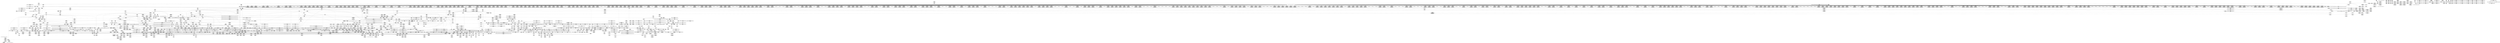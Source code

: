 digraph {
	CE0x40b2d30 [shape=record,shape=Mrecord,label="{CE0x40b2d30|current_has_perm:tmp2}"]
	"CONST[source:0(mediator),value:0(static)][purpose:{operation}][SnkIdx:3]"
	CE0x415db70 [shape=record,shape=Mrecord,label="{CE0x415db70|GLOBAL:task_sid.__warned|Global_var:task_sid.__warned|*SummSink*}"]
	CE0x409df20 [shape=record,shape=Mrecord,label="{CE0x409df20|current_has_perm:call1|security/selinux/hooks.c,1543|*SummSink*}"]
	CE0x40c4790 [shape=record,shape=Mrecord,label="{CE0x40c4790|current_sid:tmp1|*SummSink*}"]
	CE0x40c44e0 [shape=record,shape=Mrecord,label="{CE0x40c44e0|task_sid:tmp3}"]
	CE0x411b4c0 [shape=record,shape=Mrecord,label="{CE0x411b4c0|2472:_%struct.cred*,_:_CRE_2488,2504_|*MultipleSource*|Function::task_sid&Arg::task::|Function::current_has_perm&Arg::tsk::|Function::selinux_task_movememory&Arg::p::|security/selinux/hooks.c,208}"]
	CE0x409d430 [shape=record,shape=Mrecord,label="{CE0x409d430|GLOBAL:current_sid|*Constant*}"]
	CE0x412d190 [shape=record,shape=Mrecord,label="{CE0x412d190|2472:_%struct.cred*,_:_CRE_3144,3148_|*MultipleSource*|Function::task_sid&Arg::task::|Function::current_has_perm&Arg::tsk::|Function::selinux_task_movememory&Arg::p::|security/selinux/hooks.c,208}"]
	CE0x40b12e0 [shape=record,shape=Mrecord,label="{CE0x40b12e0|i64*_getelementptr_inbounds_(_11_x_i64_,_11_x_i64_*___llvm_gcov_ctr125,_i64_0,_i64_9)|*Constant*}"]
	CE0x40ad610 [shape=record,shape=Mrecord,label="{CE0x40ad610|task_sid:tmp1}"]
	CE0x41934e0 [shape=record,shape=Mrecord,label="{CE0x41934e0|rcu_lock_acquire:tmp1}"]
	CE0x411ccf0 [shape=record,shape=Mrecord,label="{CE0x411ccf0|2472:_%struct.cred*,_:_CRE_2531,2532_}"]
	CE0x409ad10 [shape=record,shape=Mrecord,label="{CE0x409ad10|avc_has_perm:entry}"]
	CE0x4130140 [shape=record,shape=Mrecord,label="{CE0x4130140|2472:_%struct.cred*,_:_CRE_5968,5976_|*MultipleSource*|Function::task_sid&Arg::task::|Function::current_has_perm&Arg::tsk::|Function::selinux_task_movememory&Arg::p::|security/selinux/hooks.c,208}"]
	CE0x40af6f0 [shape=record,shape=Mrecord,label="{CE0x40af6f0|_call_void_mcount()_#3|*SummSource*}"]
	CE0x41c0690 [shape=record,shape=Mrecord,label="{CE0x41c0690|GLOBAL:lock_acquire|*Constant*|*SummSink*}"]
	CE0x4176020 [shape=record,shape=Mrecord,label="{CE0x4176020|cred_sid:sid|security/selinux/hooks.c,197}"]
	CE0x40bd4d0 [shape=record,shape=Mrecord,label="{CE0x40bd4d0|i64_0|*Constant*}"]
	CE0x40df930 [shape=record,shape=Mrecord,label="{CE0x40df930|current_sid:tmp21|security/selinux/hooks.c,218|*SummSource*}"]
	CE0x418a4e0 [shape=record,shape=Mrecord,label="{CE0x418a4e0|rcu_read_unlock:tmp7|include/linux/rcupdate.h,933}"]
	CE0x41c0e00 [shape=record,shape=Mrecord,label="{CE0x41c0e00|__preempt_count_sub:val|Function::__preempt_count_sub&Arg::val::|*SummSink*}"]
	CE0x4179040 [shape=record,shape=Mrecord,label="{CE0x4179040|rcu_read_unlock:tmp18|include/linux/rcupdate.h,933|*SummSink*}"]
	CE0x4126780 [shape=record,shape=Mrecord,label="{CE0x4126780|2472:_%struct.cred*,_:_CRE_2933,2934_}"]
	CE0x415cc60 [shape=record,shape=Mrecord,label="{CE0x415cc60|task_sid:tmp6|security/selinux/hooks.c,208|*SummSource*}"]
	CE0x40c0830 [shape=record,shape=Mrecord,label="{CE0x40c0830|2472:_%struct.cred*,_:_CRE_64,72_|*MultipleSource*|Function::task_sid&Arg::task::|Function::current_has_perm&Arg::tsk::|Function::selinux_task_movememory&Arg::p::|security/selinux/hooks.c,208}"]
	CE0x40ab9d0 [shape=record,shape=Mrecord,label="{CE0x40ab9d0|current_sid:tmp9|security/selinux/hooks.c,218|*SummSink*}"]
	CE0x4120a40 [shape=record,shape=Mrecord,label="{CE0x4120a40|2472:_%struct.cred*,_:_CRE_2728,2736_|*MultipleSource*|Function::task_sid&Arg::task::|Function::current_has_perm&Arg::tsk::|Function::selinux_task_movememory&Arg::p::|security/selinux/hooks.c,208}"]
	CE0x4111cc0 [shape=record,shape=Mrecord,label="{CE0x4111cc0|2472:_%struct.cred*,_:_CRE_1888,1896_|*MultipleSource*|Function::task_sid&Arg::task::|Function::current_has_perm&Arg::tsk::|Function::selinux_task_movememory&Arg::p::|security/selinux/hooks.c,208}"]
	CE0x412d8b0 [shape=record,shape=Mrecord,label="{CE0x412d8b0|2472:_%struct.cred*,_:_CRE_3160,3164_|*MultipleSource*|Function::task_sid&Arg::task::|Function::current_has_perm&Arg::tsk::|Function::selinux_task_movememory&Arg::p::|security/selinux/hooks.c,208}"]
	CE0x4138710 [shape=record,shape=Mrecord,label="{CE0x4138710|2472:_%struct.cred*,_:_CRE_6351,6352_}"]
	CE0x40f9310 [shape=record,shape=Mrecord,label="{CE0x40f9310|_ret_void,_!dbg_!27717|include/linux/rcupdate.h,419|*SummSink*}"]
	CE0x418d820 [shape=record,shape=Mrecord,label="{CE0x418d820|%struct.lockdep_map*_null|*Constant*}"]
	CE0x4134a80 [shape=record,shape=Mrecord,label="{CE0x4134a80|2472:_%struct.cred*,_:_CRE_6300,6301_}"]
	CE0x410c5a0 [shape=record,shape=Mrecord,label="{CE0x410c5a0|task_sid:tmp17|security/selinux/hooks.c,208|*SummSource*}"]
	CE0x4124b30 [shape=record,shape=Mrecord,label="{CE0x4124b30|2472:_%struct.cred*,_:_CRE_2909,2910_}"]
	CE0x414f880 [shape=record,shape=Mrecord,label="{CE0x414f880|rcu_read_lock:tmp12|include/linux/rcupdate.h,882|*SummSink*}"]
	CE0x41bf520 [shape=record,shape=Mrecord,label="{CE0x41bf520|i64*_getelementptr_inbounds_(_4_x_i64_,_4_x_i64_*___llvm_gcov_ctr130,_i64_0,_i64_0)|*Constant*|*SummSource*}"]
	CE0x416dc00 [shape=record,shape=Mrecord,label="{CE0x416dc00|_call_void_mcount()_#3|*SummSource*}"]
	CE0x40b4c20 [shape=record,shape=Mrecord,label="{CE0x40b4c20|selinux_task_movememory:call|security/selinux/hooks.c,3652}"]
	CE0x4101b80 [shape=record,shape=Mrecord,label="{CE0x4101b80|i64*_getelementptr_inbounds_(_13_x_i64_,_13_x_i64_*___llvm_gcov_ctr126,_i64_0,_i64_0)|*Constant*|*SummSink*}"]
	CE0x4169860 [shape=record,shape=Mrecord,label="{CE0x4169860|__preempt_count_add:tmp4|./arch/x86/include/asm/preempt.h,72|*SummSink*}"]
	CE0x41bf6c0 [shape=record,shape=Mrecord,label="{CE0x41bf6c0|i64*_getelementptr_inbounds_(_4_x_i64_,_4_x_i64_*___llvm_gcov_ctr130,_i64_0,_i64_0)|*Constant*|*SummSink*}"]
	CE0x416af40 [shape=record,shape=Mrecord,label="{CE0x416af40|__rcu_read_unlock:tmp5|include/linux/rcupdate.h,244|*SummSource*}"]
	CE0x41ed840 [shape=record,shape=Mrecord,label="{CE0x41ed840|__preempt_count_add:do.end|*SummSource*}"]
	CE0x40c5770 [shape=record,shape=Mrecord,label="{CE0x40c5770|current_sid:tmp16|security/selinux/hooks.c,218|*SummSink*}"]
	CE0x4136110 [shape=record,shape=Mrecord,label="{CE0x4136110|2472:_%struct.cred*,_:_CRE_6319,6320_}"]
	CE0x4196b10 [shape=record,shape=Mrecord,label="{CE0x4196b10|rcu_read_unlock:land.lhs.true|*SummSource*}"]
	CE0x414c9f0 [shape=record,shape=Mrecord,label="{CE0x414c9f0|rcu_read_lock:tmp11|include/linux/rcupdate.h,882}"]
	CE0x411ce20 [shape=record,shape=Mrecord,label="{CE0x411ce20|2472:_%struct.cred*,_:_CRE_2532,2533_}"]
	CE0x4136960 [shape=record,shape=Mrecord,label="{CE0x4136960|2472:_%struct.cred*,_:_CRE_6326,6327_}"]
	CE0x416a960 [shape=record,shape=Mrecord,label="{CE0x416a960|rcu_lock_acquire:tmp5|include/linux/rcupdate.h,418|*SummSource*}"]
	CE0x415e4e0 [shape=record,shape=Mrecord,label="{CE0x415e4e0|__rcu_read_lock:bb}"]
	CE0x40f9b50 [shape=record,shape=Mrecord,label="{CE0x40f9b50|i64*_getelementptr_inbounds_(_2_x_i64_,_2_x_i64_*___llvm_gcov_ctr131,_i64_0,_i64_1)|*Constant*|*SummSink*}"]
	CE0x4101700 [shape=record,shape=Mrecord,label="{CE0x4101700|_call_void_rcu_lock_acquire(%struct.lockdep_map*_rcu_lock_map)_#10,_!dbg_!27711|include/linux/rcupdate.h,881|*SummSource*}"]
	CE0x413cd80 [shape=record,shape=Mrecord,label="{CE0x413cd80|2472:_%struct.cred*,_:_CRE_6552,6560_|*MultipleSource*|Function::task_sid&Arg::task::|Function::current_has_perm&Arg::tsk::|Function::selinux_task_movememory&Arg::p::|security/selinux/hooks.c,208}"]
	CE0x40ae3c0 [shape=record,shape=Mrecord,label="{CE0x40ae3c0|selinux_task_movememory:p|Function::selinux_task_movememory&Arg::p::|*SummSource*}"]
	CE0x419ac20 [shape=record,shape=Mrecord,label="{CE0x419ac20|GLOBAL:rcu_lock_release|*Constant*|*SummSink*}"]
	CE0x4198ab0 [shape=record,shape=Mrecord,label="{CE0x4198ab0|rcu_read_unlock:tmp20|include/linux/rcupdate.h,933}"]
	CE0x4127360 [shape=record,shape=Mrecord,label="{CE0x4127360|2472:_%struct.cred*,_:_CRE_2943,2944_}"]
	CE0x4107fc0 [shape=record,shape=Mrecord,label="{CE0x4107fc0|i32_934|*Constant*}"]
	CE0x40c5000 [shape=record,shape=Mrecord,label="{CE0x40c5000|i64_4|*Constant*|*SummSource*}"]
	CE0x417be50 [shape=record,shape=Mrecord,label="{CE0x417be50|__rcu_read_lock:tmp6|include/linux/rcupdate.h,240}"]
	CE0x40b9ec0 [shape=record,shape=Mrecord,label="{CE0x40b9ec0|2472:_%struct.cred*,_:_CRE_464,472_|*MultipleSource*|Function::task_sid&Arg::task::|Function::current_has_perm&Arg::tsk::|Function::selinux_task_movememory&Arg::p::|security/selinux/hooks.c,208}"]
	CE0x40c2920 [shape=record,shape=Mrecord,label="{CE0x40c2920|current_sid:tmp11|security/selinux/hooks.c,218|*SummSink*}"]
	CE0x40ebfa0 [shape=record,shape=Mrecord,label="{CE0x40ebfa0|i64_2|*Constant*}"]
	CE0x412a2a0 [shape=record,shape=Mrecord,label="{CE0x412a2a0|2472:_%struct.cred*,_:_CRE_3000,3008_|*MultipleSource*|Function::task_sid&Arg::task::|Function::current_has_perm&Arg::tsk::|Function::selinux_task_movememory&Arg::p::|security/selinux/hooks.c,208}"]
	CE0x409bc50 [shape=record,shape=Mrecord,label="{CE0x409bc50|i32_2|*Constant*|*SummSink*}"]
	CE0x4188aa0 [shape=record,shape=Mrecord,label="{CE0x4188aa0|rcu_read_unlock:tmp15|include/linux/rcupdate.h,933|*SummSource*}"]
	CE0x40ef060 [shape=record,shape=Mrecord,label="{CE0x40ef060|_ret_void,_!dbg_!27717|include/linux/rcupdate.h,240|*SummSource*}"]
	CE0x4123270 [shape=record,shape=Mrecord,label="{CE0x4123270|2472:_%struct.cred*,_:_CRE_2864,2872_|*MultipleSource*|Function::task_sid&Arg::task::|Function::current_has_perm&Arg::tsk::|Function::selinux_task_movememory&Arg::p::|security/selinux/hooks.c,208}"]
	CE0x413d700 [shape=record,shape=Mrecord,label="{CE0x413d700|2472:_%struct.cred*,_:_CRE_6584,6600_|*MultipleSource*|Function::task_sid&Arg::task::|Function::current_has_perm&Arg::tsk::|Function::selinux_task_movememory&Arg::p::|security/selinux/hooks.c,208}"]
	CE0x4116170 [shape=record,shape=Mrecord,label="{CE0x4116170|2472:_%struct.cred*,_:_CRE_2104,2112_|*MultipleSource*|Function::task_sid&Arg::task::|Function::current_has_perm&Arg::tsk::|Function::selinux_task_movememory&Arg::p::|security/selinux/hooks.c,208}"]
	CE0x4129bc0 [shape=record,shape=Mrecord,label="{CE0x4129bc0|2472:_%struct.cred*,_:_CRE_2980,2984_|*MultipleSource*|Function::task_sid&Arg::task::|Function::current_has_perm&Arg::tsk::|Function::selinux_task_movememory&Arg::p::|security/selinux/hooks.c,208}"]
	CE0x410f6c0 [shape=record,shape=Mrecord,label="{CE0x410f6c0|2472:_%struct.cred*,_:_CRE_744,760_|*MultipleSource*|Function::task_sid&Arg::task::|Function::current_has_perm&Arg::tsk::|Function::selinux_task_movememory&Arg::p::|security/selinux/hooks.c,208}"]
	CE0x4175a50 [shape=record,shape=Mrecord,label="{CE0x4175a50|i64*_getelementptr_inbounds_(_11_x_i64_,_11_x_i64_*___llvm_gcov_ctr132,_i64_0,_i64_1)|*Constant*|*SummSource*}"]
	CE0x409a5a0 [shape=record,shape=Mrecord,label="{CE0x409a5a0|task_sid:task|Function::task_sid&Arg::task::|*SummSink*}"]
	CE0x4093aa0 [shape=record,shape=Mrecord,label="{CE0x4093aa0|current_sid:sid|security/selinux/hooks.c,220|*SummSink*}"]
	CE0x4135790 [shape=record,shape=Mrecord,label="{CE0x4135790|2472:_%struct.cred*,_:_CRE_6311,6312_}"]
	CE0x40aacf0 [shape=record,shape=Mrecord,label="{CE0x40aacf0|rcu_read_lock:tmp1}"]
	CE0x40ac020 [shape=record,shape=Mrecord,label="{CE0x40ac020|rcu_lock_acquire:map|Function::rcu_lock_acquire&Arg::map::}"]
	CE0x417bf30 [shape=record,shape=Mrecord,label="{CE0x417bf30|__rcu_read_lock:tmp6|include/linux/rcupdate.h,240|*SummSink*}"]
	CE0x40ee530 [shape=record,shape=Mrecord,label="{CE0x40ee530|GLOBAL:rcu_read_unlock.__warned|Global_var:rcu_read_unlock.__warned}"]
	CE0x418ca50 [shape=record,shape=Mrecord,label="{CE0x418ca50|rcu_read_unlock:call3|include/linux/rcupdate.h,933|*SummSink*}"]
	CE0x4146eb0 [shape=record,shape=Mrecord,label="{CE0x4146eb0|task_sid:tmp23|security/selinux/hooks.c,208|*SummSink*}"]
	CE0x40bdc10 [shape=record,shape=Mrecord,label="{CE0x40bdc10|_call_void___rcu_read_lock()_#10,_!dbg_!27710|include/linux/rcupdate.h,879|*SummSink*}"]
	CE0x411dd20 [shape=record,shape=Mrecord,label="{CE0x411dd20|2472:_%struct.cred*,_:_CRE_2592,2594_|*MultipleSource*|Function::task_sid&Arg::task::|Function::current_has_perm&Arg::tsk::|Function::selinux_task_movememory&Arg::p::|security/selinux/hooks.c,208}"]
	CE0x4094490 [shape=record,shape=Mrecord,label="{CE0x4094490|current_sid:tmp3|*SummSource*}"]
	CE0x417d720 [shape=record,shape=Mrecord,label="{CE0x417d720|get_current:tmp2|*SummSink*}"]
	CE0x415ccd0 [shape=record,shape=Mrecord,label="{CE0x415ccd0|task_sid:tmp6|security/selinux/hooks.c,208|*SummSink*}"]
	CE0x41e7f50 [shape=record,shape=Mrecord,label="{CE0x41e7f50|__rcu_read_unlock:tmp|*SummSink*}"]
	CE0x4164c90 [shape=record,shape=Mrecord,label="{CE0x4164c90|__preempt_count_sub:entry|*SummSink*}"]
	CE0x40ab1e0 [shape=record,shape=Mrecord,label="{CE0x40ab1e0|current_sid:tmp19|security/selinux/hooks.c,218|*SummSource*}"]
	CE0x409d050 [shape=record,shape=Mrecord,label="{CE0x409d050|selinux_task_movememory:tmp2|*SummSource*}"]
	CE0x415d450 [shape=record,shape=Mrecord,label="{CE0x415d450|task_sid:tmp8|security/selinux/hooks.c,208|*SummSource*}"]
	CE0x420f590 [shape=record,shape=Mrecord,label="{CE0x420f590|__preempt_count_sub:bb|*SummSink*}"]
	CE0x410aee0 [shape=record,shape=Mrecord,label="{CE0x410aee0|2472:_%struct.cred*,_:_CRE_616,624_|*MultipleSource*|Function::task_sid&Arg::task::|Function::current_has_perm&Arg::tsk::|Function::selinux_task_movememory&Arg::p::|security/selinux/hooks.c,208}"]
	CE0x4128eb0 [shape=record,shape=Mrecord,label="{CE0x4128eb0|2472:_%struct.cred*,_:_CRE_2966,2967_}"]
	CE0x410d0c0 [shape=record,shape=Mrecord,label="{CE0x410d0c0|task_sid:tmp19|security/selinux/hooks.c,208}"]
	CE0x40d93d0 [shape=record,shape=Mrecord,label="{CE0x40d93d0|current_sid:tmp24|security/selinux/hooks.c,220|*SummSource*}"]
	CE0x418a370 [shape=record,shape=Mrecord,label="{CE0x418a370|rcu_read_unlock:tmp6|include/linux/rcupdate.h,933|*SummSink*}"]
	CE0x4132050 [shape=record,shape=Mrecord,label="{CE0x4132050|2472:_%struct.cred*,_:_CRE_6196,6200_|*MultipleSource*|Function::task_sid&Arg::task::|Function::current_has_perm&Arg::tsk::|Function::selinux_task_movememory&Arg::p::|security/selinux/hooks.c,208}"]
	CE0x4129960 [shape=record,shape=Mrecord,label="{CE0x4129960|2472:_%struct.cred*,_:_CRE_2975,2976_}"]
	CE0x41478e0 [shape=record,shape=Mrecord,label="{CE0x41478e0|task_sid:tmp24|security/selinux/hooks.c,208|*SummSource*}"]
	CE0x40a5d70 [shape=record,shape=Mrecord,label="{CE0x40a5d70|avc_has_perm:ssid|Function::avc_has_perm&Arg::ssid::}"]
	CE0x4164a90 [shape=record,shape=Mrecord,label="{CE0x4164a90|__preempt_count_sub:entry}"]
	CE0x4115cb0 [shape=record,shape=Mrecord,label="{CE0x4115cb0|2472:_%struct.cred*,_:_CRE_2088,2096_|*MultipleSource*|Function::task_sid&Arg::task::|Function::current_has_perm&Arg::tsk::|Function::selinux_task_movememory&Arg::p::|security/selinux/hooks.c,208}"]
	CE0x40be7c0 [shape=record,shape=Mrecord,label="{CE0x40be7c0|_ret_%struct.task_struct*_%tmp4,_!dbg_!27714|./arch/x86/include/asm/current.h,14|*SummSource*}"]
	CE0x413caf0 [shape=record,shape=Mrecord,label="{CE0x413caf0|2472:_%struct.cred*,_:_CRE_6544,6552_|*MultipleSource*|Function::task_sid&Arg::task::|Function::current_has_perm&Arg::tsk::|Function::selinux_task_movememory&Arg::p::|security/selinux/hooks.c,208}"]
	CE0x40b4a70 [shape=record,shape=Mrecord,label="{CE0x40b4a70|current_sid:tmp6|security/selinux/hooks.c,218|*SummSink*}"]
	CE0x40a0ff0 [shape=record,shape=Mrecord,label="{CE0x40a0ff0|i64_1|*Constant*|*SummSource*}"]
	CE0x40fe530 [shape=record,shape=Mrecord,label="{CE0x40fe530|2472:_%struct.cred*,_:_CRE_408,416_|*MultipleSource*|Function::task_sid&Arg::task::|Function::current_has_perm&Arg::tsk::|Function::selinux_task_movememory&Arg::p::|security/selinux/hooks.c,208}"]
	CE0x418fc10 [shape=record,shape=Mrecord,label="{CE0x418fc10|rcu_read_unlock:tmp2}"]
	CE0x4141fe0 [shape=record,shape=Mrecord,label="{CE0x4141fe0|2472:_%struct.cred*,_:_CRE_10628,10632_|*MultipleSource*|Function::task_sid&Arg::task::|Function::current_has_perm&Arg::tsk::|Function::selinux_task_movememory&Arg::p::|security/selinux/hooks.c,208}"]
	CE0x40a63e0 [shape=record,shape=Mrecord,label="{CE0x40a63e0|avc_has_perm:tsid|Function::avc_has_perm&Arg::tsid::|*SummSource*}"]
	CE0x42198e0 [shape=record,shape=Mrecord,label="{CE0x42198e0|i64*_getelementptr_inbounds_(_4_x_i64_,_4_x_i64_*___llvm_gcov_ctr135,_i64_0,_i64_0)|*Constant*|*SummSource*}"]
	CE0x4112180 [shape=record,shape=Mrecord,label="{CE0x4112180|2472:_%struct.cred*,_:_CRE_1904,1912_|*MultipleSource*|Function::task_sid&Arg::task::|Function::current_has_perm&Arg::tsk::|Function::selinux_task_movememory&Arg::p::|security/selinux/hooks.c,208}"]
	CE0x414f700 [shape=record,shape=Mrecord,label="{CE0x414f700|rcu_read_lock:tmp12|include/linux/rcupdate.h,882|*SummSource*}"]
	CE0x41fea80 [shape=record,shape=Mrecord,label="{CE0x41fea80|i64*_getelementptr_inbounds_(_4_x_i64_,_4_x_i64_*___llvm_gcov_ctr129,_i64_0,_i64_3)|*Constant*|*SummSource*}"]
	CE0x41cef50 [shape=record,shape=Mrecord,label="{CE0x41cef50|rcu_lock_acquire:bb|*SummSink*}"]
	CE0x4096230 [shape=record,shape=Mrecord,label="{CE0x4096230|selinux_task_movememory:tmp1|*SummSource*}"]
	CE0x4127820 [shape=record,shape=Mrecord,label="{CE0x4127820|2472:_%struct.cred*,_:_CRE_2947,2948_}"]
	CE0x41778e0 [shape=record,shape=Mrecord,label="{CE0x41778e0|rcu_read_unlock:land.lhs.true2}"]
	CE0x4168140 [shape=record,shape=Mrecord,label="{CE0x4168140|i64*_getelementptr_inbounds_(_4_x_i64_,_4_x_i64_*___llvm_gcov_ctr133,_i64_0,_i64_3)|*Constant*|*SummSink*}"]
	CE0x41caa30 [shape=record,shape=Mrecord,label="{CE0x41caa30|__rcu_read_unlock:tmp1}"]
	CE0x41330c0 [shape=record,shape=Mrecord,label="{CE0x41330c0|2472:_%struct.cred*,_:_CRE_6248,6256_|*MultipleSource*|Function::task_sid&Arg::task::|Function::current_has_perm&Arg::tsk::|Function::selinux_task_movememory&Arg::p::|security/selinux/hooks.c,208}"]
	CE0x41032d0 [shape=record,shape=Mrecord,label="{CE0x41032d0|task_sid:do.body5|*SummSource*}"]
	CE0x4166b50 [shape=record,shape=Mrecord,label="{CE0x4166b50|i64*_getelementptr_inbounds_(_4_x_i64_,_4_x_i64_*___llvm_gcov_ctr130,_i64_0,_i64_0)|*Constant*}"]
	CE0x418e1d0 [shape=record,shape=Mrecord,label="{CE0x418e1d0|i64*_getelementptr_inbounds_(_11_x_i64_,_11_x_i64_*___llvm_gcov_ctr132,_i64_0,_i64_8)|*Constant*|*SummSource*}"]
	CE0x417c3c0 [shape=record,shape=Mrecord,label="{CE0x417c3c0|rcu_read_unlock:tmp17|include/linux/rcupdate.h,933}"]
	CE0x4210fa0 [shape=record,shape=Mrecord,label="{CE0x4210fa0|i64*_getelementptr_inbounds_(_4_x_i64_,_4_x_i64_*___llvm_gcov_ctr129,_i64_0,_i64_0)|*Constant*|*SummSink*}"]
	CE0x41c5070 [shape=record,shape=Mrecord,label="{CE0x41c5070|__rcu_read_unlock:do.body|*SummSource*}"]
	CE0x411c960 [shape=record,shape=Mrecord,label="{CE0x411c960|2472:_%struct.cred*,_:_CRE_2528,2529_}"]
	CE0x4114030 [shape=record,shape=Mrecord,label="{CE0x4114030|2472:_%struct.cred*,_:_CRE_2020,2032_|*MultipleSource*|Function::task_sid&Arg::task::|Function::current_has_perm&Arg::tsk::|Function::selinux_task_movememory&Arg::p::|security/selinux/hooks.c,208}"]
	CE0x4109180 [shape=record,shape=Mrecord,label="{CE0x4109180|rcu_read_lock:tmp16|include/linux/rcupdate.h,882|*SummSource*}"]
	CE0x4125ba0 [shape=record,shape=Mrecord,label="{CE0x4125ba0|2472:_%struct.cred*,_:_CRE_2923,2924_}"]
	CE0x418d2e0 [shape=record,shape=Mrecord,label="{CE0x418d2e0|_call_void_lock_acquire(%struct.lockdep_map*_%map,_i32_0,_i32_0,_i32_2,_i32_0,_%struct.lockdep_map*_null,_i64_ptrtoint_(i8*_blockaddress(_rcu_lock_acquire,_%__here)_to_i64))_#10,_!dbg_!27716|include/linux/rcupdate.h,418|*SummSource*}"]
	CE0x417b680 [shape=record,shape=Mrecord,label="{CE0x417b680|rcu_lock_acquire:tmp3}"]
	CE0x380dfe0 [shape=record,shape=Mrecord,label="{CE0x380dfe0|selinux_task_movememory:call|security/selinux/hooks.c,3652|*SummSource*}"]
	CE0x4202ca0 [shape=record,shape=Mrecord,label="{CE0x4202ca0|i64*_getelementptr_inbounds_(_4_x_i64_,_4_x_i64_*___llvm_gcov_ctr129,_i64_0,_i64_1)|*Constant*|*SummSink*}"]
	CE0x417d1c0 [shape=record,shape=Mrecord,label="{CE0x417d1c0|rcu_read_lock:tmp5|include/linux/rcupdate.h,882|*SummSource*}"]
	CE0x40f5a50 [shape=record,shape=Mrecord,label="{CE0x40f5a50|cred_sid:security|security/selinux/hooks.c,196|*SummSink*}"]
	CE0x41937e0 [shape=record,shape=Mrecord,label="{CE0x41937e0|i64*_getelementptr_inbounds_(_4_x_i64_,_4_x_i64_*___llvm_gcov_ctr130,_i64_0,_i64_1)|*Constant*}"]
	CE0x4094f50 [shape=record,shape=Mrecord,label="{CE0x4094f50|i64*_getelementptr_inbounds_(_11_x_i64_,_11_x_i64_*___llvm_gcov_ctr125,_i64_0,_i64_6)|*Constant*|*SummSink*}"]
	CE0x40d9ca0 [shape=record,shape=Mrecord,label="{CE0x40d9ca0|_call_void_mcount()_#3|*SummSource*}"]
	CE0x409d8a0 [shape=record,shape=Mrecord,label="{CE0x409d8a0|current_sid:entry}"]
	CE0x413c3d0 [shape=record,shape=Mrecord,label="{CE0x413c3d0|2472:_%struct.cred*,_:_CRE_6520,6528_|*MultipleSource*|Function::task_sid&Arg::task::|Function::current_has_perm&Arg::tsk::|Function::selinux_task_movememory&Arg::p::|security/selinux/hooks.c,208}"]
	CE0x40ab5f0 [shape=record,shape=Mrecord,label="{CE0x40ab5f0|current_sid:tmp20|security/selinux/hooks.c,218}"]
	CE0x415ca60 [shape=record,shape=Mrecord,label="{CE0x415ca60|GLOBAL:__llvm_gcov_ctr126|Global_var:__llvm_gcov_ctr126|*SummSink*}"]
	CE0x40a25d0 [shape=record,shape=Mrecord,label="{CE0x40a25d0|i64*_getelementptr_inbounds_(_2_x_i64_,_2_x_i64_*___llvm_gcov_ctr136,_i64_0,_i64_0)|*Constant*|*SummSource*}"]
	CE0x4188760 [shape=record,shape=Mrecord,label="{CE0x4188760|__rcu_read_unlock:tmp4|include/linux/rcupdate.h,244|*SummSource*}"]
	CE0x41413b0 [shape=record,shape=Mrecord,label="{CE0x41413b0|2472:_%struct.cred*,_:_CRE_10600,10604_|*MultipleSource*|Function::task_sid&Arg::task::|Function::current_has_perm&Arg::tsk::|Function::selinux_task_movememory&Arg::p::|security/selinux/hooks.c,208}"]
	CE0x412b570 [shape=record,shape=Mrecord,label="{CE0x412b570|2472:_%struct.cred*,_:_CRE_3072,3080_|*MultipleSource*|Function::task_sid&Arg::task::|Function::current_has_perm&Arg::tsk::|Function::selinux_task_movememory&Arg::p::|security/selinux/hooks.c,208}"]
	CE0x4098ec0 [shape=record,shape=Mrecord,label="{CE0x4098ec0|selinux_task_movememory:tmp3|*SummSink*}"]
	CE0x409dad0 [shape=record,shape=Mrecord,label="{CE0x409dad0|current_sid:entry|*SummSink*}"]
	CE0x412d3f0 [shape=record,shape=Mrecord,label="{CE0x412d3f0|2472:_%struct.cred*,_:_CRE_3148,3152_|*MultipleSource*|Function::task_sid&Arg::task::|Function::current_has_perm&Arg::tsk::|Function::selinux_task_movememory&Arg::p::|security/selinux/hooks.c,208}"]
	CE0x4097ab0 [shape=record,shape=Mrecord,label="{CE0x4097ab0|avc_has_perm:auditdata|Function::avc_has_perm&Arg::auditdata::}"]
	CE0x4105260 [shape=record,shape=Mrecord,label="{CE0x4105260|2472:_%struct.cred*,_:_CRE_448,456_|*MultipleSource*|Function::task_sid&Arg::task::|Function::current_has_perm&Arg::tsk::|Function::selinux_task_movememory&Arg::p::|security/selinux/hooks.c,208}"]
	CE0x410dba0 [shape=record,shape=Mrecord,label="{CE0x410dba0|_call_void_lockdep_rcu_suspicious(i8*_getelementptr_inbounds_(_25_x_i8_,_25_x_i8_*_.str3,_i32_0,_i32_0),_i32_208,_i8*_getelementptr_inbounds_(_41_x_i8_,_41_x_i8_*_.str44,_i32_0,_i32_0))_#10,_!dbg_!27732|security/selinux/hooks.c,208|*SummSink*}"]
	CE0x4158300 [shape=record,shape=Mrecord,label="{CE0x4158300|task_sid:tmp26|security/selinux/hooks.c,208|*SummSink*}"]
	CE0x41102a0 [shape=record,shape=Mrecord,label="{CE0x41102a0|2472:_%struct.cred*,_:_CRE_784,1808_|*MultipleSource*|Function::task_sid&Arg::task::|Function::current_has_perm&Arg::tsk::|Function::selinux_task_movememory&Arg::p::|security/selinux/hooks.c,208}"]
	CE0x4135070 [shape=record,shape=Mrecord,label="{CE0x4135070|2472:_%struct.cred*,_:_CRE_6305,6306_}"]
	CE0x40c23c0 [shape=record,shape=Mrecord,label="{CE0x40c23c0|i32_77|*Constant*}"]
	CE0x40b1d30 [shape=record,shape=Mrecord,label="{CE0x40b1d30|current_sid:tmp5|security/selinux/hooks.c,218|*SummSink*}"]
	CE0x411d2e0 [shape=record,shape=Mrecord,label="{CE0x411d2e0|2472:_%struct.cred*,_:_CRE_2536,2544_|*MultipleSource*|Function::task_sid&Arg::task::|Function::current_has_perm&Arg::tsk::|Function::selinux_task_movememory&Arg::p::|security/selinux/hooks.c,208}"]
	CE0x40fd740 [shape=record,shape=Mrecord,label="{CE0x40fd740|rcu_read_lock:tmp8|include/linux/rcupdate.h,882|*SummSink*}"]
	CE0x41d0b70 [shape=record,shape=Mrecord,label="{CE0x41d0b70|__rcu_read_lock:do.end}"]
	CE0x40c8a00 [shape=record,shape=Mrecord,label="{CE0x40c8a00|i64*_getelementptr_inbounds_(_11_x_i64_,_11_x_i64_*___llvm_gcov_ctr125,_i64_0,_i64_0)|*Constant*|*SummSource*}"]
	CE0x413fa70 [shape=record,shape=Mrecord,label="{CE0x413fa70|2472:_%struct.cred*,_:_CRE_10528,10536_|*MultipleSource*|Function::task_sid&Arg::task::|Function::current_has_perm&Arg::tsk::|Function::selinux_task_movememory&Arg::p::|security/selinux/hooks.c,208}"]
	CE0x41c1060 [shape=record,shape=Mrecord,label="{CE0x41c1060|_ret_void,_!dbg_!27720|./arch/x86/include/asm/preempt.h,78|*SummSource*}"]
	CE0x40b1cc0 [shape=record,shape=Mrecord,label="{CE0x40b1cc0|current_sid:tmp5|security/selinux/hooks.c,218|*SummSource*}"]
	CE0x40d99b0 [shape=record,shape=Mrecord,label="{CE0x40d99b0|current_sid:tmp24|security/selinux/hooks.c,220}"]
	CE0x4129110 [shape=record,shape=Mrecord,label="{CE0x4129110|2472:_%struct.cred*,_:_CRE_2968,2969_}"]
	CE0x4136f50 [shape=record,shape=Mrecord,label="{CE0x4136f50|2472:_%struct.cred*,_:_CRE_6331,6332_}"]
	CE0x40964a0 [shape=record,shape=Mrecord,label="{CE0x40964a0|%struct.common_audit_data*_null|*Constant*}"]
	CE0x40c1b10 [shape=record,shape=Mrecord,label="{CE0x40c1b10|GLOBAL:current_task|Global_var:current_task|*SummSink*}"]
	CE0x40c8b60 [shape=record,shape=Mrecord,label="{CE0x40c8b60|current_sid:do.body|*SummSink*}"]
	CE0x413aa10 [shape=record,shape=Mrecord,label="{CE0x413aa10|2472:_%struct.cred*,_:_CRE_6456,6464_|*MultipleSource*|Function::task_sid&Arg::task::|Function::current_has_perm&Arg::tsk::|Function::selinux_task_movememory&Arg::p::|security/selinux/hooks.c,208}"]
	CE0x4140c60 [shape=record,shape=Mrecord,label="{CE0x4140c60|2472:_%struct.cred*,_:_CRE_10576,10584_|*MultipleSource*|Function::task_sid&Arg::task::|Function::current_has_perm&Arg::tsk::|Function::selinux_task_movememory&Arg::p::|security/selinux/hooks.c,208}"]
	CE0x415e260 [shape=record,shape=Mrecord,label="{CE0x415e260|task_sid:tmp9|security/selinux/hooks.c,208|*SummSink*}"]
	CE0x414ba80 [shape=record,shape=Mrecord,label="{CE0x414ba80|COLLAPSED:_GCMRE___llvm_gcov_ctr127_internal_global_11_x_i64_zeroinitializer:_elem_0:default:}"]
	CE0x40ed4a0 [shape=record,shape=Mrecord,label="{CE0x40ed4a0|2472:_%struct.cred*,_:_CRE_96,104_|*MultipleSource*|Function::task_sid&Arg::task::|Function::current_has_perm&Arg::tsk::|Function::selinux_task_movememory&Arg::p::|security/selinux/hooks.c,208}"]
	CE0x41d4020 [shape=record,shape=Mrecord,label="{CE0x41d4020|_call_void_mcount()_#3}"]
	CE0x4124d60 [shape=record,shape=Mrecord,label="{CE0x4124d60|2472:_%struct.cred*,_:_CRE_2911,2912_}"]
	CE0x41cc520 [shape=record,shape=Mrecord,label="{CE0x41cc520|GLOBAL:__preempt_count_sub|*Constant*}"]
	CE0x40fc120 [shape=record,shape=Mrecord,label="{CE0x40fc120|cred_sid:tmp1}"]
	CE0x415d6a0 [shape=record,shape=Mrecord,label="{CE0x415d6a0|task_sid:tmp9|security/selinux/hooks.c,208}"]
	CE0x418d580 [shape=record,shape=Mrecord,label="{CE0x418d580|i32_0|*Constant*}"]
	CE0x40bed30 [shape=record,shape=Mrecord,label="{CE0x40bed30|i32_78|*Constant*}"]
	CE0x40f80e0 [shape=record,shape=Mrecord,label="{CE0x40f80e0|rcu_read_lock:tmp9|include/linux/rcupdate.h,882|*SummSource*}"]
	CE0x4158f00 [shape=record,shape=Mrecord,label="{CE0x4158f00|task_sid:call7|security/selinux/hooks.c,208|*SummSink*}"]
	CE0x40b9750 [shape=record,shape=Mrecord,label="{CE0x40b9750|_call_void_mcount()_#3|*SummSource*}"]
	CE0x4184ea0 [shape=record,shape=Mrecord,label="{CE0x4184ea0|__preempt_count_sub:bb|*SummSource*}"]
	CE0x409a530 [shape=record,shape=Mrecord,label="{CE0x409a530|task_sid:task|Function::task_sid&Arg::task::|*SummSource*}"]
	CE0x40a6680 [shape=record,shape=Mrecord,label="{CE0x40a6680|i16_2|*Constant*}"]
	CE0x4147770 [shape=record,shape=Mrecord,label="{CE0x4147770|i64*_getelementptr_inbounds_(_13_x_i64_,_13_x_i64_*___llvm_gcov_ctr126,_i64_0,_i64_11)|*Constant*|*SummSource*}"]
	CE0x41bf3b0 [shape=record,shape=Mrecord,label="{CE0x41bf3b0|__rcu_read_unlock:tmp6|include/linux/rcupdate.h,245|*SummSink*}"]
	CE0x40ec9a0 [shape=record,shape=Mrecord,label="{CE0x40ec9a0|_call_void_rcu_read_lock()_#10,_!dbg_!27712|security/selinux/hooks.c,207|*SummSink*}"]
	CE0x415ea20 [shape=record,shape=Mrecord,label="{CE0x415ea20|__rcu_read_lock:do.end|*SummSink*}"]
	CE0x40fb7f0 [shape=record,shape=Mrecord,label="{CE0x40fb7f0|GLOBAL:__rcu_read_lock|*Constant*}"]
	CE0x4131b90 [shape=record,shape=Mrecord,label="{CE0x4131b90|2472:_%struct.cred*,_:_CRE_6184,6192_|*MultipleSource*|Function::task_sid&Arg::task::|Function::current_has_perm&Arg::tsk::|Function::selinux_task_movememory&Arg::p::|security/selinux/hooks.c,208}"]
	CE0x4135400 [shape=record,shape=Mrecord,label="{CE0x4135400|2472:_%struct.cred*,_:_CRE_6308,6309_}"]
	CE0x40c31c0 [shape=record,shape=Mrecord,label="{CE0x40c31c0|current_sid:tmp12|security/selinux/hooks.c,218|*SummSink*}"]
	CE0x4210cb0 [shape=record,shape=Mrecord,label="{CE0x4210cb0|i64*_getelementptr_inbounds_(_4_x_i64_,_4_x_i64_*___llvm_gcov_ctr129,_i64_0,_i64_0)|*Constant*|*SummSource*}"]
	CE0x4104c00 [shape=record,shape=Mrecord,label="{CE0x4104c00|2472:_%struct.cred*,_:_CRE_424,428_|*MultipleSource*|Function::task_sid&Arg::task::|Function::current_has_perm&Arg::tsk::|Function::selinux_task_movememory&Arg::p::|security/selinux/hooks.c,208}"]
	CE0x4175110 [shape=record,shape=Mrecord,label="{CE0x4175110|__rcu_read_lock:tmp7|include/linux/rcupdate.h,240|*SummSink*}"]
	CE0x4174f50 [shape=record,shape=Mrecord,label="{CE0x4174f50|__rcu_read_lock:tmp7|include/linux/rcupdate.h,240|*SummSource*}"]
	CE0x40f54a0 [shape=record,shape=Mrecord,label="{CE0x40f54a0|rcu_read_lock:tmp6|include/linux/rcupdate.h,882|*SummSink*}"]
	CE0x40ae350 [shape=record,shape=Mrecord,label="{CE0x40ae350|current_has_perm:tsk|Function::current_has_perm&Arg::tsk::}"]
	CE0x40b1bc0 [shape=record,shape=Mrecord,label="{CE0x40b1bc0|current_sid:tmp5|security/selinux/hooks.c,218}"]
	CE0x41746a0 [shape=record,shape=Mrecord,label="{CE0x41746a0|i8*_getelementptr_inbounds_(_42_x_i8_,_42_x_i8_*_.str46,_i32_0,_i32_0)|*Constant*|*SummSource*}"]
	CE0x40a0400 [shape=record,shape=Mrecord,label="{CE0x40a0400|i64_1|*Constant*}"]
	CE0x410a2d0 [shape=record,shape=Mrecord,label="{CE0x410a2d0|2472:_%struct.cred*,_:_CRE_576,584_|*MultipleSource*|Function::task_sid&Arg::task::|Function::current_has_perm&Arg::tsk::|Function::selinux_task_movememory&Arg::p::|security/selinux/hooks.c,208}"]
	CE0x4113940 [shape=record,shape=Mrecord,label="{CE0x4113940|2472:_%struct.cred*,_:_CRE_1980,1984_|*MultipleSource*|Function::task_sid&Arg::task::|Function::current_has_perm&Arg::tsk::|Function::selinux_task_movememory&Arg::p::|security/selinux/hooks.c,208}"]
	CE0x41316a0 [shape=record,shape=Mrecord,label="{CE0x41316a0|2472:_%struct.cred*,_:_CRE_6168,6176_|*MultipleSource*|Function::task_sid&Arg::task::|Function::current_has_perm&Arg::tsk::|Function::selinux_task_movememory&Arg::p::|security/selinux/hooks.c,208}"]
	"CONST[source:0(mediator),value:2(dynamic)][purpose:{subject}][SrcIdx:4]"
	CE0x40a5600 [shape=record,shape=Mrecord,label="{CE0x40a5600|2472:_%struct.cred*,_:_CRE_692,693_}"]
	CE0x4134820 [shape=record,shape=Mrecord,label="{CE0x4134820|2472:_%struct.cred*,_:_CRE_6298,6299_}"]
	CE0x419c470 [shape=record,shape=Mrecord,label="{CE0x419c470|__rcu_read_unlock:entry|*SummSink*}"]
	CE0x40d6410 [shape=record,shape=Mrecord,label="{CE0x40d6410|__rcu_read_lock:tmp1}"]
	CE0x41e7940 [shape=record,shape=Mrecord,label="{CE0x41e7940|i64*_getelementptr_inbounds_(_4_x_i64_,_4_x_i64_*___llvm_gcov_ctr134,_i64_0,_i64_0)|*Constant*|*SummSource*}"]
	CE0x41597e0 [shape=record,shape=Mrecord,label="{CE0x41597e0|cred_sid:cred|Function::cred_sid&Arg::cred::}"]
	CE0x40dd070 [shape=record,shape=Mrecord,label="{CE0x40dd070|_call_void_mcount()_#3|*SummSink*}"]
	CE0x4148d20 [shape=record,shape=Mrecord,label="{CE0x4148d20|i8*_getelementptr_inbounds_(_41_x_i8_,_41_x_i8_*_.str44,_i32_0,_i32_0)|*Constant*}"]
	CE0x4089320 [shape=record,shape=Mrecord,label="{CE0x4089320|current_sid:land.lhs.true}"]
	CE0x40b91e0 [shape=record,shape=Mrecord,label="{CE0x40b91e0|current_sid:land.lhs.true|*SummSource*}"]
	CE0x419a590 [shape=record,shape=Mrecord,label="{CE0x419a590|_call_void_rcu_lock_release(%struct.lockdep_map*_rcu_lock_map)_#10,_!dbg_!27733|include/linux/rcupdate.h,935|*SummSource*}"]
	CE0x4119d00 [shape=record,shape=Mrecord,label="{CE0x4119d00|2472:_%struct.cred*,_:_CRE_2368,2376_|*MultipleSource*|Function::task_sid&Arg::task::|Function::current_has_perm&Arg::tsk::|Function::selinux_task_movememory&Arg::p::|security/selinux/hooks.c,208}"]
	CE0x40debc0 [shape=record,shape=Mrecord,label="{CE0x40debc0|current_sid:security|security/selinux/hooks.c,218|*SummSource*}"]
	CE0x4098510 [shape=record,shape=Mrecord,label="{CE0x4098510|selinux_task_movememory:entry|*SummSink*}"]
	CE0x4159570 [shape=record,shape=Mrecord,label="{CE0x4159570|cred_sid:entry|*SummSource*}"]
	CE0x41226f0 [shape=record,shape=Mrecord,label="{CE0x41226f0|2472:_%struct.cred*,_:_CRE_2824,2832_|*MultipleSource*|Function::task_sid&Arg::task::|Function::current_has_perm&Arg::tsk::|Function::selinux_task_movememory&Arg::p::|security/selinux/hooks.c,208}"]
	CE0x40aea30 [shape=record,shape=Mrecord,label="{CE0x40aea30|i64*_getelementptr_inbounds_(_11_x_i64_,_11_x_i64_*___llvm_gcov_ctr125,_i64_0,_i64_8)|*Constant*|*SummSource*}"]
	CE0x419c230 [shape=record,shape=Mrecord,label="{CE0x419c230|GLOBAL:__rcu_read_unlock|*Constant*|*SummSource*}"]
	CE0x417bec0 [shape=record,shape=Mrecord,label="{CE0x417bec0|__rcu_read_lock:tmp6|include/linux/rcupdate.h,240|*SummSource*}"]
	CE0x41434b0 [shape=record,shape=Mrecord,label="{CE0x41434b0|task_sid:tmp11|security/selinux/hooks.c,208|*SummSource*}"]
	CE0x4149000 [shape=record,shape=Mrecord,label="{CE0x4149000|i64*_getelementptr_inbounds_(_13_x_i64_,_13_x_i64_*___llvm_gcov_ctr126,_i64_0,_i64_9)|*Constant*|*SummSource*}"]
	CE0x4099d70 [shape=record,shape=Mrecord,label="{CE0x4099d70|GLOBAL:task_sid|*Constant*|*SummSource*}"]
	CE0x41d9d70 [shape=record,shape=Mrecord,label="{CE0x41d9d70|GLOBAL:__preempt_count|Global_var:__preempt_count}"]
	CE0x411e440 [shape=record,shape=Mrecord,label="{CE0x411e440|2472:_%struct.cred*,_:_CRE_2598,2600_|*MultipleSource*|Function::task_sid&Arg::task::|Function::current_has_perm&Arg::tsk::|Function::selinux_task_movememory&Arg::p::|security/selinux/hooks.c,208}"]
	CE0x415f600 [shape=record,shape=Mrecord,label="{CE0x415f600|i64*_getelementptr_inbounds_(_4_x_i64_,_4_x_i64_*___llvm_gcov_ctr130,_i64_0,_i64_3)|*Constant*|*SummSink*}"]
	CE0x4168b40 [shape=record,shape=Mrecord,label="{CE0x4168b40|_call_void_asm_addl_$1,_%gs:$0_,_*m,ri,*m,_dirflag_,_fpsr_,_flags_(i32*___preempt_count,_i32_%val,_i32*___preempt_count)_#3,_!dbg_!27714,_!srcloc_!27717|./arch/x86/include/asm/preempt.h,72}"]
	CE0x417bfc0 [shape=record,shape=Mrecord,label="{CE0x417bfc0|i64*_getelementptr_inbounds_(_11_x_i64_,_11_x_i64_*___llvm_gcov_ctr132,_i64_0,_i64_8)|*Constant*|*SummSink*}"]
	CE0x40f8350 [shape=record,shape=Mrecord,label="{CE0x40f8350|2472:_%struct.cred*,_:_CRE_216,224_|*MultipleSource*|Function::task_sid&Arg::task::|Function::current_has_perm&Arg::tsk::|Function::selinux_task_movememory&Arg::p::|security/selinux/hooks.c,208}"]
	CE0x415a160 [shape=record,shape=Mrecord,label="{CE0x415a160|GLOBAL:rcu_read_unlock|*Constant*}"]
	CE0x40aa780 [shape=record,shape=Mrecord,label="{CE0x40aa780|_call_void_mcount()_#3|*SummSource*}"]
	CE0x40bea70 [shape=record,shape=Mrecord,label="{CE0x40bea70|_ret_%struct.task_struct*_%tmp4,_!dbg_!27714|./arch/x86/include/asm/current.h,14|*SummSink*}"]
	CE0x411a8b0 [shape=record,shape=Mrecord,label="{CE0x411a8b0|2472:_%struct.cred*,_:_CRE_2408,2416_|*MultipleSource*|Function::task_sid&Arg::task::|Function::current_has_perm&Arg::tsk::|Function::selinux_task_movememory&Arg::p::|security/selinux/hooks.c,208}"]
	CE0x418c950 [shape=record,shape=Mrecord,label="{CE0x418c950|i32_1|*Constant*}"]
	CE0x41d3180 [shape=record,shape=Mrecord,label="{CE0x41d3180|__preempt_count_add:tmp|*SummSink*}"]
	CE0x409fdc0 [shape=record,shape=Mrecord,label="{CE0x409fdc0|current_sid:tmp10|security/selinux/hooks.c,218|*SummSink*}"]
	CE0x40edeb0 [shape=record,shape=Mrecord,label="{CE0x40edeb0|2472:_%struct.cred*,_:_CRE_232,240_|*MultipleSource*|Function::task_sid&Arg::task::|Function::current_has_perm&Arg::tsk::|Function::selinux_task_movememory&Arg::p::|security/selinux/hooks.c,208}"]
	CE0x4102630 [shape=record,shape=Mrecord,label="{CE0x4102630|2472:_%struct.cred*,_:_CRE_192,200_|*MultipleSource*|Function::task_sid&Arg::task::|Function::current_has_perm&Arg::tsk::|Function::selinux_task_movememory&Arg::p::|security/selinux/hooks.c,208}"]
	CE0x4190e00 [shape=record,shape=Mrecord,label="{CE0x4190e00|rcu_lock_acquire:tmp|*SummSink*}"]
	CE0x40b2070 [shape=record,shape=Mrecord,label="{CE0x40b2070|current_has_perm:perms|Function::current_has_perm&Arg::perms::}"]
	CE0x41205b0 [shape=record,shape=Mrecord,label="{CE0x41205b0|2472:_%struct.cred*,_:_CRE_2720,2724_|*MultipleSource*|Function::task_sid&Arg::task::|Function::current_has_perm&Arg::tsk::|Function::selinux_task_movememory&Arg::p::|security/selinux/hooks.c,208}"]
	CE0x41770a0 [shape=record,shape=Mrecord,label="{CE0x41770a0|cred_sid:tmp6|security/selinux/hooks.c,197|*SummSource*}"]
	CE0x41136e0 [shape=record,shape=Mrecord,label="{CE0x41136e0|2472:_%struct.cred*,_:_CRE_1976,1977_|*MultipleSource*|Function::task_sid&Arg::task::|Function::current_has_perm&Arg::tsk::|Function::selinux_task_movememory&Arg::p::|security/selinux/hooks.c,208}"]
	CE0x40ad680 [shape=record,shape=Mrecord,label="{CE0x40ad680|task_sid:tmp1|*SummSource*}"]
	CE0x40fc530 [shape=record,shape=Mrecord,label="{CE0x40fc530|task_sid:bb}"]
	CE0x40a0e40 [shape=record,shape=Mrecord,label="{CE0x40a0e40|i32_512|*Constant*}"]
	CE0x40db500 [shape=record,shape=Mrecord,label="{CE0x40db500|task_sid:if.end|*SummSource*}"]
	CE0x41c0cf0 [shape=record,shape=Mrecord,label="{CE0x41c0cf0|__preempt_count_sub:val|Function::__preempt_count_sub&Arg::val::|*SummSource*}"]
	CE0x40a88c0 [shape=record,shape=Mrecord,label="{CE0x40a88c0|i64*_getelementptr_inbounds_(_4_x_i64_,_4_x_i64_*___llvm_gcov_ctr135,_i64_0,_i64_3)|*Constant*|*SummSource*}"]
	CE0x41276f0 [shape=record,shape=Mrecord,label="{CE0x41276f0|2472:_%struct.cred*,_:_CRE_2946,2947_}"]
	CE0x40f8570 [shape=record,shape=Mrecord,label="{CE0x40f8570|2472:_%struct.cred*,_:_CRE_224,232_|*MultipleSource*|Function::task_sid&Arg::task::|Function::current_has_perm&Arg::tsk::|Function::selinux_task_movememory&Arg::p::|security/selinux/hooks.c,208}"]
	CE0x410a530 [shape=record,shape=Mrecord,label="{CE0x410a530|2472:_%struct.cred*,_:_CRE_584,592_|*MultipleSource*|Function::task_sid&Arg::task::|Function::current_has_perm&Arg::tsk::|Function::selinux_task_movememory&Arg::p::|security/selinux/hooks.c,208}"]
	CE0x40c9600 [shape=record,shape=Mrecord,label="{CE0x40c9600|i64*_getelementptr_inbounds_(_11_x_i64_,_11_x_i64_*___llvm_gcov_ctr125,_i64_0,_i64_1)|*Constant*|*SummSource*}"]
	CE0x4137080 [shape=record,shape=Mrecord,label="{CE0x4137080|2472:_%struct.cred*,_:_CRE_6332,6333_}"]
	CE0x4187e80 [shape=record,shape=Mrecord,label="{CE0x4187e80|rcu_lock_acquire:__here|*SummSink*}"]
	CE0x41ce750 [shape=record,shape=Mrecord,label="{CE0x41ce750|i64_ptrtoint_(i8*_blockaddress(_rcu_lock_acquire,_%__here)_to_i64)|*Constant*|*SummSource*}"]
	CE0x4093ce0 [shape=record,shape=Mrecord,label="{CE0x4093ce0|0:_i32,_4:_i32,_8:_i32,_12:_i32,_:_CMRE_4,8_|*MultipleSource*|security/selinux/hooks.c,218|security/selinux/hooks.c,218|security/selinux/hooks.c,220}"]
	CE0x410eb80 [shape=record,shape=Mrecord,label="{CE0x410eb80|2472:_%struct.cred*,_:_CRE_703,704_}"]
	CE0x419b8c0 [shape=record,shape=Mrecord,label="{CE0x419b8c0|_ret_void,_!dbg_!27717|include/linux/rcupdate.h,424|*SummSource*}"]
	CE0x41240e0 [shape=record,shape=Mrecord,label="{CE0x41240e0|2472:_%struct.cred*,_:_CRE_2900,2904_|*MultipleSource*|Function::task_sid&Arg::task::|Function::current_has_perm&Arg::tsk::|Function::selinux_task_movememory&Arg::p::|security/selinux/hooks.c,208}"]
	CE0x4135b20 [shape=record,shape=Mrecord,label="{CE0x4135b20|2472:_%struct.cred*,_:_CRE_6314,6315_}"]
	CE0x412cf30 [shape=record,shape=Mrecord,label="{CE0x412cf30|2472:_%struct.cred*,_:_CRE_3140,3144_|*MultipleSource*|Function::task_sid&Arg::task::|Function::current_has_perm&Arg::tsk::|Function::selinux_task_movememory&Arg::p::|security/selinux/hooks.c,208}"]
	CE0x415c860 [shape=record,shape=Mrecord,label="{CE0x415c860|GLOBAL:__llvm_gcov_ctr126|Global_var:__llvm_gcov_ctr126}"]
	CE0x40f3650 [shape=record,shape=Mrecord,label="{CE0x40f3650|__preempt_count_sub:do.body}"]
	CE0x40a2740 [shape=record,shape=Mrecord,label="{CE0x40a2740|i64*_getelementptr_inbounds_(_2_x_i64_,_2_x_i64_*___llvm_gcov_ctr136,_i64_0,_i64_0)|*Constant*|*SummSink*}"]
	CE0x4177720 [shape=record,shape=Mrecord,label="{CE0x4177720|rcu_read_unlock:if.then|*SummSink*}"]
	CE0x40b6340 [shape=record,shape=Mrecord,label="{CE0x40b6340|current_sid:call4|security/selinux/hooks.c,218}"]
	CE0x4090fa0 [shape=record,shape=Mrecord,label="{CE0x4090fa0|selinux_task_movememory:bb|*SummSource*}"]
	CE0x41498e0 [shape=record,shape=Mrecord,label="{CE0x41498e0|task_sid:tmp20|security/selinux/hooks.c,208|*SummSource*}"]
	CE0x40ffe00 [shape=record,shape=Mrecord,label="{CE0x40ffe00|_call_void_rcu_lock_acquire(%struct.lockdep_map*_rcu_lock_map)_#10,_!dbg_!27711|include/linux/rcupdate.h,881|*SummSink*}"]
	CE0x417b0d0 [shape=record,shape=Mrecord,label="{CE0x417b0d0|rcu_read_unlock:tmp16|include/linux/rcupdate.h,933|*SummSink*}"]
	CE0x4197620 [shape=record,shape=Mrecord,label="{CE0x4197620|i64*_getelementptr_inbounds_(_11_x_i64_,_11_x_i64_*___llvm_gcov_ctr132,_i64_0,_i64_0)|*Constant*}"]
	CE0x41697f0 [shape=record,shape=Mrecord,label="{CE0x41697f0|__preempt_count_add:tmp4|./arch/x86/include/asm/preempt.h,72|*SummSource*}"]
	CE0x409d640 [shape=record,shape=Mrecord,label="{CE0x409d640|GLOBAL:current_sid|*Constant*|*SummSource*}"]
	CE0x41d2e00 [shape=record,shape=Mrecord,label="{CE0x41d2e00|__rcu_read_unlock:bb|*SummSource*}"]
	CE0x4196ba0 [shape=record,shape=Mrecord,label="{CE0x4196ba0|rcu_read_unlock:land.lhs.true|*SummSink*}"]
	CE0x40bcf00 [shape=record,shape=Mrecord,label="{CE0x40bcf00|current_sid:tmp18|security/selinux/hooks.c,218|*SummSource*}"]
	CE0x4139bd0 [shape=record,shape=Mrecord,label="{CE0x4139bd0|2472:_%struct.cred*,_:_CRE_6400,6408_|*MultipleSource*|Function::task_sid&Arg::task::|Function::current_has_perm&Arg::tsk::|Function::selinux_task_movememory&Arg::p::|security/selinux/hooks.c,208}"]
	CE0x41d2f00 [shape=record,shape=Mrecord,label="{CE0x41d2f00|__preempt_count_add:tmp|*SummSource*}"]
	CE0x415be70 [shape=record,shape=Mrecord,label="{CE0x415be70|task_sid:tobool|security/selinux/hooks.c,208}"]
	CE0x4127f40 [shape=record,shape=Mrecord,label="{CE0x4127f40|2472:_%struct.cred*,_:_CRE_2953,2954_}"]
	CE0x41530c0 [shape=record,shape=Mrecord,label="{CE0x41530c0|COLLAPSED:_GCMRE___llvm_gcov_ctr98_internal_global_2_x_i64_zeroinitializer:_elem_0:default:}"]
	CE0x41d67a0 [shape=record,shape=Mrecord,label="{CE0x41d67a0|_call_void_asm_addl_$1,_%gs:$0_,_*m,ri,*m,_dirflag_,_fpsr_,_flags_(i32*___preempt_count,_i32_%sub,_i32*___preempt_count)_#3,_!dbg_!27717,_!srcloc_!27718|./arch/x86/include/asm/preempt.h,77}"]
	CE0x41d1450 [shape=record,shape=Mrecord,label="{CE0x41d1450|i64*_getelementptr_inbounds_(_4_x_i64_,_4_x_i64_*___llvm_gcov_ctr133,_i64_0,_i64_1)|*Constant*|*SummSource*}"]
	CE0x4134950 [shape=record,shape=Mrecord,label="{CE0x4134950|2472:_%struct.cred*,_:_CRE_6299,6300_}"]
	CE0x4193d70 [shape=record,shape=Mrecord,label="{CE0x4193d70|COLLAPSED:_GCMRE___llvm_gcov_ctr130_internal_global_4_x_i64_zeroinitializer:_elem_0:default:}"]
	CE0x419c930 [shape=record,shape=Mrecord,label="{CE0x419c930|_ret_void,_!dbg_!27717|include/linux/rcupdate.h,245}"]
	CE0x41d4480 [shape=record,shape=Mrecord,label="{CE0x41d4480|rcu_lock_acquire:tmp2}"]
	CE0x412e490 [shape=record,shape=Mrecord,label="{CE0x412e490|2472:_%struct.cred*,_:_CRE_5872,5880_|*MultipleSource*|Function::task_sid&Arg::task::|Function::current_has_perm&Arg::tsk::|Function::selinux_task_movememory&Arg::p::|security/selinux/hooks.c,208}"]
	CE0x40c5280 [shape=record,shape=Mrecord,label="{CE0x40c5280|2472:_%struct.cred*,_:_CRE_0,8_|*MultipleSource*|Function::task_sid&Arg::task::|Function::current_has_perm&Arg::tsk::|Function::selinux_task_movememory&Arg::p::|security/selinux/hooks.c,208}"]
	CE0x417d440 [shape=record,shape=Mrecord,label="{CE0x417d440|rcu_read_lock:tmp5|include/linux/rcupdate.h,882|*SummSink*}"]
	CE0x40ad6f0 [shape=record,shape=Mrecord,label="{CE0x40ad6f0|task_sid:tmp1|*SummSink*}"]
	CE0x40b65d0 [shape=record,shape=Mrecord,label="{CE0x40b65d0|current_sid:call4|security/selinux/hooks.c,218|*SummSource*}"]
	CE0x41ccbc0 [shape=record,shape=Mrecord,label="{CE0x41ccbc0|_call_void_mcount()_#3|*SummSink*}"]
	CE0x40d8630 [shape=record,shape=Mrecord,label="{CE0x40d8630|2472:_%struct.cred*,_:_CRE_512,520_|*MultipleSource*|Function::task_sid&Arg::task::|Function::current_has_perm&Arg::tsk::|Function::selinux_task_movememory&Arg::p::|security/selinux/hooks.c,208}"]
	CE0x40933f0 [shape=record,shape=Mrecord,label="{CE0x40933f0|current_sid:do.body|*SummSource*}"]
	CE0x412d650 [shape=record,shape=Mrecord,label="{CE0x412d650|2472:_%struct.cred*,_:_CRE_3152,3160_|*MultipleSource*|Function::task_sid&Arg::task::|Function::current_has_perm&Arg::tsk::|Function::selinux_task_movememory&Arg::p::|security/selinux/hooks.c,208}"]
	CE0x4120810 [shape=record,shape=Mrecord,label="{CE0x4120810|2472:_%struct.cred*,_:_CRE_2724,2725_|*MultipleSource*|Function::task_sid&Arg::task::|Function::current_has_perm&Arg::tsk::|Function::selinux_task_movememory&Arg::p::|security/selinux/hooks.c,208}"]
	CE0x415fd10 [shape=record,shape=Mrecord,label="{CE0x415fd10|rcu_lock_acquire:tmp7|*SummSource*}"]
	CE0x41200f0 [shape=record,shape=Mrecord,label="{CE0x41200f0|2472:_%struct.cred*,_:_CRE_2704,2712_|*MultipleSource*|Function::task_sid&Arg::task::|Function::current_has_perm&Arg::tsk::|Function::selinux_task_movememory&Arg::p::|security/selinux/hooks.c,208}"]
	CE0x41fefe0 [shape=record,shape=Mrecord,label="{CE0x41fefe0|__preempt_count_add:tmp2}"]
	CE0x41c3640 [shape=record,shape=Mrecord,label="{CE0x41c3640|i64*_getelementptr_inbounds_(_4_x_i64_,_4_x_i64_*___llvm_gcov_ctr135,_i64_0,_i64_3)|*Constant*|*SummSink*}"]
	CE0x40da480 [shape=record,shape=Mrecord,label="{CE0x40da480|rcu_read_lock:call3|include/linux/rcupdate.h,882|*SummSource*}"]
	CE0x4127100 [shape=record,shape=Mrecord,label="{CE0x4127100|2472:_%struct.cred*,_:_CRE_2941,2942_}"]
	CE0x40dc940 [shape=record,shape=Mrecord,label="{CE0x40dc940|cred_sid:tmp2|*SummSink*}"]
	CE0x40bbce0 [shape=record,shape=Mrecord,label="{CE0x40bbce0|GLOBAL:lockdep_rcu_suspicious|*Constant*}"]
	CE0x4148860 [shape=record,shape=Mrecord,label="{CE0x4148860|i32_208|*Constant*|*SummSink*}"]
	CE0x40f9180 [shape=record,shape=Mrecord,label="{CE0x40f9180|rcu_read_lock:tmp4|include/linux/rcupdate.h,882|*SummSource*}"]
	CE0x415d2f0 [shape=record,shape=Mrecord,label="{CE0x415d2f0|task_sid:tmp8|security/selinux/hooks.c,208}"]
	CE0x41898e0 [shape=record,shape=Mrecord,label="{CE0x41898e0|_ret_void,_!dbg_!27719|./arch/x86/include/asm/preempt.h,73|*SummSource*}"]
	CE0x41bdb80 [shape=record,shape=Mrecord,label="{CE0x41bdb80|rcu_lock_release:tmp5|include/linux/rcupdate.h,423|*SummSource*}"]
	CE0x412b310 [shape=record,shape=Mrecord,label="{CE0x412b310|2472:_%struct.cred*,_:_CRE_3064,3072_|*MultipleSource*|Function::task_sid&Arg::task::|Function::current_has_perm&Arg::tsk::|Function::selinux_task_movememory&Arg::p::|security/selinux/hooks.c,208}"]
	CE0x40b5700 [shape=record,shape=Mrecord,label="{CE0x40b5700|selinux_task_movememory:call|security/selinux/hooks.c,3652|*SummSink*}"]
	CE0x416fd80 [shape=record,shape=Mrecord,label="{CE0x416fd80|rcu_read_lock:tmp17|include/linux/rcupdate.h,882|*SummSink*}"]
	CE0x4099be0 [shape=record,shape=Mrecord,label="{CE0x4099be0|current_has_perm:call1|security/selinux/hooks.c,1543|*SummSource*}"]
	CE0x41cff90 [shape=record,shape=Mrecord,label="{CE0x41cff90|i64*_getelementptr_inbounds_(_4_x_i64_,_4_x_i64_*___llvm_gcov_ctr129,_i64_0,_i64_2)|*Constant*|*SummSink*}"]
	CE0x418a6e0 [shape=record,shape=Mrecord,label="{CE0x418a6e0|rcu_lock_acquire:bb|*SummSource*}"]
	CE0x40c5590 [shape=record,shape=Mrecord,label="{CE0x40c5590|current_sid:tmp16|security/selinux/hooks.c,218|*SummSource*}"]
	CE0x415cde0 [shape=record,shape=Mrecord,label="{CE0x415cde0|task_sid:tmp7|security/selinux/hooks.c,208}"]
	CE0x4129370 [shape=record,shape=Mrecord,label="{CE0x4129370|2472:_%struct.cred*,_:_CRE_2970,2971_}"]
	CE0x40f6ed0 [shape=record,shape=Mrecord,label="{CE0x40f6ed0|rcu_read_lock:do.end|*SummSource*}"]
	CE0x40d8a70 [shape=record,shape=Mrecord,label="{CE0x40d8a70|2472:_%struct.cred*,_:_CRE_528,536_|*MultipleSource*|Function::task_sid&Arg::task::|Function::current_has_perm&Arg::tsk::|Function::selinux_task_movememory&Arg::p::|security/selinux/hooks.c,208}"]
	CE0x41409f0 [shape=record,shape=Mrecord,label="{CE0x41409f0|2472:_%struct.cred*,_:_CRE_10572,10576_|*MultipleSource*|Function::task_sid&Arg::task::|Function::current_has_perm&Arg::tsk::|Function::selinux_task_movememory&Arg::p::|security/selinux/hooks.c,208}"]
	CE0x41bdcf0 [shape=record,shape=Mrecord,label="{CE0x41bdcf0|rcu_lock_release:tmp5|include/linux/rcupdate.h,423|*SummSink*}"]
	CE0x41109c0 [shape=record,shape=Mrecord,label="{CE0x41109c0|2472:_%struct.cred*,_:_CRE_1824,1832_|*MultipleSource*|Function::task_sid&Arg::task::|Function::current_has_perm&Arg::tsk::|Function::selinux_task_movememory&Arg::p::|security/selinux/hooks.c,208}"]
	CE0x4171280 [shape=record,shape=Mrecord,label="{CE0x4171280|rcu_read_lock:tmp19|include/linux/rcupdate.h,882|*SummSource*}"]
	CE0x415a410 [shape=record,shape=Mrecord,label="{CE0x415a410|_call_void_rcu_read_unlock()_#10,_!dbg_!27748|security/selinux/hooks.c,209|*SummSource*}"]
	CE0x4113b70 [shape=record,shape=Mrecord,label="{CE0x4113b70|2472:_%struct.cred*,_:_CRE_1984,2016_|*MultipleSource*|Function::task_sid&Arg::task::|Function::current_has_perm&Arg::tsk::|Function::selinux_task_movememory&Arg::p::|security/selinux/hooks.c,208}"]
	CE0x40f98a0 [shape=record,shape=Mrecord,label="{CE0x40f98a0|2472:_%struct.cred*,_:_CRE_200,208_|*MultipleSource*|Function::task_sid&Arg::task::|Function::current_has_perm&Arg::tsk::|Function::selinux_task_movememory&Arg::p::|security/selinux/hooks.c,208}"]
	CE0x4145ef0 [shape=record,shape=Mrecord,label="{CE0x4145ef0|i64*_getelementptr_inbounds_(_13_x_i64_,_13_x_i64_*___llvm_gcov_ctr126,_i64_0,_i64_8)|*Constant*}"]
	CE0x40f6920 [shape=record,shape=Mrecord,label="{CE0x40f6920|rcu_read_unlock:tmp4|include/linux/rcupdate.h,933|*SummSink*}"]
	CE0x4147440 [shape=record,shape=Mrecord,label="{CE0x4147440|task_sid:tmp25|security/selinux/hooks.c,208}"]
	CE0x41337e0 [shape=record,shape=Mrecord,label="{CE0x41337e0|2472:_%struct.cred*,_:_CRE_6280,6284_|*MultipleSource*|Function::task_sid&Arg::task::|Function::current_has_perm&Arg::tsk::|Function::selinux_task_movememory&Arg::p::|security/selinux/hooks.c,208}"]
	CE0x41708d0 [shape=record,shape=Mrecord,label="{CE0x41708d0|_call_void_lockdep_rcu_suspicious(i8*_getelementptr_inbounds_(_25_x_i8_,_25_x_i8_*_.str45,_i32_0,_i32_0),_i32_883,_i8*_getelementptr_inbounds_(_42_x_i8_,_42_x_i8_*_.str46,_i32_0,_i32_0))_#10,_!dbg_!27728|include/linux/rcupdate.h,882|*SummSource*}"]
	CE0x4170d70 [shape=record,shape=Mrecord,label="{CE0x4170d70|_call_void_lockdep_rcu_suspicious(i8*_getelementptr_inbounds_(_25_x_i8_,_25_x_i8_*_.str45,_i32_0,_i32_0),_i32_883,_i8*_getelementptr_inbounds_(_42_x_i8_,_42_x_i8_*_.str46,_i32_0,_i32_0))_#10,_!dbg_!27728|include/linux/rcupdate.h,882|*SummSink*}"]
	CE0x409a9e0 [shape=record,shape=Mrecord,label="{CE0x409a9e0|current_has_perm:call2|security/selinux/hooks.c,1544|*SummSource*}"]
	CE0x409f7d0 [shape=record,shape=Mrecord,label="{CE0x409f7d0|selinux_task_movememory:tmp2}"]
	CE0x4176f00 [shape=record,shape=Mrecord,label="{CE0x4176f00|cred_sid:tmp6|security/selinux/hooks.c,197}"]
	CE0x409be70 [shape=record,shape=Mrecord,label="{CE0x409be70|i64_ptrtoint_(i8*_blockaddress(_rcu_lock_acquire,_%__here)_to_i64)|*Constant*}"]
	CE0x416a070 [shape=record,shape=Mrecord,label="{CE0x416a070|rcu_lock_release:tmp4|include/linux/rcupdate.h,423|*SummSource*}"]
	CE0x4133a40 [shape=record,shape=Mrecord,label="{CE0x4133a40|2472:_%struct.cred*,_:_CRE_6288,6289_}"]
	CE0x41d2390 [shape=record,shape=Mrecord,label="{CE0x41d2390|i8*_undef|*Constant*}"]
	CE0x41ed500 [shape=record,shape=Mrecord,label="{CE0x41ed500|__rcu_read_unlock:tmp7|include/linux/rcupdate.h,245|*SummSink*}"]
	CE0x40e0b90 [shape=record,shape=Mrecord,label="{CE0x40e0b90|current_sid:sid|security/selinux/hooks.c,220}"]
	CE0x4105040 [shape=record,shape=Mrecord,label="{CE0x4105040|2472:_%struct.cred*,_:_CRE_440,448_|*MultipleSource*|Function::task_sid&Arg::task::|Function::current_has_perm&Arg::tsk::|Function::selinux_task_movememory&Arg::p::|security/selinux/hooks.c,208}"]
	CE0x412c5b0 [shape=record,shape=Mrecord,label="{CE0x412c5b0|2472:_%struct.cred*,_:_CRE_3116,3120_|*MultipleSource*|Function::task_sid&Arg::task::|Function::current_has_perm&Arg::tsk::|Function::selinux_task_movememory&Arg::p::|security/selinux/hooks.c,208}"]
	CE0x40ee290 [shape=record,shape=Mrecord,label="{CE0x40ee290|rcu_read_unlock:tmp7|include/linux/rcupdate.h,933|*SummSource*}"]
	CE0x409d7c0 [shape=record,shape=Mrecord,label="{CE0x409d7c0|GLOBAL:current_sid|*Constant*|*SummSink*}"]
	CE0x40af580 [shape=record,shape=Mrecord,label="{CE0x40af580|current_has_perm:bb|*SummSink*}"]
	CE0x4137410 [shape=record,shape=Mrecord,label="{CE0x4137410|2472:_%struct.cred*,_:_CRE_6335,6336_}"]
	CE0x412dfd0 [shape=record,shape=Mrecord,label="{CE0x412dfd0|2472:_%struct.cred*,_:_CRE_5856,5860_|*MultipleSource*|Function::task_sid&Arg::task::|Function::current_has_perm&Arg::tsk::|Function::selinux_task_movememory&Arg::p::|security/selinux/hooks.c,208}"]
	CE0x40f71d0 [shape=record,shape=Mrecord,label="{CE0x40f71d0|GLOBAL:rcu_read_lock.__warned|Global_var:rcu_read_lock.__warned|*SummSource*}"]
	CE0x4109300 [shape=record,shape=Mrecord,label="{CE0x4109300|rcu_read_lock:tmp16|include/linux/rcupdate.h,882|*SummSink*}"]
	CE0x40c0d80 [shape=record,shape=Mrecord,label="{CE0x40c0d80|rcu_read_unlock:call3|include/linux/rcupdate.h,933|*SummSource*}"]
	CE0x40fc810 [shape=record,shape=Mrecord,label="{CE0x40fc810|task_sid:if.then|*SummSource*}"]
	CE0x41378d0 [shape=record,shape=Mrecord,label="{CE0x41378d0|2472:_%struct.cred*,_:_CRE_6339,6340_}"]
	CE0x40b2700 [shape=record,shape=Mrecord,label="{CE0x40b2700|current_has_perm:call2|security/selinux/hooks.c,1544|*SummSink*}"]
	CE0x40dcdd0 [shape=record,shape=Mrecord,label="{CE0x40dcdd0|2472:_%struct.cred*,_:_CRE_496,504_|*MultipleSource*|Function::task_sid&Arg::task::|Function::current_has_perm&Arg::tsk::|Function::selinux_task_movememory&Arg::p::|security/selinux/hooks.c,208}"]
	CE0x4087630 [shape=record,shape=Mrecord,label="{CE0x4087630|current_sid:if.end}"]
	CE0x4148350 [shape=record,shape=Mrecord,label="{CE0x4148350|i8*_getelementptr_inbounds_(_41_x_i8_,_41_x_i8_*_.str44,_i32_0,_i32_0)|*Constant*|*SummSource*}"]
	CE0x411c660 [shape=record,shape=Mrecord,label="{CE0x411c660|2472:_%struct.cred*,_:_CRE_2525,2526_}"]
	CE0x41ed1f0 [shape=record,shape=Mrecord,label="{CE0x41ed1f0|__preempt_count_add:do.end}"]
	CE0x4148f90 [shape=record,shape=Mrecord,label="{CE0x4148f90|i64*_getelementptr_inbounds_(_13_x_i64_,_13_x_i64_*___llvm_gcov_ctr126,_i64_0,_i64_9)|*Constant*}"]
	CE0x41600f0 [shape=record,shape=Mrecord,label="{CE0x41600f0|i8*_undef|*Constant*|*SummSource*}"]
	CE0x418e700 [shape=record,shape=Mrecord,label="{CE0x418e700|i64*_getelementptr_inbounds_(_4_x_i64_,_4_x_i64_*___llvm_gcov_ctr128,_i64_0,_i64_2)|*Constant*|*SummSink*}"]
	CE0x41d4720 [shape=record,shape=Mrecord,label="{CE0x41d4720|i64*_getelementptr_inbounds_(_4_x_i64_,_4_x_i64_*___llvm_gcov_ctr133,_i64_0,_i64_1)|*Constant*|*SummSink*}"]
	CE0x41c0be0 [shape=record,shape=Mrecord,label="{CE0x41c0be0|__preempt_count_sub:val|Function::__preempt_count_sub&Arg::val::}"]
	CE0x41429a0 [shape=record,shape=Mrecord,label="{CE0x41429a0|task_sid:tmp4|*LoadInst*|security/selinux/hooks.c,208|*SummSink*}"]
	CE0x40a6510 [shape=record,shape=Mrecord,label="{CE0x40a6510|avc_has_perm:tsid|Function::avc_has_perm&Arg::tsid::|*SummSink*}"]
	CE0x40a1ab0 [shape=record,shape=Mrecord,label="{CE0x40a1ab0|current_sid:call|security/selinux/hooks.c,218|*SummSource*}"]
	CE0x409db60 [shape=record,shape=Mrecord,label="{CE0x409db60|_ret_i32_%tmp24,_!dbg_!27742|security/selinux/hooks.c,220}"]
	CE0x415ad00 [shape=record,shape=Mrecord,label="{CE0x415ad00|get_current:bb}"]
	CE0x410cc70 [shape=record,shape=Mrecord,label="{CE0x410cc70|task_sid:tmp18|security/selinux/hooks.c,208}"]
	CE0x4101c90 [shape=record,shape=Mrecord,label="{CE0x4101c90|COLLAPSED:_GCMRE___llvm_gcov_ctr126_internal_global_13_x_i64_zeroinitializer:_elem_0:default:}"]
	CE0x41fec80 [shape=record,shape=Mrecord,label="{CE0x41fec80|i64*_getelementptr_inbounds_(_4_x_i64_,_4_x_i64_*___llvm_gcov_ctr129,_i64_0,_i64_3)|*Constant*|*SummSink*}"]
	CE0x418ef20 [shape=record,shape=Mrecord,label="{CE0x418ef20|_call_void_lockdep_rcu_suspicious(i8*_getelementptr_inbounds_(_25_x_i8_,_25_x_i8_*_.str45,_i32_0,_i32_0),_i32_934,_i8*_getelementptr_inbounds_(_44_x_i8_,_44_x_i8_*_.str47,_i32_0,_i32_0))_#10,_!dbg_!27726|include/linux/rcupdate.h,933|*SummSource*}"]
	CE0x40965a0 [shape=record,shape=Mrecord,label="{CE0x40965a0|avc_has_perm:tclass|Function::avc_has_perm&Arg::tclass::}"]
	CE0x4104820 [shape=record,shape=Mrecord,label="{CE0x4104820|COLLAPSED:_GCMRE___llvm_gcov_ctr131_internal_global_2_x_i64_zeroinitializer:_elem_0:default:}"]
	CE0x417c8b0 [shape=record,shape=Mrecord,label="{CE0x417c8b0|rcu_read_lock:tmp3|*SummSink*}"]
	CE0x4112ff0 [shape=record,shape=Mrecord,label="{CE0x4112ff0|2472:_%struct.cred*,_:_CRE_1952,1960_|*MultipleSource*|Function::task_sid&Arg::task::|Function::current_has_perm&Arg::tsk::|Function::selinux_task_movememory&Arg::p::|security/selinux/hooks.c,208}"]
	CE0x4158a40 [shape=record,shape=Mrecord,label="{CE0x4158a40|GLOBAL:cred_sid|*Constant*}"]
	CE0x41c31d0 [shape=record,shape=Mrecord,label="{CE0x41c31d0|i64*_getelementptr_inbounds_(_4_x_i64_,_4_x_i64_*___llvm_gcov_ctr135,_i64_0,_i64_1)|*Constant*|*SummSource*}"]
	CE0x4147ad0 [shape=record,shape=Mrecord,label="{CE0x4147ad0|task_sid:tmp26|security/selinux/hooks.c,208}"]
	CE0x4177240 [shape=record,shape=Mrecord,label="{CE0x4177240|cred_sid:tmp6|security/selinux/hooks.c,197|*SummSink*}"]
	CE0x4134ce0 [shape=record,shape=Mrecord,label="{CE0x4134ce0|2472:_%struct.cred*,_:_CRE_6302,6303_}"]
	CE0x40dcfd0 [shape=record,shape=Mrecord,label="{CE0x40dcfd0|2472:_%struct.cred*,_:_CRE_128,136_|*MultipleSource*|Function::task_sid&Arg::task::|Function::current_has_perm&Arg::tsk::|Function::selinux_task_movememory&Arg::p::|security/selinux/hooks.c,208}"]
	CE0x41281a0 [shape=record,shape=Mrecord,label="{CE0x41281a0|2472:_%struct.cred*,_:_CRE_2955,2956_}"]
	CE0x4191d70 [shape=record,shape=Mrecord,label="{CE0x4191d70|rcu_lock_acquire:tmp4|include/linux/rcupdate.h,418}"]
	CE0x41be0d0 [shape=record,shape=Mrecord,label="{CE0x41be0d0|_call_void_lock_release(%struct.lockdep_map*_%map,_i32_1,_i64_ptrtoint_(i8*_blockaddress(_rcu_lock_release,_%__here)_to_i64))_#10,_!dbg_!27716|include/linux/rcupdate.h,423|*SummSource*}"]
	CE0x4137ec0 [shape=record,shape=Mrecord,label="{CE0x4137ec0|2472:_%struct.cred*,_:_CRE_6344,6345_}"]
	CE0x411df80 [shape=record,shape=Mrecord,label="{CE0x411df80|2472:_%struct.cred*,_:_CRE_2594,2596_|*MultipleSource*|Function::task_sid&Arg::task::|Function::current_has_perm&Arg::tsk::|Function::selinux_task_movememory&Arg::p::|security/selinux/hooks.c,208}"]
	CE0x40b1830 [shape=record,shape=Mrecord,label="{CE0x40b1830|i64_5|*Constant*|*SummSource*}"]
	CE0x40bbbe0 [shape=record,shape=Mrecord,label="{CE0x40bbbe0|current_sid:tmp14|security/selinux/hooks.c,218|*SummSource*}"]
	CE0x409dd70 [shape=record,shape=Mrecord,label="{CE0x409dd70|_ret_i32_%tmp24,_!dbg_!27742|security/selinux/hooks.c,220|*SummSource*}"]
	CE0x41ed8b0 [shape=record,shape=Mrecord,label="{CE0x41ed8b0|__preempt_count_add:do.end|*SummSink*}"]
	CE0x4c1ef60 [shape=record,shape=Mrecord,label="{CE0x4c1ef60|_ret_i32_%call,_!dbg_!27713|security/selinux/hooks.c,3652|*SummSource*}"]
	CE0x4113dd0 [shape=record,shape=Mrecord,label="{CE0x4113dd0|2472:_%struct.cred*,_:_CRE_2016,2020_|*MultipleSource*|Function::task_sid&Arg::task::|Function::current_has_perm&Arg::tsk::|Function::selinux_task_movememory&Arg::p::|security/selinux/hooks.c,208}"]
	CE0x412b7a0 [shape=record,shape=Mrecord,label="{CE0x412b7a0|2472:_%struct.cred*,_:_CRE_3080,3084_|*MultipleSource*|Function::task_sid&Arg::task::|Function::current_has_perm&Arg::tsk::|Function::selinux_task_movememory&Arg::p::|security/selinux/hooks.c,208}"]
	CE0x413f5b0 [shape=record,shape=Mrecord,label="{CE0x413f5b0|2472:_%struct.cred*,_:_CRE_6680,6684_|*MultipleSource*|Function::task_sid&Arg::task::|Function::current_has_perm&Arg::tsk::|Function::selinux_task_movememory&Arg::p::|security/selinux/hooks.c,208}"]
	CE0x416e130 [shape=record,shape=Mrecord,label="{CE0x416e130|__rcu_read_unlock:do.body|*SummSink*}"]
	CE0x414e8b0 [shape=record,shape=Mrecord,label="{CE0x414e8b0|rcu_read_unlock:tmp9|include/linux/rcupdate.h,933|*SummSource*}"]
	CE0x410bcf0 [shape=record,shape=Mrecord,label="{CE0x410bcf0|2472:_%struct.cred*,_:_CRE_652,656_|*MultipleSource*|Function::task_sid&Arg::task::|Function::current_has_perm&Arg::tsk::|Function::selinux_task_movememory&Arg::p::|security/selinux/hooks.c,208}"]
	CE0x409fef0 [shape=record,shape=Mrecord,label="{CE0x409fef0|current_sid:tmp11|security/selinux/hooks.c,218}"]
	CE0x4168380 [shape=record,shape=Mrecord,label="{CE0x4168380|rcu_lock_release:tmp6|*SummSource*}"]
	CE0x40eba60 [shape=record,shape=Mrecord,label="{CE0x40eba60|GLOBAL:rcu_read_lock|*Constant*|*SummSource*}"]
	CE0x413e7a0 [shape=record,shape=Mrecord,label="{CE0x413e7a0|2472:_%struct.cred*,_:_CRE_6644,6648_|*MultipleSource*|Function::task_sid&Arg::task::|Function::current_has_perm&Arg::tsk::|Function::selinux_task_movememory&Arg::p::|security/selinux/hooks.c,208}"]
	CE0x4149870 [shape=record,shape=Mrecord,label="{CE0x4149870|task_sid:tmp21|security/selinux/hooks.c,208}"]
	CE0x40c8c70 [shape=record,shape=Mrecord,label="{CE0x40c8c70|current_sid:do.end|*SummSink*}"]
	CE0x418f050 [shape=record,shape=Mrecord,label="{CE0x418f050|_call_void_lockdep_rcu_suspicious(i8*_getelementptr_inbounds_(_25_x_i8_,_25_x_i8_*_.str45,_i32_0,_i32_0),_i32_934,_i8*_getelementptr_inbounds_(_44_x_i8_,_44_x_i8_*_.str47,_i32_0,_i32_0))_#10,_!dbg_!27726|include/linux/rcupdate.h,933|*SummSink*}"]
	"CONST[source:1(input),value:2(dynamic)][purpose:{object}][SrcIdx:1]"
	CE0x414eae0 [shape=record,shape=Mrecord,label="{CE0x414eae0|rcu_lock_acquire:tmp3|*SummSink*}"]
	CE0x4097b50 [shape=record,shape=Mrecord,label="{CE0x4097b50|avc_has_perm:auditdata|Function::avc_has_perm&Arg::auditdata::|*SummSource*}"]
	CE0x4168f10 [shape=record,shape=Mrecord,label="{CE0x4168f10|i64*_getelementptr_inbounds_(_4_x_i64_,_4_x_i64_*___llvm_gcov_ctr133,_i64_0,_i64_0)|*Constant*|*SummSource*}"]
	CE0x4158220 [shape=record,shape=Mrecord,label="{CE0x4158220|i64*_getelementptr_inbounds_(_13_x_i64_,_13_x_i64_*___llvm_gcov_ctr126,_i64_0,_i64_12)|*Constant*|*SummSink*}"]
	CE0x4126fd0 [shape=record,shape=Mrecord,label="{CE0x4126fd0|2472:_%struct.cred*,_:_CRE_2940,2941_}"]
	CE0x412ccd0 [shape=record,shape=Mrecord,label="{CE0x412ccd0|2472:_%struct.cred*,_:_CRE_3136,3140_|*MultipleSource*|Function::task_sid&Arg::task::|Function::current_has_perm&Arg::tsk::|Function::selinux_task_movememory&Arg::p::|security/selinux/hooks.c,208}"]
	CE0x41753b0 [shape=record,shape=Mrecord,label="{CE0x41753b0|cred_sid:bb|*SummSource*}"]
	CE0x4158970 [shape=record,shape=Mrecord,label="{CE0x4158970|task_sid:tmp27|security/selinux/hooks.c,208|*SummSink*}"]
	CE0x4099990 [shape=record,shape=Mrecord,label="{CE0x4099990|GLOBAL:task_sid|*Constant*}"]
	CE0x415f590 [shape=record,shape=Mrecord,label="{CE0x415f590|rcu_lock_acquire:tmp6}"]
	CE0x411a190 [shape=record,shape=Mrecord,label="{CE0x411a190|2472:_%struct.cred*,_:_CRE_2384,2392_|*MultipleSource*|Function::task_sid&Arg::task::|Function::current_has_perm&Arg::tsk::|Function::selinux_task_movememory&Arg::p::|security/selinux/hooks.c,208}"]
	CE0x4140510 [shape=record,shape=Mrecord,label="{CE0x4140510|2472:_%struct.cred*,_:_CRE_10560,10568_|*MultipleSource*|Function::task_sid&Arg::task::|Function::current_has_perm&Arg::tsk::|Function::selinux_task_movememory&Arg::p::|security/selinux/hooks.c,208}"]
	CE0x4202e90 [shape=record,shape=Mrecord,label="{CE0x4202e90|i64*_getelementptr_inbounds_(_4_x_i64_,_4_x_i64_*___llvm_gcov_ctr129,_i64_0,_i64_1)|*Constant*|*SummSource*}"]
	CE0x4116b20 [shape=record,shape=Mrecord,label="{CE0x4116b20|2472:_%struct.cred*,_:_CRE_2136,2144_|*MultipleSource*|Function::task_sid&Arg::task::|Function::current_has_perm&Arg::tsk::|Function::selinux_task_movememory&Arg::p::|security/selinux/hooks.c,208}"]
	CE0x41303a0 [shape=record,shape=Mrecord,label="{CE0x41303a0|2472:_%struct.cred*,_:_CRE_5976,5984_|*MultipleSource*|Function::task_sid&Arg::task::|Function::current_has_perm&Arg::tsk::|Function::selinux_task_movememory&Arg::p::|security/selinux/hooks.c,208}"]
	CE0x40c2b80 [shape=record,shape=Mrecord,label="{CE0x40c2b80|%struct.task_struct*_(%struct.task_struct**)*_asm_movq_%gs:$_1:P_,$0_,_r,im,_dirflag_,_fpsr_,_flags_|*SummSource*}"]
	CE0x412f9f0 [shape=record,shape=Mrecord,label="{CE0x412f9f0|2472:_%struct.cred*,_:_CRE_5944,5952_|*MultipleSource*|Function::task_sid&Arg::task::|Function::current_has_perm&Arg::tsk::|Function::selinux_task_movememory&Arg::p::|security/selinux/hooks.c,208}"]
	CE0x412e950 [shape=record,shape=Mrecord,label="{CE0x412e950|2472:_%struct.cred*,_:_CRE_5888,5896_|*MultipleSource*|Function::task_sid&Arg::task::|Function::current_has_perm&Arg::tsk::|Function::selinux_task_movememory&Arg::p::|security/selinux/hooks.c,208}"]
	CE0x40b9040 [shape=record,shape=Mrecord,label="{CE0x40b9040|task_sid:do.end|*SummSink*}"]
	CE0x4142f80 [shape=record,shape=Mrecord,label="{CE0x4142f80|task_sid:tmp10|security/selinux/hooks.c,208|*SummSource*}"]
	CE0x40a56b0 [shape=record,shape=Mrecord,label="{CE0x40a56b0|2472:_%struct.cred*,_:_CRE_693,694_}"]
	CE0x40b9940 [shape=record,shape=Mrecord,label="{CE0x40b9940|current_sid:call|security/selinux/hooks.c,218}"]
	CE0x411b6f0 [shape=record,shape=Mrecord,label="{CE0x411b6f0|2472:_%struct.cred*,_:_CRE_2504,2508_|*MultipleSource*|Function::task_sid&Arg::task::|Function::current_has_perm&Arg::tsk::|Function::selinux_task_movememory&Arg::p::|security/selinux/hooks.c,208}"]
	CE0x40a6120 [shape=record,shape=Mrecord,label="{CE0x40a6120|avc_has_perm:ssid|Function::avc_has_perm&Arg::ssid::|*SummSink*}"]
	CE0x4128530 [shape=record,shape=Mrecord,label="{CE0x4128530|2472:_%struct.cred*,_:_CRE_2958,2959_}"]
	CE0x41d3ee0 [shape=record,shape=Mrecord,label="{CE0x41d3ee0|__rcu_read_unlock:do.body}"]
	CE0x415ba20 [shape=record,shape=Mrecord,label="{CE0x415ba20|i64*_getelementptr_inbounds_(_2_x_i64_,_2_x_i64_*___llvm_gcov_ctr98,_i64_0,_i64_0)|*Constant*|*SummSink*}"]
	CE0x4132c00 [shape=record,shape=Mrecord,label="{CE0x4132c00|2472:_%struct.cred*,_:_CRE_6232,6240_|*MultipleSource*|Function::task_sid&Arg::task::|Function::current_has_perm&Arg::tsk::|Function::selinux_task_movememory&Arg::p::|security/selinux/hooks.c,208}"]
	CE0x41215f0 [shape=record,shape=Mrecord,label="{CE0x41215f0|2472:_%struct.cred*,_:_CRE_2768,2776_|*MultipleSource*|Function::task_sid&Arg::task::|Function::current_has_perm&Arg::tsk::|Function::selinux_task_movememory&Arg::p::|security/selinux/hooks.c,208}"]
	CE0x418e960 [shape=record,shape=Mrecord,label="{CE0x418e960|__rcu_read_lock:tmp4|include/linux/rcupdate.h,239|*SummSource*}"]
	CE0x4139420 [shape=record,shape=Mrecord,label="{CE0x4139420|2472:_%struct.cred*,_:_CRE_6376,6384_|*MultipleSource*|Function::task_sid&Arg::task::|Function::current_has_perm&Arg::tsk::|Function::selinux_task_movememory&Arg::p::|security/selinux/hooks.c,208}"]
	CE0x4187e10 [shape=record,shape=Mrecord,label="{CE0x4187e10|rcu_lock_acquire:__here|*SummSource*}"]
	CE0x40f9430 [shape=record,shape=Mrecord,label="{CE0x40f9430|rcu_read_lock:call|include/linux/rcupdate.h,882|*SummSource*}"]
	CE0x4189950 [shape=record,shape=Mrecord,label="{CE0x4189950|_ret_void,_!dbg_!27719|./arch/x86/include/asm/preempt.h,73|*SummSink*}"]
	CE0x415bfe0 [shape=record,shape=Mrecord,label="{CE0x415bfe0|task_sid:tobool|security/selinux/hooks.c,208|*SummSource*}"]
	CE0x415a960 [shape=record,shape=Mrecord,label="{CE0x415a960|GLOBAL:rcu_read_unlock|*Constant*|*SummSource*}"]
	CE0x40beda0 [shape=record,shape=Mrecord,label="{CE0x40beda0|i32_78|*Constant*|*SummSink*}"]
	CE0x40acc80 [shape=record,shape=Mrecord,label="{CE0x40acc80|2472:_%struct.cred*,_:_CRE_376,384_|*MultipleSource*|Function::task_sid&Arg::task::|Function::current_has_perm&Arg::tsk::|Function::selinux_task_movememory&Arg::p::|security/selinux/hooks.c,208}"]
	CE0x418ddf0 [shape=record,shape=Mrecord,label="{CE0x418ddf0|__rcu_read_lock:tmp5|include/linux/rcupdate.h,239|*SummSink*}"]
	CE0x4164950 [shape=record,shape=Mrecord,label="{CE0x4164950|GLOBAL:__preempt_count_sub|*Constant*|*SummSource*}"]
	CE0x40a2f70 [shape=record,shape=Mrecord,label="{CE0x40a2f70|i64_2|*Constant*|*SummSink*}"]
	CE0x41463c0 [shape=record,shape=Mrecord,label="{CE0x41463c0|i64*_getelementptr_inbounds_(_13_x_i64_,_13_x_i64_*___llvm_gcov_ctr126,_i64_0,_i64_10)|*Constant*}"]
	CE0x40bad00 [shape=record,shape=Mrecord,label="{CE0x40bad00|i64*_getelementptr_inbounds_(_11_x_i64_,_11_x_i64_*___llvm_gcov_ctr125,_i64_0,_i64_0)|*Constant*}"]
	CE0x41ff050 [shape=record,shape=Mrecord,label="{CE0x41ff050|__preempt_count_add:tmp2|*SummSource*}"]
	CE0x4114c10 [shape=record,shape=Mrecord,label="{CE0x4114c10|2472:_%struct.cred*,_:_CRE_2048,2052_|*MultipleSource*|Function::task_sid&Arg::task::|Function::current_has_perm&Arg::tsk::|Function::selinux_task_movememory&Arg::p::|security/selinux/hooks.c,208}"]
	CE0x410fb80 [shape=record,shape=Mrecord,label="{CE0x410fb80|2472:_%struct.cred*,_:_CRE_768,772_|*MultipleSource*|Function::task_sid&Arg::task::|Function::current_has_perm&Arg::tsk::|Function::selinux_task_movememory&Arg::p::|security/selinux/hooks.c,208}"]
	CE0x40fcb40 [shape=record,shape=Mrecord,label="{CE0x40fcb40|task_sid:land.lhs.true|*SummSource*}"]
	CE0x41be060 [shape=record,shape=Mrecord,label="{CE0x41be060|_call_void_lock_release(%struct.lockdep_map*_%map,_i32_1,_i64_ptrtoint_(i8*_blockaddress(_rcu_lock_release,_%__here)_to_i64))_#10,_!dbg_!27716|include/linux/rcupdate.h,423}"]
	CE0x41cfcf0 [shape=record,shape=Mrecord,label="{CE0x41cfcf0|rcu_lock_release:__here}"]
	CE0x41c9540 [shape=record,shape=Mrecord,label="{CE0x41c9540|GLOBAL:__preempt_count|Global_var:__preempt_count|*SummSink*}"]
	CE0x4102a40 [shape=record,shape=Mrecord,label="{CE0x4102a40|cred_sid:tmp}"]
	CE0x4146a40 [shape=record,shape=Mrecord,label="{CE0x4146a40|task_sid:tmp24|security/selinux/hooks.c,208}"]
	CE0x41457e0 [shape=record,shape=Mrecord,label="{CE0x41457e0|task_sid:tmp16|security/selinux/hooks.c,208}"]
	CE0x41756a0 [shape=record,shape=Mrecord,label="{CE0x41756a0|i64*_getelementptr_inbounds_(_2_x_i64_,_2_x_i64_*___llvm_gcov_ctr131,_i64_0,_i64_0)|*Constant*}"]
	CE0x410cba0 [shape=record,shape=Mrecord,label="{CE0x410cba0|i64*_getelementptr_inbounds_(_13_x_i64_,_13_x_i64_*___llvm_gcov_ctr126,_i64_0,_i64_8)|*Constant*|*SummSink*}"]
	CE0x4144de0 [shape=record,shape=Mrecord,label="{CE0x4144de0|i64_7|*Constant*|*SummSink*}"]
	CE0x4101c20 [shape=record,shape=Mrecord,label="{CE0x4101c20|task_sid:tmp}"]
	CE0x4118540 [shape=record,shape=Mrecord,label="{CE0x4118540|2472:_%struct.cred*,_:_CRE_2288,2296_|*MultipleSource*|Function::task_sid&Arg::task::|Function::current_has_perm&Arg::tsk::|Function::selinux_task_movememory&Arg::p::|security/selinux/hooks.c,208}"]
	CE0x411dac0 [shape=record,shape=Mrecord,label="{CE0x411dac0|2472:_%struct.cred*,_:_CRE_2584,2592_|*MultipleSource*|Function::task_sid&Arg::task::|Function::current_has_perm&Arg::tsk::|Function::selinux_task_movememory&Arg::p::|security/selinux/hooks.c,208}"]
	CE0x40a1560 [shape=record,shape=Mrecord,label="{CE0x40a1560|get_current:tmp1|*SummSource*}"]
	CE0x41c4b90 [shape=record,shape=Mrecord,label="{CE0x41c4b90|i64*_getelementptr_inbounds_(_4_x_i64_,_4_x_i64_*___llvm_gcov_ctr134,_i64_0,_i64_3)|*Constant*|*SummSource*}"]
	CE0x40af3b0 [shape=record,shape=Mrecord,label="{CE0x40af3b0|current_sid:tobool1|security/selinux/hooks.c,218}"]
	CE0x4178cc0 [shape=record,shape=Mrecord,label="{CE0x4178cc0|rcu_read_unlock:tmp18|include/linux/rcupdate.h,933}"]
	CE0x40fd480 [shape=record,shape=Mrecord,label="{CE0x40fd480|task_sid:if.then|*SummSink*}"]
	CE0x41cfb70 [shape=record,shape=Mrecord,label="{CE0x41cfb70|rcu_lock_release:indirectgoto|*SummSource*}"]
	CE0x4187660 [shape=record,shape=Mrecord,label="{CE0x4187660|i64*_getelementptr_inbounds_(_4_x_i64_,_4_x_i64_*___llvm_gcov_ctr130,_i64_0,_i64_1)|*Constant*|*SummSource*}"]
	CE0x4157d80 [shape=record,shape=Mrecord,label="{CE0x4157d80|i64*_getelementptr_inbounds_(_13_x_i64_,_13_x_i64_*___llvm_gcov_ctr126,_i64_0,_i64_12)|*Constant*}"]
	CE0x4192c10 [shape=record,shape=Mrecord,label="{CE0x4192c10|rcu_read_unlock:tmp3|*SummSource*}"]
	CE0x4128fe0 [shape=record,shape=Mrecord,label="{CE0x4128fe0|2472:_%struct.cred*,_:_CRE_2967,2968_}"]
	CE0x40bc1c0 [shape=record,shape=Mrecord,label="{CE0x40bc1c0|i32_218|*Constant*|*SummSource*}"]
	CE0x4157df0 [shape=record,shape=Mrecord,label="{CE0x4157df0|task_sid:tmp27|security/selinux/hooks.c,208}"]
	CE0x4123e80 [shape=record,shape=Mrecord,label="{CE0x4123e80|2472:_%struct.cred*,_:_CRE_2896,2900_|*MultipleSource*|Function::task_sid&Arg::task::|Function::current_has_perm&Arg::tsk::|Function::selinux_task_movememory&Arg::p::|security/selinux/hooks.c,208}"]
	CE0x4089060 [shape=record,shape=Mrecord,label="{CE0x4089060|GLOBAL:get_current|*Constant*|*SummSink*}"]
	CE0x4191e50 [shape=record,shape=Mrecord,label="{CE0x4191e50|rcu_lock_acquire:tmp4|include/linux/rcupdate.h,418|*SummSink*}"]
	CE0x4119aa0 [shape=record,shape=Mrecord,label="{CE0x4119aa0|2472:_%struct.cred*,_:_CRE_2360,2368_|*MultipleSource*|Function::task_sid&Arg::task::|Function::current_has_perm&Arg::tsk::|Function::selinux_task_movememory&Arg::p::|security/selinux/hooks.c,208}"]
	CE0x40a8d80 [shape=record,shape=Mrecord,label="{CE0x40a8d80|__preempt_count_add:tmp6|./arch/x86/include/asm/preempt.h,73|*SummSink*}"]
	CE0x412e230 [shape=record,shape=Mrecord,label="{CE0x412e230|2472:_%struct.cred*,_:_CRE_5864,5872_|*MultipleSource*|Function::task_sid&Arg::task::|Function::current_has_perm&Arg::tsk::|Function::selinux_task_movememory&Arg::p::|security/selinux/hooks.c,208}"]
	CE0x40a2fe0 [shape=record,shape=Mrecord,label="{CE0x40a2fe0|current_sid:tmp4|security/selinux/hooks.c,218}"]
	CE0x41c1550 [shape=record,shape=Mrecord,label="{CE0x41c1550|rcu_lock_acquire:indirectgoto}"]
	CE0x40b68c0 [shape=record,shape=Mrecord,label="{CE0x40b68c0|current_has_perm:tmp|*SummSource*}"]
	CE0x4175eb0 [shape=record,shape=Mrecord,label="{CE0x4175eb0|i32_1|*Constant*}"]
	CE0x4188200 [shape=record,shape=Mrecord,label="{CE0x4188200|rcu_read_unlock:tmp12|include/linux/rcupdate.h,933|*SummSource*}"]
	CE0x41605d0 [shape=record,shape=Mrecord,label="{CE0x41605d0|__rcu_read_lock:tmp|*SummSink*}"]
	CE0x416f290 [shape=record,shape=Mrecord,label="{CE0x416f290|_call_void___preempt_count_add(i32_1)_#10,_!dbg_!27711|include/linux/rcupdate.h,239}"]
	CE0x4198dd0 [shape=record,shape=Mrecord,label="{CE0x4198dd0|rcu_read_unlock:tmp20|include/linux/rcupdate.h,933|*SummSink*}"]
	CE0x4173e40 [shape=record,shape=Mrecord,label="{CE0x4173e40|i32_883|*Constant*|*SummSink*}"]
	CE0x410ac80 [shape=record,shape=Mrecord,label="{CE0x410ac80|2472:_%struct.cred*,_:_CRE_608,616_|*MultipleSource*|Function::task_sid&Arg::task::|Function::current_has_perm&Arg::tsk::|Function::selinux_task_movememory&Arg::p::|security/selinux/hooks.c,208}"]
	CE0x4184c90 [shape=record,shape=Mrecord,label="{CE0x4184c90|i64*_getelementptr_inbounds_(_4_x_i64_,_4_x_i64_*___llvm_gcov_ctr135,_i64_0,_i64_0)|*Constant*}"]
	CE0x417c4a0 [shape=record,shape=Mrecord,label="{CE0x417c4a0|rcu_read_unlock:tmp17|include/linux/rcupdate.h,933|*SummSink*}"]
	CE0x40a7140 [shape=record,shape=Mrecord,label="{CE0x40a7140|GLOBAL:current_sid.__warned|Global_var:current_sid.__warned}"]
	CE0x4108fd0 [shape=record,shape=Mrecord,label="{CE0x4108fd0|rcu_read_lock:tmp16|include/linux/rcupdate.h,882}"]
	CE0x411d830 [shape=record,shape=Mrecord,label="{CE0x411d830|2472:_%struct.cred*,_:_CRE_2576,2584_|*MultipleSource*|Function::task_sid&Arg::task::|Function::current_has_perm&Arg::tsk::|Function::selinux_task_movememory&Arg::p::|security/selinux/hooks.c,208}"]
	CE0x40adaa0 [shape=record,shape=Mrecord,label="{CE0x40adaa0|current_sid:tmp|*SummSource*}"]
	CE0x40e0ea0 [shape=record,shape=Mrecord,label="{CE0x40e0ea0|rcu_read_lock:if.end|*SummSink*}"]
	CE0x41c0080 [shape=record,shape=Mrecord,label="{CE0x41c0080|GLOBAL:lock_acquire|*Constant*}"]
	CE0x413fcd0 [shape=record,shape=Mrecord,label="{CE0x413fcd0|2472:_%struct.cred*,_:_CRE_10536,10544_|*MultipleSource*|Function::task_sid&Arg::task::|Function::current_has_perm&Arg::tsk::|Function::selinux_task_movememory&Arg::p::|security/selinux/hooks.c,208}"]
	CE0x4121390 [shape=record,shape=Mrecord,label="{CE0x4121390|2472:_%struct.cred*,_:_CRE_2760,2768_|*MultipleSource*|Function::task_sid&Arg::task::|Function::current_has_perm&Arg::tsk::|Function::selinux_task_movememory&Arg::p::|security/selinux/hooks.c,208}"]
	CE0x40bbe80 [shape=record,shape=Mrecord,label="{CE0x40bbe80|GLOBAL:lockdep_rcu_suspicious|*Constant*|*SummSink*}"]
	CE0x4102410 [shape=record,shape=Mrecord,label="{CE0x4102410|2472:_%struct.cred*,_:_CRE_184,192_|*MultipleSource*|Function::task_sid&Arg::task::|Function::current_has_perm&Arg::tsk::|Function::selinux_task_movememory&Arg::p::|security/selinux/hooks.c,208}"]
	CE0x41332f0 [shape=record,shape=Mrecord,label="{CE0x41332f0|2472:_%struct.cred*,_:_CRE_6256,6264_|*MultipleSource*|Function::task_sid&Arg::task::|Function::current_has_perm&Arg::tsk::|Function::selinux_task_movememory&Arg::p::|security/selinux/hooks.c,208}"]
	CE0x40a21c0 [shape=record,shape=Mrecord,label="{CE0x40a21c0|GLOBAL:current_sid.__warned|Global_var:current_sid.__warned|*SummSink*}"]
	CE0x4189030 [shape=record,shape=Mrecord,label="{CE0x4189030|i64*_getelementptr_inbounds_(_4_x_i64_,_4_x_i64_*___llvm_gcov_ctr128,_i64_0,_i64_3)|*Constant*}"]
	CE0x4119350 [shape=record,shape=Mrecord,label="{CE0x4119350|2472:_%struct.cred*,_:_CRE_2336,2344_|*MultipleSource*|Function::task_sid&Arg::task::|Function::current_has_perm&Arg::tsk::|Function::selinux_task_movememory&Arg::p::|security/selinux/hooks.c,208}"]
	CE0x4189540 [shape=record,shape=Mrecord,label="{CE0x4189540|rcu_read_unlock:tmp5|include/linux/rcupdate.h,933|*SummSink*}"]
	CE0x40b93b0 [shape=record,shape=Mrecord,label="{CE0x40b93b0|task_sid:tmp3|*SummSink*}"]
	CE0x4171630 [shape=record,shape=Mrecord,label="{CE0x4171630|rcu_read_lock:tmp20|include/linux/rcupdate.h,882|*SummSource*}"]
	CE0x41665a0 [shape=record,shape=Mrecord,label="{CE0x41665a0|_call_void_mcount()_#3|*SummSource*}"]
	CE0x41c4830 [shape=record,shape=Mrecord,label="{CE0x41c4830|_ret_void,_!dbg_!27720|./arch/x86/include/asm/preempt.h,78|*SummSink*}"]
	CE0x409a670 [shape=record,shape=Mrecord,label="{CE0x409a670|_ret_i32_%call7,_!dbg_!27749|security/selinux/hooks.c,210}"]
	CE0x40db630 [shape=record,shape=Mrecord,label="{CE0x40db630|task_sid:if.end|*SummSink*}"]
	CE0x4199b10 [shape=record,shape=Mrecord,label="{CE0x4199b10|rcu_read_unlock:tmp22|include/linux/rcupdate.h,935}"]
	CE0x40c4a70 [shape=record,shape=Mrecord,label="{CE0x40c4a70|get_current:tmp|*SummSource*}"]
	CE0x40b2300 [shape=record,shape=Mrecord,label="{CE0x40b2300|_ret_i32_%call2,_!dbg_!27718|security/selinux/hooks.c,1544|*SummSource*}"]
	CE0x4197b60 [shape=record,shape=Mrecord,label="{CE0x4197b60|rcu_read_unlock:tmp|*SummSource*}"]
	CE0x417c810 [shape=record,shape=Mrecord,label="{CE0x417c810|rcu_read_lock:tmp3|*SummSource*}"]
	CE0x40fa7d0 [shape=record,shape=Mrecord,label="{CE0x40fa7d0|_call_void_mcount()_#3|*SummSink*}"]
	CE0x411fc00 [shape=record,shape=Mrecord,label="{CE0x411fc00|2472:_%struct.cred*,_:_CRE_2692,2696_|*MultipleSource*|Function::task_sid&Arg::task::|Function::current_has_perm&Arg::tsk::|Function::selinux_task_movememory&Arg::p::|security/selinux/hooks.c,208}"]
	CE0x41c03c0 [shape=record,shape=Mrecord,label="{CE0x41c03c0|GLOBAL:lock_acquire|*Constant*|*SummSource*}"]
	CE0x4179ef0 [shape=record,shape=Mrecord,label="{CE0x4179ef0|rcu_read_unlock:tmp8|include/linux/rcupdate.h,933}"]
	CE0x41968a0 [shape=record,shape=Mrecord,label="{CE0x41968a0|rcu_read_unlock:if.end|*SummSource*}"]
	CE0x41d04f0 [shape=record,shape=Mrecord,label="{CE0x41d04f0|_call_void_mcount()_#3}"]
	CE0x40c7db0 [shape=record,shape=Mrecord,label="{CE0x40c7db0|i64*_getelementptr_inbounds_(_11_x_i64_,_11_x_i64_*___llvm_gcov_ctr125,_i64_0,_i64_6)|*Constant*|*SummSource*}"]
	CE0x41701b0 [shape=record,shape=Mrecord,label="{CE0x41701b0|rcu_read_lock:tmp18|include/linux/rcupdate.h,882|*SummSource*}"]
	CE0x413a7b0 [shape=record,shape=Mrecord,label="{CE0x413a7b0|2472:_%struct.cred*,_:_CRE_6448,6456_|*MultipleSource*|Function::task_sid&Arg::task::|Function::current_has_perm&Arg::tsk::|Function::selinux_task_movememory&Arg::p::|security/selinux/hooks.c,208}"]
	CE0x40fd010 [shape=record,shape=Mrecord,label="{CE0x40fd010|2472:_%struct.cred*,_:_CRE_280,288_|*MultipleSource*|Function::task_sid&Arg::task::|Function::current_has_perm&Arg::tsk::|Function::selinux_task_movememory&Arg::p::|security/selinux/hooks.c,208}"]
	CE0x41346f0 [shape=record,shape=Mrecord,label="{CE0x41346f0|2472:_%struct.cred*,_:_CRE_6297,6298_}"]
	CE0x41bd1e0 [shape=record,shape=Mrecord,label="{CE0x41bd1e0|rcu_lock_release:bb}"]
	CE0x416edc0 [shape=record,shape=Mrecord,label="{CE0x416edc0|rcu_lock_acquire:entry|*SummSource*}"]
	CE0x410b830 [shape=record,shape=Mrecord,label="{CE0x410b830|2472:_%struct.cred*,_:_CRE_644,648_|*MultipleSource*|Function::task_sid&Arg::task::|Function::current_has_perm&Arg::tsk::|Function::selinux_task_movememory&Arg::p::|security/selinux/hooks.c,208}"]
	CE0x413ea00 [shape=record,shape=Mrecord,label="{CE0x413ea00|2472:_%struct.cred*,_:_CRE_6648,6656_|*MultipleSource*|Function::task_sid&Arg::task::|Function::current_has_perm&Arg::tsk::|Function::selinux_task_movememory&Arg::p::|security/selinux/hooks.c,208}"]
	CE0x415eb20 [shape=record,shape=Mrecord,label="{CE0x415eb20|i64*_getelementptr_inbounds_(_4_x_i64_,_4_x_i64_*___llvm_gcov_ctr134,_i64_0,_i64_0)|*Constant*|*SummSink*}"]
	CE0x4094ba0 [shape=record,shape=Mrecord,label="{CE0x4094ba0|2472:_%struct.cred*,_:_CRE_48,56_|*MultipleSource*|Function::task_sid&Arg::task::|Function::current_has_perm&Arg::tsk::|Function::selinux_task_movememory&Arg::p::|security/selinux/hooks.c,208}"]
	CE0x411a650 [shape=record,shape=Mrecord,label="{CE0x411a650|2472:_%struct.cred*,_:_CRE_2400,2408_|*MultipleSource*|Function::task_sid&Arg::task::|Function::current_has_perm&Arg::tsk::|Function::selinux_task_movememory&Arg::p::|security/selinux/hooks.c,208}"]
	CE0x4171d50 [shape=record,shape=Mrecord,label="{CE0x4171d50|i64*_getelementptr_inbounds_(_11_x_i64_,_11_x_i64_*___llvm_gcov_ctr127,_i64_0,_i64_10)|*Constant*}"]
	CE0x41015f0 [shape=record,shape=Mrecord,label="{CE0x41015f0|2472:_%struct.cred*,_:_CRE_144,152_|*MultipleSource*|Function::task_sid&Arg::task::|Function::current_has_perm&Arg::tsk::|Function::selinux_task_movememory&Arg::p::|security/selinux/hooks.c,208}"]
	CE0x41d4a20 [shape=record,shape=Mrecord,label="{CE0x41d4a20|rcu_lock_release:tmp2}"]
	CE0x4115a50 [shape=record,shape=Mrecord,label="{CE0x4115a50|2472:_%struct.cred*,_:_CRE_2080,2088_|*MultipleSource*|Function::task_sid&Arg::task::|Function::current_has_perm&Arg::tsk::|Function::selinux_task_movememory&Arg::p::|security/selinux/hooks.c,208}"]
	CE0x4109a70 [shape=record,shape=Mrecord,label="{CE0x4109a70|i64*_getelementptr_inbounds_(_11_x_i64_,_11_x_i64_*___llvm_gcov_ctr127,_i64_0,_i64_8)|*Constant*|*SummSink*}"]
	CE0x4168bb0 [shape=record,shape=Mrecord,label="{CE0x4168bb0|_call_void_asm_addl_$1,_%gs:$0_,_*m,ri,*m,_dirflag_,_fpsr_,_flags_(i32*___preempt_count,_i32_%val,_i32*___preempt_count)_#3,_!dbg_!27714,_!srcloc_!27717|./arch/x86/include/asm/preempt.h,72|*SummSource*}"]
	CE0x41bf230 [shape=record,shape=Mrecord,label="{CE0x41bf230|__rcu_read_unlock:tmp6|include/linux/rcupdate.h,245|*SummSource*}"]
	CE0x40ef4c0 [shape=record,shape=Mrecord,label="{CE0x40ef4c0|2472:_%struct.cred*,_:_CRE_8,16_|*MultipleSource*|Function::task_sid&Arg::task::|Function::current_has_perm&Arg::tsk::|Function::selinux_task_movememory&Arg::p::|security/selinux/hooks.c,208}"]
	CE0x40ad920 [shape=record,shape=Mrecord,label="{CE0x40ad920|i64*_getelementptr_inbounds_(_11_x_i64_,_11_x_i64_*___llvm_gcov_ctr125,_i64_0,_i64_0)|*Constant*|*SummSink*}"]
	CE0x411e1e0 [shape=record,shape=Mrecord,label="{CE0x411e1e0|2472:_%struct.cred*,_:_CRE_2596,2598_|*MultipleSource*|Function::task_sid&Arg::task::|Function::current_has_perm&Arg::tsk::|Function::selinux_task_movememory&Arg::p::|security/selinux/hooks.c,208}"]
	CE0x4187920 [shape=record,shape=Mrecord,label="{CE0x4187920|rcu_read_unlock:tmp3|*SummSink*}"]
	CE0x41263f0 [shape=record,shape=Mrecord,label="{CE0x41263f0|2472:_%struct.cred*,_:_CRE_2930,2931_}"]
	CE0x40c49d0 [shape=record,shape=Mrecord,label="{CE0x40c49d0|COLLAPSED:_GCMRE___llvm_gcov_ctr128_internal_global_4_x_i64_zeroinitializer:_elem_0:default:}"]
	CE0x4136240 [shape=record,shape=Mrecord,label="{CE0x4136240|2472:_%struct.cred*,_:_CRE_6320,6321_}"]
	CE0x4142b10 [shape=record,shape=Mrecord,label="{CE0x4142b10|task_sid:tmp10|security/selinux/hooks.c,208}"]
	CE0x40c2320 [shape=record,shape=Mrecord,label="{CE0x40c2320|_ret_void,_!dbg_!27735|include/linux/rcupdate.h,884|*SummSink*}"]
	CE0x419b3c0 [shape=record,shape=Mrecord,label="{CE0x419b3c0|rcu_lock_release:map|Function::rcu_lock_release&Arg::map::|*SummSource*}"]
	CE0x41d0b00 [shape=record,shape=Mrecord,label="{CE0x41d0b00|__rcu_read_lock:do.body|*SummSource*}"]
	CE0x415b2a0 [shape=record,shape=Mrecord,label="{CE0x415b2a0|get_current:bb|*SummSource*}"]
	CE0x4152c50 [shape=record,shape=Mrecord,label="{CE0x4152c50|rcu_read_lock:land.lhs.true}"]
	CE0x4187370 [shape=record,shape=Mrecord,label="{CE0x4187370|GLOBAL:rcu_read_unlock.__warned|Global_var:rcu_read_unlock.__warned|*SummSource*}"]
	CE0x4160520 [shape=record,shape=Mrecord,label="{CE0x4160520|i64*_getelementptr_inbounds_(_4_x_i64_,_4_x_i64_*___llvm_gcov_ctr128,_i64_0,_i64_0)|*Constant*|*SummSink*}"]
	CE0x413c890 [shape=record,shape=Mrecord,label="{CE0x413c890|2472:_%struct.cred*,_:_CRE_6536,6544_|*MultipleSource*|Function::task_sid&Arg::task::|Function::current_has_perm&Arg::tsk::|Function::selinux_task_movememory&Arg::p::|security/selinux/hooks.c,208}"]
	CE0x4088ee0 [shape=record,shape=Mrecord,label="{CE0x4088ee0|GLOBAL:get_current|*Constant*|*SummSource*}"]
	CE0x413db90 [shape=record,shape=Mrecord,label="{CE0x413db90|2472:_%struct.cred*,_:_CRE_6608,6616_|*MultipleSource*|Function::task_sid&Arg::task::|Function::current_has_perm&Arg::tsk::|Function::selinux_task_movememory&Arg::p::|security/selinux/hooks.c,208}"]
	CE0x40f36c0 [shape=record,shape=Mrecord,label="{CE0x40f36c0|__preempt_count_sub:do.body|*SummSource*}"]
	CE0x416e710 [shape=record,shape=Mrecord,label="{CE0x416e710|rcu_read_lock:tmp5|include/linux/rcupdate.h,882}"]
	CE0x41d9a20 [shape=record,shape=Mrecord,label="{CE0x41d9a20|__preempt_count_add:tmp3}"]
	CE0x413f120 [shape=record,shape=Mrecord,label="{CE0x413f120|2472:_%struct.cred*,_:_CRE_6664,6668_|*MultipleSource*|Function::task_sid&Arg::task::|Function::current_has_perm&Arg::tsk::|Function::selinux_task_movememory&Arg::p::|security/selinux/hooks.c,208}"]
	CE0x415e550 [shape=record,shape=Mrecord,label="{CE0x415e550|__rcu_read_lock:bb|*SummSource*}"]
	CE0x40bb260 [shape=record,shape=Mrecord,label="{CE0x40bb260|current_sid:tmp7|security/selinux/hooks.c,218|*SummSource*}"]
	CE0x40fa760 [shape=record,shape=Mrecord,label="{CE0x40fa760|_call_void_mcount()_#3}"]
	CE0x40ff410 [shape=record,shape=Mrecord,label="{CE0x40ff410|rcu_read_lock:tmp1|*SummSink*}"]
	CE0x4171ec0 [shape=record,shape=Mrecord,label="{CE0x4171ec0|rcu_read_lock:tmp21|include/linux/rcupdate.h,884|*SummSource*}"]
	CE0x4152be0 [shape=record,shape=Mrecord,label="{CE0x4152be0|rcu_read_lock:do.body|*SummSink*}"]
	CE0x415ed60 [shape=record,shape=Mrecord,label="{CE0x415ed60|__rcu_read_unlock:tmp}"]
	CE0x4192840 [shape=record,shape=Mrecord,label="{CE0x4192840|__preempt_count_add:entry|*SummSource*}"]
	CE0x40d8410 [shape=record,shape=Mrecord,label="{CE0x40d8410|2472:_%struct.cred*,_:_CRE_504,512_|*MultipleSource*|Function::task_sid&Arg::task::|Function::current_has_perm&Arg::tsk::|Function::selinux_task_movememory&Arg::p::|security/selinux/hooks.c,208}"]
	CE0x40dc510 [shape=record,shape=Mrecord,label="{CE0x40dc510|2472:_%struct.cred*,_:_CRE_352,360_|*MultipleSource*|Function::task_sid&Arg::task::|Function::current_has_perm&Arg::tsk::|Function::selinux_task_movememory&Arg::p::|security/selinux/hooks.c,208}"]
	CE0x40ab040 [shape=record,shape=Mrecord,label="{CE0x40ab040|rcu_read_lock:do.body}"]
	CE0x41c6ea0 [shape=record,shape=Mrecord,label="{CE0x41c6ea0|__preempt_count_sub:tmp1|*SummSink*}"]
	CE0x413f810 [shape=record,shape=Mrecord,label="{CE0x413f810|2472:_%struct.cred*,_:_CRE_6688,10528_|*MultipleSource*|Function::task_sid&Arg::task::|Function::current_has_perm&Arg::tsk::|Function::selinux_task_movememory&Arg::p::|security/selinux/hooks.c,208}"]
	CE0x40931c0 [shape=record,shape=Mrecord,label="{CE0x40931c0|i1_true|*Constant*|*SummSink*}"]
	CE0x40884c0 [shape=record,shape=Mrecord,label="{CE0x40884c0|i8*_getelementptr_inbounds_(_25_x_i8_,_25_x_i8_*_.str3,_i32_0,_i32_0)|*Constant*|*SummSource*}"]
	CE0x4112d90 [shape=record,shape=Mrecord,label="{CE0x4112d90|2472:_%struct.cred*,_:_CRE_1944,1952_|*MultipleSource*|Function::task_sid&Arg::task::|Function::current_has_perm&Arg::tsk::|Function::selinux_task_movememory&Arg::p::|security/selinux/hooks.c,208}"]
	CE0x4097390 [shape=record,shape=Mrecord,label="{CE0x4097390|avc_has_perm:requested|Function::avc_has_perm&Arg::requested::|*SummSink*}"]
	"CONST[source:0(mediator),value:2(dynamic)][purpose:{object}][SnkIdx:2]"
	CE0x40dc8d0 [shape=record,shape=Mrecord,label="{CE0x40dc8d0|cred_sid:tmp2|*SummSource*}"]
	CE0x413b360 [shape=record,shape=Mrecord,label="{CE0x413b360|2472:_%struct.cred*,_:_CRE_6476,6480_|*MultipleSource*|Function::task_sid&Arg::task::|Function::current_has_perm&Arg::tsk::|Function::selinux_task_movememory&Arg::p::|security/selinux/hooks.c,208}"]
	CE0x4171920 [shape=record,shape=Mrecord,label="{CE0x4171920|rcu_read_lock:tmp21|include/linux/rcupdate.h,884}"]
	CE0x41eced0 [shape=record,shape=Mrecord,label="{CE0x41eced0|_call_void_mcount()_#3}"]
	CE0x40b80a0 [shape=record,shape=Mrecord,label="{CE0x40b80a0|current_sid:call|security/selinux/hooks.c,218|*SummSink*}"]
	CE0x419bd10 [shape=record,shape=Mrecord,label="{CE0x419bd10|_call_void___rcu_read_unlock()_#10,_!dbg_!27734|include/linux/rcupdate.h,937|*SummSink*}"]
	CE0x411f280 [shape=record,shape=Mrecord,label="{CE0x411f280|2472:_%struct.cred*,_:_CRE_2664,2672_|*MultipleSource*|Function::task_sid&Arg::task::|Function::current_has_perm&Arg::tsk::|Function::selinux_task_movememory&Arg::p::|security/selinux/hooks.c,208}"]
	CE0x4138bd0 [shape=record,shape=Mrecord,label="{CE0x4138bd0|2472:_%struct.cred*,_:_CRE_6355,6356_}"]
	CE0x40c53e0 [shape=record,shape=Mrecord,label="{CE0x40c53e0|task_sid:real_cred|security/selinux/hooks.c,208}"]
	CE0x40dee50 [shape=record,shape=Mrecord,label="{CE0x40dee50|_ret_void,_!dbg_!27717|include/linux/rcupdate.h,419}"]
	CE0x4130f50 [shape=record,shape=Mrecord,label="{CE0x4130f50|2472:_%struct.cred*,_:_CRE_6136,6140_|*MultipleSource*|Function::task_sid&Arg::task::|Function::current_has_perm&Arg::tsk::|Function::selinux_task_movememory&Arg::p::|security/selinux/hooks.c,208}"]
	CE0x419a150 [shape=record,shape=Mrecord,label="{CE0x419a150|rcu_read_unlock:tmp22|include/linux/rcupdate.h,935|*SummSink*}"]
	CE0x40c5520 [shape=record,shape=Mrecord,label="{CE0x40c5520|task_sid:real_cred|security/selinux/hooks.c,208|*SummSink*}"]
	CE0x410e7f0 [shape=record,shape=Mrecord,label="{CE0x410e7f0|2472:_%struct.cred*,_:_CRE_700,701_}"]
	CE0x40c15d0 [shape=record,shape=Mrecord,label="{CE0x40c15d0|2472:_%struct.cred*,_:_CRE_296,304_|*MultipleSource*|Function::task_sid&Arg::task::|Function::current_has_perm&Arg::tsk::|Function::selinux_task_movememory&Arg::p::|security/selinux/hooks.c,208}"]
	CE0x4126b10 [shape=record,shape=Mrecord,label="{CE0x4126b10|2472:_%struct.cred*,_:_CRE_2936,2937_}"]
	CE0x40ac870 [shape=record,shape=Mrecord,label="{CE0x40ac870|current_sid:tmp6|security/selinux/hooks.c,218}"]
	CE0x40ac410 [shape=record,shape=Mrecord,label="{CE0x40ac410|rcu_read_lock:entry|*SummSink*}"]
	CE0x40ac5b0 [shape=record,shape=Mrecord,label="{CE0x40ac5b0|GLOBAL:__llvm_gcov_ctr125|Global_var:__llvm_gcov_ctr125|*SummSink*}"]
	CE0x40efd70 [shape=record,shape=Mrecord,label="{CE0x40efd70|2472:_%struct.cred*,_:_CRE_320,328_|*MultipleSource*|Function::task_sid&Arg::task::|Function::current_has_perm&Arg::tsk::|Function::selinux_task_movememory&Arg::p::|security/selinux/hooks.c,208}"]
	CE0x41035a0 [shape=record,shape=Mrecord,label="{CE0x41035a0|i64*_getelementptr_inbounds_(_13_x_i64_,_13_x_i64_*___llvm_gcov_ctr126,_i64_0,_i64_0)|*Constant*|*SummSource*}"]
	CE0x411b000 [shape=record,shape=Mrecord,label="{CE0x411b000|2472:_%struct.cred*,_:_CRE_2472,2480_|*MultipleSource*|Function::task_sid&Arg::task::|Function::current_has_perm&Arg::tsk::|Function::selinux_task_movememory&Arg::p::|security/selinux/hooks.c,208}"]
	CE0x4103c70 [shape=record,shape=Mrecord,label="{CE0x4103c70|2472:_%struct.cred*,_:_CRE_168,176_|*MultipleSource*|Function::task_sid&Arg::task::|Function::current_has_perm&Arg::tsk::|Function::selinux_task_movememory&Arg::p::|security/selinux/hooks.c,208}"]
	CE0x40b3660 [shape=record,shape=Mrecord,label="{CE0x40b3660|_call_void_mcount()_#3|*SummSink*}"]
	CE0x4119f60 [shape=record,shape=Mrecord,label="{CE0x4119f60|2472:_%struct.cred*,_:_CRE_2376,2384_|*MultipleSource*|Function::task_sid&Arg::task::|Function::current_has_perm&Arg::tsk::|Function::selinux_task_movememory&Arg::p::|security/selinux/hooks.c,208}"]
	CE0x4211080 [shape=record,shape=Mrecord,label="{CE0x4211080|COLLAPSED:_GCMRE___llvm_gcov_ctr135_internal_global_4_x_i64_zeroinitializer:_elem_0:default:}"]
	CE0x40891f0 [shape=record,shape=Mrecord,label="{CE0x40891f0|get_current:entry}"]
	CE0x41168c0 [shape=record,shape=Mrecord,label="{CE0x41168c0|2472:_%struct.cred*,_:_CRE_2128,2136_|*MultipleSource*|Function::task_sid&Arg::task::|Function::current_has_perm&Arg::tsk::|Function::selinux_task_movememory&Arg::p::|security/selinux/hooks.c,208}"]
	CE0x417d2d0 [shape=record,shape=Mrecord,label="{CE0x417d2d0|rcu_read_lock:tmp6|include/linux/rcupdate.h,882}"]
	CE0x4127490 [shape=record,shape=Mrecord,label="{CE0x4127490|2472:_%struct.cred*,_:_CRE_2944,2945_}"]
	CE0x413e2e0 [shape=record,shape=Mrecord,label="{CE0x413e2e0|2472:_%struct.cred*,_:_CRE_6632,6640_|*MultipleSource*|Function::task_sid&Arg::task::|Function::current_has_perm&Arg::tsk::|Function::selinux_task_movememory&Arg::p::|security/selinux/hooks.c,208}"]
	CE0x41442e0 [shape=record,shape=Mrecord,label="{CE0x41442e0|task_sid:call3|security/selinux/hooks.c,208|*SummSink*}"]
	CE0x4193c20 [shape=record,shape=Mrecord,label="{CE0x4193c20|rcu_read_unlock:tmp13|include/linux/rcupdate.h,933|*SummSink*}"]
	CE0x40fc9c0 [shape=record,shape=Mrecord,label="{CE0x40fc9c0|task_sid:if.then}"]
	CE0x415a9d0 [shape=record,shape=Mrecord,label="{CE0x415a9d0|GLOBAL:rcu_read_unlock|*Constant*|*SummSink*}"]
	CE0x41874a0 [shape=record,shape=Mrecord,label="{CE0x41874a0|GLOBAL:rcu_read_unlock.__warned|Global_var:rcu_read_unlock.__warned|*SummSink*}"]
	CE0x4125350 [shape=record,shape=Mrecord,label="{CE0x4125350|2472:_%struct.cred*,_:_CRE_2916,2917_}"]
	CE0x418c3e0 [shape=record,shape=Mrecord,label="{CE0x418c3e0|i64*_getelementptr_inbounds_(_11_x_i64_,_11_x_i64_*___llvm_gcov_ctr132,_i64_0,_i64_1)|*Constant*|*SummSink*}"]
	CE0x40de280 [shape=record,shape=Mrecord,label="{CE0x40de280|task_sid:do.body|*SummSink*}"]
	CE0x415e3e0 [shape=record,shape=Mrecord,label="{CE0x415e3e0|_ret_void,_!dbg_!27717|include/linux/rcupdate.h,245|*SummSink*}"]
	CE0x418fcf0 [shape=record,shape=Mrecord,label="{CE0x418fcf0|rcu_read_unlock:tmp2|*SummSink*}"]
	CE0x4170330 [shape=record,shape=Mrecord,label="{CE0x4170330|rcu_read_lock:tmp18|include/linux/rcupdate.h,882|*SummSink*}"]
	CE0x4128790 [shape=record,shape=Mrecord,label="{CE0x4128790|2472:_%struct.cred*,_:_CRE_2960,2961_}"]
	CE0x41004e0 [shape=record,shape=Mrecord,label="{CE0x41004e0|i64*_getelementptr_inbounds_(_13_x_i64_,_13_x_i64_*___llvm_gcov_ctr126,_i64_0,_i64_1)|*Constant*|*SummSource*}"]
	CE0x411f740 [shape=record,shape=Mrecord,label="{CE0x411f740|2472:_%struct.cred*,_:_CRE_2680,2688_|*MultipleSource*|Function::task_sid&Arg::task::|Function::current_has_perm&Arg::tsk::|Function::selinux_task_movememory&Arg::p::|security/selinux/hooks.c,208}"]
	CE0x415b310 [shape=record,shape=Mrecord,label="{CE0x415b310|get_current:bb|*SummSink*}"]
	CE0x410e5c0 [shape=record,shape=Mrecord,label="{CE0x410e5c0|2472:_%struct.cred*,_:_CRE_698,699_}"]
	CE0x4139e00 [shape=record,shape=Mrecord,label="{CE0x4139e00|2472:_%struct.cred*,_:_CRE_6408,6424_|*MultipleSource*|Function::task_sid&Arg::task::|Function::current_has_perm&Arg::tsk::|Function::selinux_task_movememory&Arg::p::|security/selinux/hooks.c,208}"]
	CE0x41861d0 [shape=record,shape=Mrecord,label="{CE0x41861d0|rcu_read_unlock:tmp9|include/linux/rcupdate.h,933}"]
	CE0x4110c20 [shape=record,shape=Mrecord,label="{CE0x4110c20|2472:_%struct.cred*,_:_CRE_1832,1840_|*MultipleSource*|Function::task_sid&Arg::task::|Function::current_has_perm&Arg::tsk::|Function::selinux_task_movememory&Arg::p::|security/selinux/hooks.c,208}"]
	CE0x40c4400 [shape=record,shape=Mrecord,label="{CE0x40c4400|task_sid:tmp2|*SummSource*}"]
	CE0x41d7210 [shape=record,shape=Mrecord,label="{CE0x41d7210|GLOBAL:__preempt_count|Global_var:__preempt_count}"]
	CE0x4196c80 [shape=record,shape=Mrecord,label="{CE0x4196c80|rcu_read_unlock:do.body}"]
	CE0x417adc0 [shape=record,shape=Mrecord,label="{CE0x417adc0|i64*_getelementptr_inbounds_(_4_x_i64_,_4_x_i64_*___llvm_gcov_ctr128,_i64_0,_i64_3)|*Constant*|*SummSink*}"]
	CE0x40c4550 [shape=record,shape=Mrecord,label="{CE0x40c4550|i64*_getelementptr_inbounds_(_11_x_i64_,_11_x_i64_*___llvm_gcov_ctr125,_i64_0,_i64_1)|*Constant*}"]
	CE0x411e6a0 [shape=record,shape=Mrecord,label="{CE0x411e6a0|2472:_%struct.cred*,_:_CRE_2600,2608_|*MultipleSource*|Function::task_sid&Arg::task::|Function::current_has_perm&Arg::tsk::|Function::selinux_task_movememory&Arg::p::|security/selinux/hooks.c,208}"]
	CE0x410c610 [shape=record,shape=Mrecord,label="{CE0x410c610|task_sid:tmp17|security/selinux/hooks.c,208|*SummSink*}"]
	CE0x4175340 [shape=record,shape=Mrecord,label="{CE0x4175340|cred_sid:bb}"]
	CE0x40aabb0 [shape=record,shape=Mrecord,label="{CE0x40aabb0|GLOBAL:__llvm_gcov_ctr132|Global_var:__llvm_gcov_ctr132|*SummSource*}"]
	CE0x40e0d30 [shape=record,shape=Mrecord,label="{CE0x40e0d30|rcu_read_lock:if.then}"]
	CE0x40f74c0 [shape=record,shape=Mrecord,label="{CE0x40f74c0|rcu_read_lock:tmp8|include/linux/rcupdate.h,882}"]
	CE0x40a58b0 [shape=record,shape=Mrecord,label="{CE0x40a58b0|2472:_%struct.cred*,_:_CRE_695,696_}"]
	CE0x40dab70 [shape=record,shape=Mrecord,label="{CE0x40dab70|i64_6|*Constant*}"]
	CE0x40f3730 [shape=record,shape=Mrecord,label="{CE0x40f3730|__preempt_count_sub:bb}"]
	CE0x414eda0 [shape=record,shape=Mrecord,label="{CE0x414eda0|rcu_read_lock:if.end}"]
	CE0x40a2a90 [shape=record,shape=Mrecord,label="{CE0x40a2a90|i32_0|*Constant*|*SummSink*}"]
	CE0x4127bb0 [shape=record,shape=Mrecord,label="{CE0x4127bb0|2472:_%struct.cred*,_:_CRE_2950,2951_}"]
	CE0x4145480 [shape=record,shape=Mrecord,label="{CE0x4145480|task_sid:tmp14|security/selinux/hooks.c,208|*SummSource*}"]
	CE0x40c0a20 [shape=record,shape=Mrecord,label="{CE0x40c0a20|2472:_%struct.cred*,_:_CRE_72,76_|*MultipleSource*|Function::task_sid&Arg::task::|Function::current_has_perm&Arg::tsk::|Function::selinux_task_movememory&Arg::p::|security/selinux/hooks.c,208}"]
	CE0x411f020 [shape=record,shape=Mrecord,label="{CE0x411f020|2472:_%struct.cred*,_:_CRE_2656,2664_|*MultipleSource*|Function::task_sid&Arg::task::|Function::current_has_perm&Arg::tsk::|Function::selinux_task_movememory&Arg::p::|security/selinux/hooks.c,208}"]
	CE0x4104e20 [shape=record,shape=Mrecord,label="{CE0x4104e20|2472:_%struct.cred*,_:_CRE_432,440_|*MultipleSource*|Function::task_sid&Arg::task::|Function::current_has_perm&Arg::tsk::|Function::selinux_task_movememory&Arg::p::|security/selinux/hooks.c,208}"]
	CE0x4136cf0 [shape=record,shape=Mrecord,label="{CE0x4136cf0|2472:_%struct.cred*,_:_CRE_6329,6330_}"]
	CE0x40bba10 [shape=record,shape=Mrecord,label="{CE0x40bba10|current_sid:tmp14|security/selinux/hooks.c,218}"]
	CE0x4137540 [shape=record,shape=Mrecord,label="{CE0x4137540|2472:_%struct.cred*,_:_CRE_6336,6337_}"]
	CE0x414ff30 [shape=record,shape=Mrecord,label="{CE0x414ff30|i64*_getelementptr_inbounds_(_11_x_i64_,_11_x_i64_*___llvm_gcov_ctr127,_i64_0,_i64_0)|*Constant*}"]
	CE0x40b9470 [shape=record,shape=Mrecord,label="{CE0x40b9470|_call_void_mcount()_#3|*SummSource*}"]
	CE0x41d55c0 [shape=record,shape=Mrecord,label="{CE0x41d55c0|__preempt_count_sub:tmp7|./arch/x86/include/asm/preempt.h,78}"]
	CE0x4186ea0 [shape=record,shape=Mrecord,label="{CE0x4186ea0|__preempt_count_add:val|Function::__preempt_count_add&Arg::val::}"]
	CE0x4210ba0 [shape=record,shape=Mrecord,label="{CE0x4210ba0|i64_1|*Constant*}"]
	CE0x4178a00 [shape=record,shape=Mrecord,label="{CE0x4178a00|__rcu_read_unlock:tmp5|include/linux/rcupdate.h,244}"]
	CE0x4189c30 [shape=record,shape=Mrecord,label="{CE0x4189c30|rcu_read_unlock:call|include/linux/rcupdate.h,933}"]
	CE0x40df470 [shape=record,shape=Mrecord,label="{CE0x40df470|current_sid:cred|security/selinux/hooks.c,218|*SummSink*}"]
	CE0x4149d10 [shape=record,shape=Mrecord,label="{CE0x4149d10|task_sid:tmp21|security/selinux/hooks.c,208|*SummSource*}"]
	CE0x40dc730 [shape=record,shape=Mrecord,label="{CE0x40dc730|2472:_%struct.cred*,_:_CRE_360,368_|*MultipleSource*|Function::task_sid&Arg::task::|Function::current_has_perm&Arg::tsk::|Function::selinux_task_movememory&Arg::p::|security/selinux/hooks.c,208}"]
	CE0x4112640 [shape=record,shape=Mrecord,label="{CE0x4112640|2472:_%struct.cred*,_:_CRE_1920,1928_|*MultipleSource*|Function::task_sid&Arg::task::|Function::current_has_perm&Arg::tsk::|Function::selinux_task_movememory&Arg::p::|security/selinux/hooks.c,208}"]
	CE0x4117bc0 [shape=record,shape=Mrecord,label="{CE0x4117bc0|2472:_%struct.cred*,_:_CRE_2256,2264_|*MultipleSource*|Function::task_sid&Arg::task::|Function::current_has_perm&Arg::tsk::|Function::selinux_task_movememory&Arg::p::|security/selinux/hooks.c,208}"]
	CE0x4117e20 [shape=record,shape=Mrecord,label="{CE0x4117e20|2472:_%struct.cred*,_:_CRE_2264,2272_|*MultipleSource*|Function::task_sid&Arg::task::|Function::current_has_perm&Arg::tsk::|Function::selinux_task_movememory&Arg::p::|security/selinux/hooks.c,208}"]
	CE0x40abe50 [shape=record,shape=Mrecord,label="{CE0x40abe50|GLOBAL:rcu_lock_map|Global_var:rcu_lock_map|*SummSource*}"]
	CE0x4179c80 [shape=record,shape=Mrecord,label="{CE0x4179c80|rcu_lock_acquire:tmp5|include/linux/rcupdate.h,418}"]
	CE0x40b8ca0 [shape=record,shape=Mrecord,label="{CE0x40b8ca0|i64*_getelementptr_inbounds_(_2_x_i64_,_2_x_i64_*___llvm_gcov_ctr289,_i64_0,_i64_0)|*Constant*|*SummSink*}"]
	CE0x4139710 [shape=record,shape=Mrecord,label="{CE0x4139710|2472:_%struct.cred*,_:_CRE_6384,6392_|*MultipleSource*|Function::task_sid&Arg::task::|Function::current_has_perm&Arg::tsk::|Function::selinux_task_movememory&Arg::p::|security/selinux/hooks.c,208}"]
	CE0x4103830 [shape=record,shape=Mrecord,label="{CE0x4103830|rcu_read_lock:tobool|include/linux/rcupdate.h,882}"]
	CE0x40db000 [shape=record,shape=Mrecord,label="{CE0x40db000|rcu_read_lock:tmp13|include/linux/rcupdate.h,882|*SummSink*}"]
	CE0x416ae30 [shape=record,shape=Mrecord,label="{CE0x416ae30|rcu_lock_acquire:__here}"]
	CE0x40ec460 [shape=record,shape=Mrecord,label="{CE0x40ec460|2472:_%struct.cred*,_:_CRE_88,92_|*MultipleSource*|Function::task_sid&Arg::task::|Function::current_has_perm&Arg::tsk::|Function::selinux_task_movememory&Arg::p::|security/selinux/hooks.c,208}"]
	CE0x40dacf0 [shape=record,shape=Mrecord,label="{CE0x40dacf0|rcu_read_lock:tmp13|include/linux/rcupdate.h,882}"]
	CE0x40ddfb0 [shape=record,shape=Mrecord,label="{CE0x40ddfb0|get_current:tmp3|*SummSource*}"]
	CE0x40a2c20 [shape=record,shape=Mrecord,label="{CE0x40a2c20|i64_1|*Constant*}"]
	CE0x4186850 [shape=record,shape=Mrecord,label="{CE0x4186850|rcu_lock_release:tmp3}"]
	CE0x40bd410 [shape=record,shape=Mrecord,label="{CE0x40bd410|i64_3|*Constant*|*SummSink*}"]
	CE0x40ab510 [shape=record,shape=Mrecord,label="{CE0x40ab510|i64*_getelementptr_inbounds_(_11_x_i64_,_11_x_i64_*___llvm_gcov_ctr125,_i64_0,_i64_10)|*Constant*|*SummSink*}"]
	CE0x41377a0 [shape=record,shape=Mrecord,label="{CE0x41377a0|2472:_%struct.cred*,_:_CRE_6338,6339_}"]
	CE0x40c32f0 [shape=record,shape=Mrecord,label="{CE0x40c32f0|i64*_getelementptr_inbounds_(_11_x_i64_,_11_x_i64_*___llvm_gcov_ctr125,_i64_0,_i64_6)|*Constant*}"]
	CE0x4103e90 [shape=record,shape=Mrecord,label="{CE0x4103e90|2472:_%struct.cred*,_:_CRE_176,184_|*MultipleSource*|Function::task_sid&Arg::task::|Function::current_has_perm&Arg::tsk::|Function::selinux_task_movememory&Arg::p::|security/selinux/hooks.c,208}"]
	CE0x414c750 [shape=record,shape=Mrecord,label="{CE0x414c750|rcu_read_lock:tmp10|include/linux/rcupdate.h,882|*SummSource*}"]
	CE0x413ac70 [shape=record,shape=Mrecord,label="{CE0x413ac70|2472:_%struct.cred*,_:_CRE_6464,6472_|*MultipleSource*|Function::task_sid&Arg::task::|Function::current_has_perm&Arg::tsk::|Function::selinux_task_movememory&Arg::p::|security/selinux/hooks.c,208}"]
	CE0x41760b0 [shape=record,shape=Mrecord,label="{CE0x41760b0|cred_sid:sid|security/selinux/hooks.c,197|*SummSource*}"]
	CE0x40a6e10 [shape=record,shape=Mrecord,label="{CE0x40a6e10|current_has_perm:tmp1}"]
	CE0x4093a10 [shape=record,shape=Mrecord,label="{CE0x4093a10|rcu_read_lock:land.lhs.true2|*SummSink*}"]
	CE0x41029a0 [shape=record,shape=Mrecord,label="{CE0x41029a0|i64*_getelementptr_inbounds_(_2_x_i64_,_2_x_i64_*___llvm_gcov_ctr131,_i64_0,_i64_0)|*Constant*|*SummSink*}"]
	CE0x4125a70 [shape=record,shape=Mrecord,label="{CE0x4125a70|2472:_%struct.cred*,_:_CRE_2922,2923_}"]
	CE0x40c0480 [shape=record,shape=Mrecord,label="{CE0x40c0480|_call_void_mcount()_#3|*SummSink*}"]
	CE0x414fdb0 [shape=record,shape=Mrecord,label="{CE0x414fdb0|rcu_read_lock:bb|*SummSource*}"]
	CE0x41288c0 [shape=record,shape=Mrecord,label="{CE0x41288c0|2472:_%struct.cred*,_:_CRE_2961,2962_}"]
	CE0x4198060 [shape=record,shape=Mrecord,label="{CE0x4198060|i64*_getelementptr_inbounds_(_11_x_i64_,_11_x_i64_*___llvm_gcov_ctr132,_i64_0,_i64_9)|*Constant*|*SummSource*}"]
	CE0x41ce8b0 [shape=record,shape=Mrecord,label="{CE0x41ce8b0|i64_ptrtoint_(i8*_blockaddress(_rcu_lock_acquire,_%__here)_to_i64)|*Constant*|*SummSink*}"]
	CE0x414d100 [shape=record,shape=Mrecord,label="{CE0x414d100|rcu_read_unlock:tmp14|include/linux/rcupdate.h,933|*SummSink*}"]
	CE0x4136bc0 [shape=record,shape=Mrecord,label="{CE0x4136bc0|2472:_%struct.cred*,_:_CRE_6328,6329_}"]
	CE0x40ec240 [shape=record,shape=Mrecord,label="{CE0x40ec240|2472:_%struct.cred*,_:_CRE_84,88_|*MultipleSource*|Function::task_sid&Arg::task::|Function::current_has_perm&Arg::tsk::|Function::selinux_task_movememory&Arg::p::|security/selinux/hooks.c,208}"]
	CE0x40b32f0 [shape=record,shape=Mrecord,label="{CE0x40b32f0|current_has_perm:tmp3|*SummSource*}"]
	CE0x40ac0c0 [shape=record,shape=Mrecord,label="{CE0x40ac0c0|GLOBAL:rcu_read_lock|*Constant*|*SummSink*}"]
	CE0x40b35f0 [shape=record,shape=Mrecord,label="{CE0x40b35f0|_call_void_mcount()_#3|*SummSource*}"]
	CE0x40ae780 [shape=record,shape=Mrecord,label="{CE0x40ae780|i64*_getelementptr_inbounds_(_11_x_i64_,_11_x_i64_*___llvm_gcov_ctr125,_i64_0,_i64_8)|*Constant*|*SummSink*}"]
	CE0x40de500 [shape=record,shape=Mrecord,label="{CE0x40de500|current_sid:tmp21|security/selinux/hooks.c,218|*SummSink*}"]
	CE0x40bcd10 [shape=record,shape=Mrecord,label="{CE0x40bcd10|current_sid:tmp18|security/selinux/hooks.c,218}"]
	CE0x40ef170 [shape=record,shape=Mrecord,label="{CE0x40ef170|_ret_void,_!dbg_!27717|include/linux/rcupdate.h,240|*SummSink*}"]
	CE0x40dc000 [shape=record,shape=Mrecord,label="{CE0x40dc000|2472:_%struct.cred*,_:_CRE_336,344_|*MultipleSource*|Function::task_sid&Arg::task::|Function::current_has_perm&Arg::tsk::|Function::selinux_task_movememory&Arg::p::|security/selinux/hooks.c,208}"]
	CE0x4134490 [shape=record,shape=Mrecord,label="{CE0x4134490|2472:_%struct.cred*,_:_CRE_6295,6296_}"]
	CE0x415ab80 [shape=record,shape=Mrecord,label="{CE0x415ab80|rcu_read_unlock:entry|*SummSink*}"]
	CE0x4145090 [shape=record,shape=Mrecord,label="{CE0x4145090|i64_6|*Constant*|*SummSource*}"]
	CE0x4101e80 [shape=record,shape=Mrecord,label="{CE0x4101e80|__rcu_read_lock:tmp4|include/linux/rcupdate.h,239|*SummSink*}"]
	CE0x4138120 [shape=record,shape=Mrecord,label="{CE0x4138120|2472:_%struct.cred*,_:_CRE_6346,6347_}"]
	CE0x40ebf30 [shape=record,shape=Mrecord,label="{CE0x40ebf30|i64_3|*Constant*}"]
	CE0x4176490 [shape=record,shape=Mrecord,label="{CE0x4176490|4:_i32,_:_CRE_4,8_|*MultipleSource*|security/selinux/hooks.c,196|security/selinux/hooks.c,197|*LoadInst*|security/selinux/hooks.c,196}"]
	CE0x417b780 [shape=record,shape=Mrecord,label="{CE0x417b780|rcu_read_unlock:tmp6|include/linux/rcupdate.h,933}"]
	CE0x40f5610 [shape=record,shape=Mrecord,label="{CE0x40f5610|rcu_read_lock:tmp7|include/linux/rcupdate.h,882}"]
	CE0x4096a70 [shape=record,shape=Mrecord,label="{CE0x4096a70|_call_void_lockdep_rcu_suspicious(i8*_getelementptr_inbounds_(_25_x_i8_,_25_x_i8_*_.str3,_i32_0,_i32_0),_i32_218,_i8*_getelementptr_inbounds_(_45_x_i8_,_45_x_i8_*_.str12,_i32_0,_i32_0))_#10,_!dbg_!27727|security/selinux/hooks.c,218}"]
	CE0x40a2db0 [shape=record,shape=Mrecord,label="{CE0x40a2db0|current_sid:tobool|security/selinux/hooks.c,218|*SummSink*}"]
	CE0x416ab00 [shape=record,shape=Mrecord,label="{CE0x416ab00|rcu_lock_acquire:tmp5|include/linux/rcupdate.h,418|*SummSink*}"]
	CE0x4190230 [shape=record,shape=Mrecord,label="{CE0x4190230|__preempt_count_sub:sub|./arch/x86/include/asm/preempt.h,77|*SummSink*}"]
	CE0x4186fb0 [shape=record,shape=Mrecord,label="{CE0x4186fb0|__preempt_count_add:val|Function::__preempt_count_add&Arg::val::|*SummSink*}"]
	CE0x40bac10 [shape=record,shape=Mrecord,label="{CE0x40bac10|current_sid:bb|*SummSink*}"]
	CE0x415b050 [shape=record,shape=Mrecord,label="{CE0x415b050|_ret_void,_!dbg_!27735|include/linux/rcupdate.h,938|*SummSource*}"]
	CE0x412db10 [shape=record,shape=Mrecord,label="{CE0x412db10|2472:_%struct.cred*,_:_CRE_3164,3168_|*MultipleSource*|Function::task_sid&Arg::task::|Function::current_has_perm&Arg::tsk::|Function::selinux_task_movememory&Arg::p::|security/selinux/hooks.c,208}"]
	CE0x4139970 [shape=record,shape=Mrecord,label="{CE0x4139970|2472:_%struct.cred*,_:_CRE_6392,6400_|*MultipleSource*|Function::task_sid&Arg::task::|Function::current_has_perm&Arg::tsk::|Function::selinux_task_movememory&Arg::p::|security/selinux/hooks.c,208}"]
	CE0x4145a30 [shape=record,shape=Mrecord,label="{CE0x4145a30|task_sid:tmp17|security/selinux/hooks.c,208}"]
	CE0x413a060 [shape=record,shape=Mrecord,label="{CE0x413a060|2472:_%struct.cred*,_:_CRE_6424,6432_|*MultipleSource*|Function::task_sid&Arg::task::|Function::current_has_perm&Arg::tsk::|Function::selinux_task_movememory&Arg::p::|security/selinux/hooks.c,208}"]
	CE0x41bf910 [shape=record,shape=Mrecord,label="{CE0x41bf910|_call_void_asm_sideeffect_,_memory_,_dirflag_,_fpsr_,_flags_()_#3,_!dbg_!27711,_!srcloc_!27714|include/linux/rcupdate.h,244|*SummSource*}"]
	CE0x4193550 [shape=record,shape=Mrecord,label="{CE0x4193550|rcu_lock_acquire:tmp1|*SummSource*}"]
	CE0x41352d0 [shape=record,shape=Mrecord,label="{CE0x41352d0|2472:_%struct.cred*,_:_CRE_6307,6308_}"]
	CE0x40dbcf0 [shape=record,shape=Mrecord,label="{CE0x40dbcf0|get_current:tmp4|./arch/x86/include/asm/current.h,14|*SummSource*}"]
	CE0x410aa20 [shape=record,shape=Mrecord,label="{CE0x410aa20|2472:_%struct.cred*,_:_CRE_600,608_|*MultipleSource*|Function::task_sid&Arg::task::|Function::current_has_perm&Arg::tsk::|Function::selinux_task_movememory&Arg::p::|security/selinux/hooks.c,208}"]
	CE0x418add0 [shape=record,shape=Mrecord,label="{CE0x418add0|i64*_getelementptr_inbounds_(_4_x_i64_,_4_x_i64_*___llvm_gcov_ctr130,_i64_0,_i64_2)|*Constant*|*SummSource*}"]
	CE0x41d0ff0 [shape=record,shape=Mrecord,label="{CE0x41d0ff0|__rcu_read_lock:tmp3|*SummSource*}"]
	CE0x40c1e70 [shape=record,shape=Mrecord,label="{CE0x40c1e70|task_sid:land.lhs.true2}"]
	CE0x414e5d0 [shape=record,shape=Mrecord,label="{CE0x414e5d0|rcu_read_unlock:tobool1|include/linux/rcupdate.h,933|*SummSink*}"]
	CE0x40ae2e0 [shape=record,shape=Mrecord,label="{CE0x40ae2e0|current_has_perm:entry|*SummSink*}"]
	CE0x41057d0 [shape=record,shape=Mrecord,label="{CE0x41057d0|_call_void_rcu_lock_acquire(%struct.lockdep_map*_rcu_lock_map)_#10,_!dbg_!27711|include/linux/rcupdate.h,881}"]
	CE0x41340e0 [shape=record,shape=Mrecord,label="{CE0x41340e0|2472:_%struct.cred*,_:_CRE_6291,6292_}"]
	CE0x4124340 [shape=record,shape=Mrecord,label="{CE0x4124340|2472:_%struct.cred*,_:_CRE_2904,2905_}"]
	CE0x4130860 [shape=record,shape=Mrecord,label="{CE0x4130860|2472:_%struct.cred*,_:_CRE_5992,6000_|*MultipleSource*|Function::task_sid&Arg::task::|Function::current_has_perm&Arg::tsk::|Function::selinux_task_movememory&Arg::p::|security/selinux/hooks.c,208}"]
	CE0x4131df0 [shape=record,shape=Mrecord,label="{CE0x4131df0|2472:_%struct.cred*,_:_CRE_6192,6196_|*MultipleSource*|Function::task_sid&Arg::task::|Function::current_has_perm&Arg::tsk::|Function::selinux_task_movememory&Arg::p::|security/selinux/hooks.c,208}"]
	CE0x4097910 [shape=record,shape=Mrecord,label="{CE0x4097910|_ret_i32_%retval.0,_!dbg_!27728|security/selinux/avc.c,775}"]
	CE0x40b84b0 [shape=record,shape=Mrecord,label="{CE0x40b84b0|i64*_getelementptr_inbounds_(_2_x_i64_,_2_x_i64_*___llvm_gcov_ctr289,_i64_0,_i64_1)|*Constant*}"]
	CE0x41971e0 [shape=record,shape=Mrecord,label="{CE0x41971e0|rcu_read_unlock:do.end|*SummSink*}"]
	CE0x415a790 [shape=record,shape=Mrecord,label="{CE0x415a790|rcu_read_unlock:entry}"]
	CE0x41ce2f0 [shape=record,shape=Mrecord,label="{CE0x41ce2f0|__rcu_read_unlock:tmp2}"]
	CE0x40b6850 [shape=record,shape=Mrecord,label="{CE0x40b6850|COLLAPSED:_GCMRE___llvm_gcov_ctr136_internal_global_2_x_i64_zeroinitializer:_elem_0:default:}"]
	CE0x40c3770 [shape=record,shape=Mrecord,label="{CE0x40c3770|current_sid:do.body}"]
	CE0x40c17f0 [shape=record,shape=Mrecord,label="{CE0x40c17f0|2472:_%struct.cred*,_:_CRE_304,312_|*MultipleSource*|Function::task_sid&Arg::task::|Function::current_has_perm&Arg::tsk::|Function::selinux_task_movememory&Arg::p::|security/selinux/hooks.c,208}"]
	CE0x409fb20 [shape=record,shape=Mrecord,label="{CE0x409fb20|_ret_i32_%call2,_!dbg_!27718|security/selinux/hooks.c,1544}"]
	CE0x40b2470 [shape=record,shape=Mrecord,label="{CE0x40b2470|_ret_i32_%call7,_!dbg_!27749|security/selinux/hooks.c,210|*SummSource*}"]
	CE0x4088270 [shape=record,shape=Mrecord,label="{CE0x4088270|i8*_getelementptr_inbounds_(_25_x_i8_,_25_x_i8_*_.str3,_i32_0,_i32_0)|*Constant*}"]
	CE0x419b480 [shape=record,shape=Mrecord,label="{CE0x419b480|rcu_lock_release:map|Function::rcu_lock_release&Arg::map::|*SummSink*}"]
	CE0x4129cf0 [shape=record,shape=Mrecord,label="{CE0x4129cf0|2472:_%struct.cred*,_:_CRE_2984,2988_|*MultipleSource*|Function::task_sid&Arg::task::|Function::current_has_perm&Arg::tsk::|Function::selinux_task_movememory&Arg::p::|security/selinux/hooks.c,208}"]
	CE0x419c400 [shape=record,shape=Mrecord,label="{CE0x419c400|__rcu_read_unlock:entry|*SummSource*}"]
	CE0x409abe0 [shape=record,shape=Mrecord,label="{CE0x409abe0|i32_(i32,_i32,_i16,_i32,_%struct.common_audit_data*)*_bitcast_(i32_(i32,_i32,_i16,_i32,_%struct.common_audit_data.495*)*_avc_has_perm_to_i32_(i32,_i32,_i16,_i32,_%struct.common_audit_data*)*)|*Constant*|*SummSink*}"]
	CE0x416df20 [shape=record,shape=Mrecord,label="{CE0x416df20|__rcu_read_unlock:bb}"]
	CE0x41359f0 [shape=record,shape=Mrecord,label="{CE0x41359f0|2472:_%struct.cred*,_:_CRE_6313,6314_}"]
	CE0x4118c30 [shape=record,shape=Mrecord,label="{CE0x4118c30|2472:_%struct.cred*,_:_CRE_2312,2320_|*MultipleSource*|Function::task_sid&Arg::task::|Function::current_has_perm&Arg::tsk::|Function::selinux_task_movememory&Arg::p::|security/selinux/hooks.c,208}"]
	CE0x40aa820 [shape=record,shape=Mrecord,label="{CE0x40aa820|_call_void_mcount()_#3|*SummSink*}"]
	CE0x4143960 [shape=record,shape=Mrecord,label="{CE0x4143960|task_sid:tmp12|security/selinux/hooks.c,208|*SummSink*}"]
	CE0x40b8ed0 [shape=record,shape=Mrecord,label="{CE0x40b8ed0|task_sid:do.end}"]
	CE0x41970f0 [shape=record,shape=Mrecord,label="{CE0x41970f0|rcu_read_unlock:do.end|*SummSource*}"]
	CE0x40e02d0 [shape=record,shape=Mrecord,label="{CE0x40e02d0|current_sid:tmp23|security/selinux/hooks.c,218|*SummSource*}"]
	CE0x416a5b0 [shape=record,shape=Mrecord,label="{CE0x416a5b0|_call_void_asm_addl_$1,_%gs:$0_,_*m,ri,*m,_dirflag_,_fpsr_,_flags_(i32*___preempt_count,_i32_%val,_i32*___preempt_count)_#3,_!dbg_!27714,_!srcloc_!27717|./arch/x86/include/asm/preempt.h,72|*SummSink*}"]
	CE0x40bb0c0 [shape=record,shape=Mrecord,label="{CE0x40bb0c0|current_sid:tmp7|security/selinux/hooks.c,218}"]
	CE0x419b590 [shape=record,shape=Mrecord,label="{CE0x419b590|GLOBAL:__rcu_read_unlock|*Constant*}"]
	CE0x4130600 [shape=record,shape=Mrecord,label="{CE0x4130600|2472:_%struct.cred*,_:_CRE_5984,5992_|*MultipleSource*|Function::task_sid&Arg::task::|Function::current_has_perm&Arg::tsk::|Function::selinux_task_movememory&Arg::p::|security/selinux/hooks.c,208}"]
	CE0x409c610 [shape=record,shape=Mrecord,label="{CE0x409c610|i64_3|*Constant*}"]
	CE0x409cbd0 [shape=record,shape=Mrecord,label="{CE0x409cbd0|current_sid:tmp15|security/selinux/hooks.c,218|*SummSink*}"]
	CE0x418dc80 [shape=record,shape=Mrecord,label="{CE0x418dc80|__rcu_read_lock:tmp5|include/linux/rcupdate.h,239|*SummSource*}"]
	CE0x4117700 [shape=record,shape=Mrecord,label="{CE0x4117700|2472:_%struct.cred*,_:_CRE_2240,2248_|*MultipleSource*|Function::task_sid&Arg::task::|Function::current_has_perm&Arg::tsk::|Function::selinux_task_movememory&Arg::p::|security/selinux/hooks.c,208}"]
	CE0x415c150 [shape=record,shape=Mrecord,label="{CE0x415c150|task_sid:tobool|security/selinux/hooks.c,208|*SummSink*}"]
	CE0x415f2a0 [shape=record,shape=Mrecord,label="{CE0x415f2a0|rcu_lock_release:bb|*SummSource*}"]
	CE0x40b1970 [shape=record,shape=Mrecord,label="{CE0x40b1970|current_sid:tmp9|security/selinux/hooks.c,218}"]
	CE0x41721c0 [shape=record,shape=Mrecord,label="{CE0x41721c0|i64*_getelementptr_inbounds_(_11_x_i64_,_11_x_i64_*___llvm_gcov_ctr127,_i64_0,_i64_10)|*Constant*|*SummSink*}"]
	CE0x40c27f0 [shape=record,shape=Mrecord,label="{CE0x40c27f0|current_sid:tmp11|security/selinux/hooks.c,218|*SummSource*}"]
	CE0x40a6e80 [shape=record,shape=Mrecord,label="{CE0x40a6e80|current_has_perm:tmp1|*SummSource*}"]
	CE0x415bd30 [shape=record,shape=Mrecord,label="{CE0x415bd30|task_sid:call|security/selinux/hooks.c,208|*SummSink*}"]
	CE0x42111f0 [shape=record,shape=Mrecord,label="{CE0x42111f0|__preempt_count_sub:tmp|*SummSource*}"]
	CE0x414fe20 [shape=record,shape=Mrecord,label="{CE0x414fe20|rcu_read_lock:bb|*SummSink*}"]
	CE0x41d27c0 [shape=record,shape=Mrecord,label="{CE0x41d27c0|__rcu_read_unlock:do.end|*SummSink*}"]
	CE0x4094530 [shape=record,shape=Mrecord,label="{CE0x4094530|current_sid:tmp3|*SummSink*}"]
	CE0x4108210 [shape=record,shape=Mrecord,label="{CE0x4108210|i32_934|*Constant*|*SummSource*}"]
	CE0x415e090 [shape=record,shape=Mrecord,label="{CE0x415e090|task_sid:tobool1|security/selinux/hooks.c,208}"]
	CE0x40de9e0 [shape=record,shape=Mrecord,label="{CE0x40de9e0|COLLAPSED:_CMRE:_elem_0::|security/selinux/hooks.c,218}"]
	CE0x4175530 [shape=record,shape=Mrecord,label="{CE0x4175530|cred_sid:bb|*SummSink*}"]
	CE0x41693e0 [shape=record,shape=Mrecord,label="{CE0x41693e0|rcu_lock_release:tmp}"]
	CE0x4159430 [shape=record,shape=Mrecord,label="{CE0x4159430|GLOBAL:cred_sid|*Constant*|*SummSink*}"]
	CE0x41bfab0 [shape=record,shape=Mrecord,label="{CE0x41bfab0|_call_void___preempt_count_sub(i32_1)_#10,_!dbg_!27715|include/linux/rcupdate.h,244}"]
	CE0x40ee7e0 [shape=record,shape=Mrecord,label="{CE0x40ee7e0|rcu_read_lock:tmp2|*SummSink*}"]
	CE0x410b5d0 [shape=record,shape=Mrecord,label="{CE0x410b5d0|2472:_%struct.cred*,_:_CRE_640,644_|*MultipleSource*|Function::task_sid&Arg::task::|Function::current_has_perm&Arg::tsk::|Function::selinux_task_movememory&Arg::p::|security/selinux/hooks.c,208}"]
	CE0x415dec0 [shape=record,shape=Mrecord,label="{CE0x415dec0|0:_i8,_:_GCMR_task_sid.__warned_internal_global_i8_0,_section_.data.unlikely_,_align_1:_elem_0:default:}"]
	CE0x418cba0 [shape=record,shape=Mrecord,label="{CE0x418cba0|rcu_read_unlock:tmp13|include/linux/rcupdate.h,933}"]
	CE0x41275c0 [shape=record,shape=Mrecord,label="{CE0x41275c0|2472:_%struct.cred*,_:_CRE_2945,2946_}"]
	CE0x40c4390 [shape=record,shape=Mrecord,label="{CE0x40c4390|task_sid:tmp2}"]
	CE0x40e0980 [shape=record,shape=Mrecord,label="{CE0x40e0980|i32_1|*Constant*|*SummSource*}"]
	CE0x4124fc0 [shape=record,shape=Mrecord,label="{CE0x4124fc0|2472:_%struct.cred*,_:_CRE_2913,2914_}"]
	CE0x41ed9e0 [shape=record,shape=Mrecord,label="{CE0x41ed9e0|__preempt_count_add:bb}"]
	CE0x40a7380 [shape=record,shape=Mrecord,label="{CE0x40a7380|GLOBAL:current_sid.__warned|Global_var:current_sid.__warned|*SummSource*}"]
	CE0x418c840 [shape=record,shape=Mrecord,label="{CE0x418c840|__preempt_count_add:entry|*SummSink*}"]
	CE0x4105590 [shape=record,shape=Mrecord,label="{CE0x4105590|__rcu_read_lock:entry|*SummSource*}"]
	CE0x4174cf0 [shape=record,shape=Mrecord,label="{CE0x4174cf0|i64*_getelementptr_inbounds_(_11_x_i64_,_11_x_i64_*___llvm_gcov_ctr127,_i64_0,_i64_9)|*Constant*|*SummSink*}"]
	"CONST[source:2(external),value:2(dynamic)][purpose:{subject}][SrcIdx:3]"
	CE0x4087860 [shape=record,shape=Mrecord,label="{CE0x4087860|current_sid:if.end|*SummSource*}"]
	CE0x4141620 [shape=record,shape=Mrecord,label="{CE0x4141620|2472:_%struct.cred*,_:_CRE_10604,10608_|*MultipleSource*|Function::task_sid&Arg::task::|Function::current_has_perm&Arg::tsk::|Function::selinux_task_movememory&Arg::p::|security/selinux/hooks.c,208}"]
	CE0x40d6480 [shape=record,shape=Mrecord,label="{CE0x40d6480|__rcu_read_lock:tmp1|*SummSource*}"]
	CE0x40efb80 [shape=record,shape=Mrecord,label="{CE0x40efb80|2472:_%struct.cred*,_:_CRE_312,320_|*MultipleSource*|Function::task_sid&Arg::task::|Function::current_has_perm&Arg::tsk::|Function::selinux_task_movememory&Arg::p::|security/selinux/hooks.c,208}"]
	CE0x4147fc0 [shape=record,shape=Mrecord,label="{CE0x4147fc0|task_sid:tmp25|security/selinux/hooks.c,208|*SummSink*}"]
	CE0x5c4e260 [shape=record,shape=Mrecord,label="{CE0x5c4e260|current_has_perm:tsk|Function::current_has_perm&Arg::tsk::|*SummSink*}"]
	CE0x417d990 [shape=record,shape=Mrecord,label="{CE0x417d990|cred_sid:security|security/selinux/hooks.c,196}"]
	CE0x4138e30 [shape=record,shape=Mrecord,label="{CE0x4138e30|2472:_%struct.cred*,_:_CRE_6357,6358_}"]
	CE0x41128d0 [shape=record,shape=Mrecord,label="{CE0x41128d0|2472:_%struct.cred*,_:_CRE_1928,1936_|*MultipleSource*|Function::task_sid&Arg::task::|Function::current_has_perm&Arg::tsk::|Function::selinux_task_movememory&Arg::p::|security/selinux/hooks.c,208}"]
	CE0x417a280 [shape=record,shape=Mrecord,label="{CE0x417a280|_call_void_asm_sideeffect_,_memory_,_dirflag_,_fpsr_,_flags_()_#3,_!dbg_!27714,_!srcloc_!27715|include/linux/rcupdate.h,239}"]
	CE0x4105cd0 [shape=record,shape=Mrecord,label="{CE0x4105cd0|rcu_read_lock:land.lhs.true|*SummSource*}"]
	CE0x4097220 [shape=record,shape=Mrecord,label="{CE0x4097220|avc_has_perm:requested|Function::avc_has_perm&Arg::requested::|*SummSource*}"]
	CE0x417aad0 [shape=record,shape=Mrecord,label="{CE0x417aad0|i64*_getelementptr_inbounds_(_4_x_i64_,_4_x_i64_*___llvm_gcov_ctr128,_i64_0,_i64_3)|*Constant*|*SummSource*}"]
	CE0x41473d0 [shape=record,shape=Mrecord,label="{CE0x41473d0|i64*_getelementptr_inbounds_(_13_x_i64_,_13_x_i64_*___llvm_gcov_ctr126,_i64_0,_i64_11)|*Constant*}"]
	CE0x41150d0 [shape=record,shape=Mrecord,label="{CE0x41150d0|2472:_%struct.cred*,_:_CRE_2056,2057_|*MultipleSource*|Function::task_sid&Arg::task::|Function::current_has_perm&Arg::tsk::|Function::selinux_task_movememory&Arg::p::|security/selinux/hooks.c,208}"]
	CE0x41372e0 [shape=record,shape=Mrecord,label="{CE0x41372e0|2472:_%struct.cred*,_:_CRE_6334,6335_}"]
	CE0x4111f20 [shape=record,shape=Mrecord,label="{CE0x4111f20|2472:_%struct.cred*,_:_CRE_1896,1900_|*MultipleSource*|Function::task_sid&Arg::task::|Function::current_has_perm&Arg::tsk::|Function::selinux_task_movememory&Arg::p::|security/selinux/hooks.c,208}"]
	CE0x412e6f0 [shape=record,shape=Mrecord,label="{CE0x412e6f0|2472:_%struct.cred*,_:_CRE_5880,5888_|*MultipleSource*|Function::task_sid&Arg::task::|Function::current_has_perm&Arg::tsk::|Function::selinux_task_movememory&Arg::p::|security/selinux/hooks.c,208}"]
	CE0x409ce60 [shape=record,shape=Mrecord,label="{CE0x409ce60|current_sid:tmp16|security/selinux/hooks.c,218}"]
	CE0x40ec4d0 [shape=record,shape=Mrecord,label="{CE0x40ec4d0|GLOBAL:current_task|Global_var:current_task}"]
	CE0x4197510 [shape=record,shape=Mrecord,label="{CE0x4197510|rcu_read_unlock:bb|*SummSink*}"]
	CE0x415dae0 [shape=record,shape=Mrecord,label="{CE0x415dae0|GLOBAL:task_sid.__warned|Global_var:task_sid.__warned|*SummSource*}"]
	CE0x40fcbd0 [shape=record,shape=Mrecord,label="{CE0x40fcbd0|2472:_%struct.cred*,_:_CRE_264,272_|*MultipleSource*|Function::task_sid&Arg::task::|Function::current_has_perm&Arg::tsk::|Function::selinux_task_movememory&Arg::p::|security/selinux/hooks.c,208}"]
	CE0x41d6320 [shape=record,shape=Mrecord,label="{CE0x41d6320|_call_void_mcount()_#3|*SummSource*}"]
	CE0x4159d70 [shape=record,shape=Mrecord,label="{CE0x4159d70|_ret_i32_%tmp6,_!dbg_!27716|security/selinux/hooks.c,197|*SummSource*}"]
	CE0x4174b20 [shape=record,shape=Mrecord,label="{CE0x4174b20|i64*_getelementptr_inbounds_(_11_x_i64_,_11_x_i64_*___llvm_gcov_ctr127,_i64_0,_i64_9)|*Constant*}"]
	CE0x41282d0 [shape=record,shape=Mrecord,label="{CE0x41282d0|2472:_%struct.cred*,_:_CRE_2956,2957_}"]
	CE0x417a740 [shape=record,shape=Mrecord,label="{CE0x417a740|rcu_read_unlock:tmp5|include/linux/rcupdate.h,933}"]
	CE0x40dfa60 [shape=record,shape=Mrecord,label="{CE0x40dfa60|i32_22|*Constant*}"]
	CE0x40aca60 [shape=record,shape=Mrecord,label="{CE0x40aca60|2472:_%struct.cred*,_:_CRE_368,376_|*MultipleSource*|Function::task_sid&Arg::task::|Function::current_has_perm&Arg::tsk::|Function::selinux_task_movememory&Arg::p::|security/selinux/hooks.c,208}"]
	CE0x412ebb0 [shape=record,shape=Mrecord,label="{CE0x412ebb0|2472:_%struct.cred*,_:_CRE_5896,5904_|*MultipleSource*|Function::task_sid&Arg::task::|Function::current_has_perm&Arg::tsk::|Function::selinux_task_movememory&Arg::p::|security/selinux/hooks.c,208}"]
	CE0x4124980 [shape=record,shape=Mrecord,label="{CE0x4124980|2472:_%struct.cred*,_:_CRE_2907,2908_}"]
	CE0x4174710 [shape=record,shape=Mrecord,label="{CE0x4174710|i8*_getelementptr_inbounds_(_42_x_i8_,_42_x_i8_*_.str46,_i32_0,_i32_0)|*Constant*|*SummSink*}"]
	CE0x40f3bb0 [shape=record,shape=Mrecord,label="{CE0x40f3bb0|__preempt_count_sub:do.end|*SummSource*}"]
	CE0x4148de0 [shape=record,shape=Mrecord,label="{CE0x4148de0|i8*_getelementptr_inbounds_(_41_x_i8_,_41_x_i8_*_.str44,_i32_0,_i32_0)|*Constant*|*SummSink*}"]
	CE0x4122490 [shape=record,shape=Mrecord,label="{CE0x4122490|2472:_%struct.cred*,_:_CRE_2816,2824_|*MultipleSource*|Function::task_sid&Arg::task::|Function::current_has_perm&Arg::tsk::|Function::selinux_task_movememory&Arg::p::|security/selinux/hooks.c,208}"]
	CE0x4132510 [shape=record,shape=Mrecord,label="{CE0x4132510|2472:_%struct.cred*,_:_CRE_6208,6216_|*MultipleSource*|Function::task_sid&Arg::task::|Function::current_has_perm&Arg::tsk::|Function::selinux_task_movememory&Arg::p::|security/selinux/hooks.c,208}"]
	CE0x40e0ab0 [shape=record,shape=Mrecord,label="{CE0x40e0ab0|i32_1|*Constant*|*SummSink*}"]
	CE0x40c58a0 [shape=record,shape=Mrecord,label="{CE0x40c58a0|i8_1|*Constant*}"]
	CE0x40ba300 [shape=record,shape=Mrecord,label="{CE0x40ba300|2472:_%struct.cred*,_:_CRE_480,488_|*MultipleSource*|Function::task_sid&Arg::task::|Function::current_has_perm&Arg::tsk::|Function::selinux_task_movememory&Arg::p::|security/selinux/hooks.c,208}"]
	CE0x41feaf0 [shape=record,shape=Mrecord,label="{CE0x41feaf0|i64*_getelementptr_inbounds_(_4_x_i64_,_4_x_i64_*___llvm_gcov_ctr129,_i64_0,_i64_3)|*Constant*}"]
	CE0x4172230 [shape=record,shape=Mrecord,label="{CE0x4172230|rcu_read_lock:tmp21|include/linux/rcupdate.h,884|*SummSink*}"]
	CE0x41988e0 [shape=record,shape=Mrecord,label="{CE0x41988e0|rcu_read_unlock:tmp19|include/linux/rcupdate.h,933|*SummSink*}"]
	CE0x40ac1a0 [shape=record,shape=Mrecord,label="{CE0x40ac1a0|rcu_read_lock:entry|*SummSource*}"]
	CE0x4186540 [shape=record,shape=Mrecord,label="{CE0x4186540|rcu_lock_release:tmp2|*SummSink*}"]
	CE0x414e920 [shape=record,shape=Mrecord,label="{CE0x414e920|rcu_read_unlock:tmp9|include/linux/rcupdate.h,933|*SummSink*}"]
	CE0x4194570 [shape=record,shape=Mrecord,label="{CE0x4194570|_call_void___preempt_count_add(i32_1)_#10,_!dbg_!27711|include/linux/rcupdate.h,239|*SummSink*}"]
	CE0x40e0800 [shape=record,shape=Mrecord,label="{CE0x40e0800|i32_1|*Constant*}"]
	CE0x417d8f0 [shape=record,shape=Mrecord,label="{CE0x417d8f0|i32_22|*Constant*}"]
	CE0x4139090 [shape=record,shape=Mrecord,label="{CE0x4139090|2472:_%struct.cred*,_:_CRE_6359,6360_}"]
	CE0x41d9be0 [shape=record,shape=Mrecord,label="{CE0x41d9be0|__preempt_count_add:tmp3|*SummSink*}"]
	CE0x40dbd90 [shape=record,shape=Mrecord,label="{CE0x40dbd90|get_current:tmp4|./arch/x86/include/asm/current.h,14|*SummSink*}"]
	CE0x415b6b0 [shape=record,shape=Mrecord,label="{CE0x415b6b0|i64*_getelementptr_inbounds_(_2_x_i64_,_2_x_i64_*___llvm_gcov_ctr98,_i64_0,_i64_0)|*Constant*|*SummSource*}"]
	CE0x410c1b0 [shape=record,shape=Mrecord,label="{CE0x410c1b0|2472:_%struct.cred*,_:_CRE_664,672_|*MultipleSource*|Function::task_sid&Arg::task::|Function::current_has_perm&Arg::tsk::|Function::selinux_task_movememory&Arg::p::|security/selinux/hooks.c,208}"]
	CE0x41250f0 [shape=record,shape=Mrecord,label="{CE0x41250f0|2472:_%struct.cred*,_:_CRE_2914,2915_}"]
	CE0x4135660 [shape=record,shape=Mrecord,label="{CE0x4135660|2472:_%struct.cred*,_:_CRE_6310,6311_}"]
	CE0x417b240 [shape=record,shape=Mrecord,label="{CE0x417b240|i64*_getelementptr_inbounds_(_11_x_i64_,_11_x_i64_*___llvm_gcov_ctr132,_i64_0,_i64_8)|*Constant*}"]
	CE0x419ba30 [shape=record,shape=Mrecord,label="{CE0x419ba30|_ret_void,_!dbg_!27717|include/linux/rcupdate.h,424|*SummSink*}"]
	CE0x40ad9c0 [shape=record,shape=Mrecord,label="{CE0x40ad9c0|current_sid:tmp}"]
	CE0x40c4140 [shape=record,shape=Mrecord,label="{CE0x40c4140|i64*_getelementptr_inbounds_(_13_x_i64_,_13_x_i64_*___llvm_gcov_ctr126,_i64_0,_i64_1)|*Constant*|*SummSink*}"]
	CE0x4118080 [shape=record,shape=Mrecord,label="{CE0x4118080|2472:_%struct.cred*,_:_CRE_2272,2280_|*MultipleSource*|Function::task_sid&Arg::task::|Function::current_has_perm&Arg::tsk::|Function::selinux_task_movememory&Arg::p::|security/selinux/hooks.c,208}"]
	CE0x380e050 [shape=record,shape=Mrecord,label="{CE0x380e050|GLOBAL:current_has_perm|*Constant*}"]
	CE0x41433a0 [shape=record,shape=Mrecord,label="{CE0x41433a0|task_sid:tmp12|security/selinux/hooks.c,208}"]
	CE0x4145020 [shape=record,shape=Mrecord,label="{CE0x4145020|i64_6|*Constant*}"]
	CE0x41909b0 [shape=record,shape=Mrecord,label="{CE0x41909b0|0:_i8,_:_GCMR_rcu_read_unlock.__warned_internal_global_i8_0,_section_.data.unlikely_,_align_1:_elem_0:default:}"]
	CE0x415c1e0 [shape=record,shape=Mrecord,label="{CE0x415c1e0|task_sid:tmp5|security/selinux/hooks.c,208}"]
	CE0x413b7f0 [shape=record,shape=Mrecord,label="{CE0x413b7f0|2472:_%struct.cred*,_:_CRE_6484,6488_|*MultipleSource*|Function::task_sid&Arg::task::|Function::current_has_perm&Arg::tsk::|Function::selinux_task_movememory&Arg::p::|security/selinux/hooks.c,208}"]
	CE0x4135eb0 [shape=record,shape=Mrecord,label="{CE0x4135eb0|2472:_%struct.cred*,_:_CRE_6317,6318_}"]
	CE0x4097790 [shape=record,shape=Mrecord,label="{CE0x4097790|avc_has_perm:auditdata|Function::avc_has_perm&Arg::auditdata::|*SummSink*}"]
	CE0x40a9470 [shape=record,shape=Mrecord,label="{CE0x40a9470|_call_void_asm_addl_$1,_%gs:$0_,_*m,ri,*m,_dirflag_,_fpsr_,_flags_(i32*___preempt_count,_i32_%sub,_i32*___preempt_count)_#3,_!dbg_!27717,_!srcloc_!27718|./arch/x86/include/asm/preempt.h,77|*SummSource*}"]
	CE0x417a610 [shape=record,shape=Mrecord,label="{CE0x417a610|rcu_read_unlock:tmp4|include/linux/rcupdate.h,933|*SummSource*}"]
	CE0x410d340 [shape=record,shape=Mrecord,label="{CE0x410d340|task_sid:tmp18|security/selinux/hooks.c,208|*SummSink*}"]
	CE0x4088720 [shape=record,shape=Mrecord,label="{CE0x4088720|_call_void_rcu_read_lock()_#10,_!dbg_!27712|security/selinux/hooks.c,207}"]
	CE0x40df2a0 [shape=record,shape=Mrecord,label="{CE0x40df2a0|COLLAPSED:_GCMRE_current_task_external_global_%struct.task_struct*:_elem_0::|security/selinux/hooks.c,218}"]
	CE0x40fc950 [shape=record,shape=Mrecord,label="{CE0x40fc950|task_sid:land.lhs.true|*SummSink*}"]
	CE0x412dd70 [shape=record,shape=Mrecord,label="{CE0x412dd70|2472:_%struct.cred*,_:_CRE_3168,5856_|*MultipleSource*|Function::task_sid&Arg::task::|Function::current_has_perm&Arg::tsk::|Function::selinux_task_movememory&Arg::p::|security/selinux/hooks.c,208}"]
	CE0x40ac130 [shape=record,shape=Mrecord,label="{CE0x40ac130|rcu_read_lock:entry}"]
	CE0x40fe020 [shape=record,shape=Mrecord,label="{CE0x40fe020|task_sid:do.body}"]
	CE0x40defa0 [shape=record,shape=Mrecord,label="{CE0x40defa0|_ret_void,_!dbg_!27717|include/linux/rcupdate.h,419|*SummSource*}"]
	CE0x40f0c30 [shape=record,shape=Mrecord,label="{CE0x40f0c30|__preempt_count_add:do.body|*SummSink*}"]
	CE0x40c8040 [shape=record,shape=Mrecord,label="{CE0x40c8040|current_sid:tmp1|*SummSource*}"]
	CE0x416fca0 [shape=record,shape=Mrecord,label="{CE0x416fca0|rcu_read_lock:tmp17|include/linux/rcupdate.h,882}"]
	CE0x409ab70 [shape=record,shape=Mrecord,label="{CE0x409ab70|i32_(i32,_i32,_i16,_i32,_%struct.common_audit_data*)*_bitcast_(i32_(i32,_i32,_i16,_i32,_%struct.common_audit_data.495*)*_avc_has_perm_to_i32_(i32,_i32,_i16,_i32,_%struct.common_audit_data*)*)|*Constant*|*SummSource*}"]
	CE0x40ee770 [shape=record,shape=Mrecord,label="{CE0x40ee770|rcu_read_lock:tmp2|*SummSource*}"]
	CE0x40c9e20 [shape=record,shape=Mrecord,label="{CE0x40c9e20|current_sid:bb}"]
	CE0x4164fe0 [shape=record,shape=Mrecord,label="{CE0x4164fe0|i64*_getelementptr_inbounds_(_4_x_i64_,_4_x_i64_*___llvm_gcov_ctr128,_i64_0,_i64_1)|*Constant*|*SummSource*}"]
	CE0x4134bb0 [shape=record,shape=Mrecord,label="{CE0x4134bb0|2472:_%struct.cred*,_:_CRE_6301,6302_}"]
	CE0x414b320 [shape=record,shape=Mrecord,label="{CE0x414b320|i32_0|*Constant*}"]
	CE0x4111a60 [shape=record,shape=Mrecord,label="{CE0x4111a60|2472:_%struct.cred*,_:_CRE_1880,1888_|*MultipleSource*|Function::task_sid&Arg::task::|Function::current_has_perm&Arg::tsk::|Function::selinux_task_movememory&Arg::p::|security/selinux/hooks.c,208}"]
	CE0x4110e50 [shape=record,shape=Mrecord,label="{CE0x4110e50|2472:_%struct.cred*,_:_CRE_1840,1844_|*MultipleSource*|Function::task_sid&Arg::task::|Function::current_has_perm&Arg::tsk::|Function::selinux_task_movememory&Arg::p::|security/selinux/hooks.c,208}"]
	CE0x40d8c60 [shape=record,shape=Mrecord,label="{CE0x40d8c60|2472:_%struct.cred*,_:_CRE_536,544_|*MultipleSource*|Function::task_sid&Arg::task::|Function::current_has_perm&Arg::tsk::|Function::selinux_task_movememory&Arg::p::|security/selinux/hooks.c,208}"]
	CE0x4191710 [shape=record,shape=Mrecord,label="{CE0x4191710|i8*_getelementptr_inbounds_(_44_x_i8_,_44_x_i8_*_.str47,_i32_0,_i32_0)|*Constant*}"]
	CE0x4127ce0 [shape=record,shape=Mrecord,label="{CE0x4127ce0|2472:_%struct.cred*,_:_CRE_2951,2952_}"]
	CE0x4092d40 [shape=record,shape=Mrecord,label="{CE0x4092d40|current_sid:if.then|*SummSource*}"]
	CE0x40bf780 [shape=record,shape=Mrecord,label="{CE0x40bf780|2472:_%struct.cred*,_:_CRE_24,28_|*MultipleSource*|Function::task_sid&Arg::task::|Function::current_has_perm&Arg::tsk::|Function::selinux_task_movememory&Arg::p::|security/selinux/hooks.c,208}"]
	CE0x415c4c0 [shape=record,shape=Mrecord,label="{CE0x415c4c0|task_sid:tmp5|security/selinux/hooks.c,208|*SummSink*}"]
	CE0x4138aa0 [shape=record,shape=Mrecord,label="{CE0x4138aa0|2472:_%struct.cred*,_:_CRE_6354,6355_}"]
	CE0x40b8aa0 [shape=record,shape=Mrecord,label="{CE0x40b8aa0|i64*_getelementptr_inbounds_(_2_x_i64_,_2_x_i64_*___llvm_gcov_ctr136,_i64_0,_i64_1)|*Constant*|*SummSource*}"]
	CE0x4126d70 [shape=record,shape=Mrecord,label="{CE0x4126d70|2472:_%struct.cred*,_:_CRE_2938,2939_}"]
	CE0x4178450 [shape=record,shape=Mrecord,label="{CE0x4178450|rcu_read_unlock:tmp4|include/linux/rcupdate.h,933}"]
	CE0x415b580 [shape=record,shape=Mrecord,label="{CE0x415b580|i64*_getelementptr_inbounds_(_2_x_i64_,_2_x_i64_*___llvm_gcov_ctr98,_i64_0,_i64_0)|*Constant*}"]
	CE0x41358c0 [shape=record,shape=Mrecord,label="{CE0x41358c0|2472:_%struct.cred*,_:_CRE_6312,6313_}"]
	CE0x4160660 [shape=record,shape=Mrecord,label="{CE0x4160660|i64_1|*Constant*}"]
	CE0x40fc780 [shape=record,shape=Mrecord,label="{CE0x40fc780|task_sid:do.body5}"]
	CE0x4114e70 [shape=record,shape=Mrecord,label="{CE0x4114e70|2472:_%struct.cred*,_:_CRE_2052,2056_|*MultipleSource*|Function::task_sid&Arg::task::|Function::current_has_perm&Arg::tsk::|Function::selinux_task_movememory&Arg::p::|security/selinux/hooks.c,208}"]
	CE0x40f04a0 [shape=record,shape=Mrecord,label="{CE0x40f04a0|i32_0|*Constant*}"]
	CE0x4188d40 [shape=record,shape=Mrecord,label="{CE0x4188d40|rcu_read_unlock:tmp16|include/linux/rcupdate.h,933}"]
	CE0x41912d0 [shape=record,shape=Mrecord,label="{CE0x41912d0|i32_934|*Constant*|*SummSink*}"]
	CE0x4094dc0 [shape=record,shape=Mrecord,label="{CE0x4094dc0|2472:_%struct.cred*,_:_CRE_56,64_|*MultipleSource*|Function::task_sid&Arg::task::|Function::current_has_perm&Arg::tsk::|Function::selinux_task_movememory&Arg::p::|security/selinux/hooks.c,208}"]
	CE0x40a3110 [shape=record,shape=Mrecord,label="{CE0x40a3110|current_sid:tmp4|security/selinux/hooks.c,218|*SummSource*}"]
	CE0x40b4df0 [shape=record,shape=Mrecord,label="{CE0x40b4df0|selinux_task_movememory:tmp}"]
	CE0x40a9560 [shape=record,shape=Mrecord,label="{CE0x40a9560|_call_void_asm_addl_$1,_%gs:$0_,_*m,ri,*m,_dirflag_,_fpsr_,_flags_(i32*___preempt_count,_i32_%sub,_i32*___preempt_count)_#3,_!dbg_!27717,_!srcloc_!27718|./arch/x86/include/asm/preempt.h,77|*SummSink*}"]
	CE0x40db380 [shape=record,shape=Mrecord,label="{CE0x40db380|task_sid:if.end}"]
	CE0x52f8000 [shape=record,shape=Mrecord,label="{CE0x52f8000|GLOBAL:current_has_perm|*Constant*|*SummSource*}"]
	CE0x40f79c0 [shape=record,shape=Mrecord,label="{CE0x40f79c0|rcu_read_lock:tobool1|include/linux/rcupdate.h,882|*SummSink*}"]
	CE0x4172110 [shape=record,shape=Mrecord,label="{CE0x4172110|i64*_getelementptr_inbounds_(_11_x_i64_,_11_x_i64_*___llvm_gcov_ctr127,_i64_0,_i64_10)|*Constant*|*SummSource*}"]
	CE0x4198870 [shape=record,shape=Mrecord,label="{CE0x4198870|rcu_read_unlock:tmp19|include/linux/rcupdate.h,933|*SummSource*}"]
	CE0x418e480 [shape=record,shape=Mrecord,label="{CE0x418e480|i64*_getelementptr_inbounds_(_4_x_i64_,_4_x_i64_*___llvm_gcov_ctr134,_i64_0,_i64_1)|*Constant*|*SummSink*}"]
	CE0x4187fb0 [shape=record,shape=Mrecord,label="{CE0x4187fb0|rcu_lock_acquire:bb}"]
	CE0x4093840 [shape=record,shape=Mrecord,label="{CE0x4093840|rcu_read_lock:if.then|*SummSource*}"]
	CE0x40df3a0 [shape=record,shape=Mrecord,label="{CE0x40df3a0|current_sid:cred|security/selinux/hooks.c,218|*SummSource*}"]
	CE0x4158fd0 [shape=record,shape=Mrecord,label="{CE0x4158fd0|GLOBAL:cred_sid|*Constant*|*SummSource*}"]
	CE0x4125220 [shape=record,shape=Mrecord,label="{CE0x4125220|2472:_%struct.cred*,_:_CRE_2915,2916_}"]
	"CONST[source:0(mediator),value:0(static)][purpose:{operation}][SrcIdx:2]"
	CE0x409d220 [shape=record,shape=Mrecord,label="{CE0x409d220|current_has_perm:call|security/selinux/hooks.c,1542|*SummSource*}"]
	CE0x410ede0 [shape=record,shape=Mrecord,label="{CE0x410ede0|2472:_%struct.cred*,_:_CRE_712,720_|*MultipleSource*|Function::task_sid&Arg::task::|Function::current_has_perm&Arg::tsk::|Function::selinux_task_movememory&Arg::p::|security/selinux/hooks.c,208}"]
	CE0x40c5a70 [shape=record,shape=Mrecord,label="{CE0x40c5a70|i8_1|*Constant*|*SummSource*}"]
	CE0x40bc650 [shape=record,shape=Mrecord,label="{CE0x40bc650|current_sid:tmp17|security/selinux/hooks.c,218}"]
	CE0x41ed390 [shape=record,shape=Mrecord,label="{CE0x41ed390|__rcu_read_unlock:tmp7|include/linux/rcupdate.h,245|*SummSource*}"]
	CE0x417afa0 [shape=record,shape=Mrecord,label="{CE0x417afa0|rcu_read_unlock:tmp16|include/linux/rcupdate.h,933|*SummSource*}"]
	CE0x4167760 [shape=record,shape=Mrecord,label="{CE0x4167760|i64*_getelementptr_inbounds_(_4_x_i64_,_4_x_i64_*___llvm_gcov_ctr133,_i64_0,_i64_3)|*Constant*}"]
	CE0x4149750 [shape=record,shape=Mrecord,label="{CE0x4149750|task_sid:tmp20|security/selinux/hooks.c,208}"]
	CE0x40fa2e0 [shape=record,shape=Mrecord,label="{CE0x40fa2e0|2472:_%struct.cred*,_:_CRE_112,116_|*MultipleSource*|Function::task_sid&Arg::task::|Function::current_has_perm&Arg::tsk::|Function::selinux_task_movememory&Arg::p::|security/selinux/hooks.c,208}"]
	CE0x40bca80 [shape=record,shape=Mrecord,label="{CE0x40bca80|current_sid:tmp17|security/selinux/hooks.c,218|*SummSink*}"]
	CE0x416ef00 [shape=record,shape=Mrecord,label="{CE0x416ef00|GLOBAL:rcu_lock_map|Global_var:rcu_lock_map}"]
	CE0x40bee10 [shape=record,shape=Mrecord,label="{CE0x40bee10|i32_78|*Constant*|*SummSource*}"]
	CE0x41931d0 [shape=record,shape=Mrecord,label="{CE0x41931d0|rcu_read_unlock:tmp11|include/linux/rcupdate.h,933}"]
	CE0x413c170 [shape=record,shape=Mrecord,label="{CE0x413c170|2472:_%struct.cred*,_:_CRE_6512,6520_|*MultipleSource*|Function::task_sid&Arg::task::|Function::current_has_perm&Arg::tsk::|Function::selinux_task_movememory&Arg::p::|security/selinux/hooks.c,208}"]
	CE0x412fee0 [shape=record,shape=Mrecord,label="{CE0x412fee0|2472:_%struct.cred*,_:_CRE_5960,5968_|*MultipleSource*|Function::task_sid&Arg::task::|Function::current_has_perm&Arg::tsk::|Function::selinux_task_movememory&Arg::p::|security/selinux/hooks.c,208}"]
	CE0x4144f10 [shape=record,shape=Mrecord,label="{CE0x4144f10|task_sid:tmp14|security/selinux/hooks.c,208|*SummSink*}"]
	CE0x40b18d0 [shape=record,shape=Mrecord,label="{CE0x40b18d0|i64_5|*Constant*|*SummSink*}"]
	CE0x417b450 [shape=record,shape=Mrecord,label="{CE0x417b450|rcu_lock_acquire:tmp2|*SummSink*}"]
	CE0x409ed60 [shape=record,shape=Mrecord,label="{CE0x409ed60|_call_void_mcount()_#3}"]
	CE0x418f770 [shape=record,shape=Mrecord,label="{CE0x418f770|__preempt_count_sub:tmp5|./arch/x86/include/asm/preempt.h,77}"]
	CE0x41d3bf0 [shape=record,shape=Mrecord,label="{CE0x41d3bf0|i64*_getelementptr_inbounds_(_4_x_i64_,_4_x_i64_*___llvm_gcov_ctr134,_i64_0,_i64_1)|*Constant*}"]
	CE0x4144a30 [shape=record,shape=Mrecord,label="{CE0x4144a30|i64_7|*Constant*|*SummSource*}"]
	CE0x411d540 [shape=record,shape=Mrecord,label="{CE0x411d540|2472:_%struct.cred*,_:_CRE_2568,2576_|*MultipleSource*|Function::task_sid&Arg::task::|Function::current_has_perm&Arg::tsk::|Function::selinux_task_movememory&Arg::p::|security/selinux/hooks.c,208}"]
	CE0x41002a0 [shape=record,shape=Mrecord,label="{CE0x41002a0|i64*_getelementptr_inbounds_(_13_x_i64_,_13_x_i64_*___llvm_gcov_ctr126,_i64_0,_i64_1)|*Constant*}"]
	CE0x4110730 [shape=record,shape=Mrecord,label="{CE0x4110730|2472:_%struct.cred*,_:_CRE_1816,1817_|*MultipleSource*|Function::task_sid&Arg::task::|Function::current_has_perm&Arg::tsk::|Function::selinux_task_movememory&Arg::p::|security/selinux/hooks.c,208}"]
	CE0x415f840 [shape=record,shape=Mrecord,label="{CE0x415f840|rcu_lock_acquire:tmp6|*SummSource*}"]
	CE0x419b160 [shape=record,shape=Mrecord,label="{CE0x419b160|rcu_lock_release:map|Function::rcu_lock_release&Arg::map::}"]
	CE0x40be9d0 [shape=record,shape=Mrecord,label="{CE0x40be9d0|_ret_%struct.task_struct*_%tmp4,_!dbg_!27714|./arch/x86/include/asm/current.h,14}"]
	CE0x4125940 [shape=record,shape=Mrecord,label="{CE0x4125940|2472:_%struct.cred*,_:_CRE_2921,2922_}"]
	CE0x41424c0 [shape=record,shape=Mrecord,label="{CE0x41424c0|task_sid:tmp4|*LoadInst*|security/selinux/hooks.c,208}"]
	CE0x41d5270 [shape=record,shape=Mrecord,label="{CE0x41d5270|i64*_getelementptr_inbounds_(_4_x_i64_,_4_x_i64_*___llvm_gcov_ctr135,_i64_0,_i64_0)|*Constant*|*SummSink*}"]
	CE0x4198f40 [shape=record,shape=Mrecord,label="{CE0x4198f40|rcu_read_unlock:tmp21|include/linux/rcupdate.h,935}"]
	CE0x40bfc80 [shape=record,shape=Mrecord,label="{CE0x40bfc80|GLOBAL:rcu_lock_acquire|*Constant*|*SummSink*}"]
	CE0x41da270 [shape=record,shape=Mrecord,label="{CE0x41da270|__preempt_count_add:tmp7|./arch/x86/include/asm/preempt.h,73}"]
	CE0x4102c30 [shape=record,shape=Mrecord,label="{CE0x4102c30|2472:_%struct.cred*,_:_CRE_152,160_|*MultipleSource*|Function::task_sid&Arg::task::|Function::current_has_perm&Arg::tsk::|Function::selinux_task_movememory&Arg::p::|security/selinux/hooks.c,208}"]
	CE0x40b0f00 [shape=record,shape=Mrecord,label="{CE0x40b0f00|i8*_getelementptr_inbounds_(_45_x_i8_,_45_x_i8_*_.str12,_i32_0,_i32_0)|*Constant*}"]
	CE0x409bde0 [shape=record,shape=Mrecord,label="{CE0x409bde0|%struct.lockdep_map*_null|*Constant*|*SummSource*}"]
	CE0x414eed0 [shape=record,shape=Mrecord,label="{CE0x414eed0|rcu_read_lock:land.lhs.true2}"]
	CE0x40c50e0 [shape=record,shape=Mrecord,label="{CE0x40c50e0|i64_4|*Constant*|*SummSink*}"]
	CE0x413c630 [shape=record,shape=Mrecord,label="{CE0x413c630|2472:_%struct.cred*,_:_CRE_6528,6536_|*MultipleSource*|Function::task_sid&Arg::task::|Function::current_has_perm&Arg::tsk::|Function::selinux_task_movememory&Arg::p::|security/selinux/hooks.c,208}"]
	CE0x40c2590 [shape=record,shape=Mrecord,label="{CE0x40c2590|i32_77|*Constant*|*SummSink*}"]
	CE0x41c93b0 [shape=record,shape=Mrecord,label="{CE0x41c93b0|GLOBAL:__preempt_count|Global_var:__preempt_count|*SummSource*}"]
	CE0x416a0e0 [shape=record,shape=Mrecord,label="{CE0x416a0e0|rcu_lock_release:tmp4|include/linux/rcupdate.h,423|*SummSink*}"]
	CE0x410bf50 [shape=record,shape=Mrecord,label="{CE0x410bf50|2472:_%struct.cred*,_:_CRE_656,660_|*MultipleSource*|Function::task_sid&Arg::task::|Function::current_has_perm&Arg::tsk::|Function::selinux_task_movememory&Arg::p::|security/selinux/hooks.c,208}"]
	CE0x409cb60 [shape=record,shape=Mrecord,label="{CE0x409cb60|current_sid:tmp15|security/selinux/hooks.c,218|*SummSource*}"]
	CE0x40b9250 [shape=record,shape=Mrecord,label="{CE0x40b9250|current_sid:land.lhs.true|*SummSink*}"]
	CE0x41704a0 [shape=record,shape=Mrecord,label="{CE0x41704a0|i8_1|*Constant*}"]
	CE0x40a2910 [shape=record,shape=Mrecord,label="{CE0x40a2910|i32_0|*Constant*|*SummSource*}"]
	CE0x413bcb0 [shape=record,shape=Mrecord,label="{CE0x413bcb0|2472:_%struct.cred*,_:_CRE_6496,6504_|*MultipleSource*|Function::task_sid&Arg::task::|Function::current_has_perm&Arg::tsk::|Function::selinux_task_movememory&Arg::p::|security/selinux/hooks.c,208}"]
	CE0x411c300 [shape=record,shape=Mrecord,label="{CE0x411c300|2472:_%struct.cred*,_:_CRE_2522,2523_}"]
	CE0x4134290 [shape=record,shape=Mrecord,label="{CE0x4134290|2472:_%struct.cred*,_:_CRE_6293,6294_}"]
	CE0x41926e0 [shape=record,shape=Mrecord,label="{CE0x41926e0|GLOBAL:__preempt_count_add|*Constant*|*SummSource*}"]
	CE0x415f8b0 [shape=record,shape=Mrecord,label="{CE0x415f8b0|rcu_lock_acquire:tmp6|*SummSink*}"]
	CE0x416ebe0 [shape=record,shape=Mrecord,label="{CE0x416ebe0|GLOBAL:rcu_lock_acquire|*Constant*|*SummSource*}"]
	CE0x4127950 [shape=record,shape=Mrecord,label="{CE0x4127950|2472:_%struct.cred*,_:_CRE_2948,2949_}"]
	CE0x40ffb70 [shape=record,shape=Mrecord,label="{CE0x40ffb70|2472:_%struct.cred*,_:_CRE_120,128_|*MultipleSource*|Function::task_sid&Arg::task::|Function::current_has_perm&Arg::tsk::|Function::selinux_task_movememory&Arg::p::|security/selinux/hooks.c,208}"]
	CE0x4137d90 [shape=record,shape=Mrecord,label="{CE0x4137d90|2472:_%struct.cred*,_:_CRE_6343,6344_}"]
	CE0x41c0a70 [shape=record,shape=Mrecord,label="{CE0x41c0a70|_ret_void,_!dbg_!27720|./arch/x86/include/asm/preempt.h,78}"]
	CE0x4125cd0 [shape=record,shape=Mrecord,label="{CE0x4125cd0|2472:_%struct.cred*,_:_CRE_2924,2925_}"]
	CE0x40f0510 [shape=record,shape=Mrecord,label="{CE0x40f0510|__preempt_count_sub:sub|./arch/x86/include/asm/preempt.h,77}"]
	CE0x4123010 [shape=record,shape=Mrecord,label="{CE0x4123010|2472:_%struct.cred*,_:_CRE_2856,2864_|*MultipleSource*|Function::task_sid&Arg::task::|Function::current_has_perm&Arg::tsk::|Function::selinux_task_movememory&Arg::p::|security/selinux/hooks.c,208}"]
	CE0x40a59e0 [shape=record,shape=Mrecord,label="{CE0x40a59e0|2472:_%struct.cred*,_:_CRE_696,697_}"]
	CE0x40da600 [shape=record,shape=Mrecord,label="{CE0x40da600|rcu_read_lock:call3|include/linux/rcupdate.h,882|*SummSink*}"]
	CE0x40eee80 [shape=record,shape=Mrecord,label="{CE0x40eee80|_ret_void,_!dbg_!27717|include/linux/rcupdate.h,240}"]
	CE0x40ebcb0 [shape=record,shape=Mrecord,label="{CE0x40ebcb0|rcu_read_lock:tobool|include/linux/rcupdate.h,882|*SummSink*}"]
	CE0x410b370 [shape=record,shape=Mrecord,label="{CE0x410b370|2472:_%struct.cred*,_:_CRE_632,640_|*MultipleSource*|Function::task_sid&Arg::task::|Function::current_has_perm&Arg::tsk::|Function::selinux_task_movememory&Arg::p::|security/selinux/hooks.c,208}"]
	CE0x40b9850 [shape=record,shape=Mrecord,label="{CE0x40b9850|_call_void_mcount()_#3|*SummSink*}"]
	CE0x40bf820 [shape=record,shape=Mrecord,label="{CE0x40bf820|2472:_%struct.cred*,_:_CRE_32,40_|*MultipleSource*|Function::task_sid&Arg::task::|Function::current_has_perm&Arg::tsk::|Function::selinux_task_movememory&Arg::p::|security/selinux/hooks.c,208}"]
	CE0x412ae50 [shape=record,shape=Mrecord,label="{CE0x412ae50|2472:_%struct.cred*,_:_CRE_3048,3056_|*MultipleSource*|Function::task_sid&Arg::task::|Function::current_has_perm&Arg::tsk::|Function::selinux_task_movememory&Arg::p::|security/selinux/hooks.c,208}"]
	CE0x4092ff0 [shape=record,shape=Mrecord,label="{CE0x4092ff0|i1_true|*Constant*}"]
	CE0x4108770 [shape=record,shape=Mrecord,label="{CE0x4108770|rcu_read_lock:tmp14|include/linux/rcupdate.h,882|*SummSource*}"]
	CE0x4192a60 [shape=record,shape=Mrecord,label="{CE0x4192a60|rcu_read_unlock:tmp3}"]
	CE0x4146940 [shape=record,shape=Mrecord,label="{CE0x4146940|task_sid:tmp22|security/selinux/hooks.c,208|*SummSink*}"]
	CE0x41672c0 [shape=record,shape=Mrecord,label="{CE0x41672c0|GLOBAL:lock_release|*Constant*|*SummSink*}"]
	CE0x4137b30 [shape=record,shape=Mrecord,label="{CE0x4137b30|2472:_%struct.cred*,_:_CRE_6341,6342_}"]
	CE0x41c35d0 [shape=record,shape=Mrecord,label="{CE0x41c35d0|__preempt_count_sub:tmp6|./arch/x86/include/asm/preempt.h,78}"]
	CE0x41da5f0 [shape=record,shape=Mrecord,label="{CE0x41da5f0|__preempt_count_add:tmp7|./arch/x86/include/asm/preempt.h,73|*SummSink*}"]
	CE0x41149e0 [shape=record,shape=Mrecord,label="{CE0x41149e0|2472:_%struct.cred*,_:_CRE_2044,2048_|*MultipleSource*|Function::task_sid&Arg::task::|Function::current_has_perm&Arg::tsk::|Function::selinux_task_movememory&Arg::p::|security/selinux/hooks.c,208}"]
	CE0x4169ae0 [shape=record,shape=Mrecord,label="{CE0x4169ae0|i64*_getelementptr_inbounds_(_4_x_i64_,_4_x_i64_*___llvm_gcov_ctr133,_i64_0,_i64_2)|*Constant*|*SummSource*}"]
	CE0x411c760 [shape=record,shape=Mrecord,label="{CE0x411c760|2472:_%struct.cred*,_:_CRE_2526,2527_}"]
	CE0x41163d0 [shape=record,shape=Mrecord,label="{CE0x41163d0|2472:_%struct.cred*,_:_CRE_2112,2120_|*MultipleSource*|Function::task_sid&Arg::task::|Function::current_has_perm&Arg::tsk::|Function::selinux_task_movememory&Arg::p::|security/selinux/hooks.c,208}"]
	CE0x40edc20 [shape=record,shape=Mrecord,label="{CE0x40edc20|rcu_read_lock:call|include/linux/rcupdate.h,882}"]
	CE0x40f3a70 [shape=record,shape=Mrecord,label="{CE0x40f3a70|__preempt_count_sub:do.end}"]
	CE0x40b4560 [shape=record,shape=Mrecord,label="{CE0x40b4560|GLOBAL:__llvm_gcov_ctr125|Global_var:__llvm_gcov_ctr125}"]
	CE0x413bf10 [shape=record,shape=Mrecord,label="{CE0x413bf10|2472:_%struct.cred*,_:_CRE_6504,6512_|*MultipleSource*|Function::task_sid&Arg::task::|Function::current_has_perm&Arg::tsk::|Function::selinux_task_movememory&Arg::p::|security/selinux/hooks.c,208}"]
	CE0x41d2b30 [shape=record,shape=Mrecord,label="{CE0x41d2b30|__rcu_read_unlock:do.end|*SummSource*}"]
	CE0x4164a20 [shape=record,shape=Mrecord,label="{CE0x4164a20|__preempt_count_sub:entry|*SummSource*}"]
	CE0x420bb00 [shape=record,shape=Mrecord,label="{CE0x420bb00|i64*_getelementptr_inbounds_(_4_x_i64_,_4_x_i64_*___llvm_gcov_ctr135,_i64_0,_i64_2)|*Constant*}"]
	CE0x4115f10 [shape=record,shape=Mrecord,label="{CE0x4115f10|2472:_%struct.cred*,_:_CRE_2096,2104_|*MultipleSource*|Function::task_sid&Arg::task::|Function::current_has_perm&Arg::tsk::|Function::selinux_task_movememory&Arg::p::|security/selinux/hooks.c,208}"]
	CE0x4130d20 [shape=record,shape=Mrecord,label="{CE0x4130d20|2472:_%struct.cred*,_:_CRE_6008,6136_|*MultipleSource*|Function::task_sid&Arg::task::|Function::current_has_perm&Arg::tsk::|Function::selinux_task_movememory&Arg::p::|security/selinux/hooks.c,208}"]
	CE0x41733a0 [shape=record,shape=Mrecord,label="{CE0x41733a0|i8*_getelementptr_inbounds_(_25_x_i8_,_25_x_i8_*_.str45,_i32_0,_i32_0)|*Constant*}"]
	CE0x410ecb0 [shape=record,shape=Mrecord,label="{CE0x410ecb0|2472:_%struct.cred*,_:_CRE_704,712_|*MultipleSource*|Function::task_sid&Arg::task::|Function::current_has_perm&Arg::tsk::|Function::selinux_task_movememory&Arg::p::|security/selinux/hooks.c,208}"]
	CE0x4121850 [shape=record,shape=Mrecord,label="{CE0x4121850|2472:_%struct.cred*,_:_CRE_2776,2784_|*MultipleSource*|Function::task_sid&Arg::task::|Function::current_has_perm&Arg::tsk::|Function::selinux_task_movememory&Arg::p::|security/selinux/hooks.c,208}"]
	CE0x4133f30 [shape=record,shape=Mrecord,label="{CE0x4133f30|2472:_%struct.cred*,_:_CRE_6290,6291_}"]
	CE0x40fd600 [shape=record,shape=Mrecord,label="{CE0x40fd600|task_sid:do.end6|*SummSource*}"]
	CE0x40eb4b0 [shape=record,shape=Mrecord,label="{CE0x40eb4b0|i64*_getelementptr_inbounds_(_2_x_i64_,_2_x_i64_*___llvm_gcov_ctr131,_i64_0,_i64_1)|*Constant*}"]
	CE0x4097d20 [shape=record,shape=Mrecord,label="{CE0x4097d20|_ret_i32_%retval.0,_!dbg_!27728|security/selinux/avc.c,775|*SummSource*}"]
	CE0x416d7b0 [shape=record,shape=Mrecord,label="{CE0x416d7b0|__preempt_count_add:tmp1}"]
	CE0x411b950 [shape=record,shape=Mrecord,label="{CE0x411b950|2472:_%struct.cred*,_:_CRE_2508,2512_|*MultipleSource*|Function::task_sid&Arg::task::|Function::current_has_perm&Arg::tsk::|Function::selinux_task_movememory&Arg::p::|security/selinux/hooks.c,208}"]
	CE0x40b67e0 [shape=record,shape=Mrecord,label="{CE0x40b67e0|current_has_perm:tmp}"]
	CE0x4110040 [shape=record,shape=Mrecord,label="{CE0x4110040|2472:_%struct.cred*,_:_CRE_776,780_|*MultipleSource*|Function::task_sid&Arg::task::|Function::current_has_perm&Arg::tsk::|Function::selinux_task_movememory&Arg::p::|security/selinux/hooks.c,208}"]
	CE0x40fc6b0 [shape=record,shape=Mrecord,label="{CE0x40fc6b0|task_sid:bb|*SummSink*}"]
	CE0x41648e0 [shape=record,shape=Mrecord,label="{CE0x41648e0|GLOBAL:__preempt_count_sub|*Constant*|*SummSink*}"]
	CE0x4129700 [shape=record,shape=Mrecord,label="{CE0x4129700|2472:_%struct.cred*,_:_CRE_2973,2974_}"]
	CE0x415e6d0 [shape=record,shape=Mrecord,label="{CE0x415e6d0|__rcu_read_lock:bb|*SummSink*}"]
	CE0x40bbfa0 [shape=record,shape=Mrecord,label="{CE0x40bbfa0|i32_218|*Constant*}"]
	CE0x411cf50 [shape=record,shape=Mrecord,label="{CE0x411cf50|2472:_%struct.cred*,_:_CRE_2533,2534_}"]
	CE0x40b1ed0 [shape=record,shape=Mrecord,label="{CE0x40b1ed0|selinux_task_movememory:entry|*SummSource*}"]
	CE0x4177970 [shape=record,shape=Mrecord,label="{CE0x4177970|rcu_read_unlock:land.lhs.true2|*SummSource*}"]
	CE0x4149bb0 [shape=record,shape=Mrecord,label="{CE0x4149bb0|task_sid:tmp22|security/selinux/hooks.c,208}"]
	CE0x4136830 [shape=record,shape=Mrecord,label="{CE0x4136830|2472:_%struct.cred*,_:_CRE_6325,6326_}"]
	CE0x4104890 [shape=record,shape=Mrecord,label="{CE0x4104890|cred_sid:tmp|*SummSource*}"]
	CE0x41be9d0 [shape=record,shape=Mrecord,label="{CE0x41be9d0|rcu_lock_release:tmp1|*SummSource*}"]
	CE0x4140ed0 [shape=record,shape=Mrecord,label="{CE0x4140ed0|2472:_%struct.cred*,_:_CRE_10584,10592_|*MultipleSource*|Function::task_sid&Arg::task::|Function::current_has_perm&Arg::tsk::|Function::selinux_task_movememory&Arg::p::|security/selinux/hooks.c,208}"]
	CE0x4096b50 [shape=record,shape=Mrecord,label="{CE0x4096b50|_call_void_lockdep_rcu_suspicious(i8*_getelementptr_inbounds_(_25_x_i8_,_25_x_i8_*_.str3,_i32_0,_i32_0),_i32_218,_i8*_getelementptr_inbounds_(_45_x_i8_,_45_x_i8_*_.str12,_i32_0,_i32_0))_#10,_!dbg_!27727|security/selinux/hooks.c,218|*SummSink*}"]
	CE0x41d8400 [shape=record,shape=Mrecord,label="{CE0x41d8400|__rcu_read_unlock:tmp3}"]
	CE0x4146860 [shape=record,shape=Mrecord,label="{CE0x4146860|i64*_getelementptr_inbounds_(_13_x_i64_,_13_x_i64_*___llvm_gcov_ctr126,_i64_0,_i64_10)|*Constant*|*SummSink*}"]
	CE0x41594a0 [shape=record,shape=Mrecord,label="{CE0x41594a0|cred_sid:entry}"]
	CE0x40b81b0 [shape=record,shape=Mrecord,label="{CE0x40b81b0|i32_0|*Constant*}"]
	CE0x4211010 [shape=record,shape=Mrecord,label="{CE0x4211010|__preempt_count_sub:tmp}"]
	CE0x40b3400 [shape=record,shape=Mrecord,label="{CE0x40b3400|_call_void_mcount()_#3}"]
	CE0x4138840 [shape=record,shape=Mrecord,label="{CE0x4138840|2472:_%struct.cred*,_:_CRE_6352,6353_}"]
	CE0x4190570 [shape=record,shape=Mrecord,label="{CE0x4190570|rcu_lock_release:tmp3|*SummSource*}"]
	CE0x40cc180 [shape=record,shape=Mrecord,label="{CE0x40cc180|current_sid:tobool|security/selinux/hooks.c,218|*SummSource*}"]
	CE0x41371b0 [shape=record,shape=Mrecord,label="{CE0x41371b0|2472:_%struct.cred*,_:_CRE_6333,6334_}"]
	CE0x41935c0 [shape=record,shape=Mrecord,label="{CE0x41935c0|rcu_lock_acquire:tmp1|*SummSink*}"]
	CE0x4136a90 [shape=record,shape=Mrecord,label="{CE0x4136a90|2472:_%struct.cred*,_:_CRE_6327,6328_}"]
	CE0x4128d80 [shape=record,shape=Mrecord,label="{CE0x4128d80|2472:_%struct.cred*,_:_CRE_2965,2966_}"]
	CE0x4097140 [shape=record,shape=Mrecord,label="{CE0x4097140|avc_has_perm:requested|Function::avc_has_perm&Arg::requested::}"]
	CE0x40da1a0 [shape=record,shape=Mrecord,label="{CE0x40da1a0|rcu_read_lock:call3|include/linux/rcupdate.h,882}"]
	CE0x40acea0 [shape=record,shape=Mrecord,label="{CE0x40acea0|2472:_%struct.cred*,_:_CRE_384,392_|*MultipleSource*|Function::task_sid&Arg::task::|Function::current_has_perm&Arg::tsk::|Function::selinux_task_movememory&Arg::p::|security/selinux/hooks.c,208}"]
	CE0x4168890 [shape=record,shape=Mrecord,label="{CE0x4168890|rcu_lock_release:tmp7|*SummSource*}"]
	CE0x415a000 [shape=record,shape=Mrecord,label="{CE0x415a000|_call_void_rcu_read_unlock()_#10,_!dbg_!27748|security/selinux/hooks.c,209|*SummSink*}"]
	CE0x41712f0 [shape=record,shape=Mrecord,label="{CE0x41712f0|rcu_read_lock:tmp19|include/linux/rcupdate.h,882|*SummSink*}"]
	CE0x412f790 [shape=record,shape=Mrecord,label="{CE0x412f790|2472:_%struct.cred*,_:_CRE_5936,5944_|*MultipleSource*|Function::task_sid&Arg::task::|Function::current_has_perm&Arg::tsk::|Function::selinux_task_movememory&Arg::p::|security/selinux/hooks.c,208}"]
	CE0x4120ca0 [shape=record,shape=Mrecord,label="{CE0x4120ca0|2472:_%struct.cred*,_:_CRE_2736,2744_|*MultipleSource*|Function::task_sid&Arg::task::|Function::current_has_perm&Arg::tsk::|Function::selinux_task_movememory&Arg::p::|security/selinux/hooks.c,208}"]
	CE0x40b9ca0 [shape=record,shape=Mrecord,label="{CE0x40b9ca0|2472:_%struct.cred*,_:_CRE_460,464_|*MultipleSource*|Function::task_sid&Arg::task::|Function::current_has_perm&Arg::tsk::|Function::selinux_task_movememory&Arg::p::|security/selinux/hooks.c,208}"]
	CE0x40bca10 [shape=record,shape=Mrecord,label="{CE0x40bca10|current_sid:tmp17|security/selinux/hooks.c,218|*SummSource*}"]
	CE0x40a0470 [shape=record,shape=Mrecord,label="{CE0x40a0470|get_current:tmp1}"]
	CE0x410ef10 [shape=record,shape=Mrecord,label="{CE0x410ef10|2472:_%struct.cred*,_:_CRE_720,728_|*MultipleSource*|Function::task_sid&Arg::task::|Function::current_has_perm&Arg::tsk::|Function::selinux_task_movememory&Arg::p::|security/selinux/hooks.c,208}"]
	CE0x40e0f10 [shape=record,shape=Mrecord,label="{CE0x40e0f10|rcu_read_lock:do.end}"]
	CE0x412c810 [shape=record,shape=Mrecord,label="{CE0x412c810|2472:_%struct.cred*,_:_CRE_3120,3128_|*MultipleSource*|Function::task_sid&Arg::task::|Function::current_has_perm&Arg::tsk::|Function::selinux_task_movememory&Arg::p::|security/selinux/hooks.c,208}"]
	CE0x4145270 [shape=record,shape=Mrecord,label="{CE0x4145270|task_sid:tmp14|security/selinux/hooks.c,208}"]
	CE0x416dd00 [shape=record,shape=Mrecord,label="{CE0x416dd00|_call_void_mcount()_#3|*SummSink*}"]
	CE0x40a6da0 [shape=record,shape=Mrecord,label="{CE0x40a6da0|i64_1|*Constant*}"]
	CE0x41485e0 [shape=record,shape=Mrecord,label="{CE0x41485e0|i32_208|*Constant*|*SummSource*}"]
	CE0x412fc80 [shape=record,shape=Mrecord,label="{CE0x412fc80|2472:_%struct.cred*,_:_CRE_5952,5960_|*MultipleSource*|Function::task_sid&Arg::task::|Function::current_has_perm&Arg::tsk::|Function::selinux_task_movememory&Arg::p::|security/selinux/hooks.c,208}"]
	CE0x41877e0 [shape=record,shape=Mrecord,label="{CE0x41877e0|i64*_getelementptr_inbounds_(_4_x_i64_,_4_x_i64_*___llvm_gcov_ctr130,_i64_0,_i64_1)|*Constant*|*SummSink*}"]
	CE0x4166fb0 [shape=record,shape=Mrecord,label="{CE0x4166fb0|GLOBAL:lock_release|*Constant*}"]
	CE0x412bc30 [shape=record,shape=Mrecord,label="{CE0x412bc30|2472:_%struct.cred*,_:_CRE_3096,3104_|*MultipleSource*|Function::task_sid&Arg::task::|Function::current_has_perm&Arg::tsk::|Function::selinux_task_movememory&Arg::p::|security/selinux/hooks.c,208}"]
	CE0x40a0ac0 [shape=record,shape=Mrecord,label="{CE0x40a0ac0|selinux_task_movememory:tmp3}"]
	CE0x413d240 [shape=record,shape=Mrecord,label="{CE0x413d240|2472:_%struct.cred*,_:_CRE_6568,6576_|*MultipleSource*|Function::task_sid&Arg::task::|Function::current_has_perm&Arg::tsk::|Function::selinux_task_movememory&Arg::p::|security/selinux/hooks.c,208}"]
	CE0x40b1750 [shape=record,shape=Mrecord,label="{CE0x40b1750|current_sid:tmp10|security/selinux/hooks.c,218}"]
	CE0x41123e0 [shape=record,shape=Mrecord,label="{CE0x41123e0|2472:_%struct.cred*,_:_CRE_1912,1920_|*MultipleSource*|Function::task_sid&Arg::task::|Function::current_has_perm&Arg::tsk::|Function::selinux_task_movememory&Arg::p::|security/selinux/hooks.c,208}"]
	CE0x4125810 [shape=record,shape=Mrecord,label="{CE0x4125810|2472:_%struct.cred*,_:_CRE_2920,2921_}"]
	CE0x41364a0 [shape=record,shape=Mrecord,label="{CE0x41364a0|2472:_%struct.cred*,_:_CRE_6322,6323_}"]
	CE0x410d810 [shape=record,shape=Mrecord,label="{CE0x410d810|_call_void_lockdep_rcu_suspicious(i8*_getelementptr_inbounds_(_25_x_i8_,_25_x_i8_*_.str3,_i32_0,_i32_0),_i32_208,_i8*_getelementptr_inbounds_(_41_x_i8_,_41_x_i8_*_.str44,_i32_0,_i32_0))_#10,_!dbg_!27732|security/selinux/hooks.c,208|*SummSource*}"]
	CE0x40bb710 [shape=record,shape=Mrecord,label="{CE0x40bb710|current_sid:tmp13|security/selinux/hooks.c,218|*SummSource*}"]
	CE0x40c4d70 [shape=record,shape=Mrecord,label="{CE0x40c4d70|i64_4|*Constant*}"]
	CE0x414da50 [shape=record,shape=Mrecord,label="{CE0x414da50|rcu_read_unlock:tobool1|include/linux/rcupdate.h,933}"]
	CE0x4090b20 [shape=record,shape=Mrecord,label="{CE0x4090b20|i32_512|*Constant*|*SummSource*}"]
	CE0x40bd560 [shape=record,shape=Mrecord,label="{CE0x40bd560|i64_2|*Constant*}"]
	CE0x4194110 [shape=record,shape=Mrecord,label="{CE0x4194110|rcu_read_unlock:tmp11|include/linux/rcupdate.h,933|*SummSource*}"]
	CE0x4137ff0 [shape=record,shape=Mrecord,label="{CE0x4137ff0|2472:_%struct.cred*,_:_CRE_6345,6346_}"]
	CE0x416b490 [shape=record,shape=Mrecord,label="{CE0x416b490|__rcu_read_lock:tmp2|*SummSource*}"]
	CE0x40975d0 [shape=record,shape=Mrecord,label="{CE0x40975d0|%struct.common_audit_data*_null|*Constant*|*SummSource*}"]
	CE0x416e020 [shape=record,shape=Mrecord,label="{CE0x416e020|i64*_getelementptr_inbounds_(_4_x_i64_,_4_x_i64_*___llvm_gcov_ctr129,_i64_0,_i64_1)|*Constant*}"]
	CE0x4123990 [shape=record,shape=Mrecord,label="{CE0x4123990|2472:_%struct.cred*,_:_CRE_2880,2884_|*MultipleSource*|Function::task_sid&Arg::task::|Function::current_has_perm&Arg::tsk::|Function::selinux_task_movememory&Arg::p::|security/selinux/hooks.c,208}"]
	CE0x40f5750 [shape=record,shape=Mrecord,label="{CE0x40f5750|rcu_read_lock:land.lhs.true2|*SummSource*}"]
	CE0x40f8e70 [shape=record,shape=Mrecord,label="{CE0x40f8e70|rcu_read_lock:tmp4|include/linux/rcupdate.h,882}"]
	CE0x40a5b00 [shape=record,shape=Mrecord,label="{CE0x40a5b00|avc_has_perm:entry|*SummSink*}"]
	CE0x40f34e0 [shape=record,shape=Mrecord,label="{CE0x40f34e0|i64*_getelementptr_inbounds_(_4_x_i64_,_4_x_i64_*___llvm_gcov_ctr135,_i64_0,_i64_2)|*Constant*|*SummSink*}"]
	CE0x40e0050 [shape=record,shape=Mrecord,label="{CE0x40e0050|current_sid:tmp22|security/selinux/hooks.c,218|*SummSink*}"]
	CE0x4135530 [shape=record,shape=Mrecord,label="{CE0x4135530|2472:_%struct.cred*,_:_CRE_6309,6310_}"]
	CE0x4122de0 [shape=record,shape=Mrecord,label="{CE0x4122de0|2472:_%struct.cred*,_:_CRE_2848,2856_|*MultipleSource*|Function::task_sid&Arg::task::|Function::current_has_perm&Arg::tsk::|Function::selinux_task_movememory&Arg::p::|security/selinux/hooks.c,208}"]
	CE0x4192670 [shape=record,shape=Mrecord,label="{CE0x4192670|GLOBAL:__preempt_count_add|*Constant*|*SummSink*}"]
	CE0x413d4a0 [shape=record,shape=Mrecord,label="{CE0x413d4a0|2472:_%struct.cred*,_:_CRE_6576,6584_|*MultipleSource*|Function::task_sid&Arg::task::|Function::current_has_perm&Arg::tsk::|Function::selinux_task_movememory&Arg::p::|security/selinux/hooks.c,208}"]
	CE0x4132e60 [shape=record,shape=Mrecord,label="{CE0x4132e60|2472:_%struct.cred*,_:_CRE_6240,6248_|*MultipleSource*|Function::task_sid&Arg::task::|Function::current_has_perm&Arg::tsk::|Function::selinux_task_movememory&Arg::p::|security/selinux/hooks.c,208}"]
	CE0x413d930 [shape=record,shape=Mrecord,label="{CE0x413d930|2472:_%struct.cred*,_:_CRE_6600,6608_|*MultipleSource*|Function::task_sid&Arg::task::|Function::current_has_perm&Arg::tsk::|Function::selinux_task_movememory&Arg::p::|security/selinux/hooks.c,208}"]
	CE0x4169e00 [shape=record,shape=Mrecord,label="{CE0x4169e00|i64*_getelementptr_inbounds_(_4_x_i64_,_4_x_i64_*___llvm_gcov_ctr133,_i64_0,_i64_2)|*Constant*|*SummSink*}"]
	CE0x418e8f0 [shape=record,shape=Mrecord,label="{CE0x418e8f0|__rcu_read_lock:tmp4|include/linux/rcupdate.h,239}"]
	CE0x40f5e60 [shape=record,shape=Mrecord,label="{CE0x40f5e60|rcu_read_lock:tmp|*SummSink*}"]
	CE0x4138970 [shape=record,shape=Mrecord,label="{CE0x4138970|2472:_%struct.cred*,_:_CRE_6353,6354_}"]
	CE0x40af990 [shape=record,shape=Mrecord,label="{CE0x40af990|_ret_i32_%call,_!dbg_!27713|security/selinux/hooks.c,3652|*SummSink*}"]
	CE0x40d81f0 [shape=record,shape=Mrecord,label="{CE0x40d81f0|task_sid:call|security/selinux/hooks.c,208}"]
	CE0x40ed9d0 [shape=record,shape=Mrecord,label="{CE0x40ed9d0|rcu_lock_acquire:map|Function::rcu_lock_acquire&Arg::map::|*SummSource*}"]
	CE0x41d12a0 [shape=record,shape=Mrecord,label="{CE0x41d12a0|rcu_lock_release:tmp1|*SummSink*}"]
	CE0x4114290 [shape=record,shape=Mrecord,label="{CE0x4114290|2472:_%struct.cred*,_:_CRE_2032,2036_|*MultipleSource*|Function::task_sid&Arg::task::|Function::current_has_perm&Arg::tsk::|Function::selinux_task_movememory&Arg::p::|security/selinux/hooks.c,208}"]
	CE0x4194240 [shape=record,shape=Mrecord,label="{CE0x4194240|rcu_read_unlock:tmp11|include/linux/rcupdate.h,933|*SummSink*}"]
	CE0x4176280 [shape=record,shape=Mrecord,label="{CE0x4176280|cred_sid:sid|security/selinux/hooks.c,197|*SummSink*}"]
	CE0x4159a70 [shape=record,shape=Mrecord,label="{CE0x4159a70|cred_sid:cred|Function::cred_sid&Arg::cred::|*SummSink*}"]
	CE0x416de10 [shape=record,shape=Mrecord,label="{CE0x416de10|i64*_getelementptr_inbounds_(_4_x_i64_,_4_x_i64_*___llvm_gcov_ctr129,_i64_0,_i64_2)|*Constant*}"]
	CE0x41c4a10 [shape=record,shape=Mrecord,label="{CE0x41c4a10|i64*_getelementptr_inbounds_(_4_x_i64_,_4_x_i64_*___llvm_gcov_ctr134,_i64_0,_i64_3)|*Constant*}"]
	CE0x4115590 [shape=record,shape=Mrecord,label="{CE0x4115590|2472:_%struct.cred*,_:_CRE_2072,2076_|*MultipleSource*|Function::task_sid&Arg::task::|Function::current_has_perm&Arg::tsk::|Function::selinux_task_movememory&Arg::p::|security/selinux/hooks.c,208}"]
	CE0x415ab10 [shape=record,shape=Mrecord,label="{CE0x415ab10|rcu_read_unlock:entry|*SummSource*}"]
	CE0x41bf1c0 [shape=record,shape=Mrecord,label="{CE0x41bf1c0|__rcu_read_unlock:tmp6|include/linux/rcupdate.h,245}"]
	CE0x415e910 [shape=record,shape=Mrecord,label="{CE0x415e910|COLLAPSED:_GCMRE___llvm_gcov_ctr134_internal_global_4_x_i64_zeroinitializer:_elem_0:default:}"]
	CE0x41d01b0 [shape=record,shape=Mrecord,label="{CE0x41d01b0|i64*_getelementptr_inbounds_(_4_x_i64_,_4_x_i64_*___llvm_gcov_ctr129,_i64_0,_i64_2)|*Constant*|*SummSource*}"]
	CE0x41ce360 [shape=record,shape=Mrecord,label="{CE0x41ce360|__rcu_read_unlock:tmp2|*SummSource*}"]
	CE0x412ee10 [shape=record,shape=Mrecord,label="{CE0x412ee10|2472:_%struct.cred*,_:_CRE_5904,5912_|*MultipleSource*|Function::task_sid&Arg::task::|Function::current_has_perm&Arg::tsk::|Function::selinux_task_movememory&Arg::p::|security/selinux/hooks.c,208}"]
	CE0x41ed260 [shape=record,shape=Mrecord,label="{CE0x41ed260|__rcu_read_unlock:tmp7|include/linux/rcupdate.h,245}"]
	CE0x40f5ef0 [shape=record,shape=Mrecord,label="{CE0x40f5ef0|i64_1|*Constant*}"]
	CE0x418c640 [shape=record,shape=Mrecord,label="{CE0x418c640|__preempt_count_add:entry}"]
	CE0x4196f00 [shape=record,shape=Mrecord,label="{CE0x4196f00|rcu_read_unlock:do.body|*SummSink*}"]
	CE0x4127e10 [shape=record,shape=Mrecord,label="{CE0x4127e10|2472:_%struct.cred*,_:_CRE_2952,2953_}"]
	CE0x414df30 [shape=record,shape=Mrecord,label="{CE0x414df30|0:_i8,_:_GCMR_rcu_read_lock.__warned_internal_global_i8_0,_section_.data.unlikely_,_align_1:_elem_0:default:}"]
	CE0x4135c50 [shape=record,shape=Mrecord,label="{CE0x4135c50|2472:_%struct.cred*,_:_CRE_6315,6316_}"]
	CE0x40db1d0 [shape=record,shape=Mrecord,label="{CE0x40db1d0|current_sid:tmp24|security/selinux/hooks.c,220|*SummSink*}"]
	CE0x40ab770 [shape=record,shape=Mrecord,label="{CE0x40ab770|current_sid:tmp20|security/selinux/hooks.c,218|*SummSource*}"]
	CE0x40c3810 [shape=record,shape=Mrecord,label="{CE0x40c3810|i64*_getelementptr_inbounds_(_2_x_i64_,_2_x_i64_*___llvm_gcov_ctr98,_i64_0,_i64_1)|*Constant*}"]
	CE0x41be370 [shape=record,shape=Mrecord,label="{CE0x41be370|i32_1|*Constant*}"]
	CE0x40c5d00 [shape=record,shape=Mrecord,label="{CE0x40c5d00|current_sid:land.lhs.true2}"]
	CE0x40f7f60 [shape=record,shape=Mrecord,label="{CE0x40f7f60|rcu_read_lock:tmp10|include/linux/rcupdate.h,882}"]
	CE0x4126060 [shape=record,shape=Mrecord,label="{CE0x4126060|2472:_%struct.cred*,_:_CRE_2927,2928_}"]
	CE0x410c6e0 [shape=record,shape=Mrecord,label="{CE0x410c6e0|i64*_getelementptr_inbounds_(_13_x_i64_,_13_x_i64_*___llvm_gcov_ctr126,_i64_0,_i64_8)|*Constant*|*SummSource*}"]
	CE0x412a4d0 [shape=record,shape=Mrecord,label="{CE0x412a4d0|2472:_%struct.cred*,_:_CRE_3008,3024_|*MultipleSource*|Function::task_sid&Arg::task::|Function::current_has_perm&Arg::tsk::|Function::selinux_task_movememory&Arg::p::|security/selinux/hooks.c,208}"]
	CE0x4159ed0 [shape=record,shape=Mrecord,label="{CE0x4159ed0|_ret_i32_%tmp6,_!dbg_!27716|security/selinux/hooks.c,197|*SummSink*}"]
	CE0x41680d0 [shape=record,shape=Mrecord,label="{CE0x41680d0|rcu_lock_release:tmp6}"]
	CE0x416b640 [shape=record,shape=Mrecord,label="{CE0x416b640|__rcu_read_lock:do.body|*SummSink*}"]
	CE0x4132740 [shape=record,shape=Mrecord,label="{CE0x4132740|2472:_%struct.cred*,_:_CRE_6216,6224_|*MultipleSource*|Function::task_sid&Arg::task::|Function::current_has_perm&Arg::tsk::|Function::selinux_task_movememory&Arg::p::|security/selinux/hooks.c,208}"]
	CE0x5e90ac0 [shape=record,shape=Mrecord,label="{CE0x5e90ac0|current_has_perm:entry|*SummSource*}"]
	CE0x4114520 [shape=record,shape=Mrecord,label="{CE0x4114520|2472:_%struct.cred*,_:_CRE_2036,2040_|*MultipleSource*|Function::task_sid&Arg::task::|Function::current_has_perm&Arg::tsk::|Function::selinux_task_movememory&Arg::p::|security/selinux/hooks.c,208}"]
	CE0x40de7f0 [shape=record,shape=Mrecord,label="{CE0x40de7f0|i32_22|*Constant*|*SummSink*}"]
	CE0x40fbea0 [shape=record,shape=Mrecord,label="{CE0x40fbea0|2472:_%struct.cred*,_:_CRE_256,264_|*MultipleSource*|Function::task_sid&Arg::task::|Function::current_has_perm&Arg::tsk::|Function::selinux_task_movememory&Arg::p::|security/selinux/hooks.c,208}"]
	CE0x41d22c0 [shape=record,shape=Mrecord,label="{CE0x41d22c0|rcu_lock_release:tmp7|*SummSink*}"]
	CE0x41be8f0 [shape=record,shape=Mrecord,label="{CE0x41be8f0|i64_1|*Constant*}"]
	CE0x411fe60 [shape=record,shape=Mrecord,label="{CE0x411fe60|2472:_%struct.cred*,_:_CRE_2696,2704_|*MultipleSource*|Function::task_sid&Arg::task::|Function::current_has_perm&Arg::tsk::|Function::selinux_task_movememory&Arg::p::|security/selinux/hooks.c,208}"]
	CE0x416ff90 [shape=record,shape=Mrecord,label="{CE0x416ff90|rcu_read_lock:tmp18|include/linux/rcupdate.h,882}"]
	CE0x40b4e60 [shape=record,shape=Mrecord,label="{CE0x40b4e60|COLLAPSED:_GCMRE___llvm_gcov_ctr289_internal_global_2_x_i64_zeroinitializer:_elem_0:default:}"]
	CE0x40c4ba0 [shape=record,shape=Mrecord,label="{CE0x40c4ba0|i64*_getelementptr_inbounds_(_2_x_i64_,_2_x_i64_*___llvm_gcov_ctr98,_i64_0,_i64_1)|*Constant*|*SummSink*}"]
	CE0x414c3a0 [shape=record,shape=Mrecord,label="{CE0x414c3a0|rcu_read_lock:tmp9|include/linux/rcupdate.h,882|*SummSink*}"]
	CE0x4189300 [shape=record,shape=Mrecord,label="{CE0x4189300|GLOBAL:__llvm_gcov_ctr132|Global_var:__llvm_gcov_ctr132|*SummSink*}"]
	CE0x412be90 [shape=record,shape=Mrecord,label="{CE0x412be90|2472:_%struct.cred*,_:_CRE_3104,3108_|*MultipleSource*|Function::task_sid&Arg::task::|Function::current_has_perm&Arg::tsk::|Function::selinux_task_movememory&Arg::p::|security/selinux/hooks.c,208}"]
	CE0x4142730 [shape=record,shape=Mrecord,label="{CE0x4142730|task_sid:tmp4|*LoadInst*|security/selinux/hooks.c,208|*SummSource*}"]
	CE0x41d5780 [shape=record,shape=Mrecord,label="{CE0x41d5780|__preempt_count_sub:tmp7|./arch/x86/include/asm/preempt.h,78|*SummSink*}"]
	CE0x40b3720 [shape=record,shape=Mrecord,label="{CE0x40b3720|current_has_perm:call|security/selinux/hooks.c,1542}"]
	CE0x411d080 [shape=record,shape=Mrecord,label="{CE0x411d080|2472:_%struct.cred*,_:_CRE_2534,2535_}"]
	CE0x411c860 [shape=record,shape=Mrecord,label="{CE0x411c860|2472:_%struct.cred*,_:_CRE_2527,2528_}"]
	CE0x4098df0 [shape=record,shape=Mrecord,label="{CE0x4098df0|selinux_task_movememory:tmp3|*SummSource*}"]
	CE0x4126520 [shape=record,shape=Mrecord,label="{CE0x4126520|2472:_%struct.cred*,_:_CRE_2931,2932_}"]
	CE0x414d270 [shape=record,shape=Mrecord,label="{CE0x414d270|rcu_read_unlock:tmp15|include/linux/rcupdate.h,933}"]
	CE0x419cc90 [shape=record,shape=Mrecord,label="{CE0x419cc90|GLOBAL:rcu_lock_release|*Constant*}"]
	CE0x4188e80 [shape=record,shape=Mrecord,label="{CE0x4188e80|_call_void_asm_sideeffect_,_memory_,_dirflag_,_fpsr_,_flags_()_#3,_!dbg_!27714,_!srcloc_!27715|include/linux/rcupdate.h,239|*SummSink*}"]
	CE0x415fe80 [shape=record,shape=Mrecord,label="{CE0x415fe80|i8*_undef|*Constant*}"]
	CE0x4197ff0 [shape=record,shape=Mrecord,label="{CE0x4197ff0|i64*_getelementptr_inbounds_(_11_x_i64_,_11_x_i64_*___llvm_gcov_ctr132,_i64_0,_i64_9)|*Constant*}"]
	CE0x419b7d0 [shape=record,shape=Mrecord,label="{CE0x419b7d0|_ret_void,_!dbg_!27717|include/linux/rcupdate.h,424}"]
	CE0x40ff870 [shape=record,shape=Mrecord,label="{CE0x40ff870|get_current:tmp3}"]
	CE0x40d8e80 [shape=record,shape=Mrecord,label="{CE0x40d8e80|2472:_%struct.cred*,_:_CRE_544,552_|*MultipleSource*|Function::task_sid&Arg::task::|Function::current_has_perm&Arg::tsk::|Function::selinux_task_movememory&Arg::p::|security/selinux/hooks.c,208}"]
	CE0x410d130 [shape=record,shape=Mrecord,label="{CE0x410d130|task_sid:tmp18|security/selinux/hooks.c,208|*SummSource*}"]
	CE0x4135fe0 [shape=record,shape=Mrecord,label="{CE0x4135fe0|2472:_%struct.cred*,_:_CRE_6318,6319_}"]
	CE0x4117960 [shape=record,shape=Mrecord,label="{CE0x4117960|2472:_%struct.cred*,_:_CRE_2248,2256_|*MultipleSource*|Function::task_sid&Arg::task::|Function::current_has_perm&Arg::tsk::|Function::selinux_task_movememory&Arg::p::|security/selinux/hooks.c,208}"]
	CE0x409da10 [shape=record,shape=Mrecord,label="{CE0x409da10|current_sid:entry|*SummSource*}"]
	CE0x4190c70 [shape=record,shape=Mrecord,label="{CE0x4190c70|rcu_lock_acquire:tmp|*SummSource*}"]
	CE0x4177410 [shape=record,shape=Mrecord,label="{CE0x4177410|rcu_read_unlock:tmp1|*SummSource*}"]
	CE0x418d270 [shape=record,shape=Mrecord,label="{CE0x418d270|_call_void_lock_acquire(%struct.lockdep_map*_%map,_i32_0,_i32_0,_i32_2,_i32_0,_%struct.lockdep_map*_null,_i64_ptrtoint_(i8*_blockaddress(_rcu_lock_acquire,_%__here)_to_i64))_#10,_!dbg_!27716|include/linux/rcupdate.h,418}"]
	CE0x4167600 [shape=record,shape=Mrecord,label="{CE0x4167600|i64_ptrtoint_(i8*_blockaddress(_rcu_lock_release,_%__here)_to_i64)|*Constant*|*SummSource*}"]
	CE0x4113250 [shape=record,shape=Mrecord,label="{CE0x4113250|2472:_%struct.cred*,_:_CRE_1960,1968_|*MultipleSource*|Function::task_sid&Arg::task::|Function::current_has_perm&Arg::tsk::|Function::selinux_task_movememory&Arg::p::|security/selinux/hooks.c,208}"]
	CE0x40af5f0 [shape=record,shape=Mrecord,label="{CE0x40af5f0|i64*_getelementptr_inbounds_(_2_x_i64_,_2_x_i64_*___llvm_gcov_ctr136,_i64_0,_i64_0)|*Constant*}"]
	CE0x40fd9e0 [shape=record,shape=Mrecord,label="{CE0x40fd9e0|rcu_read_lock:tobool1|include/linux/rcupdate.h,882|*SummSource*}"]
	CE0x40d8850 [shape=record,shape=Mrecord,label="{CE0x40d8850|2472:_%struct.cred*,_:_CRE_520,524_|*MultipleSource*|Function::task_sid&Arg::task::|Function::current_has_perm&Arg::tsk::|Function::selinux_task_movememory&Arg::p::|security/selinux/hooks.c,208}"]
	CE0x4159b40 [shape=record,shape=Mrecord,label="{CE0x4159b40|_ret_i32_%tmp6,_!dbg_!27716|security/selinux/hooks.c,197}"]
	CE0x417c430 [shape=record,shape=Mrecord,label="{CE0x417c430|rcu_read_unlock:tmp17|include/linux/rcupdate.h,933|*SummSource*}"]
	CE0x41d8270 [shape=record,shape=Mrecord,label="{CE0x41d8270|__preempt_count_add:tmp5|./arch/x86/include/asm/preempt.h,72|*SummSink*}"]
	CE0x41d1060 [shape=record,shape=Mrecord,label="{CE0x41d1060|__rcu_read_lock:tmp3|*SummSink*}"]
	CE0x411a3f0 [shape=record,shape=Mrecord,label="{CE0x411a3f0|2472:_%struct.cred*,_:_CRE_2392,2400_|*MultipleSource*|Function::task_sid&Arg::task::|Function::current_has_perm&Arg::tsk::|Function::selinux_task_movememory&Arg::p::|security/selinux/hooks.c,208}"]
	CE0x4121160 [shape=record,shape=Mrecord,label="{CE0x4121160|2472:_%struct.cred*,_:_CRE_2752,2760_|*MultipleSource*|Function::task_sid&Arg::task::|Function::current_has_perm&Arg::tsk::|Function::selinux_task_movememory&Arg::p::|security/selinux/hooks.c,208}"]
	CE0x411bbb0 [shape=record,shape=Mrecord,label="{CE0x411bbb0|2472:_%struct.cred*,_:_CRE_2512,2520_|*MultipleSource*|Function::task_sid&Arg::task::|Function::current_has_perm&Arg::tsk::|Function::selinux_task_movememory&Arg::p::|security/selinux/hooks.c,208}"]
	CE0x41443b0 [shape=record,shape=Mrecord,label="{CE0x41443b0|task_sid:tobool4|security/selinux/hooks.c,208|*SummSource*}"]
	CE0x4119810 [shape=record,shape=Mrecord,label="{CE0x4119810|2472:_%struct.cred*,_:_CRE_2352,2360_|*MultipleSource*|Function::task_sid&Arg::task::|Function::current_has_perm&Arg::tsk::|Function::selinux_task_movememory&Arg::p::|security/selinux/hooks.c,208}"]
	CE0x415ef60 [shape=record,shape=Mrecord,label="{CE0x415ef60|i64*_getelementptr_inbounds_(_4_x_i64_,_4_x_i64_*___llvm_gcov_ctr128,_i64_0,_i64_0)|*Constant*|*SummSource*}"]
	CE0x40f68b0 [shape=record,shape=Mrecord,label="{CE0x40f68b0|rcu_read_unlock:tobool|include/linux/rcupdate.h,933|*SummSink*}"]
	CE0x4090150 [shape=record,shape=Mrecord,label="{CE0x4090150|selinux_task_movememory:bb|*SummSink*}"]
	CE0x411c560 [shape=record,shape=Mrecord,label="{CE0x411c560|2472:_%struct.cred*,_:_CRE_2524,2525_}"]
	CE0x409f9f0 [shape=record,shape=Mrecord,label="{CE0x409f9f0|i32_512|*Constant*|*SummSink*}"]
	CE0x40a7890 [shape=record,shape=Mrecord,label="{CE0x40a7890|__preempt_count_sub:tmp3}"]
	CE0x41cc000 [shape=record,shape=Mrecord,label="{CE0x41cc000|__preempt_count_add:do.body|*SummSource*}"]
	CE0x40909a0 [shape=record,shape=Mrecord,label="{CE0x40909a0|i64*_getelementptr_inbounds_(_2_x_i64_,_2_x_i64_*___llvm_gcov_ctr289,_i64_0,_i64_0)|*Constant*}"]
	CE0x40dae60 [shape=record,shape=Mrecord,label="{CE0x40dae60|rcu_read_lock:tmp14|include/linux/rcupdate.h,882}"]
	CE0x418b680 [shape=record,shape=Mrecord,label="{CE0x418b680|__preempt_count_add:tmp5|./arch/x86/include/asm/preempt.h,72}"]
	CE0x41d31f0 [shape=record,shape=Mrecord,label="{CE0x41d31f0|__rcu_read_unlock:bb|*SummSink*}"]
	CE0x4197420 [shape=record,shape=Mrecord,label="{CE0x4197420|rcu_read_unlock:bb|*SummSource*}"]
	CE0x4175c20 [shape=record,shape=Mrecord,label="{CE0x4175c20|cred_sid:tmp5|security/selinux/hooks.c,196|*SummSource*}"]
	CE0x40ae580 [shape=record,shape=Mrecord,label="{CE0x40ae580|selinux_task_movememory:tmp|*SummSource*}"]
	CE0x40baba0 [shape=record,shape=Mrecord,label="{CE0x40baba0|current_sid:bb|*SummSource*}"]
	CE0x413a550 [shape=record,shape=Mrecord,label="{CE0x413a550|2472:_%struct.cred*,_:_CRE_6440,6448_|*MultipleSource*|Function::task_sid&Arg::task::|Function::current_has_perm&Arg::tsk::|Function::selinux_task_movememory&Arg::p::|security/selinux/hooks.c,208}"]
	CE0x40daf30 [shape=record,shape=Mrecord,label="{CE0x40daf30|rcu_read_lock:tmp13|include/linux/rcupdate.h,882|*SummSource*}"]
	CE0x4116fe0 [shape=record,shape=Mrecord,label="{CE0x4116fe0|2472:_%struct.cred*,_:_CRE_2152,2160_|*MultipleSource*|Function::task_sid&Arg::task::|Function::current_has_perm&Arg::tsk::|Function::selinux_task_movememory&Arg::p::|security/selinux/hooks.c,208}"]
	CE0x40e0e30 [shape=record,shape=Mrecord,label="{CE0x40e0e30|rcu_read_lock:if.end|*SummSource*}"]
	CE0x4172420 [shape=record,shape=Mrecord,label="{CE0x4172420|rcu_read_lock:tmp22|include/linux/rcupdate.h,884}"]
	CE0x40ef980 [shape=record,shape=Mrecord,label="{CE0x40ef980|_call_void_mcount()_#3}"]
	CE0x40fc610 [shape=record,shape=Mrecord,label="{CE0x40fc610|task_sid:bb|*SummSource*}"]
	CE0x414c030 [shape=record,shape=Mrecord,label="{CE0x414c030|rcu_read_lock:tmp7|include/linux/rcupdate.h,882|*SummSink*}"]
	CE0x41cab10 [shape=record,shape=Mrecord,label="{CE0x41cab10|__rcu_read_unlock:tmp1|*SummSink*}"]
	CE0x413b100 [shape=record,shape=Mrecord,label="{CE0x413b100|2472:_%struct.cred*,_:_CRE_6474,6476_|*MultipleSource*|Function::task_sid&Arg::task::|Function::current_has_perm&Arg::tsk::|Function::selinux_task_movememory&Arg::p::|security/selinux/hooks.c,208}"]
	CE0x415c360 [shape=record,shape=Mrecord,label="{CE0x415c360|task_sid:tmp5|security/selinux/hooks.c,208|*SummSource*}"]
	CE0x4123c20 [shape=record,shape=Mrecord,label="{CE0x4123c20|2472:_%struct.cred*,_:_CRE_2888,2896_|*MultipleSource*|Function::task_sid&Arg::task::|Function::current_has_perm&Arg::tsk::|Function::selinux_task_movememory&Arg::p::|security/selinux/hooks.c,208}"]
	CE0x40a7950 [shape=record,shape=Mrecord,label="{CE0x40a7950|__preempt_count_sub:tmp3|*SummSource*}"]
	CE0x40ba0e0 [shape=record,shape=Mrecord,label="{CE0x40ba0e0|2472:_%struct.cred*,_:_CRE_472,480_|*MultipleSource*|Function::task_sid&Arg::task::|Function::current_has_perm&Arg::tsk::|Function::selinux_task_movememory&Arg::p::|security/selinux/hooks.c,208}"]
	CE0x40a2c90 [shape=record,shape=Mrecord,label="{CE0x40a2c90|i64_1|*Constant*|*SummSink*}"]
	CE0x40fd560 [shape=record,shape=Mrecord,label="{CE0x40fd560|task_sid:do.end6}"]
	CE0x41d7df0 [shape=record,shape=Mrecord,label="{CE0x41d7df0|i64*_getelementptr_inbounds_(_4_x_i64_,_4_x_i64_*___llvm_gcov_ctr134,_i64_0,_i64_1)|*Constant*|*SummSource*}"]
	CE0x416b420 [shape=record,shape=Mrecord,label="{CE0x416b420|__rcu_read_lock:tmp2}"]
	CE0x4136e20 [shape=record,shape=Mrecord,label="{CE0x4136e20|2472:_%struct.cred*,_:_CRE_6330,6331_}"]
	CE0x4142a80 [shape=record,shape=Mrecord,label="{CE0x4142a80|task_sid:tobool1|security/selinux/hooks.c,208|*SummSink*}"]
	CE0x4189b20 [shape=record,shape=Mrecord,label="{CE0x4189b20|_call_void_mcount()_#3|*SummSink*}"]
	CE0x4178790 [shape=record,shape=Mrecord,label="{CE0x4178790|__rcu_read_unlock:tmp4|include/linux/rcupdate.h,244|*SummSink*}"]
	CE0x418fc80 [shape=record,shape=Mrecord,label="{CE0x418fc80|rcu_read_unlock:tmp2|*SummSource*}"]
	CE0x411c070 [shape=record,shape=Mrecord,label="{CE0x411c070|2472:_%struct.cred*,_:_CRE_2521,2522_}"]
	CE0x4137c60 [shape=record,shape=Mrecord,label="{CE0x4137c60|2472:_%struct.cred*,_:_CRE_6342,6343_}"]
	CE0x418ec30 [shape=record,shape=Mrecord,label="{CE0x418ec30|_call_void_lockdep_rcu_suspicious(i8*_getelementptr_inbounds_(_25_x_i8_,_25_x_i8_*_.str45,_i32_0,_i32_0),_i32_934,_i8*_getelementptr_inbounds_(_44_x_i8_,_44_x_i8_*_.str47,_i32_0,_i32_0))_#10,_!dbg_!27726|include/linux/rcupdate.h,933}"]
	CE0x413f350 [shape=record,shape=Mrecord,label="{CE0x413f350|2472:_%struct.cred*,_:_CRE_6672,6680_|*MultipleSource*|Function::task_sid&Arg::task::|Function::current_has_perm&Arg::tsk::|Function::selinux_task_movememory&Arg::p::|security/selinux/hooks.c,208}"]
	CE0x40b2e10 [shape=record,shape=Mrecord,label="{CE0x40b2e10|current_has_perm:tmp2|*SummSink*}"]
	CE0x40c2a50 [shape=record,shape=Mrecord,label="{CE0x40c2a50|current_sid:tmp12|security/selinux/hooks.c,218}"]
	CE0x416e580 [shape=record,shape=Mrecord,label="{CE0x416e580|GLOBAL:__llvm_gcov_ctr127|Global_var:__llvm_gcov_ctr127|*SummSink*}"]
	CE0x40bda50 [shape=record,shape=Mrecord,label="{CE0x40bda50|_call_void___rcu_read_lock()_#10,_!dbg_!27710|include/linux/rcupdate.h,879}"]
	CE0x40b48f0 [shape=record,shape=Mrecord,label="{CE0x40b48f0|current_sid:tmp6|security/selinux/hooks.c,218|*SummSource*}"]
	CE0x41458f0 [shape=record,shape=Mrecord,label="{CE0x41458f0|task_sid:tmp15|security/selinux/hooks.c,208|*SummSource*}"]
	CE0x4191de0 [shape=record,shape=Mrecord,label="{CE0x4191de0|rcu_lock_acquire:tmp4|include/linux/rcupdate.h,418|*SummSource*}"]
	CE0x40eebf0 [shape=record,shape=Mrecord,label="{CE0x40eebf0|2472:_%struct.cred*,_:_CRE_76,80_|*MultipleSource*|Function::task_sid&Arg::task::|Function::current_has_perm&Arg::tsk::|Function::selinux_task_movememory&Arg::p::|security/selinux/hooks.c,208}"]
	CE0x4100060 [shape=record,shape=Mrecord,label="{CE0x4100060|GLOBAL:rcu_lock_acquire|*Constant*}"]
	CE0x4092ec0 [shape=record,shape=Mrecord,label="{CE0x4092ec0|current_sid:tmp14|security/selinux/hooks.c,218|*SummSink*}"]
	CE0x40b14b0 [shape=record,shape=Mrecord,label="{CE0x40b14b0|i64*_getelementptr_inbounds_(_11_x_i64_,_11_x_i64_*___llvm_gcov_ctr125,_i64_0,_i64_9)|*Constant*|*SummSource*}"]
	CE0x41345c0 [shape=record,shape=Mrecord,label="{CE0x41345c0|2472:_%struct.cred*,_:_CRE_6296,6297_}"]
	CE0x4116660 [shape=record,shape=Mrecord,label="{CE0x4116660|2472:_%struct.cred*,_:_CRE_2120,2128_|*MultipleSource*|Function::task_sid&Arg::task::|Function::current_has_perm&Arg::tsk::|Function::selinux_task_movememory&Arg::p::|security/selinux/hooks.c,208}"]
	CE0x411cbc0 [shape=record,shape=Mrecord,label="{CE0x411cbc0|2472:_%struct.cred*,_:_CRE_2530,2531_}"]
	CE0x41255b0 [shape=record,shape=Mrecord,label="{CE0x41255b0|2472:_%struct.cred*,_:_CRE_2918,2919_}"]
	CE0x4125f30 [shape=record,shape=Mrecord,label="{CE0x4125f30|2472:_%struct.cred*,_:_CRE_2926,2927_}"]
	CE0x40a3230 [shape=record,shape=Mrecord,label="{CE0x40a3230|i64*_getelementptr_inbounds_(_2_x_i64_,_2_x_i64_*___llvm_gcov_ctr289,_i64_0,_i64_1)|*Constant*|*SummSink*}"]
	CE0x412ca70 [shape=record,shape=Mrecord,label="{CE0x412ca70|2472:_%struct.cred*,_:_CRE_3128,3136_|*MultipleSource*|Function::task_sid&Arg::task::|Function::current_has_perm&Arg::tsk::|Function::selinux_task_movememory&Arg::p::|security/selinux/hooks.c,208}"]
	CE0x4144960 [shape=record,shape=Mrecord,label="{CE0x4144960|i64_7|*Constant*}"]
	CE0x4175c90 [shape=record,shape=Mrecord,label="{CE0x4175c90|cred_sid:tmp5|security/selinux/hooks.c,196|*SummSink*}"]
	CE0x41993b0 [shape=record,shape=Mrecord,label="{CE0x41993b0|i64*_getelementptr_inbounds_(_11_x_i64_,_11_x_i64_*___llvm_gcov_ctr132,_i64_0,_i64_10)|*Constant*}"]
	CE0x52f7ee0 [shape=record,shape=Mrecord,label="{CE0x52f7ee0|GLOBAL:current_has_perm|*Constant*|*SummSink*}"]
	CE0x40b0fc0 [shape=record,shape=Mrecord,label="{CE0x40b0fc0|i8*_getelementptr_inbounds_(_45_x_i8_,_45_x_i8_*_.str12,_i32_0,_i32_0)|*Constant*|*SummSource*}"]
	CE0x4115330 [shape=record,shape=Mrecord,label="{CE0x4115330|2472:_%struct.cred*,_:_CRE_2064,2072_|*MultipleSource*|Function::task_sid&Arg::task::|Function::current_has_perm&Arg::tsk::|Function::selinux_task_movememory&Arg::p::|security/selinux/hooks.c,208}"]
	CE0x415fb30 [shape=record,shape=Mrecord,label="{CE0x415fb30|rcu_lock_acquire:tmp7}"]
	CE0x4168dd0 [shape=record,shape=Mrecord,label="{CE0x4168dd0|i64*_getelementptr_inbounds_(_4_x_i64_,_4_x_i64_*___llvm_gcov_ctr133,_i64_0,_i64_0)|*Constant*}"]
	CE0x41c3f70 [shape=record,shape=Mrecord,label="{CE0x41c3f70|__preempt_count_add:bb|*SummSource*}"]
	CE0x40fef60 [shape=record,shape=Mrecord,label="{CE0x40fef60|cred_sid:tmp5|security/selinux/hooks.c,196}"]
	CE0x4134f40 [shape=record,shape=Mrecord,label="{CE0x4134f40|2472:_%struct.cred*,_:_CRE_6304,6305_}"]
	CE0x410e4c0 [shape=record,shape=Mrecord,label="{CE0x410e4c0|2472:_%struct.cred*,_:_CRE_697,698_}"]
	CE0x40de020 [shape=record,shape=Mrecord,label="{CE0x40de020|get_current:tmp3|*SummSink*}"]
	CE0x4097d90 [shape=record,shape=Mrecord,label="{CE0x4097d90|_ret_i32_%retval.0,_!dbg_!27728|security/selinux/avc.c,775|*SummSink*}"]
	CE0x4125480 [shape=record,shape=Mrecord,label="{CE0x4125480|2472:_%struct.cred*,_:_CRE_2917,2918_}"]
	CE0x415bc20 [shape=record,shape=Mrecord,label="{CE0x415bc20|task_sid:call|security/selinux/hooks.c,208|*SummSource*}"]
	CE0x40a1060 [shape=record,shape=Mrecord,label="{CE0x40a1060|selinux_task_movememory:tmp|*SummSink*}"]
	CE0x40fe750 [shape=record,shape=Mrecord,label="{CE0x40fe750|2472:_%struct.cred*,_:_CRE_416,424_|*MultipleSource*|Function::task_sid&Arg::task::|Function::current_has_perm&Arg::tsk::|Function::selinux_task_movememory&Arg::p::|security/selinux/hooks.c,208}"]
	CE0x4173010 [shape=record,shape=Mrecord,label="{CE0x4173010|GLOBAL:lockdep_rcu_suspicious|*Constant*}"]
	CE0x4160260 [shape=record,shape=Mrecord,label="{CE0x4160260|rcu_lock_release:__here|*SummSource*}"]
	CE0x415f470 [shape=record,shape=Mrecord,label="{CE0x415f470|i64*_getelementptr_inbounds_(_4_x_i64_,_4_x_i64_*___llvm_gcov_ctr130,_i64_0,_i64_3)|*Constant*|*SummSource*}"]
	CE0x411eb60 [shape=record,shape=Mrecord,label="{CE0x411eb60|2472:_%struct.cred*,_:_CRE_2616,2648_|*MultipleSource*|Function::task_sid&Arg::task::|Function::current_has_perm&Arg::tsk::|Function::selinux_task_movememory&Arg::p::|security/selinux/hooks.c,208}"]
	CE0x40ee100 [shape=record,shape=Mrecord,label="{CE0x40ee100|2472:_%struct.cred*,_:_CRE_240,248_|*MultipleSource*|Function::task_sid&Arg::task::|Function::current_has_perm&Arg::tsk::|Function::selinux_task_movememory&Arg::p::|security/selinux/hooks.c,208}"]
	CE0x4124e90 [shape=record,shape=Mrecord,label="{CE0x4124e90|2472:_%struct.cred*,_:_CRE_2912,2913_}"]
	CE0x40fff80 [shape=record,shape=Mrecord,label="{CE0x40fff80|rcu_lock_acquire:entry}"]
	CE0x4153290 [shape=record,shape=Mrecord,label="{CE0x4153290|cred_sid:tmp4|*LoadInst*|security/selinux/hooks.c,196|*SummSink*}"]
	CE0x4197970 [shape=record,shape=Mrecord,label="{CE0x4197970|i64*_getelementptr_inbounds_(_11_x_i64_,_11_x_i64_*___llvm_gcov_ctr132,_i64_0,_i64_0)|*Constant*|*SummSink*}"]
	CE0x4128c50 [shape=record,shape=Mrecord,label="{CE0x4128c50|2472:_%struct.cred*,_:_CRE_2964,2965_}"]
	CE0x41d9ae0 [shape=record,shape=Mrecord,label="{CE0x41d9ae0|__preempt_count_add:tmp3|*SummSource*}"]
	CE0x415c5f0 [shape=record,shape=Mrecord,label="{CE0x415c5f0|task_sid:tmp6|security/selinux/hooks.c,208}"]
	CE0x40fcdf0 [shape=record,shape=Mrecord,label="{CE0x40fcdf0|2472:_%struct.cred*,_:_CRE_272,280_|*MultipleSource*|Function::task_sid&Arg::task::|Function::current_has_perm&Arg::tsk::|Function::selinux_task_movememory&Arg::p::|security/selinux/hooks.c,208}"]
	CE0x40c1ff0 [shape=record,shape=Mrecord,label="{CE0x40c1ff0|current_sid:tmp3}"]
	CE0x40fc190 [shape=record,shape=Mrecord,label="{CE0x40fc190|cred_sid:tmp1|*SummSource*}"]
	CE0x41190f0 [shape=record,shape=Mrecord,label="{CE0x41190f0|2472:_%struct.cred*,_:_CRE_2328,2336_|*MultipleSource*|Function::task_sid&Arg::task::|Function::current_has_perm&Arg::tsk::|Function::selinux_task_movememory&Arg::p::|security/selinux/hooks.c,208}"]
	CE0x4174b90 [shape=record,shape=Mrecord,label="{CE0x4174b90|i64*_getelementptr_inbounds_(_11_x_i64_,_11_x_i64_*___llvm_gcov_ctr127,_i64_0,_i64_9)|*Constant*|*SummSource*}"]
	CE0x40fe0f0 [shape=record,shape=Mrecord,label="{CE0x40fe0f0|2472:_%struct.cred*,_:_CRE_392,400_|*MultipleSource*|Function::task_sid&Arg::task::|Function::current_has_perm&Arg::tsk::|Function::selinux_task_movememory&Arg::p::|security/selinux/hooks.c,208}"]
	CE0x4134e10 [shape=record,shape=Mrecord,label="{CE0x4134e10|2472:_%struct.cred*,_:_CRE_6303,6304_}"]
	CE0x417b300 [shape=record,shape=Mrecord,label="{CE0x417b300|rcu_read_unlock:if.then}"]
	CE0x40aa4f0 [shape=record,shape=Mrecord,label="{CE0x40aa4f0|_call_void_mcount()_#3}"]
	CE0x419c2a0 [shape=record,shape=Mrecord,label="{CE0x419c2a0|__rcu_read_unlock:entry}"]
	CE0x40a5510 [shape=record,shape=Mrecord,label="{CE0x40a5510|2472:_%struct.cred*,_:_CRE_691,692_}"]
	CE0x409a080 [shape=record,shape=Mrecord,label="{CE0x409a080|task_sid:entry|*SummSource*}"]
	CE0x416fae0 [shape=record,shape=Mrecord,label="{CE0x416fae0|__rcu_read_lock:tmp7|include/linux/rcupdate.h,240}"]
	"CONST[source:0(mediator),value:2(dynamic)][purpose:{object}][SnkIdx:1]"
	CE0x40f94a0 [shape=record,shape=Mrecord,label="{CE0x40f94a0|rcu_read_lock:call|include/linux/rcupdate.h,882|*SummSink*}"]
	CE0x409ae80 [shape=record,shape=Mrecord,label="{CE0x409ae80|avc_has_perm:entry|*SummSource*}"]
	CE0x41013d0 [shape=record,shape=Mrecord,label="{CE0x41013d0|2472:_%struct.cred*,_:_CRE_136,144_|*MultipleSource*|Function::task_sid&Arg::task::|Function::current_has_perm&Arg::tsk::|Function::selinux_task_movememory&Arg::p::|security/selinux/hooks.c,208}"]
	CE0x4190b70 [shape=record,shape=Mrecord,label="{CE0x4190b70|rcu_read_unlock:tmp8|include/linux/rcupdate.h,933|*SummSource*}"]
	CE0x4138d00 [shape=record,shape=Mrecord,label="{CE0x4138d00|2472:_%struct.cred*,_:_CRE_6356,6357_}"]
	CE0x40dd800 [shape=record,shape=Mrecord,label="{CE0x40dd800|GLOBAL:__rcu_read_lock|*Constant*|*SummSource*}"]
	CE0x40be630 [shape=record,shape=Mrecord,label="{CE0x40be630|get_current:entry|*SummSource*}"]
	CE0x40ad240 [shape=record,shape=Mrecord,label="{CE0x40ad240|rcu_read_lock:land.lhs.true|*SummSink*}"]
	CE0x413b590 [shape=record,shape=Mrecord,label="{CE0x413b590|2472:_%struct.cred*,_:_CRE_6480,6484_|*MultipleSource*|Function::task_sid&Arg::task::|Function::current_has_perm&Arg::tsk::|Function::selinux_task_movememory&Arg::p::|security/selinux/hooks.c,208}"]
	CE0x4167490 [shape=record,shape=Mrecord,label="{CE0x4167490|i64_ptrtoint_(i8*_blockaddress(_rcu_lock_release,_%__here)_to_i64)|*Constant*}"]
	CE0x41157f0 [shape=record,shape=Mrecord,label="{CE0x41157f0|2472:_%struct.cred*,_:_CRE_2076,2080_|*MultipleSource*|Function::task_sid&Arg::task::|Function::current_has_perm&Arg::tsk::|Function::selinux_task_movememory&Arg::p::|security/selinux/hooks.c,208}"]
	CE0x41d3620 [shape=record,shape=Mrecord,label="{CE0x41d3620|i64*_getelementptr_inbounds_(_4_x_i64_,_4_x_i64_*___llvm_gcov_ctr134,_i64_0,_i64_2)|*Constant*|*SummSource*}"]
	CE0x40b17c0 [shape=record,shape=Mrecord,label="{CE0x40b17c0|i64_5|*Constant*}"]
	CE0x419c9f0 [shape=record,shape=Mrecord,label="{CE0x419c9f0|_ret_void,_!dbg_!27717|include/linux/rcupdate.h,245|*SummSource*}"]
	CE0x41365d0 [shape=record,shape=Mrecord,label="{CE0x41365d0|2472:_%struct.cred*,_:_CRE_6323,6324_}"]
	CE0x410f920 [shape=record,shape=Mrecord,label="{CE0x410f920|2472:_%struct.cred*,_:_CRE_760,768_|*MultipleSource*|Function::task_sid&Arg::task::|Function::current_has_perm&Arg::tsk::|Function::selinux_task_movememory&Arg::p::|security/selinux/hooks.c,208}"]
	CE0x4141b00 [shape=record,shape=Mrecord,label="{CE0x4141b00|2472:_%struct.cred*,_:_CRE_10616,10624_|*MultipleSource*|Function::task_sid&Arg::task::|Function::current_has_perm&Arg::tsk::|Function::selinux_task_movememory&Arg::p::|security/selinux/hooks.c,208}"]
	CE0x4193c90 [shape=record,shape=Mrecord,label="{CE0x4193c90|rcu_read_unlock:tmp14|include/linux/rcupdate.h,933|*SummSource*}"]
	CE0x415d610 [shape=record,shape=Mrecord,label="{CE0x415d610|task_sid:tmp8|security/selinux/hooks.c,208|*SummSink*}"]
	CE0x41385e0 [shape=record,shape=Mrecord,label="{CE0x41385e0|2472:_%struct.cred*,_:_CRE_6350,6351_}"]
	CE0x40b0cf0 [shape=record,shape=Mrecord,label="{CE0x40b0cf0|i32_218|*Constant*|*SummSink*}"]
	CE0x40df230 [shape=record,shape=Mrecord,label="{CE0x40df230|current_sid:cred|security/selinux/hooks.c,218}"]
	CE0x4120f00 [shape=record,shape=Mrecord,label="{CE0x4120f00|2472:_%struct.cred*,_:_CRE_2744,2752_|*MultipleSource*|Function::task_sid&Arg::task::|Function::current_has_perm&Arg::tsk::|Function::selinux_task_movememory&Arg::p::|security/selinux/hooks.c,208}"]
	CE0x41d6e40 [shape=record,shape=Mrecord,label="{CE0x41d6e40|__preempt_count_sub:tmp4|./arch/x86/include/asm/preempt.h,77}"]
	CE0x40f7df0 [shape=record,shape=Mrecord,label="{CE0x40f7df0|rcu_read_lock:tmp9|include/linux/rcupdate.h,882}"]
	CE0x4092a40 [shape=record,shape=Mrecord,label="{CE0x4092a40|i64_1|*Constant*}"]
	CE0x4097f70 [shape=record,shape=Mrecord,label="{CE0x4097f70|current_sid:if.end|*SummSink*}"]
	CE0x4123730 [shape=record,shape=Mrecord,label="{CE0x4123730|2472:_%struct.cred*,_:_CRE_2876,2880_|*MultipleSource*|Function::task_sid&Arg::task::|Function::current_has_perm&Arg::tsk::|Function::selinux_task_movememory&Arg::p::|security/selinux/hooks.c,208}"]
	CE0x4199520 [shape=record,shape=Mrecord,label="{CE0x4199520|rcu_read_unlock:tmp21|include/linux/rcupdate.h,935|*SummSource*}"]
	CE0x41438f0 [shape=record,shape=Mrecord,label="{CE0x41438f0|task_sid:tmp12|security/selinux/hooks.c,208|*SummSource*}"]
	CE0x410dce0 [shape=record,shape=Mrecord,label="{CE0x410dce0|i32_208|*Constant*}"]
	CE0x40dec60 [shape=record,shape=Mrecord,label="{CE0x40dec60|current_sid:security|security/selinux/hooks.c,218|*SummSink*}"]
	CE0x41088f0 [shape=record,shape=Mrecord,label="{CE0x41088f0|rcu_read_lock:tmp14|include/linux/rcupdate.h,882|*SummSink*}"]
	CE0x4127230 [shape=record,shape=Mrecord,label="{CE0x4127230|2472:_%struct.cred*,_:_CRE_2942,2943_}"]
	CE0x40fa0c0 [shape=record,shape=Mrecord,label="{CE0x40fa0c0|2472:_%struct.cred*,_:_CRE_104,112_|*MultipleSource*|Function::task_sid&Arg::task::|Function::current_has_perm&Arg::tsk::|Function::selinux_task_movememory&Arg::p::|security/selinux/hooks.c,208}"]
	CE0x41791c0 [shape=record,shape=Mrecord,label="{CE0x41791c0|_call_void_mcount()_#3|*SummSink*}"]
	CE0x4131930 [shape=record,shape=Mrecord,label="{CE0x4131930|2472:_%struct.cred*,_:_CRE_6176,6180_|*MultipleSource*|Function::task_sid&Arg::task::|Function::current_has_perm&Arg::tsk::|Function::selinux_task_movememory&Arg::p::|security/selinux/hooks.c,208}"]
	CE0x40af420 [shape=record,shape=Mrecord,label="{CE0x40af420|current_sid:tmp8|security/selinux/hooks.c,218|*SummSink*}"]
	CE0x4171460 [shape=record,shape=Mrecord,label="{CE0x4171460|rcu_read_lock:tmp20|include/linux/rcupdate.h,882}"]
	CE0x40ab0b0 [shape=record,shape=Mrecord,label="{CE0x40ab0b0|i64*_getelementptr_inbounds_(_11_x_i64_,_11_x_i64_*___llvm_gcov_ctr125,_i64_0,_i64_10)|*Constant*}"]
	CE0x4169320 [shape=record,shape=Mrecord,label="{CE0x4169320|i64*_getelementptr_inbounds_(_4_x_i64_,_4_x_i64_*___llvm_gcov_ctr133,_i64_0,_i64_0)|*Constant*|*SummSink*}"]
	CE0x411be10 [shape=record,shape=Mrecord,label="{CE0x411be10|2472:_%struct.cred*,_:_CRE_2520,2521_}"]
	CE0x41d0830 [shape=record,shape=Mrecord,label="{CE0x41d0830|i64*_getelementptr_inbounds_(_4_x_i64_,_4_x_i64_*___llvm_gcov_ctr134,_i64_0,_i64_2)|*Constant*}"]
	CE0x4109780 [shape=record,shape=Mrecord,label="{CE0x4109780|i64*_getelementptr_inbounds_(_11_x_i64_,_11_x_i64_*___llvm_gcov_ctr127,_i64_0,_i64_8)|*Constant*|*SummSource*}"]
	CE0x4147950 [shape=record,shape=Mrecord,label="{CE0x4147950|task_sid:tmp24|security/selinux/hooks.c,208|*SummSink*}"]
	CE0x41694c0 [shape=record,shape=Mrecord,label="{CE0x41694c0|rcu_lock_release:tmp|*SummSource*}"]
	CE0x40f11c0 [shape=record,shape=Mrecord,label="{CE0x40f11c0|__preempt_count_sub:tmp1|*SummSource*}"]
	CE0x419a6c0 [shape=record,shape=Mrecord,label="{CE0x419a6c0|_call_void_rcu_lock_release(%struct.lockdep_map*_rcu_lock_map)_#10,_!dbg_!27733|include/linux/rcupdate.h,935|*SummSink*}"]
	CE0x411edc0 [shape=record,shape=Mrecord,label="{CE0x411edc0|2472:_%struct.cred*,_:_CRE_2648,2656_|*MultipleSource*|Function::task_sid&Arg::task::|Function::current_has_perm&Arg::tsk::|Function::selinux_task_movememory&Arg::p::|security/selinux/hooks.c,208}"]
	CE0x416a000 [shape=record,shape=Mrecord,label="{CE0x416a000|rcu_lock_release:tmp4|include/linux/rcupdate.h,423}"]
	CE0x41189d0 [shape=record,shape=Mrecord,label="{CE0x41189d0|2472:_%struct.cred*,_:_CRE_2304,2312_|*MultipleSource*|Function::task_sid&Arg::task::|Function::current_has_perm&Arg::tsk::|Function::selinux_task_movememory&Arg::p::|security/selinux/hooks.c,208}"]
	CE0x4145e60 [shape=record,shape=Mrecord,label="{CE0x4145e60|task_sid:tmp16|security/selinux/hooks.c,208|*SummSink*}"]
	CE0x40fb2d0 [shape=record,shape=Mrecord,label="{CE0x40fb2d0|GLOBAL:__llvm_gcov_ctr127|Global_var:__llvm_gcov_ctr127}"]
	CE0x40a6d30 [shape=record,shape=Mrecord,label="{CE0x40a6d30|current_has_perm:tmp|*SummSink*}"]
	CE0x40af240 [shape=record,shape=Mrecord,label="{CE0x40af240|current_sid:tmp8|security/selinux/hooks.c,218|*SummSource*}"]
	CE0x40af010 [shape=record,shape=Mrecord,label="{CE0x40af010|current_sid:land.lhs.true2|*SummSource*}"]
	CE0x4145170 [shape=record,shape=Mrecord,label="{CE0x4145170|i64_6|*Constant*|*SummSink*}"]
	CE0x41ff0c0 [shape=record,shape=Mrecord,label="{CE0x41ff0c0|__preempt_count_add:tmp2|*SummSink*}"]
	CE0x40dcf60 [shape=record,shape=Mrecord,label="{CE0x40dcf60|2472:_%struct.cred*,_:_CRE_20,24_|*MultipleSource*|Function::task_sid&Arg::task::|Function::current_has_perm&Arg::tsk::|Function::selinux_task_movememory&Arg::p::|security/selinux/hooks.c,208}"]
	CE0x414ebf0 [shape=record,shape=Mrecord,label="{CE0x414ebf0|_call_void_mcount()_#3}"]
	CE0x41391c0 [shape=record,shape=Mrecord,label="{CE0x41391c0|2472:_%struct.cred*,_:_CRE_6360,6368_|*MultipleSource*|Function::task_sid&Arg::task::|Function::current_has_perm&Arg::tsk::|Function::selinux_task_movememory&Arg::p::|security/selinux/hooks.c,208}"]
	CE0x40bdac0 [shape=record,shape=Mrecord,label="{CE0x40bdac0|_call_void___rcu_read_lock()_#10,_!dbg_!27710|include/linux/rcupdate.h,879|*SummSource*}"]
	CE0x40a6080 [shape=record,shape=Mrecord,label="{CE0x40a6080|avc_has_perm:ssid|Function::avc_has_perm&Arg::ssid::|*SummSource*}"]
	CE0x40ab580 [shape=record,shape=Mrecord,label="{CE0x40ab580|current_sid:tmp19|security/selinux/hooks.c,218|*SummSink*}"]
	CE0x416f300 [shape=record,shape=Mrecord,label="{CE0x416f300|_call_void___preempt_count_add(i32_1)_#10,_!dbg_!27711|include/linux/rcupdate.h,239|*SummSource*}"]
	CE0x413ec60 [shape=record,shape=Mrecord,label="{CE0x413ec60|2472:_%struct.cred*,_:_CRE_6656,6660_|*MultipleSource*|Function::task_sid&Arg::task::|Function::current_has_perm&Arg::tsk::|Function::selinux_task_movememory&Arg::p::|security/selinux/hooks.c,208}"]
	CE0x4099de0 [shape=record,shape=Mrecord,label="{CE0x4099de0|GLOBAL:task_sid|*Constant*|*SummSink*}"]
	CE0x4188bd0 [shape=record,shape=Mrecord,label="{CE0x4188bd0|rcu_read_unlock:tmp15|include/linux/rcupdate.h,933|*SummSink*}"]
	CE0x40f6600 [shape=record,shape=Mrecord,label="{CE0x40f6600|rcu_read_unlock:tobool|include/linux/rcupdate.h,933|*SummSource*}"]
	CE0x416a710 [shape=record,shape=Mrecord,label="{CE0x416a710|void_(i32*,_i32,_i32*)*_asm_addl_$1,_%gs:$0_,_*m,ri,*m,_dirflag_,_fpsr_,_flags_}"]
	CE0x41d84e0 [shape=record,shape=Mrecord,label="{CE0x41d84e0|__rcu_read_unlock:tmp3|*SummSource*}"]
	CE0x41322b0 [shape=record,shape=Mrecord,label="{CE0x41322b0|2472:_%struct.cred*,_:_CRE_6200,6208_|*MultipleSource*|Function::task_sid&Arg::task::|Function::current_has_perm&Arg::tsk::|Function::selinux_task_movememory&Arg::p::|security/selinux/hooks.c,208}"]
	CE0x4136700 [shape=record,shape=Mrecord,label="{CE0x4136700|2472:_%struct.cred*,_:_CRE_6324,6325_}"]
	CE0x41946e0 [shape=record,shape=Mrecord,label="{CE0x41946e0|GLOBAL:__preempt_count_add|*Constant*}"]
	CE0x41bef10 [shape=record,shape=Mrecord,label="{CE0x41bef10|i64*_getelementptr_inbounds_(_4_x_i64_,_4_x_i64_*___llvm_gcov_ctr134,_i64_0,_i64_3)|*Constant*|*SummSink*}"]
	CE0x41792d0 [shape=record,shape=Mrecord,label="{CE0x41792d0|i64*_getelementptr_inbounds_(_4_x_i64_,_4_x_i64_*___llvm_gcov_ctr130,_i64_0,_i64_2)|*Constant*}"]
	CE0x4126650 [shape=record,shape=Mrecord,label="{CE0x4126650|2472:_%struct.cred*,_:_CRE_2932,2933_}"]
	CE0x413e050 [shape=record,shape=Mrecord,label="{CE0x413e050|2472:_%struct.cred*,_:_CRE_6624,6632_|*MultipleSource*|Function::task_sid&Arg::task::|Function::current_has_perm&Arg::tsk::|Function::selinux_task_movememory&Arg::p::|security/selinux/hooks.c,208}"]
	CE0x40dd6e0 [shape=record,shape=Mrecord,label="{CE0x40dd6e0|__rcu_read_lock:entry}"]
	CE0x40ad5a0 [shape=record,shape=Mrecord,label="{CE0x40ad5a0|task_sid:tmp|*SummSink*}"]
	CE0x40c3040 [shape=record,shape=Mrecord,label="{CE0x40c3040|current_sid:tmp12|security/selinux/hooks.c,218|*SummSource*}"]
	CE0x4196e10 [shape=record,shape=Mrecord,label="{CE0x4196e10|rcu_read_unlock:do.body|*SummSource*}"]
	CE0x419ae80 [shape=record,shape=Mrecord,label="{CE0x419ae80|GLOBAL:rcu_lock_release|*Constant*|*SummSource*}"]
	CE0x410a7c0 [shape=record,shape=Mrecord,label="{CE0x410a7c0|2472:_%struct.cred*,_:_CRE_592,600_|*MultipleSource*|Function::task_sid&Arg::task::|Function::current_has_perm&Arg::tsk::|Function::selinux_task_movememory&Arg::p::|security/selinux/hooks.c,208}"]
	CE0x40b9340 [shape=record,shape=Mrecord,label="{CE0x40b9340|task_sid:tmp3|*SummSource*}"]
	CE0x4167020 [shape=record,shape=Mrecord,label="{CE0x4167020|GLOBAL:lock_release|*Constant*|*SummSource*}"]
	CE0x4091290 [shape=record,shape=Mrecord,label="{CE0x4091290|selinux_task_movememory:entry}"]
	CE0x4103370 [shape=record,shape=Mrecord,label="{CE0x4103370|task_sid:do.body5|*SummSink*}"]
	CE0x4127a80 [shape=record,shape=Mrecord,label="{CE0x4127a80|2472:_%struct.cred*,_:_CRE_2949,2950_}"]
	CE0x41cb920 [shape=record,shape=Mrecord,label="{CE0x41cb920|__preempt_count_sub:tmp7|./arch/x86/include/asm/preempt.h,78|*SummSource*}"]
	CE0x41d2cf0 [shape=record,shape=Mrecord,label="{CE0x41d2cf0|__preempt_count_add:tmp1|*SummSource*}"]
	CE0x40dc2f0 [shape=record,shape=Mrecord,label="{CE0x40dc2f0|2472:_%struct.cred*,_:_CRE_344,352_|*MultipleSource*|Function::task_sid&Arg::task::|Function::current_has_perm&Arg::tsk::|Function::selinux_task_movememory&Arg::p::|security/selinux/hooks.c,208}"]
	CE0x41448f0 [shape=record,shape=Mrecord,label="{CE0x41448f0|task_sid:tobool4|security/selinux/hooks.c,208|*SummSink*}"]
	CE0x4136370 [shape=record,shape=Mrecord,label="{CE0x4136370|2472:_%struct.cred*,_:_CRE_6321,6322_}"]
	CE0x4188330 [shape=record,shape=Mrecord,label="{CE0x4188330|rcu_read_unlock:tmp12|include/linux/rcupdate.h,933|*SummSink*}"]
	CE0x414c330 [shape=record,shape=Mrecord,label="{CE0x414c330|rcu_read_lock:do.body|*SummSource*}"]
	CE0x40ee3c0 [shape=record,shape=Mrecord,label="{CE0x40ee3c0|rcu_read_unlock:tmp7|include/linux/rcupdate.h,933|*SummSink*}"]
	CE0x4102fa0 [shape=record,shape=Mrecord,label="{CE0x4102fa0|cred_sid:tmp4|*LoadInst*|security/selinux/hooks.c,196}"]
	CE0x4133580 [shape=record,shape=Mrecord,label="{CE0x4133580|2472:_%struct.cred*,_:_CRE_6264,6280_|*MultipleSource*|Function::task_sid&Arg::task::|Function::current_has_perm&Arg::tsk::|Function::selinux_task_movememory&Arg::p::|security/selinux/hooks.c,208}"]
	CE0x4158290 [shape=record,shape=Mrecord,label="{CE0x4158290|task_sid:tmp26|security/selinux/hooks.c,208|*SummSource*}"]
	CE0x41d6eb0 [shape=record,shape=Mrecord,label="{CE0x41d6eb0|__preempt_count_sub:tmp4|./arch/x86/include/asm/preempt.h,77|*SummSource*}"]
	CE0x41384b0 [shape=record,shape=Mrecord,label="{CE0x41384b0|2472:_%struct.cred*,_:_CRE_6349,6350_}"]
	CE0x415e7b0 [shape=record,shape=Mrecord,label="{CE0x415e7b0|__rcu_read_lock:do.body}"]
	CE0x41d2670 [shape=record,shape=Mrecord,label="{CE0x41d2670|__rcu_read_unlock:do.end}"]
	CE0x4141d70 [shape=record,shape=Mrecord,label="{CE0x4141d70|2472:_%struct.cred*,_:_CRE_10624,10628_|*MultipleSource*|Function::task_sid&Arg::task::|Function::current_has_perm&Arg::tsk::|Function::selinux_task_movememory&Arg::p::|security/selinux/hooks.c,208}"]
	CE0x414c1a0 [shape=record,shape=Mrecord,label="{CE0x414c1a0|GLOBAL:rcu_read_lock.__warned|Global_var:rcu_read_lock.__warned}"]
	CE0x4145960 [shape=record,shape=Mrecord,label="{CE0x4145960|task_sid:tmp15|security/selinux/hooks.c,208|*SummSink*}"]
	CE0x41262c0 [shape=record,shape=Mrecord,label="{CE0x41262c0|2472:_%struct.cred*,_:_CRE_2929,2930_}"]
	CE0x40f8fe0 [shape=record,shape=Mrecord,label="{CE0x40f8fe0|i64_0|*Constant*}"]
	CE0x4140780 [shape=record,shape=Mrecord,label="{CE0x4140780|2472:_%struct.cred*,_:_CRE_10568,10572_|*MultipleSource*|Function::task_sid&Arg::task::|Function::current_has_perm&Arg::tsk::|Function::selinux_task_movememory&Arg::p::|security/selinux/hooks.c,208}"]
	CE0x416eb10 [shape=record,shape=Mrecord,label="{CE0x416eb10|rcu_read_unlock:tmp10|include/linux/rcupdate.h,933|*SummSink*}"]
	CE0x41be200 [shape=record,shape=Mrecord,label="{CE0x41be200|_call_void_lock_release(%struct.lockdep_map*_%map,_i32_1,_i64_ptrtoint_(i8*_blockaddress(_rcu_lock_release,_%__here)_to_i64))_#10,_!dbg_!27716|include/linux/rcupdate.h,423|*SummSink*}"]
	CE0x40c3e40 [shape=record,shape=Mrecord,label="{CE0x40c3e40|current_sid:tobool1|security/selinux/hooks.c,218|*SummSource*}"]
	CE0x4137a00 [shape=record,shape=Mrecord,label="{CE0x4137a00|2472:_%struct.cred*,_:_CRE_6340,6341_}"]
	CE0x4088c40 [shape=record,shape=Mrecord,label="{CE0x4088c40|GLOBAL:get_current|*Constant*}"]
	CE0x409a8d0 [shape=record,shape=Mrecord,label="{CE0x409a8d0|current_has_perm:call2|security/selinux/hooks.c,1544}"]
	CE0x40bd1b0 [shape=record,shape=Mrecord,label="{CE0x40bd1b0|current_sid:tmp19|security/selinux/hooks.c,218}"]
	CE0x4144270 [shape=record,shape=Mrecord,label="{CE0x4144270|task_sid:call3|security/selinux/hooks.c,208|*SummSource*}"]
	CE0x411b260 [shape=record,shape=Mrecord,label="{CE0x411b260|2472:_%struct.cred*,_:_CRE_2480,2488_|*MultipleSource*|Function::task_sid&Arg::task::|Function::current_has_perm&Arg::tsk::|Function::selinux_task_movememory&Arg::p::|security/selinux/hooks.c,208}"]
	CE0x41d6160 [shape=record,shape=Mrecord,label="{CE0x41d6160|__preempt_count_sub:do.end|*SummSink*}"]
	CE0x4129830 [shape=record,shape=Mrecord,label="{CE0x4129830|2472:_%struct.cred*,_:_CRE_2974,2975_}"]
	CE0x415f330 [shape=record,shape=Mrecord,label="{CE0x415f330|rcu_lock_release:bb|*SummSink*}"]
	CE0x41735f0 [shape=record,shape=Mrecord,label="{CE0x41735f0|i8*_getelementptr_inbounds_(_25_x_i8_,_25_x_i8_*_.str45,_i32_0,_i32_0)|*Constant*|*SummSource*}"]
	CE0x4193af0 [shape=record,shape=Mrecord,label="{CE0x4193af0|rcu_read_unlock:tmp13|include/linux/rcupdate.h,933|*SummSource*}"]
	CE0x40da770 [shape=record,shape=Mrecord,label="{CE0x40da770|i64_7|*Constant*}"]
	CE0x411ada0 [shape=record,shape=Mrecord,label="{CE0x411ada0|2472:_%struct.cred*,_:_CRE_2424,2472_|*MultipleSource*|Function::task_sid&Arg::task::|Function::current_has_perm&Arg::tsk::|Function::selinux_task_movememory&Arg::p::|security/selinux/hooks.c,208}"]
	CE0x412a990 [shape=record,shape=Mrecord,label="{CE0x412a990|2472:_%struct.cred*,_:_CRE_3032,3036_|*MultipleSource*|Function::task_sid&Arg::task::|Function::current_has_perm&Arg::tsk::|Function::selinux_task_movememory&Arg::p::|security/selinux/hooks.c,208}"]
	CE0x40be730 [shape=record,shape=Mrecord,label="{CE0x40be730|get_current:entry|*SummSink*}"]
	CE0x4173dd0 [shape=record,shape=Mrecord,label="{CE0x4173dd0|i32_883|*Constant*|*SummSource*}"]
	CE0x41c1750 [shape=record,shape=Mrecord,label="{CE0x41c1750|__preempt_count_sub:tmp2|*SummSink*}"]
	CE0x40de0c0 [shape=record,shape=Mrecord,label="{CE0x40de0c0|_call_void_mcount()_#3}"]
	CE0x419bb70 [shape=record,shape=Mrecord,label="{CE0x419bb70|_call_void___rcu_read_unlock()_#10,_!dbg_!27734|include/linux/rcupdate.h,937}"]
	CE0x41967c0 [shape=record,shape=Mrecord,label="{CE0x41967c0|rcu_read_unlock:if.end}"]
	CE0x4191a10 [shape=record,shape=Mrecord,label="{CE0x4191a10|rcu_read_unlock:tmp|*SummSink*}"]
	CE0x41d9ee0 [shape=record,shape=Mrecord,label="{CE0x41d9ee0|i64*_getelementptr_inbounds_(_4_x_i64_,_4_x_i64_*___llvm_gcov_ctr135,_i64_0,_i64_3)|*Constant*}"]
	CE0x41430b0 [shape=record,shape=Mrecord,label="{CE0x41430b0|task_sid:tmp10|security/selinux/hooks.c,208|*SummSink*}"]
	CE0x4129240 [shape=record,shape=Mrecord,label="{CE0x4129240|2472:_%struct.cred*,_:_CRE_2969,2970_}"]
	CE0x4102840 [shape=record,shape=Mrecord,label="{CE0x4102840|i64*_getelementptr_inbounds_(_2_x_i64_,_2_x_i64_*___llvm_gcov_ctr131,_i64_0,_i64_0)|*Constant*|*SummSource*}"]
	CE0x419c080 [shape=record,shape=Mrecord,label="{CE0x419c080|GLOBAL:__rcu_read_unlock|*Constant*|*SummSink*}"]
	CE0x542ad40 [shape=record,shape=Mrecord,label="{CE0x542ad40|selinux_task_movememory:tmp1|*SummSink*}"]
	CE0x418ab70 [shape=record,shape=Mrecord,label="{CE0x418ab70|i64*_getelementptr_inbounds_(_4_x_i64_,_4_x_i64_*___llvm_gcov_ctr130,_i64_0,_i64_2)|*Constant*|*SummSink*}"]
	CE0x4140030 [shape=record,shape=Mrecord,label="{CE0x4140030|2472:_%struct.cred*,_:_CRE_10544,10548_|*MultipleSource*|Function::task_sid&Arg::task::|Function::current_has_perm&Arg::tsk::|Function::selinux_task_movememory&Arg::p::|security/selinux/hooks.c,208}"]
	CE0x40a9710 [shape=record,shape=Mrecord,label="{CE0x40a9710|void_(i32*,_i32,_i32*)*_asm_addl_$1,_%gs:$0_,_*m,ri,*m,_dirflag_,_fpsr_,_flags_}"]
	CE0x41247d0 [shape=record,shape=Mrecord,label="{CE0x41247d0|2472:_%struct.cred*,_:_CRE_2906,2907_}"]
	CE0x4096610 [shape=record,shape=Mrecord,label="{CE0x4096610|avc_has_perm:tclass|Function::avc_has_perm&Arg::tclass::|*SummSource*}"]
	CE0x40dff50 [shape=record,shape=Mrecord,label="{CE0x40dff50|current_sid:tmp23|security/selinux/hooks.c,218}"]
	CE0x4088b10 [shape=record,shape=Mrecord,label="{CE0x4088b10|current_sid:call4|security/selinux/hooks.c,218|*SummSink*}"]
	CE0x414d810 [shape=record,shape=Mrecord,label="{CE0x414d810|rcu_read_unlock:tmp8|include/linux/rcupdate.h,933|*SummSink*}"]
	CE0x41c43d0 [shape=record,shape=Mrecord,label="{CE0x41c43d0|void_(i32*,_i32,_i32*)*_asm_addl_$1,_%gs:$0_,_*m,ri,*m,_dirflag_,_fpsr_,_flags_|*SummSink*}"]
	CE0x4167a70 [shape=record,shape=Mrecord,label="{CE0x4167a70|i64_ptrtoint_(i8*_blockaddress(_rcu_lock_release,_%__here)_to_i64)|*Constant*|*SummSink*}"]
	CE0x40b4320 [shape=record,shape=Mrecord,label="{CE0x40b4320|current_sid:tmp4|security/selinux/hooks.c,218|*SummSink*}"]
	CE0x4121d40 [shape=record,shape=Mrecord,label="{CE0x4121d40|2472:_%struct.cred*,_:_CRE_2792,2800_|*MultipleSource*|Function::task_sid&Arg::task::|Function::current_has_perm&Arg::tsk::|Function::selinux_task_movememory&Arg::p::|security/selinux/hooks.c,208}"]
	CE0x4189ab0 [shape=record,shape=Mrecord,label="{CE0x4189ab0|_call_void_mcount()_#3|*SummSource*}"]
	CE0x40b2000 [shape=record,shape=Mrecord,label="{CE0x40b2000|current_has_perm:perms|Function::current_has_perm&Arg::perms::|*SummSink*}"]
	CE0x41d3280 [shape=record,shape=Mrecord,label="{CE0x41d3280|i64*_getelementptr_inbounds_(_4_x_i64_,_4_x_i64_*___llvm_gcov_ctr134,_i64_0,_i64_0)|*Constant*}"]
	CE0x4109e50 [shape=record,shape=Mrecord,label="{CE0x4109e50|2472:_%struct.cred*,_:_CRE_560,568_|*MultipleSource*|Function::task_sid&Arg::task::|Function::current_has_perm&Arg::tsk::|Function::selinux_task_movememory&Arg::p::|security/selinux/hooks.c,208}"]
	CE0x419a520 [shape=record,shape=Mrecord,label="{CE0x419a520|_call_void_rcu_lock_release(%struct.lockdep_map*_rcu_lock_map)_#10,_!dbg_!27733|include/linux/rcupdate.h,935}"]
	CE0x40fd1f0 [shape=record,shape=Mrecord,label="{CE0x40fd1f0|task_sid:land.lhs.true2|*SummSink*}"]
	CE0x40dd110 [shape=record,shape=Mrecord,label="{CE0x40dd110|get_current:tmp4|./arch/x86/include/asm/current.h,14}"]
	CE0x412b9d0 [shape=record,shape=Mrecord,label="{CE0x412b9d0|2472:_%struct.cred*,_:_CRE_3088,3096_|*MultipleSource*|Function::task_sid&Arg::task::|Function::current_has_perm&Arg::tsk::|Function::selinux_task_movememory&Arg::p::|security/selinux/hooks.c,208}"]
	CE0x40ada30 [shape=record,shape=Mrecord,label="{CE0x40ada30|COLLAPSED:_GCMRE___llvm_gcov_ctr125_internal_global_11_x_i64_zeroinitializer:_elem_0:default:}"]
	CE0x40aed70 [shape=record,shape=Mrecord,label="{CE0x40aed70|current_sid:if.then}"]
	CE0x41c5c00 [shape=record,shape=Mrecord,label="{CE0x41c5c00|__preempt_count_add:do.body}"]
	CE0x414cc30 [shape=record,shape=Mrecord,label="{CE0x414cc30|_call_void_mcount()_#3|*SummSink*}"]
	CE0x41bcdd0 [shape=record,shape=Mrecord,label="{CE0x41bcdd0|_call_void___preempt_count_sub(i32_1)_#10,_!dbg_!27715|include/linux/rcupdate.h,244|*SummSource*}"]
	CE0x411d1b0 [shape=record,shape=Mrecord,label="{CE0x411d1b0|2472:_%struct.cred*,_:_CRE_2535,2536_}"]
	CE0x40aefa0 [shape=record,shape=Mrecord,label="{CE0x40aefa0|current_sid:do.end|*SummSource*}"]
	CE0x41d0290 [shape=record,shape=Mrecord,label="{CE0x41d0290|rcu_lock_release:indirectgoto}"]
	CE0x4176690 [shape=record,shape=Mrecord,label="{CE0x4176690|rcu_read_unlock:if.then|*SummSource*}"]
	CE0x410e6f0 [shape=record,shape=Mrecord,label="{CE0x410e6f0|2472:_%struct.cred*,_:_CRE_699,700_}"]
	CE0x414baf0 [shape=record,shape=Mrecord,label="{CE0x414baf0|rcu_read_lock:tmp|*SummSource*}"]
	CE0x412f2d0 [shape=record,shape=Mrecord,label="{CE0x412f2d0|2472:_%struct.cred*,_:_CRE_5920,5928_|*MultipleSource*|Function::task_sid&Arg::task::|Function::current_has_perm&Arg::tsk::|Function::selinux_task_movememory&Arg::p::|security/selinux/hooks.c,208}"]
	CE0x4210c10 [shape=record,shape=Mrecord,label="{CE0x4210c10|__preempt_count_sub:tmp1}"]
	CE0x4126190 [shape=record,shape=Mrecord,label="{CE0x4126190|2472:_%struct.cred*,_:_CRE_2928,2929_}"]
	CE0x4122950 [shape=record,shape=Mrecord,label="{CE0x4122950|2472:_%struct.cred*,_:_CRE_2832,2840_|*MultipleSource*|Function::task_sid&Arg::task::|Function::current_has_perm&Arg::tsk::|Function::selinux_task_movememory&Arg::p::|security/selinux/hooks.c,208}"]
	CE0x40e0c90 [shape=record,shape=Mrecord,label="{CE0x40e0c90|current_sid:sid|security/selinux/hooks.c,220|*SummSource*}"]
	CE0x40df7b0 [shape=record,shape=Mrecord,label="{CE0x40df7b0|current_sid:tmp21|security/selinux/hooks.c,218}"]
	CE0x41031a0 [shape=record,shape=Mrecord,label="{CE0x41031a0|cred_sid:tmp4|*LoadInst*|security/selinux/hooks.c,196|*SummSource*}"]
	CE0x4128070 [shape=record,shape=Mrecord,label="{CE0x4128070|2472:_%struct.cred*,_:_CRE_2954,2955_}"]
	CE0x41311b0 [shape=record,shape=Mrecord,label="{CE0x41311b0|2472:_%struct.cred*,_:_CRE_6144,6152_|*MultipleSource*|Function::task_sid&Arg::task::|Function::current_has_perm&Arg::tsk::|Function::selinux_task_movememory&Arg::p::|security/selinux/hooks.c,208}"]
	CE0x416e410 [shape=record,shape=Mrecord,label="{CE0x416e410|GLOBAL:__llvm_gcov_ctr127|Global_var:__llvm_gcov_ctr127|*SummSource*}"]
	CE0x41294a0 [shape=record,shape=Mrecord,label="{CE0x41294a0|2472:_%struct.cred*,_:_CRE_2971,2972_}"]
	CE0x5c4e1f0 [shape=record,shape=Mrecord,label="{CE0x5c4e1f0|current_has_perm:tsk|Function::current_has_perm&Arg::tsk::|*SummSource*}"]
	CE0x4143d50 [shape=record,shape=Mrecord,label="{CE0x4143d50|task_sid:tmp13|security/selinux/hooks.c,208|*SummSink*}"]
	CE0x40ac760 [shape=record,shape=Mrecord,label="{CE0x40ac760|i64_0|*Constant*|*SummSink*}"]
	CE0x41435b0 [shape=record,shape=Mrecord,label="{CE0x41435b0|task_sid:tmp13|security/selinux/hooks.c,208}"]
	CE0x41bda00 [shape=record,shape=Mrecord,label="{CE0x41bda00|rcu_lock_release:tmp5|include/linux/rcupdate.h,423}"]
	CE0x4108a60 [shape=record,shape=Mrecord,label="{CE0x4108a60|rcu_read_lock:tmp15|include/linux/rcupdate.h,882}"]
	CE0x41d6f20 [shape=record,shape=Mrecord,label="{CE0x41d6f20|__preempt_count_sub:tmp4|./arch/x86/include/asm/preempt.h,77|*SummSink*}"]
	CE0x4172ab0 [shape=record,shape=Mrecord,label="{CE0x4172ab0|rcu_read_lock:tmp22|include/linux/rcupdate.h,884|*SummSink*}"]
	CE0x4199920 [shape=record,shape=Mrecord,label="{CE0x4199920|rcu_read_unlock:tmp21|include/linux/rcupdate.h,935|*SummSink*}"]
	CE0x40b5fa0 [shape=record,shape=Mrecord,label="{CE0x40b5fa0|current_sid:tmp20|security/selinux/hooks.c,218|*SummSink*}"]
	CE0x419b020 [shape=record,shape=Mrecord,label="{CE0x419b020|rcu_lock_release:entry|*SummSource*}"]
	CE0x4121fa0 [shape=record,shape=Mrecord,label="{CE0x4121fa0|2472:_%struct.cred*,_:_CRE_2800,2808_|*MultipleSource*|Function::task_sid&Arg::task::|Function::current_has_perm&Arg::tsk::|Function::selinux_task_movememory&Arg::p::|security/selinux/hooks.c,208}"]
	CE0x4099ab0 [shape=record,shape=Mrecord,label="{CE0x4099ab0|current_has_perm:call1|security/selinux/hooks.c,1543}"]
	CE0x4210640 [shape=record,shape=Mrecord,label="{CE0x4210640|__preempt_count_sub:tmp6|./arch/x86/include/asm/preempt.h,78|*SummSource*}"]
	CE0x40f9210 [shape=record,shape=Mrecord,label="{CE0x40f9210|task_sid:land.lhs.true2|*SummSource*}"]
	CE0x40ab8a0 [shape=record,shape=Mrecord,label="{CE0x40ab8a0|current_sid:tmp9|security/selinux/hooks.c,218|*SummSource*}"]
	CE0x413a2f0 [shape=record,shape=Mrecord,label="{CE0x413a2f0|2472:_%struct.cred*,_:_CRE_6432,6436_|*MultipleSource*|Function::task_sid&Arg::task::|Function::current_has_perm&Arg::tsk::|Function::selinux_task_movememory&Arg::p::|security/selinux/hooks.c,208}"]
	CE0x411d410 [shape=record,shape=Mrecord,label="{CE0x411d410|2472:_%struct.cred*,_:_CRE_2544,2568_|*MultipleSource*|Function::task_sid&Arg::task::|Function::current_has_perm&Arg::tsk::|Function::selinux_task_movememory&Arg::p::|security/selinux/hooks.c,208}"]
	CE0x416b500 [shape=record,shape=Mrecord,label="{CE0x416b500|__rcu_read_lock:tmp2|*SummSink*}"]
	CE0x4c1f0c0 [shape=record,shape=Mrecord,label="{CE0x4c1f0c0|_ret_i32_%call,_!dbg_!27713|security/selinux/hooks.c,3652}"]
	CE0x41d0f00 [shape=record,shape=Mrecord,label="{CE0x41d0f00|__rcu_read_lock:tmp3}"]
	CE0x40eff90 [shape=record,shape=Mrecord,label="{CE0x40eff90|2472:_%struct.cred*,_:_CRE_328,336_|*MultipleSource*|Function::task_sid&Arg::task::|Function::current_has_perm&Arg::tsk::|Function::selinux_task_movememory&Arg::p::|security/selinux/hooks.c,208}"]
	CE0x40a2e90 [shape=record,shape=Mrecord,label="{CE0x40a2e90|current_sid:tobool|security/selinux/hooks.c,218}"]
	CE0x40b25d0 [shape=record,shape=Mrecord,label="{CE0x40b25d0|_ret_i32_%call7,_!dbg_!27749|security/selinux/hooks.c,210|*SummSink*}"]
	CE0x4159700 [shape=record,shape=Mrecord,label="{CE0x4159700|cred_sid:entry|*SummSink*}"]
	CE0x4117240 [shape=record,shape=Mrecord,label="{CE0x4117240|2472:_%struct.cred*,_:_CRE_2160,2168_|*MultipleSource*|Function::task_sid&Arg::task::|Function::current_has_perm&Arg::tsk::|Function::selinux_task_movememory&Arg::p::|security/selinux/hooks.c,208}"]
	CE0x40fe310 [shape=record,shape=Mrecord,label="{CE0x40fe310|2472:_%struct.cred*,_:_CRE_400,408_|*MultipleSource*|Function::task_sid&Arg::task::|Function::current_has_perm&Arg::tsk::|Function::selinux_task_movememory&Arg::p::|security/selinux/hooks.c,208}"]
	CE0x40a57b0 [shape=record,shape=Mrecord,label="{CE0x40a57b0|2472:_%struct.cred*,_:_CRE_694,695_}"]
	CE0x40a4f10 [shape=record,shape=Mrecord,label="{CE0x40a4f10|2472:_%struct.cred*,_:_CRE_688,689_}"]
	CE0x409e270 [shape=record,shape=Mrecord,label="{CE0x409e270|selinux_task_movememory:p|Function::selinux_task_movememory&Arg::p::|*SummSink*}"]
	CE0x41caaa0 [shape=record,shape=Mrecord,label="{CE0x41caaa0|__rcu_read_unlock:tmp1|*SummSource*}"]
	CE0x416d740 [shape=record,shape=Mrecord,label="{CE0x416d740|i64_1|*Constant*}"]
	CE0x40dd870 [shape=record,shape=Mrecord,label="{CE0x40dd870|GLOBAL:__rcu_read_lock|*Constant*|*SummSink*}"]
	CE0x40ae9c0 [shape=record,shape=Mrecord,label="{CE0x40ae9c0|i64*_getelementptr_inbounds_(_11_x_i64_,_11_x_i64_*___llvm_gcov_ctr125,_i64_0,_i64_8)|*Constant*}"]
	CE0x409b6a0 [shape=record,shape=Mrecord,label="{CE0x409b6a0|i32_2|*Constant*}"]
	CE0x41d0d10 [shape=record,shape=Mrecord,label="{CE0x41d0d10|__rcu_read_lock:do.end|*SummSource*}"]
	CE0x410d570 [shape=record,shape=Mrecord,label="{CE0x410d570|_call_void_lockdep_rcu_suspicious(i8*_getelementptr_inbounds_(_25_x_i8_,_25_x_i8_*_.str3,_i32_0,_i32_0),_i32_208,_i8*_getelementptr_inbounds_(_41_x_i8_,_41_x_i8_*_.str44,_i32_0,_i32_0))_#10,_!dbg_!27732|security/selinux/hooks.c,208}"]
	CE0x4167fb0 [shape=record,shape=Mrecord,label="{CE0x4167fb0|i64*_getelementptr_inbounds_(_4_x_i64_,_4_x_i64_*___llvm_gcov_ctr133,_i64_0,_i64_3)|*Constant*|*SummSource*}"]
	CE0x417dd80 [shape=record,shape=Mrecord,label="{CE0x417dd80|i64*_getelementptr_inbounds_(_11_x_i64_,_11_x_i64_*___llvm_gcov_ctr127,_i64_0,_i64_0)|*Constant*|*SummSource*}"]
	CE0x40f5370 [shape=record,shape=Mrecord,label="{CE0x40f5370|rcu_read_lock:tmp6|include/linux/rcupdate.h,882|*SummSource*}"]
	CE0x40945f0 [shape=record,shape=Mrecord,label="{CE0x40945f0|_call_void_mcount()_#3}"]
	CE0x4096ae0 [shape=record,shape=Mrecord,label="{CE0x4096ae0|_call_void_lockdep_rcu_suspicious(i8*_getelementptr_inbounds_(_25_x_i8_,_25_x_i8_*_.str3,_i32_0,_i32_0),_i32_218,_i8*_getelementptr_inbounds_(_45_x_i8_,_45_x_i8_*_.str12,_i32_0,_i32_0))_#10,_!dbg_!27727|security/selinux/hooks.c,218|*SummSource*}"]
	CE0x4193d00 [shape=record,shape=Mrecord,label="{CE0x4193d00|rcu_lock_acquire:tmp}"]
	CE0x40c13b0 [shape=record,shape=Mrecord,label="{CE0x40c13b0|2472:_%struct.cred*,_:_CRE_288,296_|*MultipleSource*|Function::task_sid&Arg::task::|Function::current_has_perm&Arg::tsk::|Function::selinux_task_movememory&Arg::p::|security/selinux/hooks.c,208}"]
	CE0x41ce3d0 [shape=record,shape=Mrecord,label="{CE0x41ce3d0|__rcu_read_unlock:tmp2|*SummSink*}"]
	CE0x40a2f00 [shape=record,shape=Mrecord,label="{CE0x40a2f00|i64_2|*Constant*|*SummSource*}"]
	CE0x411ab10 [shape=record,shape=Mrecord,label="{CE0x411ab10|2472:_%struct.cred*,_:_CRE_2416,2424_|*MultipleSource*|Function::task_sid&Arg::task::|Function::current_has_perm&Arg::tsk::|Function::selinux_task_movememory&Arg::p::|security/selinux/hooks.c,208}"]
	CE0x40ddba0 [shape=record,shape=Mrecord,label="{CE0x40ddba0|_ret_void,_!dbg_!27735|include/linux/rcupdate.h,884}"]
	CE0x41bf980 [shape=record,shape=Mrecord,label="{CE0x41bf980|_call_void_asm_sideeffect_,_memory_,_dirflag_,_fpsr_,_flags_()_#3,_!dbg_!27711,_!srcloc_!27714|include/linux/rcupdate.h,244|*SummSink*}"]
	CE0x4116d80 [shape=record,shape=Mrecord,label="{CE0x4116d80|2472:_%struct.cred*,_:_CRE_2144,2152_|*MultipleSource*|Function::task_sid&Arg::task::|Function::current_has_perm&Arg::tsk::|Function::selinux_task_movememory&Arg::p::|security/selinux/hooks.c,208}"]
	CE0x4168670 [shape=record,shape=Mrecord,label="{CE0x4168670|rcu_lock_release:tmp7}"]
	CE0x41295d0 [shape=record,shape=Mrecord,label="{CE0x41295d0|2472:_%struct.cred*,_:_CRE_2972,2973_}"]
	CE0x41d4b10 [shape=record,shape=Mrecord,label="{CE0x41d4b10|__rcu_read_lock:tmp|*SummSource*}"]
	CE0x4146760 [shape=record,shape=Mrecord,label="{CE0x4146760|i64*_getelementptr_inbounds_(_13_x_i64_,_13_x_i64_*___llvm_gcov_ctr126,_i64_0,_i64_10)|*Constant*|*SummSource*}"]
	CE0x413e540 [shape=record,shape=Mrecord,label="{CE0x413e540|2472:_%struct.cred*,_:_CRE_6640,6644_|*MultipleSource*|Function::task_sid&Arg::task::|Function::current_has_perm&Arg::tsk::|Function::selinux_task_movememory&Arg::p::|security/selinux/hooks.c,208}"]
	CE0x40bbe10 [shape=record,shape=Mrecord,label="{CE0x40bbe10|GLOBAL:lockdep_rcu_suspicious|*Constant*|*SummSource*}"]
	CE0x4113480 [shape=record,shape=Mrecord,label="{CE0x4113480|2472:_%struct.cred*,_:_CRE_1968,1976_|*MultipleSource*|Function::task_sid&Arg::task::|Function::current_has_perm&Arg::tsk::|Function::selinux_task_movememory&Arg::p::|security/selinux/hooks.c,208}"]
	CE0x41c1840 [shape=record,shape=Mrecord,label="{CE0x41c1840|__preempt_count_add:bb|*SummSink*}"]
	CE0x417da90 [shape=record,shape=Mrecord,label="{CE0x417da90|cred_sid:security|security/selinux/hooks.c,196|*SummSource*}"]
	CE0x40a22a0 [shape=record,shape=Mrecord,label="{CE0x40a22a0|current_sid:tmp8|security/selinux/hooks.c,218}"]
	CE0x40a6820 [shape=record,shape=Mrecord,label="{CE0x40a6820|i16_2|*Constant*|*SummSink*}"]
	CE0x4135d80 [shape=record,shape=Mrecord,label="{CE0x4135d80|2472:_%struct.cred*,_:_CRE_6316,6317_}"]
	CE0x40e0fe0 [shape=record,shape=Mrecord,label="{CE0x40e0fe0|rcu_read_lock:bb}"]
	CE0x40a53a0 [shape=record,shape=Mrecord,label="{CE0x40a53a0|2472:_%struct.cred*,_:_CRE_690,691_}"]
	CE0x4125e00 [shape=record,shape=Mrecord,label="{CE0x4125e00|2472:_%struct.cred*,_:_CRE_2925,2926_}"]
	CE0x4101d00 [shape=record,shape=Mrecord,label="{CE0x4101d00|task_sid:tmp|*SummSource*}"]
	CE0x414dae0 [shape=record,shape=Mrecord,label="{CE0x414dae0|rcu_read_unlock:tobool1|include/linux/rcupdate.h,933|*SummSource*}"]
	CE0x40dfc30 [shape=record,shape=Mrecord,label="{CE0x40dfc30|current_sid:tmp22|security/selinux/hooks.c,218}"]
	CE0x40ec8e0 [shape=record,shape=Mrecord,label="{CE0x40ec8e0|_call_void_rcu_read_lock()_#10,_!dbg_!27712|security/selinux/hooks.c,207|*SummSource*}"]
	CE0x40bb390 [shape=record,shape=Mrecord,label="{CE0x40bb390|current_sid:tmp7|security/selinux/hooks.c,218|*SummSink*}"]
	CE0x4158e90 [shape=record,shape=Mrecord,label="{CE0x4158e90|task_sid:call7|security/selinux/hooks.c,208|*SummSource*}"]
	CE0x4198250 [shape=record,shape=Mrecord,label="{CE0x4198250|i64*_getelementptr_inbounds_(_11_x_i64_,_11_x_i64_*___llvm_gcov_ctr132,_i64_0,_i64_9)|*Constant*|*SummSink*}"]
	CE0x40b7a80 [shape=record,shape=Mrecord,label="{CE0x40b7a80|current_has_perm:bb}"]
	CE0x41cabc0 [shape=record,shape=Mrecord,label="{CE0x41cabc0|i64*_getelementptr_inbounds_(_4_x_i64_,_4_x_i64_*___llvm_gcov_ctr135,_i64_0,_i64_1)|*Constant*|*SummSink*}"]
	CE0x4143e20 [shape=record,shape=Mrecord,label="{CE0x4143e20|task_sid:tobool4|security/selinux/hooks.c,208}"]
	CE0x4102e50 [shape=record,shape=Mrecord,label="{CE0x4102e50|2472:_%struct.cred*,_:_CRE_160,164_|*MultipleSource*|Function::task_sid&Arg::task::|Function::current_has_perm&Arg::tsk::|Function::selinux_task_movememory&Arg::p::|security/selinux/hooks.c,208}"]
	CE0x4160160 [shape=record,shape=Mrecord,label="{CE0x4160160|i8*_undef|*Constant*|*SummSink*}"]
	CE0x420b9f0 [shape=record,shape=Mrecord,label="{CE0x420b9f0|_call_void_mcount()_#3|*SummSink*}"]
	CE0x414fa90 [shape=record,shape=Mrecord,label="{CE0x414fa90|i64*_getelementptr_inbounds_(_4_x_i64_,_4_x_i64_*___llvm_gcov_ctr128,_i64_0,_i64_2)|*Constant*|*SummSource*}"]
	CE0x41268b0 [shape=record,shape=Mrecord,label="{CE0x41268b0|2472:_%struct.cred*,_:_CRE_2934,2935_}"]
	CE0x413ddf0 [shape=record,shape=Mrecord,label="{CE0x413ddf0|2472:_%struct.cred*,_:_CRE_6616,6624_|*MultipleSource*|Function::task_sid&Arg::task::|Function::current_has_perm&Arg::tsk::|Function::selinux_task_movememory&Arg::p::|security/selinux/hooks.c,208}"]
	CE0x413ba50 [shape=record,shape=Mrecord,label="{CE0x413ba50|2472:_%struct.cred*,_:_CRE_6488,6492_|*MultipleSource*|Function::task_sid&Arg::task::|Function::current_has_perm&Arg::tsk::|Function::selinux_task_movememory&Arg::p::|security/selinux/hooks.c,208}"]
	CE0x41745e0 [shape=record,shape=Mrecord,label="{CE0x41745e0|i8*_getelementptr_inbounds_(_42_x_i8_,_42_x_i8_*_.str46,_i32_0,_i32_0)|*Constant*}"]
	CE0x4178f10 [shape=record,shape=Mrecord,label="{CE0x4178f10|rcu_read_unlock:tmp18|include/linux/rcupdate.h,933|*SummSource*}"]
	CE0x4132970 [shape=record,shape=Mrecord,label="{CE0x4132970|2472:_%struct.cred*,_:_CRE_6224,6232_|*MultipleSource*|Function::task_sid&Arg::task::|Function::current_has_perm&Arg::tsk::|Function::selinux_task_movememory&Arg::p::|security/selinux/hooks.c,208}"]
	CE0x4199cb0 [shape=record,shape=Mrecord,label="{CE0x4199cb0|rcu_read_unlock:tmp22|include/linux/rcupdate.h,935|*SummSource*}"]
	CE0x41d3780 [shape=record,shape=Mrecord,label="{CE0x41d3780|i64*_getelementptr_inbounds_(_4_x_i64_,_4_x_i64_*___llvm_gcov_ctr134,_i64_0,_i64_2)|*Constant*|*SummSink*}"]
	CE0x409d320 [shape=record,shape=Mrecord,label="{CE0x409d320|current_has_perm:call|security/selinux/hooks.c,1542|*SummSink*}"]
	CE0x41104d0 [shape=record,shape=Mrecord,label="{CE0x41104d0|2472:_%struct.cred*,_:_CRE_1808,1816_|*MultipleSource*|Function::task_sid&Arg::task::|Function::current_has_perm&Arg::tsk::|Function::selinux_task_movememory&Arg::p::|security/selinux/hooks.c,208}"]
	CE0x4134390 [shape=record,shape=Mrecord,label="{CE0x4134390|2472:_%struct.cred*,_:_CRE_6294,6295_}"]
	CE0x41439f0 [shape=record,shape=Mrecord,label="{CE0x41439f0|task_sid:call3|security/selinux/hooks.c,208}"]
	CE0x41864d0 [shape=record,shape=Mrecord,label="{CE0x41864d0|rcu_lock_release:tmp2|*SummSource*}"]
	CE0x4173c50 [shape=record,shape=Mrecord,label="{CE0x4173c50|i32_883|*Constant*}"]
	CE0x4143520 [shape=record,shape=Mrecord,label="{CE0x4143520|task_sid:tmp11|security/selinux/hooks.c,208|*SummSink*}"]
	CE0x4149280 [shape=record,shape=Mrecord,label="{CE0x4149280|i64*_getelementptr_inbounds_(_13_x_i64_,_13_x_i64_*___llvm_gcov_ctr126,_i64_0,_i64_9)|*Constant*|*SummSink*}"]
	CE0x4196730 [shape=record,shape=Mrecord,label="{CE0x4196730|rcu_read_unlock:land.lhs.true2|*SummSink*}"]
	CE0x40c4960 [shape=record,shape=Mrecord,label="{CE0x40c4960|__rcu_read_lock:tmp}"]
	CE0x40c9760 [shape=record,shape=Mrecord,label="{CE0x40c9760|i64*_getelementptr_inbounds_(_11_x_i64_,_11_x_i64_*___llvm_gcov_ctr125,_i64_0,_i64_1)|*Constant*|*SummSink*}"]
	CE0x41c07d0 [shape=record,shape=Mrecord,label="{CE0x41c07d0|rcu_lock_acquire:indirectgoto|*SummSource*}"]
	CE0x40b7310 [shape=record,shape=Mrecord,label="{CE0x40b7310|current_has_perm:bb|*SummSource*}"]
	CE0x41cfc30 [shape=record,shape=Mrecord,label="{CE0x41cfc30|rcu_lock_release:indirectgoto|*SummSink*}"]
	CE0x41906f0 [shape=record,shape=Mrecord,label="{CE0x41906f0|_call_void_mcount()_#3}"]
	CE0x41269e0 [shape=record,shape=Mrecord,label="{CE0x41269e0|2472:_%struct.cred*,_:_CRE_2935,2936_}"]
	CE0x40c1f10 [shape=record,shape=Mrecord,label="{CE0x40c1f10|current_sid:tmp2}"]
	CE0x4131440 [shape=record,shape=Mrecord,label="{CE0x4131440|2472:_%struct.cred*,_:_CRE_6152,6168_|*MultipleSource*|Function::task_sid&Arg::task::|Function::current_has_perm&Arg::tsk::|Function::selinux_task_movememory&Arg::p::|security/selinux/hooks.c,208}"]
	CE0x41717b0 [shape=record,shape=Mrecord,label="{CE0x41717b0|rcu_read_lock:tmp20|include/linux/rcupdate.h,882|*SummSink*}"]
	CE0x41896e0 [shape=record,shape=Mrecord,label="{CE0x41896e0|__preempt_count_add:val|Function::__preempt_count_add&Arg::val::|*SummSource*}"]
	CE0x413cfe0 [shape=record,shape=Mrecord,label="{CE0x413cfe0|2472:_%struct.cred*,_:_CRE_6560,6568_|*MultipleSource*|Function::task_sid&Arg::task::|Function::current_has_perm&Arg::tsk::|Function::selinux_task_movememory&Arg::p::|security/selinux/hooks.c,208}"]
	CE0x4c1ee30 [shape=record,shape=Mrecord,label="{CE0x4c1ee30|_ret_i32_%call2,_!dbg_!27718|security/selinux/hooks.c,1544|*SummSink*}"]
	CE0x417a8b0 [shape=record,shape=Mrecord,label="{CE0x417a8b0|GLOBAL:__llvm_gcov_ctr132|Global_var:__llvm_gcov_ctr132}"]
	CE0x40b89a0 [shape=record,shape=Mrecord,label="{CE0x40b89a0|current_has_perm:tmp1|*SummSink*}"]
	CE0x4120350 [shape=record,shape=Mrecord,label="{CE0x4120350|2472:_%struct.cred*,_:_CRE_2712,2720_|*MultipleSource*|Function::task_sid&Arg::task::|Function::current_has_perm&Arg::tsk::|Function::selinux_task_movememory&Arg::p::|security/selinux/hooks.c,208}"]
	CE0x4129a90 [shape=record,shape=Mrecord,label="{CE0x4129a90|2472:_%struct.cred*,_:_CRE_2976,2980_|*MultipleSource*|Function::task_sid&Arg::task::|Function::current_has_perm&Arg::tsk::|Function::selinux_task_movememory&Arg::p::|security/selinux/hooks.c,208}"]
	CE0x40aad60 [shape=record,shape=Mrecord,label="{CE0x40aad60|rcu_read_lock:tmp1|*SummSource*}"]
	CE0x40ab460 [shape=record,shape=Mrecord,label="{CE0x40ab460|i64*_getelementptr_inbounds_(_11_x_i64_,_11_x_i64_*___llvm_gcov_ctr125,_i64_0,_i64_10)|*Constant*|*SummSource*}"]
	CE0x40eee10 [shape=record,shape=Mrecord,label="{CE0x40eee10|2472:_%struct.cred*,_:_CRE_80,84_|*MultipleSource*|Function::task_sid&Arg::task::|Function::current_has_perm&Arg::tsk::|Function::selinux_task_movememory&Arg::p::|security/selinux/hooks.c,208}"]
	CE0x40c4470 [shape=record,shape=Mrecord,label="{CE0x40c4470|task_sid:tmp2|*SummSink*}"]
	CE0x417b3e0 [shape=record,shape=Mrecord,label="{CE0x417b3e0|rcu_lock_acquire:tmp2|*SummSource*}"]
	CE0x40af080 [shape=record,shape=Mrecord,label="{CE0x40af080|0:_i8,_:_GCMR_current_sid.__warned_internal_global_i8_0,_section_.data.unlikely_,_align_1:_elem_0:default:}"]
	CE0x415e980 [shape=record,shape=Mrecord,label="{CE0x415e980|__rcu_read_unlock:tmp|*SummSource*}"]
	CE0x414f550 [shape=record,shape=Mrecord,label="{CE0x414f550|rcu_read_lock:tmp12|include/linux/rcupdate.h,882}"]
	CE0x4166dd0 [shape=record,shape=Mrecord,label="{CE0x4166dd0|i64*_getelementptr_inbounds_(_4_x_i64_,_4_x_i64_*___llvm_gcov_ctr128,_i64_0,_i64_1)|*Constant*|*SummSink*}"]
	CE0x40ef810 [shape=record,shape=Mrecord,label="{CE0x40ef810|cred_sid:tmp3|*SummSource*}"]
	CE0x4197020 [shape=record,shape=Mrecord,label="{CE0x4197020|rcu_read_unlock:do.end}"]
	CE0x40ff220 [shape=record,shape=Mrecord,label="{CE0x40ff220|i64*_getelementptr_inbounds_(_11_x_i64_,_11_x_i64_*___llvm_gcov_ctr127,_i64_0,_i64_1)|*Constant*}"]
	CE0x4088550 [shape=record,shape=Mrecord,label="{CE0x4088550|i8*_getelementptr_inbounds_(_25_x_i8_,_25_x_i8_*_.str3,_i32_0,_i32_0)|*Constant*|*SummSink*}"]
	CE0x4197790 [shape=record,shape=Mrecord,label="{CE0x4197790|i64*_getelementptr_inbounds_(_11_x_i64_,_11_x_i64_*___llvm_gcov_ctr132,_i64_0,_i64_0)|*Constant*|*SummSource*}"]
	CE0x40f7350 [shape=record,shape=Mrecord,label="{CE0x40f7350|GLOBAL:rcu_read_lock.__warned|Global_var:rcu_read_lock.__warned|*SummSink*}"]
	CE0x40b3360 [shape=record,shape=Mrecord,label="{CE0x40b3360|current_has_perm:tmp3|*SummSink*}"]
	CE0x412f530 [shape=record,shape=Mrecord,label="{CE0x412f530|2472:_%struct.cred*,_:_CRE_5928,5936_|*MultipleSource*|Function::task_sid&Arg::task::|Function::current_has_perm&Arg::tsk::|Function::selinux_task_movememory&Arg::p::|security/selinux/hooks.c,208}"]
	CE0x4169780 [shape=record,shape=Mrecord,label="{CE0x4169780|__preempt_count_add:tmp4|./arch/x86/include/asm/preempt.h,72}"]
	CE0x415ee10 [shape=record,shape=Mrecord,label="{CE0x415ee10|i64*_getelementptr_inbounds_(_4_x_i64_,_4_x_i64_*___llvm_gcov_ctr128,_i64_0,_i64_0)|*Constant*}"]
	CE0x4111800 [shape=record,shape=Mrecord,label="{CE0x4111800|2472:_%struct.cred*,_:_CRE_1872,1880_|*MultipleSource*|Function::task_sid&Arg::task::|Function::current_has_perm&Arg::tsk::|Function::selinux_task_movememory&Arg::p::|security/selinux/hooks.c,208}"]
	CE0x4130ac0 [shape=record,shape=Mrecord,label="{CE0x4130ac0|2472:_%struct.cred*,_:_CRE_6000,6008_|*MultipleSource*|Function::task_sid&Arg::task::|Function::current_has_perm&Arg::tsk::|Function::selinux_task_movememory&Arg::p::|security/selinux/hooks.c,208}"]
	CE0x4138380 [shape=record,shape=Mrecord,label="{CE0x4138380|2472:_%struct.cred*,_:_CRE_6348,6349_}"]
	CE0x40ed280 [shape=record,shape=Mrecord,label="{CE0x40ed280|2472:_%struct.cred*,_:_CRE_92,96_|*MultipleSource*|Function::task_sid&Arg::task::|Function::current_has_perm&Arg::tsk::|Function::selinux_task_movememory&Arg::p::|security/selinux/hooks.c,208}"]
	CE0x41392f0 [shape=record,shape=Mrecord,label="{CE0x41392f0|2472:_%struct.cred*,_:_CRE_6368,6376_|*MultipleSource*|Function::task_sid&Arg::task::|Function::current_has_perm&Arg::tsk::|Function::selinux_task_movememory&Arg::p::|security/selinux/hooks.c,208}"]
	CE0x4138f60 [shape=record,shape=Mrecord,label="{CE0x4138f60|2472:_%struct.cred*,_:_CRE_6358,6359_}"]
	CE0x411c4b0 [shape=record,shape=Mrecord,label="{CE0x411c4b0|2472:_%struct.cred*,_:_CRE_2523,2524_}"]
	CE0x416fd10 [shape=record,shape=Mrecord,label="{CE0x416fd10|rcu_read_lock:tmp17|include/linux/rcupdate.h,882|*SummSource*}"]
	CE0x40ef880 [shape=record,shape=Mrecord,label="{CE0x40ef880|cred_sid:tmp3|*SummSink*}"]
	CE0x40a7eb0 [shape=record,shape=Mrecord,label="{CE0x40a7eb0|__preempt_count_add:tmp}"]
	CE0x409a1d0 [shape=record,shape=Mrecord,label="{CE0x409a1d0|task_sid:entry|*SummSink*}"]
	CE0x40c8400 [shape=record,shape=Mrecord,label="{CE0x40c8400|current_sid:if.then|*SummSink*}"]
	CE0x409de10 [shape=record,shape=Mrecord,label="{CE0x409de10|_ret_i32_%tmp24,_!dbg_!27742|security/selinux/hooks.c,220|*SummSink*}"]
	CE0x4164e60 [shape=record,shape=Mrecord,label="{CE0x4164e60|__rcu_read_lock:tmp1|*SummSink*}"]
	CE0x415d920 [shape=record,shape=Mrecord,label="{CE0x415d920|GLOBAL:task_sid.__warned|Global_var:task_sid.__warned}"]
	CE0x4126c40 [shape=record,shape=Mrecord,label="{CE0x4126c40|2472:_%struct.cred*,_:_CRE_2937,2938_}"]
	CE0x4092ab0 [shape=record,shape=Mrecord,label="{CE0x4092ab0|current_sid:tmp1}"]
	CE0x414f260 [shape=record,shape=Mrecord,label="{CE0x414f260|rcu_read_lock:tmp11|include/linux/rcupdate.h,882|*SummSource*}"]
	CE0x40ef6c0 [shape=record,shape=Mrecord,label="{CE0x40ef6c0|cred_sid:tmp3}"]
	CE0x41351a0 [shape=record,shape=Mrecord,label="{CE0x41351a0|2472:_%struct.cred*,_:_CRE_6306,6307_}"]
	CE0x40b1030 [shape=record,shape=Mrecord,label="{CE0x40b1030|i8*_getelementptr_inbounds_(_45_x_i8_,_45_x_i8_*_.str12,_i32_0,_i32_0)|*Constant*|*SummSink*}"]
	CE0x415ae10 [shape=record,shape=Mrecord,label="{CE0x415ae10|_ret_void,_!dbg_!27735|include/linux/rcupdate.h,938}"]
	CE0x4138250 [shape=record,shape=Mrecord,label="{CE0x4138250|2472:_%struct.cred*,_:_CRE_6347,6348_}"]
	CE0x41468d0 [shape=record,shape=Mrecord,label="{CE0x41468d0|task_sid:tmp22|security/selinux/hooks.c,208|*SummSource*}"]
	CE0x41998b0 [shape=record,shape=Mrecord,label="{CE0x41998b0|i64*_getelementptr_inbounds_(_11_x_i64_,_11_x_i64_*___llvm_gcov_ctr132,_i64_0,_i64_10)|*Constant*|*SummSink*}"]
	CE0x40a4cb0 [shape=record,shape=Mrecord,label="{CE0x40a4cb0|2472:_%struct.cred*,_:_CRE_680,688_|*MultipleSource*|Function::task_sid&Arg::task::|Function::current_has_perm&Arg::tsk::|Function::selinux_task_movememory&Arg::p::|security/selinux/hooks.c,208}"]
	CE0x40c1f80 [shape=record,shape=Mrecord,label="{CE0x40c1f80|current_sid:tmp2|*SummSource*}"]
	CE0x40de670 [shape=record,shape=Mrecord,label="{CE0x40de670|i32_22|*Constant*|*SummSource*}"]
	CE0x419b0f0 [shape=record,shape=Mrecord,label="{CE0x419b0f0|rcu_lock_release:entry|*SummSink*}"]
	CE0x40c5bf0 [shape=record,shape=Mrecord,label="{CE0x40c5bf0|i8_1|*Constant*|*SummSink*}"]
	CE0x4210e70 [shape=record,shape=Mrecord,label="{CE0x4210e70|__preempt_count_sub:tmp|*SummSink*}"]
	CE0x40fdee0 [shape=record,shape=Mrecord,label="{CE0x40fdee0|task_sid:do.end6|*SummSink*}"]
	CE0x410d740 [shape=record,shape=Mrecord,label="{CE0x410d740|task_sid:tmp19|security/selinux/hooks.c,208|*SummSink*}"]
	CE0x410c410 [shape=record,shape=Mrecord,label="{CE0x410c410|2472:_%struct.cred*,_:_CRE_672,680_|*MultipleSource*|Function::task_sid&Arg::task::|Function::current_has_perm&Arg::tsk::|Function::selinux_task_movememory&Arg::p::|security/selinux/hooks.c,208}"]
	CE0x40edb50 [shape=record,shape=Mrecord,label="{CE0x40edb50|rcu_lock_acquire:map|Function::rcu_lock_acquire&Arg::map::|*SummSink*}"]
	CE0x414cfd0 [shape=record,shape=Mrecord,label="{CE0x414cfd0|rcu_read_unlock:tmp14|include/linux/rcupdate.h,933}"]
	CE0x41d85a0 [shape=record,shape=Mrecord,label="{CE0x41d85a0|__rcu_read_unlock:tmp3|*SummSink*}"]
	CE0x4099f10 [shape=record,shape=Mrecord,label="{CE0x4099f10|task_sid:entry}"]
	CE0x40d90a0 [shape=record,shape=Mrecord,label="{CE0x40d90a0|2472:_%struct.cred*,_:_CRE_552,560_|*MultipleSource*|Function::task_sid&Arg::task::|Function::current_has_perm&Arg::tsk::|Function::selinux_task_movememory&Arg::p::|security/selinux/hooks.c,208}"]
	CE0x410ba90 [shape=record,shape=Mrecord,label="{CE0x410ba90|2472:_%struct.cred*,_:_CRE_648,652_|*MultipleSource*|Function::task_sid&Arg::task::|Function::current_has_perm&Arg::tsk::|Function::selinux_task_movememory&Arg::p::|security/selinux/hooks.c,208}"]
	CE0x40fafc0 [shape=record,shape=Mrecord,label="{CE0x40fafc0|rcu_read_lock:tmp4|include/linux/rcupdate.h,882|*SummSink*}"]
	CE0x40fbc80 [shape=record,shape=Mrecord,label="{CE0x40fbc80|2472:_%struct.cred*,_:_CRE_248,256_|*MultipleSource*|Function::task_sid&Arg::task::|Function::current_has_perm&Arg::tsk::|Function::selinux_task_movememory&Arg::p::|security/selinux/hooks.c,208}"]
	CE0x4122bb0 [shape=record,shape=Mrecord,label="{CE0x4122bb0|2472:_%struct.cred*,_:_CRE_2840,2848_|*MultipleSource*|Function::task_sid&Arg::task::|Function::current_has_perm&Arg::tsk::|Function::selinux_task_movememory&Arg::p::|security/selinux/hooks.c,208}"]
	CE0x4171210 [shape=record,shape=Mrecord,label="{CE0x4171210|rcu_read_lock:tmp19|include/linux/rcupdate.h,882}"]
	CE0x412abf0 [shape=record,shape=Mrecord,label="{CE0x412abf0|2472:_%struct.cred*,_:_CRE_3040,3048_|*MultipleSource*|Function::task_sid&Arg::task::|Function::current_has_perm&Arg::tsk::|Function::selinux_task_movememory&Arg::p::|security/selinux/hooks.c,208}"]
	CE0x412b0b0 [shape=record,shape=Mrecord,label="{CE0x412b0b0|2472:_%struct.cred*,_:_CRE_3056,3064_|*MultipleSource*|Function::task_sid&Arg::task::|Function::current_has_perm&Arg::tsk::|Function::selinux_task_movememory&Arg::p::|security/selinux/hooks.c,208}"]
	CE0x414cd10 [shape=record,shape=Mrecord,label="{CE0x414cd10|i64*_getelementptr_inbounds_(_4_x_i64_,_4_x_i64_*___llvm_gcov_ctr128,_i64_0,_i64_2)|*Constant*}"]
	CE0x41289f0 [shape=record,shape=Mrecord,label="{CE0x41289f0|2472:_%struct.cred*,_:_CRE_2962,2963_}"]
	CE0x4170750 [shape=record,shape=Mrecord,label="{CE0x4170750|_call_void_lockdep_rcu_suspicious(i8*_getelementptr_inbounds_(_25_x_i8_,_25_x_i8_*_.str45,_i32_0,_i32_0),_i32_883,_i8*_getelementptr_inbounds_(_42_x_i8_,_42_x_i8_*_.str46,_i32_0,_i32_0))_#10,_!dbg_!27728|include/linux/rcupdate.h,882}"]
	CE0x40c2c60 [shape=record,shape=Mrecord,label="{CE0x40c2c60|%struct.task_struct*_(%struct.task_struct**)*_asm_movq_%gs:$_1:P_,$0_,_r,im,_dirflag_,_fpsr_,_flags_|*SummSink*}"]
	CE0x4159a00 [shape=record,shape=Mrecord,label="{CE0x4159a00|cred_sid:cred|Function::cred_sid&Arg::cred::|*SummSource*}"]
	CE0x40f3350 [shape=record,shape=Mrecord,label="{CE0x40f3350|i64*_getelementptr_inbounds_(_4_x_i64_,_4_x_i64_*___llvm_gcov_ctr135,_i64_0,_i64_2)|*Constant*|*SummSource*}"]
	CE0x41ecc00 [shape=record,shape=Mrecord,label="{CE0x41ecc00|__preempt_count_add:tmp1|*SummSink*}"]
	CE0x4197a80 [shape=record,shape=Mrecord,label="{CE0x4197a80|rcu_read_unlock:tmp}"]
	CE0x4198c50 [shape=record,shape=Mrecord,label="{CE0x4198c50|rcu_read_unlock:tmp20|include/linux/rcupdate.h,933|*SummSource*}"]
	CE0x40b8870 [shape=record,shape=Mrecord,label="{CE0x40b8870|i64*_getelementptr_inbounds_(_2_x_i64_,_2_x_i64_*___llvm_gcov_ctr136,_i64_0,_i64_1)|*Constant*}"]
	CE0x4141890 [shape=record,shape=Mrecord,label="{CE0x4141890|2472:_%struct.cred*,_:_CRE_10608,10609_|*MultipleSource*|Function::task_sid&Arg::task::|Function::current_has_perm&Arg::tsk::|Function::selinux_task_movememory&Arg::p::|security/selinux/hooks.c,208}"]
	CE0x40fa890 [shape=record,shape=Mrecord,label="{CE0x40fa890|GLOBAL:rcu_read_lock|*Constant*}"]
	CE0x40dfdb0 [shape=record,shape=Mrecord,label="{CE0x40dfdb0|current_sid:tmp22|security/selinux/hooks.c,218|*SummSource*}"]
	CE0x417c630 [shape=record,shape=Mrecord,label="{CE0x417c630|rcu_read_lock:tmp3}"]
	CE0x41499b0 [shape=record,shape=Mrecord,label="{CE0x41499b0|task_sid:tmp20|security/selinux/hooks.c,208|*SummSink*}"]
	CE0x4186d90 [shape=record,shape=Mrecord,label="{CE0x4186d90|_ret_void,_!dbg_!27719|./arch/x86/include/asm/preempt.h,73}"]
	CE0x40c0410 [shape=record,shape=Mrecord,label="{CE0x40c0410|_call_void_mcount()_#3|*SummSource*}"]
	CE0x40f0d20 [shape=record,shape=Mrecord,label="{CE0x40f0d20|i64*_getelementptr_inbounds_(_4_x_i64_,_4_x_i64_*___llvm_gcov_ctr135,_i64_0,_i64_1)|*Constant*}"]
	CE0x409a2e0 [shape=record,shape=Mrecord,label="{CE0x409a2e0|task_sid:task|Function::task_sid&Arg::task::}"]
	CE0x418d410 [shape=record,shape=Mrecord,label="{CE0x418d410|_call_void_lock_acquire(%struct.lockdep_map*_%map,_i32_0,_i32_0,_i32_2,_i32_0,_%struct.lockdep_map*_null,_i64_ptrtoint_(i8*_blockaddress(_rcu_lock_acquire,_%__here)_to_i64))_#10,_!dbg_!27716|include/linux/rcupdate.h,418|*SummSink*}"]
	CE0x41245a0 [shape=record,shape=Mrecord,label="{CE0x41245a0|2472:_%struct.cred*,_:_CRE_2905,2906_}"]
	CE0x4105600 [shape=record,shape=Mrecord,label="{CE0x4105600|__rcu_read_lock:entry|*SummSink*}"]
	CE0x4100b80 [shape=record,shape=Mrecord,label="{CE0x4100b80|rcu_read_lock:tobool1|include/linux/rcupdate.h,882}"]
	CE0x41d8110 [shape=record,shape=Mrecord,label="{CE0x41d8110|__preempt_count_add:tmp5|./arch/x86/include/asm/preempt.h,72|*SummSource*}"]
	CE0x41c16e0 [shape=record,shape=Mrecord,label="{CE0x41c16e0|__preempt_count_sub:tmp2|*SummSource*}"]
	CE0x410fde0 [shape=record,shape=Mrecord,label="{CE0x410fde0|2472:_%struct.cred*,_:_CRE_772,776_|*MultipleSource*|Function::task_sid&Arg::task::|Function::current_has_perm&Arg::tsk::|Function::selinux_task_movememory&Arg::p::|security/selinux/hooks.c,208}"]
	CE0x41d5400 [shape=record,shape=Mrecord,label="{CE0x41d5400|__preempt_count_sub:tmp6|./arch/x86/include/asm/preempt.h,78|*SummSink*}"]
	CE0x40b8bb0 [shape=record,shape=Mrecord,label="{CE0x40b8bb0|i64*_getelementptr_inbounds_(_2_x_i64_,_2_x_i64_*___llvm_gcov_ctr136,_i64_0,_i64_1)|*Constant*|*SummSink*}"]
	CE0x40be400 [shape=record,shape=Mrecord,label="{CE0x40be400|i64*_getelementptr_inbounds_(_11_x_i64_,_11_x_i64_*___llvm_gcov_ctr127,_i64_0,_i64_1)|*Constant*|*SummSink*}"]
	CE0x40bb780 [shape=record,shape=Mrecord,label="{CE0x40bb780|current_sid:tmp13|security/selinux/hooks.c,218|*SummSink*}"]
	CE0x4178990 [shape=record,shape=Mrecord,label="{CE0x4178990|_call_void_asm_sideeffect_,_memory_,_dirflag_,_fpsr_,_flags_()_#3,_!dbg_!27711,_!srcloc_!27714|include/linux/rcupdate.h,244}"]
	CE0x414c880 [shape=record,shape=Mrecord,label="{CE0x414c880|rcu_read_lock:tmp10|include/linux/rcupdate.h,882|*SummSink*}"]
	CE0x4153760 [shape=record,shape=Mrecord,label="{CE0x4153760|rcu_read_lock:tmp}"]
	CE0x4100680 [shape=record,shape=Mrecord,label="{CE0x4100680|i64*_getelementptr_inbounds_(_2_x_i64_,_2_x_i64_*___llvm_gcov_ctr98,_i64_0,_i64_1)|*Constant*|*SummSource*}"]
	CE0x40b2da0 [shape=record,shape=Mrecord,label="{CE0x40b2da0|current_has_perm:tmp2|*SummSource*}"]
	CE0x40aee90 [shape=record,shape=Mrecord,label="{CE0x40aee90|current_sid:do.end}"]
	CE0x5e909c0 [shape=record,shape=Mrecord,label="{CE0x5e909c0|current_has_perm:entry}"]
	CE0x4199800 [shape=record,shape=Mrecord,label="{CE0x4199800|i64*_getelementptr_inbounds_(_11_x_i64_,_11_x_i64_*___llvm_gcov_ctr132,_i64_0,_i64_10)|*Constant*|*SummSource*}"]
	CE0x41943b0 [shape=record,shape=Mrecord,label="{CE0x41943b0|rcu_read_unlock:tmp12|include/linux/rcupdate.h,933}"]
	CE0x4124c30 [shape=record,shape=Mrecord,label="{CE0x4124c30|2472:_%struct.cred*,_:_CRE_2910,2911_}"]
	CE0x40ec6b0 [shape=record,shape=Mrecord,label="{CE0x40ec6b0|GLOBAL:current_task|Global_var:current_task|*SummSource*}"]
	CE0x419a830 [shape=record,shape=Mrecord,label="{CE0x419a830|rcu_lock_release:entry}"]
	CE0x410d6d0 [shape=record,shape=Mrecord,label="{CE0x410d6d0|task_sid:tmp19|security/selinux/hooks.c,208|*SummSource*}"]
	CE0x418db00 [shape=record,shape=Mrecord,label="{CE0x418db00|__rcu_read_lock:tmp5|include/linux/rcupdate.h,239}"]
	CE0x41884a0 [shape=record,shape=Mrecord,label="{CE0x41884a0|rcu_read_unlock:call3|include/linux/rcupdate.h,933}"]
	CE0x4111340 [shape=record,shape=Mrecord,label="{CE0x4111340|2472:_%struct.cred*,_:_CRE_1856,1864_|*MultipleSource*|Function::task_sid&Arg::task::|Function::current_has_perm&Arg::tsk::|Function::selinux_task_movememory&Arg::p::|security/selinux/hooks.c,208}"]
	CE0x40a8d10 [shape=record,shape=Mrecord,label="{CE0x40a8d10|__preempt_count_add:tmp6|./arch/x86/include/asm/preempt.h,73|*SummSource*}"]
	CE0x40af7c0 [shape=record,shape=Mrecord,label="{CE0x40af7c0|_call_void_mcount()_#3|*SummSink*}"]
	CE0x418f930 [shape=record,shape=Mrecord,label="{CE0x418f930|__preempt_count_sub:tmp5|./arch/x86/include/asm/preempt.h,77|*SummSource*}"]
	CE0x4192f90 [shape=record,shape=Mrecord,label="{CE0x4192f90|i64*_getelementptr_inbounds_(_4_x_i64_,_4_x_i64_*___llvm_gcov_ctr133,_i64_0,_i64_2)|*Constant*}"]
	CE0x40f63e0 [shape=record,shape=Mrecord,label="{CE0x40f63e0|get_current:tmp|*SummSink*}"]
	CE0x4103460 [shape=record,shape=Mrecord,label="{CE0x4103460|i64*_getelementptr_inbounds_(_13_x_i64_,_13_x_i64_*___llvm_gcov_ctr126,_i64_0,_i64_0)|*Constant*}"]
	CE0x416ee90 [shape=record,shape=Mrecord,label="{CE0x416ee90|rcu_lock_acquire:entry|*SummSink*}"]
	CE0x40b2110 [shape=record,shape=Mrecord,label="{CE0x40b2110|current_has_perm:perms|Function::current_has_perm&Arg::perms::|*SummSource*}"]
	CE0x4169450 [shape=record,shape=Mrecord,label="{CE0x4169450|COLLAPSED:_GCMRE___llvm_gcov_ctr133_internal_global_4_x_i64_zeroinitializer:_elem_0:default:}"]
	CE0x4128660 [shape=record,shape=Mrecord,label="{CE0x4128660|2472:_%struct.cred*,_:_CRE_2959,2960_}"]
	CE0x413eec0 [shape=record,shape=Mrecord,label="{CE0x413eec0|2472:_%struct.cred*,_:_CRE_6660,6664_|*MultipleSource*|Function::task_sid&Arg::task::|Function::current_has_perm&Arg::tsk::|Function::selinux_task_movememory&Arg::p::|security/selinux/hooks.c,208}"]
	CE0x415b160 [shape=record,shape=Mrecord,label="{CE0x415b160|_ret_void,_!dbg_!27735|include/linux/rcupdate.h,938|*SummSink*}"]
	CE0x4146b60 [shape=record,shape=Mrecord,label="{CE0x4146b60|task_sid:tmp23|security/selinux/hooks.c,208|*SummSource*}"]
	CE0x4196960 [shape=record,shape=Mrecord,label="{CE0x4196960|rcu_read_unlock:if.end|*SummSink*}"]
	CE0x40bd080 [shape=record,shape=Mrecord,label="{CE0x40bd080|current_sid:tmp18|security/selinux/hooks.c,218|*SummSink*}"]
	CE0x4133c70 [shape=record,shape=Mrecord,label="{CE0x4133c70|2472:_%struct.cred*,_:_CRE_6289,6290_}"]
	CE0x40938b0 [shape=record,shape=Mrecord,label="{CE0x40938b0|rcu_read_lock:if.then|*SummSink*}"]
	CE0x41ccb00 [shape=record,shape=Mrecord,label="{CE0x41ccb00|_call_void_mcount()_#3|*SummSource*}"]
	CE0x40a7f20 [shape=record,shape=Mrecord,label="{CE0x40a7f20|COLLAPSED:_GCMRE___llvm_gcov_ctr129_internal_global_4_x_i64_zeroinitializer:_elem_0:default:}"]
	CE0x41195b0 [shape=record,shape=Mrecord,label="{CE0x41195b0|2472:_%struct.cred*,_:_CRE_2344,2352_|*MultipleSource*|Function::task_sid&Arg::task::|Function::current_has_perm&Arg::tsk::|Function::selinux_task_movememory&Arg::p::|security/selinux/hooks.c,208}"]
	CE0x4146430 [shape=record,shape=Mrecord,label="{CE0x4146430|task_sid:tmp23|security/selinux/hooks.c,208}"]
	CE0x542acd0 [shape=record,shape=Mrecord,label="{CE0x542acd0|selinux_task_movememory:tmp1}"]
	CE0x4158480 [shape=record,shape=Mrecord,label="{CE0x4158480|task_sid:call7|security/selinux/hooks.c,208}"]
	CE0x4118e90 [shape=record,shape=Mrecord,label="{CE0x4118e90|2472:_%struct.cred*,_:_CRE_2320,2328_|*MultipleSource*|Function::task_sid&Arg::task::|Function::current_has_perm&Arg::tsk::|Function::selinux_task_movememory&Arg::p::|security/selinux/hooks.c,208}"]
	CE0x40c5450 [shape=record,shape=Mrecord,label="{CE0x40c5450|task_sid:real_cred|security/selinux/hooks.c,208|*SummSource*}"]
	CE0x41ce500 [shape=record,shape=Mrecord,label="{CE0x41ce500|%struct.lockdep_map*_null|*Constant*|*SummSink*}"]
	CE0x4109470 [shape=record,shape=Mrecord,label="{CE0x4109470|i64*_getelementptr_inbounds_(_11_x_i64_,_11_x_i64_*___llvm_gcov_ctr127,_i64_0,_i64_8)|*Constant*}"]
	CE0x409fc40 [shape=record,shape=Mrecord,label="{CE0x409fc40|current_sid:tmp10|security/selinux/hooks.c,218|*SummSource*}"]
	CE0x40ac4d0 [shape=record,shape=Mrecord,label="{CE0x40ac4d0|GLOBAL:__llvm_gcov_ctr125|Global_var:__llvm_gcov_ctr125|*SummSource*}"]
	CE0x4142e00 [shape=record,shape=Mrecord,label="{CE0x4142e00|task_sid:tmp11|security/selinux/hooks.c,208}"]
	CE0x4145df0 [shape=record,shape=Mrecord,label="{CE0x4145df0|task_sid:tmp16|security/selinux/hooks.c,208|*SummSource*}"]
	CE0x41534d0 [shape=record,shape=Mrecord,label="{CE0x41534d0|i64*_getelementptr_inbounds_(_11_x_i64_,_11_x_i64_*___llvm_gcov_ctr132,_i64_0,_i64_1)|*Constant*}"]
	CE0x412f070 [shape=record,shape=Mrecord,label="{CE0x412f070|2472:_%struct.cred*,_:_CRE_5912,5920_|*MultipleSource*|Function::task_sid&Arg::task::|Function::current_has_perm&Arg::tsk::|Function::selinux_task_movememory&Arg::p::|security/selinux/hooks.c,208}"]
	CE0x417a400 [shape=record,shape=Mrecord,label="{CE0x417a400|_call_void_asm_sideeffect_,_memory_,_dirflag_,_fpsr_,_flags_()_#3,_!dbg_!27714,_!srcloc_!27715|include/linux/rcupdate.h,239|*SummSource*}"]
	CE0x40a0920 [shape=record,shape=Mrecord,label="{CE0x40a0920|selinux_task_movememory:bb}"]
	CE0x412c0f0 [shape=record,shape=Mrecord,label="{CE0x412c0f0|2472:_%struct.cred*,_:_CRE_3108,3112_|*MultipleSource*|Function::task_sid&Arg::task::|Function::current_has_perm&Arg::tsk::|Function::selinux_task_movememory&Arg::p::|security/selinux/hooks.c,208}"]
	CE0x40e0450 [shape=record,shape=Mrecord,label="{CE0x40e0450|current_sid:tmp23|security/selinux/hooks.c,218|*SummSink*}"]
	CE0x41174a0 [shape=record,shape=Mrecord,label="{CE0x41174a0|2472:_%struct.cred*,_:_CRE_2168,2240_|*MultipleSource*|Function::task_sid&Arg::task::|Function::current_has_perm&Arg::tsk::|Function::selinux_task_movememory&Arg::p::|security/selinux/hooks.c,208}"]
	CE0x41536a0 [shape=record,shape=Mrecord,label="{CE0x41536a0|i64*_getelementptr_inbounds_(_11_x_i64_,_11_x_i64_*___llvm_gcov_ctr127,_i64_0,_i64_0)|*Constant*|*SummSink*}"]
	CE0x4143ce0 [shape=record,shape=Mrecord,label="{CE0x4143ce0|task_sid:tmp13|security/selinux/hooks.c,208|*SummSource*}"]
	CE0x41bec00 [shape=record,shape=Mrecord,label="{CE0x41bec00|i64*_getelementptr_inbounds_(_4_x_i64_,_4_x_i64_*___llvm_gcov_ctr133,_i64_0,_i64_1)|*Constant*}"]
	CE0x412a040 [shape=record,shape=Mrecord,label="{CE0x412a040|2472:_%struct.cred*,_:_CRE_2992,3000_|*MultipleSource*|Function::task_sid&Arg::task::|Function::current_has_perm&Arg::tsk::|Function::selinux_task_movememory&Arg::p::|security/selinux/hooks.c,208}"]
	CE0x40966e0 [shape=record,shape=Mrecord,label="{CE0x40966e0|avc_has_perm:tclass|Function::avc_has_perm&Arg::tclass::|*SummSink*}"]
	CE0x4147870 [shape=record,shape=Mrecord,label="{CE0x4147870|i64*_getelementptr_inbounds_(_13_x_i64_,_13_x_i64_*___llvm_gcov_ctr126,_i64_0,_i64_11)|*Constant*|*SummSink*}"]
	CE0x4097640 [shape=record,shape=Mrecord,label="{CE0x4097640|%struct.common_audit_data*_null|*Constant*|*SummSink*}"]
	CE0x41785d0 [shape=record,shape=Mrecord,label="{CE0x41785d0|rcu_read_unlock:tobool|include/linux/rcupdate.h,933}"]
	CE0x40b1590 [shape=record,shape=Mrecord,label="{CE0x40b1590|i64*_getelementptr_inbounds_(_11_x_i64_,_11_x_i64_*___llvm_gcov_ctr125,_i64_0,_i64_9)|*Constant*|*SummSink*}"]
	CE0x4210aa0 [shape=record,shape=Mrecord,label="{CE0x4210aa0|i64*_getelementptr_inbounds_(_4_x_i64_,_4_x_i64_*___llvm_gcov_ctr129,_i64_0,_i64_0)|*Constant*}"]
	CE0x41c0840 [shape=record,shape=Mrecord,label="{CE0x41c0840|rcu_lock_acquire:indirectgoto|*SummSink*}"]
	CE0x40963c0 [shape=record,shape=Mrecord,label="{CE0x40963c0|i16_2|*Constant*|*SummSource*}"]
	CE0x4187a30 [shape=record,shape=Mrecord,label="{CE0x4187a30|_call_void_mcount()_#3}"]
	CE0x40981b0 [shape=record,shape=Mrecord,label="{CE0x40981b0|current_sid:land.lhs.true2|*SummSink*}"]
	CE0x4108ce0 [shape=record,shape=Mrecord,label="{CE0x4108ce0|rcu_read_lock:tmp15|include/linux/rcupdate.h,882|*SummSource*}"]
	CE0x4122200 [shape=record,shape=Mrecord,label="{CE0x4122200|2472:_%struct.cred*,_:_CRE_2808,2816_|*MultipleSource*|Function::task_sid&Arg::task::|Function::current_has_perm&Arg::tsk::|Function::selinux_task_movememory&Arg::p::|security/selinux/hooks.c,208}"]
	CE0x4186910 [shape=record,shape=Mrecord,label="{CE0x4186910|rcu_read_unlock:call|include/linux/rcupdate.h,933|*SummSink*}"]
	CE0x40a9ad0 [shape=record,shape=Mrecord,label="{CE0x40a9ad0|rcu_read_unlock:tmp10|include/linux/rcupdate.h,933|*SummSource*}"]
	CE0x41c4280 [shape=record,shape=Mrecord,label="{CE0x41c4280|void_(i32*,_i32,_i32*)*_asm_addl_$1,_%gs:$0_,_*m,ri,*m,_dirflag_,_fpsr_,_flags_|*SummSource*}"]
	CE0x41d6600 [shape=record,shape=Mrecord,label="{CE0x41d6600|__preempt_count_sub:sub|./arch/x86/include/asm/preempt.h,77|*SummSource*}"]
	CE0x410a070 [shape=record,shape=Mrecord,label="{CE0x410a070|2472:_%struct.cred*,_:_CRE_568,576_|*MultipleSource*|Function::task_sid&Arg::task::|Function::current_has_perm&Arg::tsk::|Function::selinux_task_movememory&Arg::p::|security/selinux/hooks.c,208}"]
	CE0x40fda70 [shape=record,shape=Mrecord,label="{CE0x40fda70|i64_4|*Constant*}"]
	CE0x41725c0 [shape=record,shape=Mrecord,label="{CE0x41725c0|rcu_read_lock:tmp22|include/linux/rcupdate.h,884|*SummSource*}"]
	CE0x41187a0 [shape=record,shape=Mrecord,label="{CE0x41187a0|2472:_%struct.cred*,_:_CRE_2296,2304_|*MultipleSource*|Function::task_sid&Arg::task::|Function::current_has_perm&Arg::tsk::|Function::selinux_task_movememory&Arg::p::|security/selinux/hooks.c,208}"]
	CE0x40a9960 [shape=record,shape=Mrecord,label="{CE0x40a9960|rcu_read_unlock:tmp10|include/linux/rcupdate.h,933}"]
	CE0x40f9ac0 [shape=record,shape=Mrecord,label="{CE0x40f9ac0|2472:_%struct.cred*,_:_CRE_208,216_|*MultipleSource*|Function::task_sid&Arg::task::|Function::current_has_perm&Arg::tsk::|Function::selinux_task_movememory&Arg::p::|security/selinux/hooks.c,208}"]
	CE0x40fca90 [shape=record,shape=Mrecord,label="{CE0x40fca90|task_sid:land.lhs.true}"]
	CE0x40f01c0 [shape=record,shape=Mrecord,label="{CE0x40f01c0|__preempt_count_sub:tmp5|./arch/x86/include/asm/preempt.h,77|*SummSink*}"]
	CE0x4124a30 [shape=record,shape=Mrecord,label="{CE0x4124a30|2472:_%struct.cred*,_:_CRE_2908,2909_}"]
	CE0x4186c80 [shape=record,shape=Mrecord,label="{CE0x4186c80|rcu_read_unlock:call|include/linux/rcupdate.h,933|*SummSource*}"]
	CE0x4158120 [shape=record,shape=Mrecord,label="{CE0x4158120|i64*_getelementptr_inbounds_(_13_x_i64_,_13_x_i64_*___llvm_gcov_ctr126,_i64_0,_i64_12)|*Constant*|*SummSource*}"]
	CE0x417d640 [shape=record,shape=Mrecord,label="{CE0x417d640|get_current:tmp2}"]
	CE0x41738b0 [shape=record,shape=Mrecord,label="{CE0x41738b0|i8*_getelementptr_inbounds_(_25_x_i8_,_25_x_i8_*_.str45,_i32_0,_i32_0)|*Constant*|*SummSink*}"]
	CE0x411f4e0 [shape=record,shape=Mrecord,label="{CE0x411f4e0|2472:_%struct.cred*,_:_CRE_2672,2680_|*MultipleSource*|Function::task_sid&Arg::task::|Function::current_has_perm&Arg::tsk::|Function::selinux_task_movememory&Arg::p::|security/selinux/hooks.c,208}"]
	CE0x4112b30 [shape=record,shape=Mrecord,label="{CE0x4112b30|2472:_%struct.cred*,_:_CRE_1936,1944_|*MultipleSource*|Function::task_sid&Arg::task::|Function::current_has_perm&Arg::tsk::|Function::selinux_task_movememory&Arg::p::|security/selinux/hooks.c,208}"]
	CE0x417b8a0 [shape=record,shape=Mrecord,label="{CE0x417b8a0|rcu_read_unlock:tmp6|include/linux/rcupdate.h,933|*SummSource*}"]
	CE0x415c9d0 [shape=record,shape=Mrecord,label="{CE0x415c9d0|GLOBAL:__llvm_gcov_ctr126|Global_var:__llvm_gcov_ctr126|*SummSource*}"]
	CE0x40ff5e0 [shape=record,shape=Mrecord,label="{CE0x40ff5e0|i64*_getelementptr_inbounds_(_4_x_i64_,_4_x_i64_*___llvm_gcov_ctr128,_i64_0,_i64_1)|*Constant*}"]
	CE0x409b910 [shape=record,shape=Mrecord,label="{CE0x409b910|i64*_getelementptr_inbounds_(_4_x_i64_,_4_x_i64_*___llvm_gcov_ctr130,_i64_0,_i64_3)|*Constant*}"]
	CE0x41905e0 [shape=record,shape=Mrecord,label="{CE0x41905e0|rcu_lock_release:tmp3|*SummSink*}"]
	CE0x40ae650 [shape=record,shape=Mrecord,label="{CE0x40ae650|i1_true|*Constant*|*SummSource*}"]
	CE0x40dc860 [shape=record,shape=Mrecord,label="{CE0x40dc860|cred_sid:tmp2}"]
	CE0x4142250 [shape=record,shape=Mrecord,label="{CE0x4142250|2472:_%struct.cred*,_:_CRE_10632,10640_|*MultipleSource*|Function::task_sid&Arg::task::|Function::current_has_perm&Arg::tsk::|Function::selinux_task_movememory&Arg::p::|security/selinux/hooks.c,208}"]
	CE0x414f3e0 [shape=record,shape=Mrecord,label="{CE0x414f3e0|rcu_read_lock:tmp11|include/linux/rcupdate.h,882|*SummSink*}"]
	CE0x409b7b0 [shape=record,shape=Mrecord,label="{CE0x409b7b0|i32_2|*Constant*|*SummSource*}"]
	CE0x41009a0 [shape=record,shape=Mrecord,label="{CE0x41009a0|rcu_read_lock:tmp8|include/linux/rcupdate.h,882|*SummSource*}"]
	CE0x40c1bf0 [shape=record,shape=Mrecord,label="{CE0x40c1bf0|%struct.task_struct*_(%struct.task_struct**)*_asm_movq_%gs:$_1:P_,$0_,_r,im,_dirflag_,_fpsr_,_flags_}"]
	CE0x40c3fc0 [shape=record,shape=Mrecord,label="{CE0x40c3fc0|current_sid:tobool1|security/selinux/hooks.c,218|*SummSink*}"]
	CE0x418d120 [shape=record,shape=Mrecord,label="{CE0x418d120|rcu_lock_release:tmp|*SummSink*}"]
	CE0x409cfe0 [shape=record,shape=Mrecord,label="{CE0x409cfe0|selinux_task_movememory:tmp2|*SummSink*}"]
	CE0x4149d80 [shape=record,shape=Mrecord,label="{CE0x4149d80|task_sid:tmp21|security/selinux/hooks.c,208|*SummSink*}"]
	CE0x41115a0 [shape=record,shape=Mrecord,label="{CE0x41115a0|2472:_%struct.cred*,_:_CRE_1864,1872_|*MultipleSource*|Function::task_sid&Arg::task::|Function::current_has_perm&Arg::tsk::|Function::selinux_task_movememory&Arg::p::|security/selinux/hooks.c,208}"]
	CE0x410ea50 [shape=record,shape=Mrecord,label="{CE0x410ea50|2472:_%struct.cred*,_:_CRE_702,703_}"]
	CE0x411ca90 [shape=record,shape=Mrecord,label="{CE0x411ca90|2472:_%struct.cred*,_:_CRE_2529,2530_}"]
	CE0x40dcc30 [shape=record,shape=Mrecord,label="{CE0x40dcc30|2472:_%struct.cred*,_:_CRE_16,20_|*MultipleSource*|Function::task_sid&Arg::task::|Function::current_has_perm&Arg::tsk::|Function::selinux_task_movememory&Arg::p::|security/selinux/hooks.c,208}"]
	CE0x4134190 [shape=record,shape=Mrecord,label="{CE0x4134190|2472:_%struct.cred*,_:_CRE_6292,6293_}"]
	CE0x4153330 [shape=record,shape=Mrecord,label="{CE0x4153330|rcu_read_unlock:tmp1|*SummSink*}"]
	CE0x40fc200 [shape=record,shape=Mrecord,label="{CE0x40fc200|cred_sid:tmp1|*SummSink*}"]
	CE0x41773a0 [shape=record,shape=Mrecord,label="{CE0x41773a0|rcu_read_unlock:tmp1}"]
	CE0x41690b0 [shape=record,shape=Mrecord,label="{CE0x41690b0|rcu_lock_release:__here|*SummSink*}"]
	CE0x40deb50 [shape=record,shape=Mrecord,label="{CE0x40deb50|current_sid:security|security/selinux/hooks.c,218}"]
	CE0x41972f0 [shape=record,shape=Mrecord,label="{CE0x41972f0|rcu_read_unlock:bb}"]
	CE0x4128400 [shape=record,shape=Mrecord,label="{CE0x4128400|2472:_%struct.cred*,_:_CRE_2957,2958_}"]
	CE0x4197af0 [shape=record,shape=Mrecord,label="{CE0x4197af0|COLLAPSED:_GCMRE___llvm_gcov_ctr132_internal_global_11_x_i64_zeroinitializer:_elem_0:default:}"]
	CE0x40f7c70 [shape=record,shape=Mrecord,label="{CE0x40f7c70|i64_5|*Constant*}"]
	CE0x4158620 [shape=record,shape=Mrecord,label="{CE0x4158620|task_sid:tmp27|security/selinux/hooks.c,208|*SummSource*}"]
	CE0x4105450 [shape=record,shape=Mrecord,label="{CE0x4105450|2472:_%struct.cred*,_:_CRE_456,460_|*MultipleSource*|Function::task_sid&Arg::task::|Function::current_has_perm&Arg::tsk::|Function::selinux_task_movememory&Arg::p::|security/selinux/hooks.c,208}"]
	CE0x41da430 [shape=record,shape=Mrecord,label="{CE0x41da430|__preempt_count_add:tmp7|./arch/x86/include/asm/preempt.h,73|*SummSource*}"]
	CE0x410f200 [shape=record,shape=Mrecord,label="{CE0x410f200|2472:_%struct.cred*,_:_CRE_728,732_|*MultipleSource*|Function::task_sid&Arg::task::|Function::current_has_perm&Arg::tsk::|Function::selinux_task_movememory&Arg::p::|security/selinux/hooks.c,208}"]
	CE0x4114780 [shape=record,shape=Mrecord,label="{CE0x4114780|2472:_%struct.cred*,_:_CRE_2040,2044_|*MultipleSource*|Function::task_sid&Arg::task::|Function::current_has_perm&Arg::tsk::|Function::selinux_task_movememory&Arg::p::|security/selinux/hooks.c,208}"]
	CE0x4147c70 [shape=record,shape=Mrecord,label="{CE0x4147c70|task_sid:tmp25|security/selinux/hooks.c,208|*SummSource*}"]
	CE0x410b110 [shape=record,shape=Mrecord,label="{CE0x410b110|2472:_%struct.cred*,_:_CRE_624,632_|*MultipleSource*|Function::task_sid&Arg::task::|Function::current_has_perm&Arg::tsk::|Function::selinux_task_movememory&Arg::p::|security/selinux/hooks.c,208}"]
	CE0x41d19d0 [shape=record,shape=Mrecord,label="{CE0x41d19d0|_call_void___preempt_count_sub(i32_1)_#10,_!dbg_!27715|include/linux/rcupdate.h,244|*SummSink*}"]
	CE0x417d6b0 [shape=record,shape=Mrecord,label="{CE0x417d6b0|get_current:tmp2|*SummSource*}"]
	CE0x40a5140 [shape=record,shape=Mrecord,label="{CE0x40a5140|2472:_%struct.cred*,_:_CRE_689,690_}"]
	CE0x4196a40 [shape=record,shape=Mrecord,label="{CE0x4196a40|rcu_read_unlock:land.lhs.true}"]
	CE0x4126ea0 [shape=record,shape=Mrecord,label="{CE0x4126ea0|2472:_%struct.cred*,_:_CRE_2939,2940_}"]
	CE0x40dd360 [shape=record,shape=Mrecord,label="{CE0x40dd360|get_current:tmp1|*SummSink*}"]
	CE0x40f0aa0 [shape=record,shape=Mrecord,label="{CE0x40f0aa0|_call_void_mcount()_#3}"]
	CE0x40c2430 [shape=record,shape=Mrecord,label="{CE0x40c2430|i32_77|*Constant*|*SummSource*}"]
	CE0x4094850 [shape=record,shape=Mrecord,label="{CE0x4094850|cred_sid:tmp|*SummSink*}"]
	CE0x410e920 [shape=record,shape=Mrecord,label="{CE0x410e920|2472:_%struct.cred*,_:_CRE_701,702_}"]
	CE0x414beb0 [shape=record,shape=Mrecord,label="{CE0x414beb0|rcu_read_lock:tmp7|include/linux/rcupdate.h,882|*SummSource*}"]
	CE0x4192e80 [shape=record,shape=Mrecord,label="{CE0x4192e80|_call_void_mcount()_#3|*SummSink*}"]
	CE0x41110e0 [shape=record,shape=Mrecord,label="{CE0x41110e0|2472:_%struct.cred*,_:_CRE_1848,1856_|*MultipleSource*|Function::task_sid&Arg::task::|Function::current_has_perm&Arg::tsk::|Function::selinux_task_movememory&Arg::p::|security/selinux/hooks.c,208}"]
	CE0x40a61e0 [shape=record,shape=Mrecord,label="{CE0x40a61e0|avc_has_perm:tsid|Function::avc_has_perm&Arg::tsid::}"]
	CE0x40eb740 [shape=record,shape=Mrecord,label="{CE0x40eb740|i64*_getelementptr_inbounds_(_2_x_i64_,_2_x_i64_*___llvm_gcov_ctr131,_i64_0,_i64_1)|*Constant*|*SummSource*}"]
	CE0x414e250 [shape=record,shape=Mrecord,label="{CE0x414e250|128:_i8*,_:_CRE_128,136_|*MultipleSource*|Function::cred_sid&Arg::cred::|*LoadInst*|security/selinux/hooks.c,208|security/selinux/hooks.c,196}"]
	CE0x40ae430 [shape=record,shape=Mrecord,label="{CE0x40ae430|selinux_task_movememory:p|Function::selinux_task_movememory&Arg::p::}"]
	CE0x40b8f70 [shape=record,shape=Mrecord,label="{CE0x40b8f70|task_sid:do.end|*SummSource*}"]
	CE0x411f9a0 [shape=record,shape=Mrecord,label="{CE0x411f9a0|2472:_%struct.cred*,_:_CRE_2688,2692_|*MultipleSource*|Function::task_sid&Arg::task::|Function::current_has_perm&Arg::tsk::|Function::selinux_task_movememory&Arg::p::|security/selinux/hooks.c,208}"]
	CE0x40b3100 [shape=record,shape=Mrecord,label="{CE0x40b3100|current_has_perm:tmp3}"]
	CE0x414cbc0 [shape=record,shape=Mrecord,label="{CE0x414cbc0|_call_void_mcount()_#3|*SummSource*}"]
	CE0x40bf990 [shape=record,shape=Mrecord,label="{CE0x40bf990|2472:_%struct.cred*,_:_CRE_40,44_|*MultipleSource*|Function::task_sid&Arg::task::|Function::current_has_perm&Arg::tsk::|Function::selinux_task_movememory&Arg::p::|security/selinux/hooks.c,208}"]
	CE0x4137670 [shape=record,shape=Mrecord,label="{CE0x4137670|2472:_%struct.cred*,_:_CRE_6337,6338_}"]
	CE0x40942b0 [shape=record,shape=Mrecord,label="{CE0x40942b0|current_sid:tmp2|*SummSink*}"]
	CE0x414ea70 [shape=record,shape=Mrecord,label="{CE0x414ea70|rcu_lock_acquire:tmp3|*SummSource*}"]
	CE0x4191830 [shape=record,shape=Mrecord,label="{CE0x4191830|i8*_getelementptr_inbounds_(_44_x_i8_,_44_x_i8_*_.str47,_i32_0,_i32_0)|*Constant*|*SummSink*}"]
	CE0x4191780 [shape=record,shape=Mrecord,label="{CE0x4191780|i8*_getelementptr_inbounds_(_44_x_i8_,_44_x_i8_*_.str47,_i32_0,_i32_0)|*Constant*|*SummSource*}"]
	CE0x40de1b0 [shape=record,shape=Mrecord,label="{CE0x40de1b0|task_sid:do.body|*SummSource*}"]
	CE0x40ee700 [shape=record,shape=Mrecord,label="{CE0x40ee700|rcu_read_lock:tmp2}"]
	CE0x409caf0 [shape=record,shape=Mrecord,label="{CE0x409caf0|current_sid:tmp15|security/selinux/hooks.c,218}"]
	CE0x4095370 [shape=record,shape=Mrecord,label="{CE0x4095370|current_sid:tmp13|security/selinux/hooks.c,218}"]
	CE0x40f5900 [shape=record,shape=Mrecord,label="{CE0x40f5900|rcu_read_lock:do.end|*SummSink*}"]
	CE0x40a0330 [shape=record,shape=Mrecord,label="{CE0x40a0330|i64*_getelementptr_inbounds_(_2_x_i64_,_2_x_i64_*___llvm_gcov_ctr289,_i64_0,_i64_0)|*Constant*|*SummSource*}"]
	CE0x4192de0 [shape=record,shape=Mrecord,label="{CE0x4192de0|_call_void_mcount()_#3|*SummSource*}"]
	CE0x41256e0 [shape=record,shape=Mrecord,label="{CE0x41256e0|2472:_%struct.cred*,_:_CRE_2919,2920_}"]
	CE0x413aed0 [shape=record,shape=Mrecord,label="{CE0x413aed0|2472:_%struct.cred*,_:_CRE_6472,6474_|*MultipleSource*|Function::task_sid&Arg::task::|Function::current_has_perm&Arg::tsk::|Function::selinux_task_movememory&Arg::p::|security/selinux/hooks.c,208}"]
	CE0x40ba520 [shape=record,shape=Mrecord,label="{CE0x40ba520|2472:_%struct.cred*,_:_CRE_488,496_|*MultipleSource*|Function::task_sid&Arg::task::|Function::current_has_perm&Arg::tsk::|Function::selinux_task_movememory&Arg::p::|security/selinux/hooks.c,208}"]
	"CONST[source:0(mediator),value:2(dynamic)][purpose:{subject}][SnkIdx:0]"
	CE0x411e900 [shape=record,shape=Mrecord,label="{CE0x411e900|2472:_%struct.cred*,_:_CRE_2608,2616_|*MultipleSource*|Function::task_sid&Arg::task::|Function::current_has_perm&Arg::tsk::|Function::selinux_task_movememory&Arg::p::|security/selinux/hooks.c,208}"]
	CE0x415cf50 [shape=record,shape=Mrecord,label="{CE0x415cf50|task_sid:tmp7|security/selinux/hooks.c,208|*SummSource*}"]
	CE0x409a710 [shape=record,shape=Mrecord,label="{CE0x409a710|i32_(i32,_i32,_i16,_i32,_%struct.common_audit_data*)*_bitcast_(i32_(i32,_i32,_i16,_i32,_%struct.common_audit_data.495*)*_avc_has_perm_to_i32_(i32,_i32,_i16,_i32,_%struct.common_audit_data*)*)|*Constant*}"]
	CE0x4128b20 [shape=record,shape=Mrecord,label="{CE0x4128b20|2472:_%struct.cred*,_:_CRE_2963,2964_}"]
	CE0x4142a10 [shape=record,shape=Mrecord,label="{CE0x4142a10|task_sid:tobool1|security/selinux/hooks.c,208|*SummSource*}"]
	CE0x40ac6f0 [shape=record,shape=Mrecord,label="{CE0x40ac6f0|i64_0|*Constant*|*SummSource*}"]
	CE0x415a380 [shape=record,shape=Mrecord,label="{CE0x415a380|_call_void_rcu_read_unlock()_#10,_!dbg_!27748|security/selinux/hooks.c,209}"]
	CE0x415d260 [shape=record,shape=Mrecord,label="{CE0x415d260|task_sid:tmp7|security/selinux/hooks.c,208|*SummSink*}"]
	CE0x4108e60 [shape=record,shape=Mrecord,label="{CE0x4108e60|rcu_read_lock:tmp15|include/linux/rcupdate.h,882|*SummSink*}"]
	CE0x40c8350 [shape=record,shape=Mrecord,label="{CE0x40c8350|current_sid:tmp|*SummSink*}"]
	CE0x412c350 [shape=record,shape=Mrecord,label="{CE0x412c350|2472:_%struct.cred*,_:_CRE_3112,3116_|*MultipleSource*|Function::task_sid&Arg::task::|Function::current_has_perm&Arg::tsk::|Function::selinux_task_movememory&Arg::p::|security/selinux/hooks.c,208}"]
	CE0x41402a0 [shape=record,shape=Mrecord,label="{CE0x41402a0|2472:_%struct.cred*,_:_CRE_10552,10560_|*MultipleSource*|Function::task_sid&Arg::task::|Function::current_has_perm&Arg::tsk::|Function::selinux_task_movememory&Arg::p::|security/selinux/hooks.c,208}"]
	CE0x416b0b0 [shape=record,shape=Mrecord,label="{CE0x416b0b0|__rcu_read_unlock:tmp5|include/linux/rcupdate.h,244|*SummSink*}"]
	CE0x415fd80 [shape=record,shape=Mrecord,label="{CE0x415fd80|rcu_lock_acquire:tmp7|*SummSink*}"]
	CE0x41683f0 [shape=record,shape=Mrecord,label="{CE0x41683f0|rcu_lock_release:tmp6|*SummSink*}"]
	CE0x41234d0 [shape=record,shape=Mrecord,label="{CE0x41234d0|2472:_%struct.cred*,_:_CRE_2872,2876_|*MultipleSource*|Function::task_sid&Arg::task::|Function::current_has_perm&Arg::tsk::|Function::selinux_task_movememory&Arg::p::|security/selinux/hooks.c,208}"]
	CE0x415df30 [shape=record,shape=Mrecord,label="{CE0x415df30|task_sid:tmp9|security/selinux/hooks.c,208|*SummSource*}"]
	CE0x40b8520 [shape=record,shape=Mrecord,label="{CE0x40b8520|i64*_getelementptr_inbounds_(_2_x_i64_,_2_x_i64_*___llvm_gcov_ctr289,_i64_0,_i64_1)|*Constant*|*SummSource*}"]
	CE0x40abf10 [shape=record,shape=Mrecord,label="{CE0x40abf10|GLOBAL:rcu_lock_map|Global_var:rcu_lock_map|*SummSink*}"]
	CE0x40a8ca0 [shape=record,shape=Mrecord,label="{CE0x40a8ca0|__preempt_count_add:tmp6|./arch/x86/include/asm/preempt.h,73}"]
	CE0x40be250 [shape=record,shape=Mrecord,label="{CE0x40be250|i64*_getelementptr_inbounds_(_11_x_i64_,_11_x_i64_*___llvm_gcov_ctr127,_i64_0,_i64_1)|*Constant*|*SummSource*}"]
	CE0x412a700 [shape=record,shape=Mrecord,label="{CE0x412a700|2472:_%struct.cred*,_:_CRE_3024,3032_|*MultipleSource*|Function::task_sid&Arg::task::|Function::current_has_perm&Arg::tsk::|Function::selinux_task_movememory&Arg::p::|security/selinux/hooks.c,208}"]
	CE0x40f09e0 [shape=record,shape=Mrecord,label="{CE0x40f09e0|__preempt_count_sub:tmp3|*SummSink*}"]
	CE0x41182e0 [shape=record,shape=Mrecord,label="{CE0x41182e0|2472:_%struct.cred*,_:_CRE_2280,2288_|*MultipleSource*|Function::task_sid&Arg::task::|Function::current_has_perm&Arg::tsk::|Function::selinux_task_movememory&Arg::p::|security/selinux/hooks.c,208}"]
	CE0x409c680 [shape=record,shape=Mrecord,label="{CE0x409c680|i64_3|*Constant*|*SummSource*}"]
	CE0x40f38b0 [shape=record,shape=Mrecord,label="{CE0x40f38b0|__preempt_count_sub:do.body|*SummSink*}"]
	CE0x4145370 [shape=record,shape=Mrecord,label="{CE0x4145370|task_sid:tmp15|security/selinux/hooks.c,208}"]
	CE0x40ddc40 [shape=record,shape=Mrecord,label="{CE0x40ddc40|_ret_void,_!dbg_!27735|include/linux/rcupdate.h,884|*SummSource*}"]
	CE0x41886f0 [shape=record,shape=Mrecord,label="{CE0x41886f0|__rcu_read_unlock:tmp4|include/linux/rcupdate.h,244}"]
	CE0x41c1670 [shape=record,shape=Mrecord,label="{CE0x41c1670|__preempt_count_sub:tmp2}"]
	CE0x410f460 [shape=record,shape=Mrecord,label="{CE0x410f460|2472:_%struct.cred*,_:_CRE_736,744_|*MultipleSource*|Function::task_sid&Arg::task::|Function::current_has_perm&Arg::tsk::|Function::selinux_task_movememory&Arg::p::|security/selinux/hooks.c,208}"]
	CE0x41894d0 [shape=record,shape=Mrecord,label="{CE0x41894d0|rcu_read_unlock:tmp5|include/linux/rcupdate.h,933|*SummSource*}"]
	CE0x4198730 [shape=record,shape=Mrecord,label="{CE0x4198730|rcu_read_unlock:tmp19|include/linux/rcupdate.h,933}"]
	CE0x4087dd0 [shape=record,shape=Mrecord,label="{CE0x4087dd0|get_current:tmp}"]
	CE0x4141140 [shape=record,shape=Mrecord,label="{CE0x4141140|2472:_%struct.cred*,_:_CRE_10592,10600_|*MultipleSource*|Function::task_sid&Arg::task::|Function::current_has_perm&Arg::tsk::|Function::selinux_task_movememory&Arg::p::|security/selinux/hooks.c,208}"]
	CE0x41be960 [shape=record,shape=Mrecord,label="{CE0x41be960|rcu_lock_release:tmp1}"]
	CE0x4121ab0 [shape=record,shape=Mrecord,label="{CE0x4121ab0|2472:_%struct.cred*,_:_CRE_2784,2792_|*MultipleSource*|Function::task_sid&Arg::task::|Function::current_has_perm&Arg::tsk::|Function::selinux_task_movememory&Arg::p::|security/selinux/hooks.c,208}"]
	CE0x419bbe0 [shape=record,shape=Mrecord,label="{CE0x419bbe0|_call_void___rcu_read_unlock()_#10,_!dbg_!27734|include/linux/rcupdate.h,937|*SummSource*}"]
	CE0x41039a0 [shape=record,shape=Mrecord,label="{CE0x41039a0|rcu_read_lock:tobool|include/linux/rcupdate.h,882|*SummSource*}"]
	CE0x40c3810 -> CE0x41530c0
	CE0x40e0fe0 -> CE0x40bda50
	CE0x4196a40 -> CE0x41943b0
	CE0x40be7c0 -> CE0x40be9d0
	"CONST[source:1(input),value:2(dynamic)][purpose:{object}][SrcIdx:1]" -> CE0x413b360
	CE0x418db00 -> CE0x418ddf0
	CE0x41d1450 -> CE0x41bec00
	CE0x415e090 -> CE0x40fc9c0
	"CONST[source:1(input),value:2(dynamic)][purpose:{object}][SrcIdx:1]" -> CE0x4139420
	CE0x40fc530 -> CE0x40ac130
	CE0x41fefe0 -> CE0x41d9a20
	CE0x4168670 -> CE0x41d22c0
	CE0x409a530 -> CE0x409a2e0
	"CONST[source:1(input),value:2(dynamic)][purpose:{object}][SrcIdx:1]" -> CE0x41371b0
	CE0x40ac130 -> CE0x414ba80
	CE0x40b17c0 -> CE0x4142b10
	CE0x41ed9e0 -> CE0x40a7f20
	CE0x41be060 -> CE0x41be200
	"CONST[source:1(input),value:2(dynamic)][purpose:{object}][SrcIdx:1]" -> CE0x40d8850
	"CONST[source:1(input),value:2(dynamic)][purpose:{object}][SrcIdx:1]" -> CE0x4112ff0
	"CONST[source:1(input),value:2(dynamic)][purpose:{object}][SrcIdx:1]" -> CE0x41364a0
	CE0x41cc520 -> CE0x4164a90
	CE0x414cd10 -> CE0x418e8f0
	CE0x40ab040 -> CE0x416e710
	"CONST[source:1(input),value:2(dynamic)][purpose:{object}][SrcIdx:1]" -> CE0x40acea0
	CE0x4145270 -> CE0x4145370
	"CONST[source:1(input),value:2(dynamic)][purpose:{object}][SrcIdx:1]" -> CE0x4136370
	CE0x40bcf00 -> CE0x40bcd10
	CE0x415e910 -> CE0x41886f0
	CE0x4192a60 -> CE0x4187920
	"CONST[source:1(input),value:2(dynamic)][purpose:{object}][SrcIdx:1]" -> CE0x4130d20
	CE0x41967c0 -> CE0x4196960
	CE0x4099f10 -> CE0x4101c90
	CE0x40a2e90 -> CE0x40aed70
	CE0x4087630 -> CE0x40bcd10
	CE0x4168890 -> CE0x4168670
	CE0x4145ef0 -> CE0x410cba0
	CE0x40deb50 -> CE0x40dec60
	CE0x417da90 -> CE0x417d990
	CE0x4199520 -> CE0x4198f40
	CE0x40db380 -> CE0x4149870
	CE0x41693e0 -> CE0x41be960
	CE0x4178a00 -> CE0x416b0b0
	CE0x4099f10 -> CE0x4101c20
	"CONST[source:1(input),value:2(dynamic)][purpose:{object}][SrcIdx:1]" -> CE0x41189d0
	"CONST[source:1(input),value:2(dynamic)][purpose:{object}][SrcIdx:1]" -> CE0x4129830
	CE0x40c5000 -> CE0x40c4d70
	CE0x40af240 -> CE0x40a22a0
	CE0x40b2d30 -> CE0x40b2e10
	CE0x41c1550 -> CE0x415fb30
	CE0x40c5590 -> CE0x409ce60
	CE0x4164a90 -> CE0x40f3730
	CE0x4187fb0 -> CE0x41d4480
	CE0x415e090 -> CE0x4142a80
	CE0x380e050 -> CE0x52f7ee0
	CE0x41778e0 -> CE0x4196730
	CE0x40b81b0 -> CE0x415be70
	"CONST[source:1(input),value:2(dynamic)][purpose:{object}][SrcIdx:1]" -> CE0x41187a0
	CE0x40ee770 -> CE0x40ee700
	CE0x40f3650 -> CE0x41d6e40
	CE0x40fc780 -> CE0x4147440
	CE0x40bb710 -> CE0x4095370
	CE0x41bd1e0 -> CE0x4186850
	CE0x4147440 -> CE0x4101c90
	CE0x40b8f70 -> CE0x40b8ed0
	CE0x4100680 -> CE0x40c3810
	CE0x40ab0b0 -> CE0x40ada30
	"CONST[source:1(input),value:2(dynamic)][purpose:{object}][SrcIdx:1]" -> CE0x4141fe0
	CE0x41cfcf0 -> CE0x41690b0
	"CONST[source:1(input),value:2(dynamic)][purpose:{object}][SrcIdx:1]" -> CE0x41168c0
	CE0x40d6480 -> CE0x40d6410
	"CONST[source:1(input),value:2(dynamic)][purpose:{object}][SrcIdx:1]" -> CE0x413f120
	"CONST[source:1(input),value:2(dynamic)][purpose:{object}][SrcIdx:1]" -> CE0x4120350
	CE0x4092a40 -> CE0x410d0c0
	CE0x40ac130 -> CE0x40e0fe0
	CE0x40eee80 -> CE0x40bda50
	CE0x41caa30 -> CE0x41cab10
	CE0x40a7eb0 -> CE0x416d7b0
	CE0x4097b50 -> CE0x4097ab0
	CE0x40fc610 -> CE0x40fc530
	CE0x41c1550 -> CE0x41c0840
	CE0x41594a0 -> CE0x40fc120
	CE0x40af3b0 -> CE0x40aed70
	CE0x41433a0 -> CE0x41435b0
	CE0x415bc20 -> CE0x40d81f0
	CE0x416edc0 -> CE0x40fff80
	"CONST[source:1(input),value:2(dynamic)][purpose:{object}][SrcIdx:1]" -> CE0x4135660
	CE0x417d6b0 -> CE0x417d640
	CE0x4099990 -> CE0x4099de0
	"CONST[source:1(input),value:2(dynamic)][purpose:{object}][SrcIdx:1]" -> CE0x4121ab0
	CE0x4158e90 -> CE0x4158480
	"CONST[source:1(input),value:2(dynamic)][purpose:{object}][SrcIdx:1]" -> CE0x40fcdf0
	"CONST[source:1(input),value:2(dynamic)][purpose:{object}][SrcIdx:1]" -> CE0x4116fe0
	CE0x40ada30 -> CE0x4095370
	CE0x4191d70 -> CE0x4191e50
	CE0x40a0ff0 -> CE0x40a6da0
	CE0x40bbfa0 -> CE0x40b0cf0
	CE0x4171d50 -> CE0x414ba80
	CE0x4197a80 -> CE0x41773a0
	CE0x41eced0 -> CE0x416dd00
	"CONST[source:1(input),value:2(dynamic)][purpose:{object}][SrcIdx:1]" -> CE0x412a700
	"CONST[source:1(input),value:2(dynamic)][purpose:{object}][SrcIdx:1]" -> CE0x412f530
	"CONST[source:1(input),value:2(dynamic)][purpose:{object}][SrcIdx:1]" -> CE0x4113dd0
	CE0x4157d80 -> CE0x4158220
	CE0x40aee90 -> CE0x40c8c70
	CE0x41745e0 -> CE0x4174710
	CE0x40db380 -> CE0x4101c90
	CE0x4146760 -> CE0x41463c0
	CE0x40fd600 -> CE0x40fd560
	CE0x41bd1e0 -> CE0x415f330
	CE0x417b300 -> CE0x4197af0
	CE0x4146a40 -> CE0x4147950
	CE0x40f3bb0 -> CE0x40f3a70
	CE0x409fef0 -> CE0x40c2a50
	CE0x40df230 -> CE0x40df470
	CE0x4192840 -> CE0x418c640
	CE0x415fb30 -> CE0x415fd80
	"CONST[source:1(input),value:2(dynamic)][purpose:{object}][SrcIdx:1]" -> CE0x40c13b0
	CE0x40fff80 -> CE0x4187fb0
	CE0x4142f80 -> CE0x4142b10
	CE0x4092a40 -> CE0x40c1ff0
	CE0x416dc00 -> CE0x41eced0
	CE0x4197ff0 -> CE0x4197af0
	CE0x4196a40 -> CE0x414da50
	CE0x415be70 -> CE0x415c150
	CE0x40dae60 -> CE0x4108a60
	"CONST[source:1(input),value:2(dynamic)][purpose:{object}][SrcIdx:1]" -> CE0x40d8a70
	CE0x416df20 -> CE0x41d31f0
	CE0x40aed70 -> CE0x409ce60
	CE0x40b3100 -> CE0x40b3360
	CE0x40fd560 -> CE0x409a670
	CE0x40b81b0 -> CE0x40a2e90
	CE0x416d740 -> CE0x41d9a20
	CE0x40b17c0 -> CE0x40b1970
	CE0x41864d0 -> CE0x41d4a20
	CE0x4179c80 -> CE0x4193d70
	CE0x4087dd0 -> CE0x40f63e0
	CE0x41d9ee0 -> CE0x41c35d0
	"CONST[source:1(input),value:2(dynamic)][purpose:{object}][SrcIdx:1]" -> CE0x4121fa0
	"CONST[source:1(input),value:2(dynamic)][purpose:{object}][SrcIdx:1]" -> CE0x412c5b0
	CE0x4198f40 -> CE0x4199b10
	CE0x410cc70 -> CE0x410d0c0
	CE0x41da430 -> CE0x41da270
	"CONST[source:1(input),value:2(dynamic)][purpose:{object}][SrcIdx:1]" -> CE0x4118c30
	"CONST[source:1(input),value:2(dynamic)][purpose:{object}][SrcIdx:1]" -> CE0x412d8b0
	"CONST[source:1(input),value:2(dynamic)][purpose:{object}][SrcIdx:1]" -> CE0x4111cc0
	CE0x41778e0 -> CE0x414cfd0
	CE0x40f5ef0 -> CE0x416ff90
	"CONST[source:1(input),value:2(dynamic)][purpose:{object}][SrcIdx:1]" -> CE0x410c1b0
	CE0x419b8c0 -> CE0x419b7d0
	CE0x40ec6b0 -> CE0x40ec4d0
	CE0x40f5ef0 -> CE0x4188d40
	CE0x41937e0 -> CE0x4193d70
	CE0x40debc0 -> CE0x40deb50
	CE0x4192f90 -> CE0x4169e00
	CE0x40c49d0 -> CE0x40c4960
	"CONST[source:1(input),value:2(dynamic)][purpose:{object}][SrcIdx:1]" -> CE0x40fa0c0
	"CONST[source:1(input),value:2(dynamic)][purpose:{object}][SrcIdx:1]" -> CE0x411c960
	CE0x4175340 -> CE0x40ef980
	CE0x414b320 -> CE0x40a2a90
	CE0x4174b20 -> CE0x4174cf0
	CE0x4164a20 -> CE0x4164a90
	CE0x41694c0 -> CE0x41693e0
	CE0x4101700 -> CE0x41057d0
	"CONST[source:1(input),value:2(dynamic)][purpose:{object}][SrcIdx:1]" -> CE0x4131df0
	CE0x4099f10 -> CE0x40ad610
	CE0x4144a30 -> CE0x4144960
	CE0x40c3770 -> CE0x40c5d00
	CE0x40a6080 -> CE0x40a5d70
	CE0x41caaa0 -> CE0x41caa30
	CE0x40c4390 -> CE0x40c4470
	"CONST[source:2(external),value:2(dynamic)][purpose:{subject}][SrcIdx:3]" -> CE0x40df2a0
	CE0x416b420 -> CE0x416b500
	CE0x4097d20 -> CE0x4097910
	"CONST[source:1(input),value:2(dynamic)][purpose:{object}][SrcIdx:1]" -> CE0x40f8570
	CE0x40f74c0 -> CE0x4100b80
	CE0x40c2b80 -> CE0x40c1bf0
	CE0x40dfa60 -> CE0x40deb50
	CE0x415a160 -> CE0x415a9d0
	CE0x40dfc30 -> CE0x40e0050
	CE0x414c9f0 -> CE0x414f550
	CE0x41ed1f0 -> CE0x41da270
	"CONST[source:1(input),value:2(dynamic)][purpose:{object}][SrcIdx:1]" -> CE0x4122950
	"CONST[source:1(input),value:2(dynamic)][purpose:{object}][SrcIdx:1]" -> CE0x4123990
	CE0x41d4020 -> CE0x41ccbc0
	CE0x41708d0 -> CE0x4170750
	CE0x416ef00 -> CE0x419b160
	CE0x4144a30 -> CE0x40da770
	CE0x419b3c0 -> CE0x419b160
	CE0x41934e0 -> CE0x4193d70
	CE0x40ff5e0 -> CE0x416b420
	CE0x416d740 -> CE0x416d7b0
	CE0x4196c80 -> CE0x4196f00
	CE0x41d3bf0 -> CE0x415e910
	"CONST[source:1(input),value:2(dynamic)][purpose:{object}][SrcIdx:1]" -> CE0x410ecb0
	"CONST[source:1(input),value:2(dynamic)][purpose:{object}][SrcIdx:1]" -> CE0x40fe530
	CE0x410c5a0 -> CE0x4145a30
	CE0x40c0d80 -> CE0x41884a0
	CE0x417c630 -> CE0x417c8b0
	CE0x414df30 -> CE0x40f74c0
	CE0x40b8870 -> CE0x40b2d30
	"CONST[source:1(input),value:2(dynamic)][purpose:{object}][SrcIdx:1]" -> CE0x4114c10
	CE0x41be960 -> CE0x41d12a0
	"CONST[source:1(input),value:2(dynamic)][purpose:{object}][SrcIdx:1]" -> CE0x412abf0
	CE0x40fa760 -> CE0x40fa7d0
	CE0x41530c0 -> CE0x417d640
	"CONST[source:1(input),value:2(dynamic)][purpose:{object}][SrcIdx:1]" -> CE0x41311b0
	CE0x40d99b0 -> CE0x40db1d0
	CE0x40e0800 -> CE0x40e0b90
	CE0x41886f0 -> CE0x4178790
	"CONST[source:1(input),value:2(dynamic)][purpose:{object}][SrcIdx:1]" -> CE0x413c170
	"CONST[source:1(input),value:2(dynamic)][purpose:{object}][SrcIdx:1]" -> CE0x4134bb0
	CE0x40dff50 -> CE0x40e0450
	CE0x40a0400 -> CE0x40a0470
	CE0x40ad9c0 -> CE0x4092ab0
	CE0x41002a0 -> CE0x40c4390
	CE0x40a6e10 -> CE0x40b89a0
	CE0x41d4b10 -> CE0x40c4960
	CE0x4191710 -> CE0x4191830
	CE0x41701b0 -> CE0x416ff90
	CE0x40bbce0 -> CE0x40bbe80
	CE0x4196a40 -> CE0x4197af0
	CE0x5c4e1f0 -> CE0x40ae350
	CE0x40af010 -> CE0x40c5d00
	CE0x409ab70 -> CE0x409a710
	CE0x4167600 -> CE0x4167490
	CE0x4160260 -> CE0x41cfcf0
	CE0x40a2e90 -> CE0x40c5d00
	CE0x409caf0 -> CE0x409cbd0
	CE0x41946e0 -> CE0x4192670
	CE0x41600f0 -> CE0x415fe80
	CE0x40a7140 -> CE0x40af080
	CE0x4145020 -> CE0x4145170
	CE0x40b9940 -> CE0x40a2e90
	CE0x41967c0 -> CE0x4198ab0
	CE0x41cfcf0 -> CE0x41be060
	CE0x414b320 -> CE0x4176020
	CE0x41e7940 -> CE0x41d3280
	CE0x40f5ef0 -> CE0x4198ab0
	CE0x40ac870 -> CE0x40bb0c0
	CE0x4096610 -> CE0x40965a0
	CE0x41ce360 -> CE0x41ce2f0
	CE0x4210aa0 -> CE0x40a7eb0
	CE0x40a7f20 -> CE0x40a7eb0
	"CONST[source:1(input),value:2(dynamic)][purpose:{object}][SrcIdx:1]" -> CE0x4126fd0
	CE0x40f0d20 -> CE0x41c1670
	"CONST[source:1(input),value:2(dynamic)][purpose:{object}][SrcIdx:1]" -> CE0x4131b90
	CE0x40af5f0 -> CE0x40a2740
	"CONST[source:1(input),value:2(dynamic)][purpose:{object}][SrcIdx:1]" -> CE0x4135790
	CE0x40fb2d0 -> CE0x40f7f60
	CE0x41785d0 -> CE0x417b300
	CE0x415d920 -> CE0x415db70
	"CONST[source:1(input),value:2(dynamic)][purpose:{object}][SrcIdx:1]" -> CE0x4128c50
	CE0x4102fa0 -> CE0x4153290
	"CONST[source:1(input),value:2(dynamic)][purpose:{object}][SrcIdx:1]" -> CE0x4141d70
	CE0x41972f0 -> CE0x4197af0
	"CONST[source:1(input),value:2(dynamic)][purpose:{object}][SrcIdx:1]" -> CE0x40efb80
	CE0x40a25d0 -> CE0x40af5f0
	CE0x40dacf0 -> CE0x40dae60
	CE0x40f7c70 -> CE0x41861d0
	CE0x4193c90 -> CE0x414cfd0
	"CONST[source:1(input),value:2(dynamic)][purpose:{object}][SrcIdx:1]" -> CE0x413a7b0
	CE0x41725c0 -> CE0x4172420
	CE0x40fd560 -> CE0x4157df0
	CE0x40ab8a0 -> CE0x40b1970
	CE0x40dfa60 -> CE0x40de7f0
	CE0x40b4560 -> CE0x40ac5b0
	CE0x40fb2d0 -> CE0x40dae60
	"CONST[source:1(input),value:2(dynamic)][purpose:{object}][SrcIdx:1]" -> CE0x4133a40
	CE0x40ab040 -> CE0x40f5610
	CE0x409c680 -> CE0x40ebf30
	CE0x40aee90 -> CE0x40dff50
	CE0x4099f10 -> CE0x40fc9c0
	CE0x40b81b0 -> CE0x40a2a90
	CE0x414b320 -> CE0x4103830
	CE0x419cc90 -> CE0x419a830
	CE0x409b910 -> CE0x415f600
	CE0x40c3770 -> CE0x40bb0c0
	CE0x419b590 -> CE0x419c2a0
	"CONST[source:1(input),value:2(dynamic)][purpose:{object}][SrcIdx:1]" -> CE0x410e5c0
	CE0x40bb0c0 -> CE0x40ada30
	CE0x41be8f0 -> CE0x40a2c90
	CE0x41bfab0 -> CE0x41d19d0
	CE0x40b12e0 -> CE0x40bc650
	CE0x414c330 -> CE0x40ab040
	CE0x40b2470 -> CE0x409a670
	CE0x40c4390 -> CE0x40c44e0
	CE0x418fc10 -> CE0x4192a60
	CE0x40aee90 -> CE0x409db60
	"CONST[source:1(input),value:2(dynamic)][purpose:{object}][SrcIdx:1]" -> CE0x411d1b0
	CE0x41d0b70 -> CE0x415ea20
	"CONST[source:1(input),value:2(dynamic)][purpose:{object}][SrcIdx:1]" -> CE0x41250f0
	CE0x416a000 -> CE0x41bda00
	CE0x4189030 -> CE0x417adc0
	"CONST[source:1(input),value:2(dynamic)][purpose:{object}][SrcIdx:1]" -> CE0x412b310
	CE0x542acd0 -> CE0x40b4e60
	CE0x40bcd10 -> CE0x40bd080
	"CONST[source:1(input),value:2(dynamic)][purpose:{object}][SrcIdx:1]" -> CE0x40c15d0
	CE0x4091290 -> CE0x4098510
	CE0x40bd560 -> CE0x40a2f70
	CE0x4175340 -> CE0x417d990
	"CONST[source:1(input),value:2(dynamic)][purpose:{object}][SrcIdx:1]" -> CE0x413db90
	CE0x40e0fe0 -> CE0x414fe20
	CE0x40fca90 -> CE0x4142b10
	CE0x41057d0 -> CE0x40ffe00
	CE0x4104820 -> CE0x40dc860
	CE0x41d3280 -> CE0x415eb20
	"CONST[source:1(input),value:2(dynamic)][purpose:{object}][SrcIdx:1]" -> CE0x4140510
	CE0x41756a0 -> CE0x41029a0
	CE0x40c53e0 -> CE0x40c5520
	CE0x4087dd0 -> CE0x40a0470
	CE0x41c4b90 -> CE0x41c4a10
	"CONST[source:1(input),value:2(dynamic)][purpose:{object}][SrcIdx:1]" -> CE0x412d190
	"CONST[source:1(input),value:2(dynamic)][purpose:{object}][SrcIdx:1]" -> CE0x411d830
	CE0x4169780 -> CE0x418b680
	CE0x40f3730 -> CE0x40f0aa0
	"CONST[source:1(input),value:2(dynamic)][purpose:{object}][SrcIdx:1]" -> CE0x4137d90
	CE0x4168dd0 -> CE0x41693e0
	CE0x417d2d0 -> CE0x40f54a0
	CE0x415cde0 -> CE0x415d2f0
	CE0x40e0980 -> CE0x418c950
	CE0x4191de0 -> CE0x4191d70
	CE0x4096ae0 -> CE0x4096a70
	CE0x41d6320 -> CE0x40f0aa0
	CE0x415b2a0 -> CE0x415ad00
	CE0x41972f0 -> CE0x4187a30
	"CONST[source:1(input),value:2(dynamic)][purpose:{object}][SrcIdx:1]" -> CE0x4114780
	CE0x40b3720 -> CE0x40a5d70
	CE0x420bb00 -> CE0x41d6e40
	CE0x4171920 -> CE0x4172230
	CE0x40dff50 -> CE0x40e0b90
	CE0x409d8a0 -> CE0x4089320
	CE0x418c950 -> CE0x40e0ab0
	"CONST[source:1(input),value:2(dynamic)][purpose:{object}][SrcIdx:1]" -> CE0x411f020
	CE0x40a0920 -> CE0x5e909c0
	CE0x40f0d20 -> CE0x41cabc0
	CE0x40bad00 -> CE0x40ad920
	CE0x40e0f10 -> CE0x4172420
	CE0x40f5610 -> CE0x414ba80
	CE0x419b590 -> CE0x419c080
	CE0x4167020 -> CE0x4166fb0
	CE0x4109780 -> CE0x4109470
	CE0x41478e0 -> CE0x4146a40
	CE0x41002a0 -> CE0x4101c90
	CE0x41600f0 -> CE0x41d2390
	CE0x414eda0 -> CE0x40e0ea0
	CE0x40b4df0 -> CE0x40a1060
	CE0x40b6850 -> CE0x40b67e0
	CE0x4197b60 -> CE0x4197a80
	CE0x40bd4d0 -> CE0x40b1bc0
	"CONST[source:1(input),value:2(dynamic)][purpose:{object}][SrcIdx:1]" -> CE0x4120a40
	CE0x40ef810 -> CE0x40ef6c0
	"CONST[source:1(input),value:2(dynamic)][purpose:{object}][SrcIdx:1]" -> CE0x40ba0e0
	CE0x416de10 -> CE0x41cff90
	"CONST[source:1(input),value:2(dynamic)][purpose:{object}][SrcIdx:1]" -> CE0x4129bc0
	CE0x40fe020 -> CE0x40fc9c0
	CE0x4168380 -> CE0x41680d0
	CE0x4193550 -> CE0x41934e0
	CE0x41884a0 -> CE0x417b300
	"CONST[source:1(input),value:2(dynamic)][purpose:{object}][SrcIdx:1]" -> CE0x4131440
	CE0x415c1e0 -> CE0x415c4c0
	"CONST[source:1(input),value:2(dynamic)][purpose:{object}][SrcIdx:1]" -> CE0x4115f10
	"CONST[source:1(input),value:2(dynamic)][purpose:{object}][SrcIdx:1]" -> CE0x40a59e0
	CE0x4159d70 -> CE0x4159b40
	CE0x41004e0 -> CE0x41002a0
	CE0x4197ff0 -> CE0x4198250
	CE0x40aed70 -> CE0x409caf0
	CE0x40fc530 -> CE0x4101c90
	CE0x40c1ff0 -> CE0x4094530
	CE0x419c930 -> CE0x415e3e0
	CE0x40b84b0 -> CE0x40a3230
	CE0x40fda70 -> CE0x41861d0
	CE0x419b160 -> CE0x419b480
	"CONST[source:1(input),value:2(dynamic)][purpose:{object}][SrcIdx:1]" -> CE0x410fde0
	CE0x409d8a0 -> CE0x40ada30
	CE0x41d3bf0 -> CE0x418e480
	"CONST[source:1(input),value:2(dynamic)][purpose:{object}][SrcIdx:1]" -> CE0x4138970
	CE0x40c1bf0 -> CE0x40df2a0
	CE0x409ad10 -> CE0x40a5b00
	CE0x40a2c20 -> CE0x542acd0
	CE0x418cba0 -> CE0x4193c20
	CE0x4168bb0 -> CE0x4168b40
	CE0x40b4e60 -> CE0x409f7d0
	CE0x40909a0 -> CE0x40b4e60
	CE0x415cf50 -> CE0x415cde0
	CE0x4101c90 -> CE0x4146a40
	CE0x40b32f0 -> CE0x40b3100
	CE0x409a710 -> CE0x409abe0
	"CONST[source:1(input),value:2(dynamic)][purpose:{object}][SrcIdx:1]" -> CE0x4129960
	"CONST[source:1(input),value:2(dynamic)][purpose:{object}][SrcIdx:1]" -> CE0x4125480
	CE0x41ed840 -> CE0x41ed1f0
	CE0x40f8e70 -> CE0x416e710
	"CONST[source:1(input),value:2(dynamic)][purpose:{object}][SrcIdx:1]" -> CE0x41269e0
	CE0x4089320 -> CE0x40b1750
	CE0x40fef60 -> CE0x4176020
	CE0x40c58a0 -> CE0x40af080
	"CONST[source:1(input),value:2(dynamic)][purpose:{object}][SrcIdx:1]" -> CE0x411e1e0
	CE0x409d8a0 -> CE0x409dad0
	CE0x40a3110 -> CE0x40a2fe0
	CE0x40a0920 -> CE0x40b4e60
	CE0x40f3650 -> CE0x40f38b0
	CE0x40ab5f0 -> CE0x40ada30
	CE0x415c5f0 -> CE0x415cde0
	"CONST[source:1(input),value:2(dynamic)][purpose:{object}][SrcIdx:1]" -> CE0x4124c30
	CE0x414baf0 -> CE0x4153760
	CE0x40de670 -> CE0x40dfa60
	CE0x4157d80 -> CE0x4101c90
	CE0x415cc60 -> CE0x415c5f0
	CE0x417c630 -> CE0x414ba80
	CE0x42198e0 -> CE0x4184c90
	CE0x40ac130 -> CE0x414eda0
	CE0x415d6a0 -> CE0x415e090
	"CONST[source:1(input),value:2(dynamic)][purpose:{object}][SrcIdx:1]" -> CE0x4125940
	CE0x415e7b0 -> CE0x418c640
	CE0x4198ab0 -> CE0x4198dd0
	CE0x41c1550 -> CE0x4193d70
	CE0x40eba60 -> CE0x40fa890
	CE0x41778e0 -> CE0x414d270
	CE0x415c860 -> CE0x4142e00
	CE0x41cfb70 -> CE0x41d0290
	CE0x4092a40 -> CE0x40bb0c0
	CE0x41c03c0 -> CE0x41c0080
	CE0x4198c50 -> CE0x4198ab0
	CE0x418c640 -> CE0x41ed9e0
	CE0x40fc530 -> CE0x4088720
	CE0x4210c10 -> CE0x41c6ea0
	CE0x4145ef0 -> CE0x4101c90
	CE0x417b8a0 -> CE0x417b780
	"CONST[source:1(input),value:2(dynamic)][purpose:{object}][SrcIdx:1]" -> CE0x41372e0
	CE0x41909b0 -> CE0x4179ef0
	CE0x40b4560 -> CE0x40b1750
	CE0x41735f0 -> CE0x41733a0
	CE0x4197620 -> CE0x4197970
	CE0x414eda0 -> CE0x4171210
	"CONST[source:1(input),value:2(dynamic)][purpose:{object}][SrcIdx:1]" -> CE0x411a190
	CE0x4197af0 -> CE0x417b780
	CE0x419c2a0 -> CE0x41caa30
	"CONST[source:1(input),value:2(dynamic)][purpose:{object}][SrcIdx:1]" -> CE0x411dac0
	CE0x40aa780 -> CE0x40aa4f0
	CE0x416af40 -> CE0x4178a00
	CE0x4158fd0 -> CE0x4158a40
	CE0x40933f0 -> CE0x40c3770
	"CONST[source:1(input),value:2(dynamic)][purpose:{object}][SrcIdx:1]" -> CE0x4133580
	"CONST[source:1(input),value:2(dynamic)][purpose:{object}][SrcIdx:1]" -> CE0x4116660
	CE0x41704a0 -> CE0x41909b0
	"CONST[source:1(input),value:2(dynamic)][purpose:{object}][SrcIdx:1]" -> CE0x4121d40
	CE0x4108210 -> CE0x4107fc0
	CE0x4197020 -> CE0x4199b10
	CE0x40c1ff0 -> CE0x40ada30
	CE0x41d9a20 -> CE0x41d9be0
	"CONST[source:1(input),value:2(dynamic)][purpose:{object}][SrcIdx:1]" -> CE0x4136e20
	CE0x40b7310 -> CE0x40b7a80
	"CONST[source:1(input),value:2(dynamic)][purpose:{object}][SrcIdx:1]" -> CE0x410a530
	CE0x414c9f0 -> CE0x414f3e0
	CE0x40b81b0 -> CE0x4143e20
	CE0x4089320 -> CE0x40b9250
	CE0x41ed260 -> CE0x415e910
	CE0x40aa4f0 -> CE0x40aa820
	"CONST[source:1(input),value:2(dynamic)][purpose:{object}][SrcIdx:1]" -> CE0x41128d0
	CE0x40ab040 -> CE0x40e0d30
	CE0x5e909c0 -> CE0x40ae2e0
	CE0x415f2a0 -> CE0x41bd1e0
	CE0x40e0fe0 -> CE0x417c630
	CE0x41931d0 -> CE0x41943b0
	CE0x409a670 -> CE0x4099ab0
	CE0x40a0330 -> CE0x40909a0
	CE0x41be8f0 -> CE0x4186850
	CE0x417afa0 -> CE0x4188d40
	CE0x41594a0 -> CE0x4102a40
	CE0x4152c50 -> CE0x414eed0
	CE0x41d0b70 -> CE0x417be50
	CE0x416ae30 -> CE0x4193d70
	CE0x40ada30 -> CE0x409fef0
	CE0x4160660 -> CE0x4179c80
	CE0x418c640 -> CE0x40a7f20
	CE0x419a830 -> CE0x41d0290
	"CONST[source:1(input),value:2(dynamic)][purpose:{object}][SrcIdx:1]" -> CE0x41282d0
	"CONST[source:1(input),value:2(dynamic)][purpose:{object}][SrcIdx:1]" -> CE0x4127490
	"CONST[source:1(input),value:2(dynamic)][purpose:{object}][SrcIdx:1]" -> CE0x41247d0
	CE0x41d0b70 -> CE0x416fae0
	CE0x409b910 -> CE0x415f590
	"CONST[source:1(input),value:2(dynamic)][purpose:{object}][SrcIdx:1]" -> CE0x40fe0f0
	CE0x4170750 -> CE0x4170d70
	CE0x418a4e0 -> CE0x40ee3c0
	CE0x41778e0 -> CE0x41884a0
	"CONST[source:1(input),value:2(dynamic)][purpose:{object}][SrcIdx:1]" -> CE0x413cfe0
	CE0x41039a0 -> CE0x4103830
	CE0x41be8f0 -> CE0x41bda00
	CE0x4092a40 -> CE0x40bcd10
	CE0x410d810 -> CE0x410d570
	CE0x4108a60 -> CE0x4108e60
	CE0x415a790 -> CE0x417b300
	CE0x4196c80 -> CE0x4189c30
	"CONST[source:1(input),value:2(dynamic)][purpose:{object}][SrcIdx:1]" -> CE0x4136bc0
	"CONST[source:1(input),value:2(dynamic)][purpose:{object}][SrcIdx:1]" -> CE0x4137ff0
	CE0x4197020 -> CE0x4197af0
	CE0x40ab040 -> CE0x40edc20
	CE0x40b1cc0 -> CE0x40b1bc0
	CE0x41be0d0 -> CE0x41be060
	CE0x41756a0 -> CE0x4104820
	"CONST[source:1(input),value:2(dynamic)][purpose:{object}][SrcIdx:1]" -> CE0x40a5600
	CE0x40b8ed0 -> CE0x4146430
	"CONST[source:1(input),value:2(dynamic)][purpose:{object}][SrcIdx:1]" -> CE0x41174a0
	CE0x4153760 -> CE0x40aacf0
	"CONST[source:1(input),value:2(dynamic)][purpose:{object}][SrcIdx:1]" -> CE0x4137a00
	CE0x40b4560 -> CE0x40b1bc0
	CE0x40c4a70 -> CE0x4087dd0
	CE0x40be630 -> CE0x40891f0
	CE0x4097910 -> CE0x4097d90
	CE0x4197af0 -> CE0x417c3c0
	CE0x4092ab0 -> CE0x40c4790
	CE0x40c0410 -> CE0x40ef980
	"CONST[source:1(input),value:2(dynamic)][purpose:{object}][SrcIdx:1]" -> CE0x413a060
	CE0x414e8b0 -> CE0x41861d0
	CE0x409f7d0 -> CE0x409cfe0
	CE0x40ae350 -> CE0x409a2e0
	CE0x40c3770 -> CE0x40b1bc0
	"CONST[source:1(input),value:2(dynamic)][purpose:{object}][SrcIdx:1]" -> CE0x413aa10
	CE0x409d640 -> CE0x409d430
	CE0x416ae30 -> CE0x4187e80
	CE0x409a9e0 -> CE0x409a8d0
	CE0x4173dd0 -> CE0x4173c50
	CE0x41d3ee0 -> CE0x4178990
	CE0x4092a40 -> CE0x409ce60
	CE0x41c4280 -> CE0x40a9710
	CE0x40ad610 -> CE0x4101c90
	CE0x419b020 -> CE0x419a830
	CE0x41bec00 -> CE0x41d4a20
	CE0x4107fc0 -> CE0x41912d0
	CE0x4210ba0 -> CE0x4210c10
	CE0x40ada30 -> CE0x40ad9c0
	CE0x40f5ef0 -> CE0x41773a0
	CE0x418e8f0 -> CE0x4101e80
	"CONST[source:1(input),value:2(dynamic)][purpose:{object}][SrcIdx:1]" -> CE0x40ed280
	CE0x418f770 -> CE0x40f01c0
	"CONST[source:1(input),value:2(dynamic)][purpose:{object}][SrcIdx:1]" -> CE0x4126c40
	CE0x41937e0 -> CE0x41d4480
	CE0x40b1bc0 -> CE0x40ada30
	CE0x415bfe0 -> CE0x415be70
	CE0x40a6680 -> CE0x40a6820
	CE0x4196c80 -> CE0x41785d0
	CE0x4190570 -> CE0x4186850
	CE0x409d8a0 -> CE0x4092ab0
	CE0x40f5ef0 -> CE0x414f550
	CE0x40ab5f0 -> CE0x40b5fa0
	"CONST[source:1(input),value:2(dynamic)][purpose:{object}][SrcIdx:1]" -> CE0x4111f20
	CE0x40c5a70 -> CE0x40c58a0
	CE0x40fff80 -> CE0x4193d00
	CE0x41bec00 -> CE0x4169450
	CE0x40964a0 -> CE0x4097640
	CE0x415d2f0 -> CE0x415d610
	CE0x40ef6c0 -> CE0x4104820
	CE0x41773a0 -> CE0x4197af0
	CE0x4192a60 -> CE0x4197af0
	CE0x40ee530 -> CE0x41909b0
	CE0x415f470 -> CE0x409b910
	"CONST[source:1(input),value:2(dynamic)][purpose:{object}][SrcIdx:1]" -> CE0x4103e90
	CE0x40a2910 -> CE0x414b320
	CE0x4105cd0 -> CE0x4152c50
	CE0x4100b80 -> CE0x414eed0
	"CONST[source:1(input),value:2(dynamic)][purpose:{object}][SrcIdx:1]" -> CE0x4128400
	CE0x40ebfa0 -> CE0x40a2f70
	CE0x41ed390 -> CE0x41ed260
	CE0x417b240 -> CE0x4197af0
	"CONST[source:1(input),value:2(dynamic)][purpose:{object}][SrcIdx:1]" -> CE0x4117700
	CE0x5e909c0 -> CE0x40b6850
	CE0x4148f90 -> CE0x4149750
	CE0x4101c90 -> CE0x4147ad0
	CE0x4197020 -> CE0x4198f40
	CE0x4088ee0 -> CE0x4088c40
	CE0x40fc810 -> CE0x40fc9c0
	CE0x40bc650 -> CE0x40bcd10
	"CONST[source:1(input),value:2(dynamic)][purpose:{object}][SrcIdx:1]" -> CE0x4128d80
	CE0x41c0be0 -> CE0x40f0510
	CE0x41861d0 -> CE0x40a9960
	CE0x4210ba0 -> CE0x41d55c0
	CE0x415ad00 -> CE0x41530c0
	CE0x4176490 -> CE0x4176f00
	"CONST[source:1(input),value:2(dynamic)][purpose:{object}][SrcIdx:1]" -> CE0x413b7f0
	"CONST[source:1(input),value:2(dynamic)][purpose:{object}][SrcIdx:1]" -> CE0x4135eb0
	CE0x4174b20 -> CE0x414ba80
	CE0x4197020 -> CE0x419a520
	CE0x4188d40 -> CE0x4197af0
	"CONST[source:1(input),value:2(dynamic)][purpose:{object}][SrcIdx:1]" -> CE0x413e2e0
	CE0x4187fb0 -> CE0x414ebf0
	CE0x419a830 -> CE0x41cfcf0
	CE0x41cfcf0 -> CE0x416a000
	CE0x409dd70 -> CE0x409db60
	CE0x416f300 -> CE0x416f290
	CE0x40e02d0 -> CE0x40dff50
	CE0x414ba80 -> CE0x4153760
	CE0x40ada30 -> CE0x40ac870
	CE0x416ff90 -> CE0x4170330
	CE0x40aee90 -> CE0x40deb50
	"CONST[source:1(input),value:2(dynamic)][purpose:{object}][SrcIdx:1]" -> CE0x412a2a0
	CE0x409df20 -> "CONST[source:0(mediator),value:2(dynamic)][purpose:{object}][SnkIdx:1]"
	CE0x414ea70 -> CE0x417b680
	CE0x40dab70 -> CE0x40dacf0
	CE0x4142e00 -> CE0x4101c90
	CE0x40fc9c0 -> CE0x410d0c0
	"CONST[source:1(input),value:2(dynamic)][purpose:{object}][SrcIdx:1]" -> CE0x4127e10
	CE0x41d04f0 -> CE0x414cc30
	CE0x40aabb0 -> CE0x417a8b0
	"CONST[source:1(input),value:2(dynamic)][purpose:{object}][SrcIdx:1]" -> CE0x41332f0
	CE0x40891f0 -> CE0x415ad00
	"CONST[source:1(input),value:2(dynamic)][purpose:{object}][SrcIdx:1]" -> CE0x4109e50
	"CONST[source:1(input),value:2(dynamic)][purpose:{object}][SrcIdx:1]" -> CE0x41136e0
	CE0x419a520 -> CE0x419a6c0
	"CONST[source:1(input),value:2(dynamic)][purpose:{object}][SrcIdx:1]" -> CE0x40a56b0
	"CONST[source:1(input),value:2(dynamic)][purpose:{object}][SrcIdx:1]" -> CE0x40fcbd0
	CE0x40c27f0 -> CE0x409fef0
	CE0x40aee90 -> CE0x40bd1b0
	CE0x40e0c90 -> CE0x40e0b90
	CE0x40b7a80 -> CE0x40b6850
	"CONST[source:1(input),value:2(dynamic)][purpose:{object}][SrcIdx:1]" -> CE0x413ddf0
	CE0x41d0290 -> CE0x4169450
	"CONST[source:1(input),value:2(dynamic)][purpose:{object}][SrcIdx:1]" -> CE0x4110e50
	CE0x414d270 -> CE0x4188d40
	CE0x41d0830 -> CE0x415e910
	CE0x40fe020 -> CE0x415be70
	CE0x414c1a0 -> CE0x414df30
	CE0x414fa90 -> CE0x414cd10
	"CONST[source:1(input),value:2(dynamic)][purpose:{object}][SrcIdx:1]" -> CE0x4116170
	"CONST[source:1(input),value:2(dynamic)][purpose:{object}][SrcIdx:1]" -> CE0x4128530
	CE0x4142730 -> CE0x41424c0
	CE0x418dc80 -> CE0x418db00
	"CONST[source:1(input),value:2(dynamic)][purpose:{object}][SrcIdx:1]" -> CE0x40d8630
	CE0x41d9ee0 -> CE0x41c3640
	CE0x40ac6f0 -> CE0x40f8fe0
	CE0x4196a40 -> CE0x40a9960
	CE0x4158480 -> CE0x409a670
	"CONST[source:1(input),value:2(dynamic)][purpose:{object}][SrcIdx:1]" -> CE0x4127a80
	CE0x409d8a0 -> CE0x40aee90
	CE0x416e020 -> CE0x40a7f20
	CE0x40f7c70 -> CE0x40f7df0
	CE0x409db60 -> CE0x40b3720
	CE0x40ff220 -> CE0x414ba80
	CE0x4143e20 -> CE0x41448f0
	CE0x41bda00 -> CE0x4169450
	CE0x41d6600 -> CE0x40f0510
	"CONST[source:1(input),value:2(dynamic)][purpose:{object}][SrcIdx:1]" -> CE0x41256e0
	CE0x40a61e0 -> CE0x40a6510
	CE0x4088270 -> CE0x4088550
	CE0x419a830 -> CE0x41be960
	"CONST[source:1(input),value:2(dynamic)][purpose:{object}][SrcIdx:1]" -> CE0x40dc730
	CE0x4092a40 -> CE0x4092ab0
	CE0x417b300 -> CE0x4177720
	CE0x4193d70 -> CE0x4193d00
	CE0x4103830 -> CE0x4152c50
	CE0x418ec30 -> CE0x418f050
	CE0x4175340 -> CE0x4176f00
	CE0x40bbe10 -> CE0x40bbce0
	CE0x40f5ef0 -> CE0x418a4e0
	"CONST[source:1(input),value:2(dynamic)][purpose:{object}][SrcIdx:1]" -> CE0x4124b30
	CE0x41c1550 -> CE0x415f590
	CE0x409d430 -> CE0x409d7c0
	CE0x41d2f00 -> CE0x40a7eb0
	"CONST[source:1(input),value:2(dynamic)][purpose:{object}][SrcIdx:1]" -> CE0x4134490
	CE0x4210640 -> CE0x41c35d0
	"CONST[source:1(input),value:2(dynamic)][purpose:{object}][SrcIdx:1]" -> CE0x4128eb0
	"CONST[source:1(input),value:2(dynamic)][purpose:{object}][SrcIdx:1]" -> CE0x410c410
	"CONST[source:1(input),value:2(dynamic)][purpose:{object}][SrcIdx:1]" -> CE0x4112b30
	"CONST[source:1(input),value:2(dynamic)][purpose:{object}][SrcIdx:1]" -> CE0x4125220
	"CONST[source:1(input),value:2(dynamic)][purpose:{object}][SrcIdx:1]" -> CE0x40a58b0
	CE0x4168670 -> CE0x4169450
	CE0x41d8400 -> CE0x415e910
	CE0x40f3650 -> CE0x40f0510
	CE0x417c3c0 -> CE0x4178cc0
	CE0x41ed260 -> CE0x41ed500
	CE0x40b0fc0 -> CE0x40b0f00
	CE0x40b3100 -> CE0x40b6850
	"CONST[source:1(input),value:2(dynamic)][purpose:{object}][SrcIdx:1]" -> CE0x41384b0
	"CONST[source:1(input),value:2(dynamic)][purpose:{object}][SrcIdx:1]" -> CE0x411d2e0
	"CONST[source:1(input),value:2(dynamic)][purpose:{object}][SrcIdx:1]" -> CE0x4137080
	CE0x40c1e70 -> CE0x41457e0
	CE0x418f770 -> CE0x4211080
	CE0x4149870 -> CE0x4149d80
	"CONST[source:1(input),value:2(dynamic)][purpose:{object}][SrcIdx:1]" -> CE0x410a7c0
	CE0x41fea80 -> CE0x41feaf0
	"CONST[source:1(input),value:2(dynamic)][purpose:{object}][SrcIdx:1]" -> CE0x410f460
	CE0x40ebf30 -> CE0x40bd410
	CE0x40ac1a0 -> CE0x40ac130
	CE0x41da270 -> CE0x41da5f0
	CE0x4149870 -> CE0x4101c90
	CE0x40c1e70 -> CE0x4145a30
	"CONST[source:1(input),value:2(dynamic)][purpose:{object}][SrcIdx:1]" -> CE0x4135530
	"CONST[source:1(input),value:2(dynamic)][purpose:{object}][SrcIdx:1]" -> CE0x412dd70
	"CONST[source:2(external),value:2(dynamic)][purpose:{subject}][SrcIdx:3]" -> CE0x40ec6b0
	CE0x41d0b00 -> CE0x415e7b0
	CE0x40a8ca0 -> CE0x41da270
	CE0x40bb260 -> CE0x40bb0c0
	"CONST[source:1(input),value:2(dynamic)][purpose:{object}][SrcIdx:1]" -> CE0x40dcfd0
	CE0x417a8b0 -> CE0x40a9960
	"CONST[source:1(input),value:2(dynamic)][purpose:{object}][SrcIdx:1]" -> CE0x413d4a0
	"CONST[source:1(input),value:2(dynamic)][purpose:{object}][SrcIdx:1]" -> CE0x4124e90
	CE0x40e0e30 -> CE0x414eda0
	CE0x40a0470 -> CE0x40dd360
	"CONST[source:1(input),value:2(dynamic)][purpose:{object}][SrcIdx:1]" -> CE0x4119f60
	"CONST[source:1(input),value:2(dynamic)][purpose:{object}][SrcIdx:1]" -> CE0x40c0830
	CE0x41da270 -> CE0x40a7f20
	"CONST[source:1(input),value:2(dynamic)][purpose:{object}][SrcIdx:1]" -> CE0x410b110
	"CONST[source:1(input),value:2(dynamic)][purpose:{object}][SrcIdx:1]" -> CE0x4102410
	CE0x4089320 -> CE0x409fef0
	CE0x41972f0 -> CE0x418fc10
	"CONST[source:1(input),value:2(dynamic)][purpose:{object}][SrcIdx:1]" -> CE0x4134950
	CE0x5e909c0 -> CE0x40a6e10
	CE0x40ab040 -> CE0x4103830
	"CONST[source:1(input),value:2(dynamic)][purpose:{object}][SrcIdx:1]" -> CE0x4138bd0
	"CONST[source:1(input),value:2(dynamic)][purpose:{object}][SrcIdx:1]" -> CE0x4112180
	CE0x41cb920 -> CE0x41d55c0
	CE0x40fff80 -> CE0x416ae30
	"CONST[source:1(input),value:2(dynamic)][purpose:{object}][SrcIdx:1]" -> CE0x412fee0
	CE0x415ab10 -> CE0x415a790
	CE0x40b81b0 -> CE0x40c53e0
	CE0x40b8ed0 -> CE0x40b9040
	CE0x4142b10 -> CE0x4142e00
	CE0x4097ab0 -> CE0x4097790
	CE0x4196c80 -> CE0x418a4e0
	CE0x415c5f0 -> CE0x4101c90
	CE0x40a0ff0 -> CE0x4092a40
	CE0x4184c90 -> CE0x4211080
	CE0x40dc860 -> CE0x40ef6c0
	CE0x41feaf0 -> CE0x40a8ca0
	CE0x4145370 -> CE0x41457e0
	CE0x409d050 -> CE0x409f7d0
	CE0x41680d0 -> CE0x41683f0
	"CONST[source:1(input),value:2(dynamic)][purpose:{object}][SrcIdx:1]" -> CE0x4129370
	CE0x4159570 -> CE0x41594a0
	CE0x418c640 -> CE0x41ed1f0
	"CONST[source:1(input),value:2(dynamic)][purpose:{object}][SrcIdx:1]" -> CE0x4142250
	CE0x41468d0 -> CE0x4149bb0
	CE0x415e4e0 -> CE0x41d04f0
	CE0x4175a50 -> CE0x41534d0
	"CONST[source:1(input),value:2(dynamic)][purpose:{object}][SrcIdx:1]" -> CE0x41322b0
	CE0x417be50 -> CE0x417bf30
	CE0x40c7db0 -> CE0x40c32f0
	CE0x40dee50 -> CE0x41057d0
	"CONST[source:1(input),value:2(dynamic)][purpose:{object}][SrcIdx:1]" -> CE0x4121160
	CE0x4198870 -> CE0x4198730
	"CONST[source:1(input),value:2(dynamic)][purpose:{object}][SrcIdx:1]" -> CE0x411ada0
	CE0x40f3650 -> CE0x41d67a0
	"CONST[source:1(input),value:2(dynamic)][purpose:{object}][SrcIdx:1]" -> CE0x413b590
	CE0x40e0fe0 -> CE0x40dd6e0
	CE0x4097910 -> CE0x409a8d0
	CE0x414da50 -> CE0x417b300
	"CONST[source:1(input),value:2(dynamic)][purpose:{object}][SrcIdx:1]" -> CE0x40d8e80
	CE0x4101c90 -> CE0x4149750
	CE0x4199b10 -> CE0x4197af0
	CE0x410c6e0 -> CE0x4145ef0
	CE0x41d2670 -> CE0x41d27c0
	"CONST[source:1(input),value:2(dynamic)][purpose:{object}][SrcIdx:1]" -> CE0x40fbc80
	CE0x4158120 -> CE0x4157d80
	CE0x41778e0 -> CE0x417b300
	"CONST[source:1(input),value:2(dynamic)][purpose:{object}][SrcIdx:1]" -> CE0x4126ea0
	"CONST[source:1(input),value:2(dynamic)][purpose:{object}][SrcIdx:1]" -> CE0x4115cb0
	CE0x40e0fe0 -> CE0x41057d0
	CE0x4157d80 -> CE0x4147ad0
	CE0x40a7140 -> CE0x40a22a0
	CE0x40e0fe0 -> CE0x40ee700
	"CONST[source:1(input),value:2(dynamic)][purpose:{object}][SrcIdx:1]" -> CE0x4127820
	CE0x4149bb0 -> CE0x4146430
	CE0x40f0aa0 -> CE0x420b9f0
	CE0x417a400 -> CE0x417a280
	CE0x4104890 -> CE0x4102a40
	CE0x4102fa0 -> CE0x40fef60
	CE0x41993b0 -> CE0x41998b0
	"CONST[source:1(input),value:2(dynamic)][purpose:{object}][SrcIdx:1]" -> CE0x4116d80
	CE0x40b17c0 -> CE0x40b18d0
	CE0x414ba80 -> CE0x417d2d0
	CE0x41c1670 -> CE0x41c1750
	CE0x4148d20 -> CE0x4148de0
	"CONST[source:1(input),value:2(dynamic)][purpose:{object}][SrcIdx:1]" -> CE0x413e050
	CE0x4087630 -> CE0x40bc650
	"CONST[source:1(input),value:2(dynamic)][purpose:{object}][SrcIdx:1]" -> CE0x4136700
	CE0x4164950 -> CE0x41cc520
	CE0x40fc9c0 -> CE0x415dec0
	"CONST[source:1(input),value:2(dynamic)][purpose:{object}][SrcIdx:1]" -> CE0x4139e00
	CE0x4175eb0 -> CE0x40e0ab0
	CE0x40db500 -> CE0x40db380
	CE0x4171630 -> CE0x4171460
	CE0x4210aa0 -> CE0x40a7f20
	CE0x40aee90 -> CE0x40df7b0
	CE0x414c1a0 -> CE0x40f74c0
	CE0x415ae10 -> CE0x415a380
	CE0x40a63e0 -> CE0x40a61e0
	CE0x40d9ca0 -> CE0x40de0c0
	CE0x417d8f0 -> CE0x40de7f0
	CE0x40ac130 -> CE0x40e0f10
	CE0x4175340 -> CE0x40ef6c0
	CE0x4142b10 -> CE0x41430b0
	"CONST[source:1(input),value:2(dynamic)][purpose:{object}][SrcIdx:1]" -> CE0x412ca70
	CE0x40c9e20 -> CE0x40bac10
	"CONST[source:1(input),value:2(dynamic)][purpose:{object}][SrcIdx:1]" -> CE0x40edeb0
	CE0x4169450 -> CE0x41d4a20
	CE0x41886f0 -> CE0x4178a00
	"CONST[source:0(mediator),value:0(static)][purpose:{operation}][SrcIdx:2]" -> CE0x40b2110
	CE0x414b320 -> CE0x417d990
	CE0x4169ae0 -> CE0x4192f90
	CE0x4179c80 -> CE0x416ab00
	CE0x416e020 -> CE0x4202ca0
	"CONST[source:1(input),value:2(dynamic)][purpose:{object}][SrcIdx:1]" -> CE0x4137410
	CE0x40a7950 -> CE0x40a7890
	CE0x40fca90 -> CE0x40c1e70
	CE0x417a610 -> CE0x4178450
	"CONST[source:1(input),value:2(dynamic)][purpose:{object}][SrcIdx:1]" -> CE0x4140030
	CE0x40bda50 -> CE0x40bdc10
	CE0x4191780 -> CE0x4191710
	"CONST[source:1(input),value:2(dynamic)][purpose:{object}][SrcIdx:1]" -> CE0x410e6f0
	CE0x40b7a80 -> CE0x40af580
	CE0x418d820 -> CE0x41ce500
	CE0x40a22a0 -> CE0x40af420
	CE0x414cd10 -> CE0x40c49d0
	"CONST[source:1(input),value:2(dynamic)][purpose:{object}][SrcIdx:1]" -> CE0x412e950
	"CONST[source:1(input),value:2(dynamic)][purpose:{object}][SrcIdx:1]" -> CE0x41352d0
	"CONST[source:1(input),value:2(dynamic)][purpose:{object}][SrcIdx:1]" -> CE0x4129a90
	CE0x4095370 -> CE0x40bb780
	CE0x4178a00 -> CE0x415e910
	CE0x4192de0 -> CE0x41906f0
	"CONST[source:1(input),value:2(dynamic)][purpose:{object}][SrcIdx:1]" -> CE0x4136f50
	CE0x4109180 -> CE0x4108fd0
	CE0x40b81b0 -> CE0x40deb50
	"CONST[source:1(input),value:2(dynamic)][purpose:{object}][SrcIdx:1]" -> CE0x40dcc30
	CE0x40bca10 -> CE0x40bc650
	CE0x419bb70 -> CE0x419bd10
	CE0x40f04a0 -> CE0x40f0510
	CE0x40a6e10 -> CE0x40b6850
	CE0x40b1750 -> CE0x40ada30
	"CONST[source:1(input),value:2(dynamic)][purpose:{object}][SrcIdx:1]" -> CE0x4126b10
	CE0x4199cb0 -> CE0x4199b10
	CE0x4210ba0 -> CE0x40a2c90
	CE0x41967c0 -> CE0x4197af0
	CE0x40c3810 -> CE0x40c4ba0
	CE0x40de670 -> CE0x417d8f0
	CE0x41c3f70 -> CE0x41ed9e0
	CE0x4197620 -> CE0x4197a80
	CE0x4145a30 -> CE0x4101c90
	CE0x420bb00 -> CE0x40f34e0
	CE0x41594a0 -> CE0x4104820
	"CONST[source:1(input),value:2(dynamic)][purpose:{object}][SrcIdx:1]" -> CE0x4136a90
	CE0x4143e20 -> CE0x4145270
	"CONST[source:1(input),value:2(dynamic)][purpose:{object}][SrcIdx:1]" -> CE0x4130860
	CE0x41970f0 -> CE0x4197020
	CE0x4093840 -> CE0x40e0d30
	CE0x4148350 -> CE0x4148d20
	CE0x40bed30 -> CE0x40df230
	CE0x41d8110 -> CE0x418b680
	CE0x4168b40 -> CE0x416a5b0
	"CONST[source:1(input),value:2(dynamic)][purpose:{object}][SrcIdx:1]" -> CE0x4114e70
	CE0x415a790 -> CE0x41778e0
	"CONST[source:1(input),value:2(dynamic)][purpose:{object}][SrcIdx:1]" -> CE0x410aee0
	CE0x4152c50 -> CE0x40ad240
	CE0x415e4e0 -> CE0x415e6d0
	CE0x41424c0 -> CE0x41597e0
	CE0x4189030 -> CE0x417be50
	CE0x4187a30 -> CE0x4189b20
	CE0x40c5d00 -> CE0x40aed70
	CE0x40db380 -> CE0x40db630
	CE0x4092a40 -> CE0x40a2c90
	CE0x4101c90 -> CE0x40c4390
	"CONST[source:1(input),value:2(dynamic)][purpose:{object}][SrcIdx:1]" -> CE0x41123e0
	"CONST[source:1(input),value:2(dynamic)][purpose:{object}][SrcIdx:1]" -> CE0x411f9a0
	CE0x40f5ef0 -> CE0x417c630
	CE0x41457e0 -> CE0x4145a30
	CE0x419c9f0 -> CE0x419c930
	CE0x40b1970 -> CE0x40ab9d0
	CE0x40d81f0 -> CE0x415be70
	CE0x4178450 -> CE0x40f6920
	CE0x40bad00 -> CE0x40ad9c0
	CE0x41534d0 -> CE0x418c3e0
	CE0x4099f10 -> CE0x40b8ed0
	CE0x415e7b0 -> CE0x418e8f0
	"CONST[source:1(input),value:2(dynamic)][purpose:{object}][SrcIdx:1]" -> CE0x410eb80
	CE0x40c4960 -> CE0x41605d0
	CE0x4187370 -> CE0x40ee530
	CE0x40c1e70 -> CE0x40fd1f0
	CE0x40df2a0 -> CE0x40dd110
	CE0x40b81b0 -> CE0x40df230
	CE0x41d9d70 -> CE0x41c9540
	CE0x40bbbe0 -> CE0x40bba10
	CE0x416fae0 -> CE0x4175110
	CE0x41ed9e0 -> CE0x41d9a20
	CE0x4147ad0 -> CE0x4158300
	CE0x4100b80 -> CE0x40f79c0
	CE0x419a830 -> CE0x419b0f0
	CE0x4145370 -> CE0x4101c90
	"CONST[source:1(input),value:2(dynamic)][purpose:{object}][SrcIdx:1]" -> CE0x41294a0
	CE0x419c2a0 -> CE0x419c470
	"CONST[source:1(input),value:2(dynamic)][purpose:{object}][SrcIdx:1]" -> CE0x411d080
	CE0x40ee530 -> CE0x41874a0
	CE0x417a280 -> CE0x4188e80
	CE0x40b2d30 -> CE0x40b3100
	CE0x418a6e0 -> CE0x4187fb0
	CE0x414da50 -> CE0x414e5d0
	CE0x40a0ff0 -> CE0x41be8f0
	CE0x4099f10 -> CE0x409a1d0
	CE0x40f3a70 -> CE0x41c35d0
	CE0x414c1a0 -> CE0x40f7350
	"CONST[source:1(input),value:2(dynamic)][purpose:{object}][SrcIdx:1]" -> CE0x412d3f0
	CE0x41feaf0 -> CE0x40a7f20
	CE0x41458f0 -> CE0x4145370
	CE0x4196a40 -> CE0x417b300
	CE0x40f5ef0 -> CE0x4108fd0
	CE0x4160660 -> CE0x416fae0
	CE0x415e7b0 -> CE0x417a280
	CE0x40aed70 -> CE0x40c8400
	CE0x4171460 -> CE0x41717b0
	"CONST[source:1(input),value:2(dynamic)][purpose:{object}][SrcIdx:1]" -> CE0x4124340
	CE0x409d430 -> CE0x409d8a0
	"CONST[source:1(input),value:2(dynamic)][purpose:{object}][SrcIdx:1]" -> CE0x4127950
	CE0x4175340 -> CE0x40fef60
	CE0x41680d0 -> CE0x4168670
	CE0x4197020 -> CE0x41971e0
	CE0x40e0fe0 -> CE0x40fff80
	CE0x42111f0 -> CE0x4211010
	CE0x416d740 -> CE0x418b680
	"CONST[source:1(input),value:2(dynamic)][purpose:{object}][SrcIdx:1]" -> CE0x410ef10
	"CONST[source:1(input),value:2(dynamic)][purpose:{object}][SrcIdx:1]" -> CE0x4119350
	CE0x41c16e0 -> CE0x41c1670
	CE0x41c5070 -> CE0x41d3ee0
	CE0x4186850 -> CE0x4169450
	CE0x40f8fe0 -> CE0x417a740
	CE0x4164a90 -> CE0x4211080
	CE0x41c0a70 -> CE0x41bfab0
	"CONST[source:1(input),value:2(dynamic)][purpose:{object}][SrcIdx:1]" -> CE0x40ee100
	CE0x41032d0 -> CE0x40fc780
	CE0x40de9e0 -> CE0x40dfc30
	CE0x41463c0 -> CE0x4101c90
	"CONST[source:1(input),value:2(dynamic)][purpose:{object}][SrcIdx:1]" -> CE0x412dfd0
	CE0x415df30 -> CE0x415d6a0
	"CONST[source:1(input),value:2(dynamic)][purpose:{object}][SrcIdx:1]" -> CE0x412bc30
	CE0x419b7d0 -> CE0x419a520
	CE0x40dacf0 -> CE0x40db000
	CE0x40b4c20 -> CE0x40b5700
	CE0x40a7f20 -> CE0x4169780
	CE0x415dae0 -> CE0x415d920
	CE0x4197620 -> CE0x4197af0
	"CONST[source:1(input),value:2(dynamic)][purpose:{object}][SrcIdx:1]" -> CE0x41378d0
	CE0x41972f0 -> CE0x4197510
	CE0x40f5ef0 -> CE0x4199b10
	CE0x40a9470 -> CE0x41d67a0
	CE0x415e7b0 -> CE0x40c49d0
	CE0x415c9d0 -> CE0x415c860
	CE0x40fcb40 -> CE0x40fca90
	CE0x40f8fe0 -> CE0x40a9960
	CE0x4184ea0 -> CE0x40f3730
	"CONST[source:1(input),value:2(dynamic)][purpose:{object}][SrcIdx:1]" -> CE0x4129110
	CE0x40aea30 -> CE0x40ae9c0
	CE0x41d7df0 -> CE0x41d3bf0
	CE0x417d8f0 -> CE0x417d990
	CE0x40e0d30 -> CE0x414ba80
	CE0x415be70 -> CE0x40fca90
	CE0x40b12e0 -> CE0x40b1590
	CE0x41d3ee0 -> CE0x415e910
	CE0x40f3a70 -> CE0x41d6160
	"CONST[source:1(input),value:2(dynamic)][purpose:{object}][SrcIdx:1]" -> CE0x4117960
	CE0x4177410 -> CE0x41773a0
	CE0x409ae80 -> CE0x409ad10
	CE0x41ce2f0 -> CE0x41d8400
	"CONST[source:1(input),value:2(dynamic)][purpose:{object}][SrcIdx:1]" -> CE0x41115a0
	"CONST[source:1(input),value:2(dynamic)][purpose:{object}][SrcIdx:1]" -> CE0x41377a0
	CE0x417b3e0 -> CE0x41d4480
	CE0x40b7a80 -> CE0x409fb20
	CE0x41770a0 -> CE0x4176f00
	"CONST[source:1(input),value:2(dynamic)][purpose:{object}][SrcIdx:1]" -> CE0x40f9ac0
	"CONST[source:1(input),value:2(dynamic)][purpose:{object}][SrcIdx:1]" -> CE0x412c0f0
	CE0x4c1ef60 -> CE0x4c1f0c0
	CE0x40884c0 -> CE0x4088270
	CE0x4196c80 -> CE0x41778e0
	CE0x4197ff0 -> CE0x4198730
	"CONST[source:1(input),value:2(dynamic)][purpose:{object}][SrcIdx:1]" -> CE0x413d930
	CE0x416e710 -> CE0x417d2d0
	"CONST[source:1(input),value:2(dynamic)][purpose:{object}][SrcIdx:1]" -> CE0x4132510
	CE0x40b48f0 -> CE0x40ac870
	"CONST[source:1(input),value:2(dynamic)][purpose:{object}][SrcIdx:1]" -> CE0x4125ba0
	CE0x40963c0 -> CE0x40a6680
	"CONST[source:1(input),value:2(dynamic)][purpose:{object}][SrcIdx:1]" -> CE0x411cf50
	CE0x415fd10 -> CE0x415fb30
	CE0x40c3770 -> CE0x40a2e90
	CE0x4168dd0 -> CE0x4169320
	CE0x40b1830 -> CE0x40b17c0
	CE0x41d0830 -> CE0x41886f0
	CE0x41906f0 -> CE0x4192e80
	CE0x40fca90 -> CE0x4101c90
	CE0x40e0d30 -> CE0x416fca0
	"CONST[source:1(input),value:2(dynamic)][purpose:{object}][SrcIdx:1]" -> CE0x4104c00
	"CONST[source:1(input),value:2(dynamic)][purpose:{object}][SrcIdx:1]" -> CE0x411d540
	"CONST[source:1(input),value:2(dynamic)][purpose:{object}][SrcIdx:1]" -> CE0x413f350
	"CONST[source:1(input),value:2(dynamic)][purpose:{object}][SrcIdx:1]" -> CE0x41263f0
	CE0x416a000 -> CE0x416a0e0
	CE0x40f11c0 -> CE0x4210c10
	"CONST[source:1(input),value:2(dynamic)][purpose:{object}][SrcIdx:1]" -> CE0x40a5140
	"CONST[source:1(input),value:2(dynamic)][purpose:{object}][SrcIdx:1]" -> CE0x41110e0
	"CONST[source:1(input),value:2(dynamic)][purpose:{object}][SrcIdx:1]" -> CE0x4125810
	CE0x40a7140 -> CE0x40a21c0
	CE0x419bbe0 -> CE0x419bb70
	CE0x4166b50 -> CE0x41bf6c0
	"CONST[source:1(input),value:2(dynamic)][purpose:{object}][SrcIdx:1]" -> CE0x40eebf0
	"CONST[source:1(input),value:2(dynamic)][purpose:{object}][SrcIdx:1]" -> CE0x4115330
	CE0x41785d0 -> CE0x41778e0
	CE0x41594a0 -> CE0x4175340
	"CONST[source:1(input),value:2(dynamic)][purpose:{object}][SrcIdx:1]" -> CE0x40ec460
	"CONST[source:1(input),value:2(dynamic)][purpose:{object}][SrcIdx:1]" -> CE0x4120810
	"CONST[source:1(input),value:2(dynamic)][purpose:{object}][SrcIdx:1]" -> CE0x412b7a0
	CE0x40b8870 -> CE0x40b6850
	CE0x4145df0 -> CE0x41457e0
	CE0x4188d40 -> CE0x417b0d0
	CE0x40eb4b0 -> CE0x4104820
	CE0x4091290 -> CE0x40b4e60
	CE0x40fe020 -> CE0x4101c90
	CE0x40f5ef0 -> CE0x4172420
	CE0x40fca90 -> CE0x40fc9c0
	CE0x40a0920 -> CE0x4090150
	CE0x40da770 -> CE0x4144de0
	CE0x40ab1e0 -> CE0x40bd1b0
	CE0x4193d70 -> CE0x415f590
	CE0x4171280 -> CE0x4171210
	CE0x40e0d30 -> CE0x4170750
	CE0x409d220 -> CE0x40b3720
	CE0x419ae80 -> CE0x419cc90
	CE0x4149750 -> CE0x41499b0
	CE0x40c9e20 -> CE0x40c1f10
	CE0x41c0be0 -> CE0x41c0e00
	"CONST[source:1(input),value:2(dynamic)][purpose:{object}][SrcIdx:1]" -> CE0x4126780
	CE0x41704a0 -> CE0x40c5bf0
	CE0x410d0c0 -> CE0x410d740
	CE0x417be50 -> CE0x416fae0
	CE0x415ad00 -> CE0x417d640
	CE0x415f590 -> CE0x415fb30
	CE0x40fd560 -> CE0x415a380
	CE0x40c1e70 -> CE0x40fc9c0
	CE0x4146a40 -> CE0x4147440
	CE0x41896e0 -> CE0x4186ea0
	CE0x40b8ed0 -> CE0x4149bb0
	CE0x415ad00 -> CE0x40df2a0
	CE0x409ce60 -> CE0x40c5770
	CE0x415be70 -> CE0x415c1e0
	CE0x419c2a0 -> CE0x41d2670
	CE0x41ed1f0 -> CE0x40a7f20
	"CONST[source:1(input),value:2(dynamic)][purpose:{object}][SrcIdx:1]" -> CE0x40ba300
	CE0x4167490 -> CE0x4167a70
	CE0x4187fb0 -> CE0x4193d70
	"CONST[source:1(input),value:2(dynamic)][purpose:{object}][SrcIdx:1]" -> CE0x41255b0
	CE0x40f8e70 -> CE0x40fafc0
	CE0x40c5d00 -> CE0x40981b0
	CE0x41c4a10 -> CE0x41bef10
	CE0x4179ef0 -> CE0x414d810
	CE0x41bcdd0 -> CE0x41bfab0
	CE0x415a160 -> CE0x415a790
	CE0x4196a40 -> CE0x4179ef0
	CE0x40b2070 -> CE0x4097140
	CE0x41c93b0 -> CE0x41d9d70
	CE0x40c9e20 -> CE0x40ada30
	CE0x40b65d0 -> CE0x40b6340
	"CONST[source:1(input),value:2(dynamic)][purpose:{object}][SrcIdx:1]" -> CE0x411df80
	CE0x4174b20 -> CE0x4171210
	"CONST[source:1(input),value:2(dynamic)][purpose:{object}][SrcIdx:1]" -> CE0x412d650
	CE0x4196c80 -> CE0x4197af0
	CE0x40b2da0 -> CE0x40b2d30
	CE0x4145a30 -> CE0x410c610
	"CONST[source:1(input),value:2(dynamic)][purpose:{object}][SrcIdx:1]" -> CE0x4134290
	CE0x40a6da0 -> CE0x40a2c90
	CE0x40ae430 -> CE0x409e270
	CE0x416df20 -> CE0x41ce2f0
	"CONST[source:1(input),value:2(dynamic)][purpose:{object}][SrcIdx:1]" -> CE0x413d240
	CE0x40fef60 -> CE0x4175c90
	CE0x4144270 -> CE0x41439f0
	CE0x415e7b0 -> CE0x416f290
	CE0x415e090 -> CE0x4142b10
	CE0x417c430 -> CE0x417c3c0
	CE0x40fc530 -> CE0x40fa760
	CE0x410dce0 -> CE0x4148860
	CE0x41d4a20 -> CE0x4186540
	CE0x416fca0 -> CE0x416ff90
	CE0x4197420 -> CE0x41972f0
	CE0x415ad00 -> CE0x40ff870
	"CONST[source:1(input),value:2(dynamic)][purpose:{object}][SrcIdx:1]" -> CE0x4126d70
	CE0x40f6600 -> CE0x41785d0
	CE0x4103460 -> CE0x4101c90
	"CONST[source:1(input),value:2(dynamic)][purpose:{object}][SrcIdx:1]" -> CE0x4130600
	CE0x41c0080 -> CE0x41c0690
	CE0x40fff80 -> CE0x41c1550
	CE0x41c5c00 -> CE0x4169780
	CE0x40b4e60 -> CE0x40b4df0
	CE0x415e4e0 -> CE0x40c49d0
	CE0x40ec4d0 -> CE0x40df2a0
	CE0x4092a40 -> CE0x40ab5f0
	CE0x40f5ef0 -> CE0x4171460
	"CONST[source:1(input),value:2(dynamic)][purpose:{object}][SrcIdx:1]" -> CE0x41345c0
	CE0x4176f00 -> CE0x4177240
	CE0x40dae60 -> CE0x41088f0
	CE0x40b1bc0 -> CE0x40b1d30
	CE0x4160660 -> CE0x40a2c90
	CE0x4099f10 -> CE0x40fd560
	CE0x4188aa0 -> CE0x414d270
	"CONST[source:1(input),value:2(dynamic)][purpose:{object}][SrcIdx:1]" -> CE0x40eee10
	CE0x40ec4d0 -> CE0x40c1b10
	CE0x41439f0 -> CE0x4143e20
	CE0x40b6850 -> CE0x40b2d30
	"CONST[source:1(input),value:2(dynamic)][purpose:{object}][SrcIdx:1]" -> CE0x40a5510
	CE0x40b68c0 -> CE0x40b67e0
	CE0x417a8b0 -> CE0x4189300
	"CONST[source:1(input),value:2(dynamic)][purpose:{object}][SrcIdx:1]" -> CE0x411dd20
	"CONST[source:1(input),value:2(dynamic)][purpose:{object}][SrcIdx:1]" -> CE0x4126060
	"CONST[source:1(input),value:2(dynamic)][purpose:{object}][SrcIdx:1]" -> CE0x41289f0
	CE0x40af5f0 -> CE0x40b6850
	CE0x4091290 -> CE0x542acd0
	CE0x40eb4b0 -> CE0x40f9b50
	CE0x40b7a80 -> CE0x409ad10
	CE0x41773a0 -> CE0x4153330
	"CONST[source:1(input),value:2(dynamic)][purpose:{object}][SrcIdx:1]" -> CE0x411c760
	CE0x40aee90 -> CE0x40ada30
	CE0x416df20 -> CE0x41d4020
	CE0x4193af0 -> CE0x418cba0
	CE0x41435b0 -> CE0x4143d50
	"CONST[source:1(input),value:2(dynamic)][purpose:{object}][SrcIdx:1]" -> CE0x413ec60
	CE0x41ed9e0 -> CE0x41fefe0
	CE0x40ec4d0 -> CE0x40dd110
	CE0x4164fe0 -> CE0x40ff5e0
	CE0x414c750 -> CE0x40f7f60
	CE0x416d740 -> CE0x40a2c90
	CE0x40e0f10 -> CE0x4171920
	CE0x416ae30 -> CE0x4179c80
	CE0x40fff80 -> CE0x416ee90
	CE0x4197a80 -> CE0x4191a10
	CE0x414eed0 -> CE0x40e0d30
	CE0x4087630 -> CE0x40ada30
	CE0x40f5ef0 -> CE0x4178cc0
	"CONST[source:1(input),value:2(dynamic)][purpose:{object}][SrcIdx:1]" -> CE0x41200f0
	CE0x4090fa0 -> CE0x40a0920
	CE0x414eed0 -> CE0x414ba80
	"CONST[source:1(input),value:2(dynamic)][purpose:{object}][SrcIdx:1]" -> CE0x411be10
	"CONST[source:1(input),value:2(dynamic)][purpose:{object}][SrcIdx:1]" -> CE0x4138710
	CE0x419a830 -> CE0x4169450
	CE0x40c44e0 -> CE0x40b93b0
	CE0x40b7a80 -> CE0x409a8d0
	"CONST[source:1(input),value:2(dynamic)][purpose:{object}][SrcIdx:1]" -> CE0x4128fe0
	CE0x417b300 -> CE0x41909b0
	CE0x4175340 -> CE0x4102fa0
	CE0x410cc70 -> CE0x410d340
	"CONST[source:1(input),value:2(dynamic)][purpose:{object}][SrcIdx:1]" -> CE0x4134e10
	"CONST[source:1(input),value:2(dynamic)][purpose:{object}][SrcIdx:1]" -> CE0x41102a0
	CE0x417b780 -> CE0x418a4e0
	"CONST[source:1(input),value:2(dynamic)][purpose:{object}][SrcIdx:1]" -> CE0x4132c00
	"CONST[source:1(input),value:2(dynamic)][purpose:{object}][SrcIdx:1]" -> CE0x41226f0
	CE0x41d2390 -> CE0x4160160
	CE0x40e0fe0 -> CE0x40aa4f0
	CE0x41009a0 -> CE0x40f74c0
	CE0x40ae580 -> CE0x40b4df0
	CE0x40fb2d0 -> CE0x416e580
	CE0x414ba80 -> CE0x40ee700
	CE0x417b680 -> CE0x414eae0
	CE0x409c610 -> CE0x40a2fe0
	CE0x40ada30 -> CE0x40bc650
	CE0x4100b80 -> CE0x40f7df0
	CE0x40c32f0 -> CE0x40ada30
	CE0x41ed1f0 -> CE0x40a8ca0
	CE0x40be250 -> CE0x40ff220
	"CONST[source:1(input),value:2(dynamic)][purpose:{object}][SrcIdx:1]" -> CE0x41150d0
	CE0x40dab70 -> CE0x4145170
	CE0x415ad00 -> CE0x40dd110
	"CONST[source:1(input),value:2(dynamic)][purpose:{object}][SrcIdx:1]" -> CE0x41015f0
	CE0x415a790 -> CE0x41972f0
	CE0x40e0800 -> CE0x40e0ab0
	CE0x40ff220 -> CE0x40ee700
	CE0x41778e0 -> CE0x418cba0
	CE0x419c400 -> CE0x419c2a0
	CE0x417b300 -> CE0x417c3c0
	"CONST[source:1(input),value:2(dynamic)][purpose:{object}][SrcIdx:1]" -> CE0x4102c30
	CE0x4158a40 -> CE0x4159430
	CE0x4160660 -> CE0x40d6410
	CE0x4210ba0 -> CE0x40a7890
	"CONST[source:1(input),value:2(dynamic)][purpose:{object}][SrcIdx:1]" -> CE0x41245a0
	CE0x40bad00 -> CE0x40ada30
	"CONST[source:1(input),value:2(dynamic)][purpose:{object}][SrcIdx:1]" -> CE0x4118080
	CE0x40c4550 -> CE0x40c9760
	CE0x41d3ee0 -> CE0x416e130
	CE0x4102a40 -> CE0x4094850
	"CONST[source:1(input),value:2(dynamic)][purpose:{object}][SrcIdx:1]" -> CE0x410ea50
	CE0x40dd6e0 -> CE0x40c49d0
	CE0x4144960 -> CE0x4144de0
	CE0x415d2f0 -> CE0x4101c90
	CE0x40c49d0 -> CE0x417be50
	CE0x4196a40 -> CE0x41931d0
	CE0x40f3730 -> CE0x41c1670
	CE0x40fe020 -> CE0x415cde0
	CE0x40c58a0 -> CE0x40c5bf0
	CE0x40cc180 -> CE0x40a2e90
	CE0x417b300 -> CE0x4178cc0
	CE0x4088c40 -> CE0x4089060
	CE0x41597e0 -> CE0x4159a70
	CE0x417d640 -> CE0x40ff870
	CE0x41597e0 -> CE0x417d990
	CE0x4171920 -> CE0x4172420
	CE0x40f7f60 -> CE0x414c880
	CE0x4197af0 -> CE0x41931d0
	CE0x4187fb0 -> CE0x417b680
	CE0x420bb00 -> CE0x4211080
	CE0x41473d0 -> CE0x4146a40
	CE0x4189c30 -> CE0x41785d0
	CE0x4190b70 -> CE0x4179ef0
	"CONST[source:1(input),value:2(dynamic)][purpose:{object}][SrcIdx:1]" -> CE0x412ae50
	"CONST[source:1(input),value:2(dynamic)][purpose:{object}][SrcIdx:1]" -> CE0x4141890
	CE0x40d99b0 -> CE0x409db60
	CE0x41c31d0 -> CE0x40f0d20
	"CONST[source:1(input),value:2(dynamic)][purpose:{object}][SrcIdx:1]" -> CE0x41337e0
	CE0x40ac4d0 -> CE0x40b4560
	CE0x40ee530 -> CE0x4179ef0
	CE0x40ae3c0 -> CE0x40ae430
	CE0x4101d00 -> CE0x4101c20
	CE0x409bde0 -> CE0x418d820
	CE0x41d3280 -> CE0x415ed60
	CE0x41d0830 -> CE0x41d3780
	"CONST[source:2(external),value:2(dynamic)][purpose:{subject}][SrcIdx:3]" -> CE0x40de9e0
	"CONST[source:1(input),value:2(dynamic)][purpose:{object}][SrcIdx:1]" -> CE0x4114520
	CE0x41704a0 -> CE0x414df30
	CE0x41031a0 -> CE0x4102fa0
	CE0x40f36c0 -> CE0x40f3650
	CE0x4167fb0 -> CE0x4167760
	CE0x41d3620 -> CE0x41d0830
	CE0x41693e0 -> CE0x418d120
	"CONST[source:1(input),value:2(dynamic)][purpose:{object}][SrcIdx:1]" -> CE0x411d410
	CE0x40a0ff0 -> CE0x40a0400
	CE0x40e0d30 -> CE0x40938b0
	CE0x416b490 -> CE0x416b420
	"CONST[source:1(input),value:2(dynamic)][purpose:{object}][SrcIdx:1]" -> CE0x411b260
	CE0x417d1c0 -> CE0x416e710
	"CONST[source:1(input),value:2(dynamic)][purpose:{object}][SrcIdx:1]" -> CE0x41295d0
	CE0x41d9ae0 -> CE0x41d9a20
	CE0x4148f90 -> CE0x4101c90
	CE0x40b91e0 -> CE0x4089320
	CE0x40dc8d0 -> CE0x40dc860
	CE0x40bee10 -> CE0x40bed30
	CE0x4178cc0 -> CE0x4197af0
	CE0x4202e90 -> CE0x416e020
	CE0x40ebfa0 -> CE0x40f8e70
	CE0x417b240 -> CE0x417bfc0
	CE0x4175340 -> CE0x4176020
	"CONST[source:1(input),value:2(dynamic)][purpose:{object}][SrcIdx:1]" -> CE0x4121850
	CE0x41898e0 -> CE0x4186d90
	"CONST[source:1(input),value:2(dynamic)][purpose:{object}][SrcIdx:1]" -> CE0x4125cd0
	CE0x40c9e20 -> CE0x40945f0
	CE0x4103460 -> CE0x4101b80
	CE0x409fef0 -> CE0x40c2920
	"CONST[source:1(input),value:2(dynamic)][purpose:{object}][SrcIdx:1]" -> CE0x412ccd0
	CE0x4092d40 -> CE0x40aed70
	CE0x4211010 -> CE0x4210c10
	CE0x418d2e0 -> CE0x418d270
	"CONST[source:1(input),value:2(dynamic)][purpose:{object}][SrcIdx:1]" -> CE0x4123730
	"CONST[source:1(input),value:2(dynamic)][purpose:{object}][SrcIdx:1]" -> CE0x410f200
	CE0x415b6b0 -> CE0x415b580
	CE0x4142a10 -> CE0x415e090
	CE0x40ddba0 -> CE0x4088720
	CE0x40c5000 -> CE0x40fda70
	CE0x40a7890 -> CE0x40f09e0
	CE0x4168f10 -> CE0x4168dd0
	CE0x41d3ee0 -> CE0x41886f0
	CE0x41d4a20 -> CE0x4186850
	CE0x4196b10 -> CE0x4196a40
	CE0x4211080 -> CE0x4211010
	"CONST[source:1(input),value:2(dynamic)][purpose:{object}][SrcIdx:1]" -> CE0x4127bb0
	"CONST[source:1(input),value:2(dynamic)][purpose:{object}][SrcIdx:1]" -> CE0x411cbc0
	CE0x40f7f60 -> CE0x414ba80
	CE0x4093ce0 -> CE0x40d99b0
	CE0x419c2a0 -> CE0x415e910
	CE0x414eed0 -> CE0x40dacf0
	CE0x41c0a70 -> CE0x41c4830
	"CONST[source:1(input),value:2(dynamic)][purpose:{object}][SrcIdx:1]" -> CE0x412b570
	CE0x40dd110 -> CE0x40be9d0
	"CONST[source:1(input),value:2(dynamic)][purpose:{object}][SrcIdx:1]" -> CE0x4130f50
	CE0x41c5c00 -> CE0x4168b40
	CE0x40bba10 -> CE0x40ada30
	CE0x4175340 -> CE0x4159b40
	CE0x40c1bf0 -> CE0x40c2c60
	"CONST[source:1(input),value:2(dynamic)][purpose:{object}][SrcIdx:1]" -> CE0x4141140
	CE0x40daf30 -> CE0x40dacf0
	CE0x4164a90 -> CE0x4211010
	CE0x40b84b0 -> CE0x409f7d0
	CE0x41d0f00 -> CE0x41d1060
	CE0x41530c0 -> CE0x4087dd0
	CE0x40a0920 -> CE0x409f7d0
	CE0x40ddba0 -> CE0x40c2320
	CE0x40be9d0 -> CE0x40bea70
	"CONST[source:1(input),value:2(dynamic)][purpose:{object}][SrcIdx:1]" -> CE0x412c350
	CE0x40dd6e0 -> CE0x415e7b0
	CE0x419a830 -> CE0x41bd1e0
	CE0x40c5450 -> CE0x40c53e0
	CE0x40d81f0 -> CE0x415bd30
	"CONST[source:1(input),value:2(dynamic)][purpose:{object}][SrcIdx:1]" -> CE0x4094ba0
	CE0x415b580 -> CE0x415ba20
	CE0x4196e10 -> CE0x4196c80
	CE0x40f5ef0 -> CE0x4192a60
	CE0x4094490 -> CE0x40c1ff0
	CE0x40dab70 -> CE0x418cba0
	CE0x40e0f10 -> CE0x414ba80
	CE0x40ff5e0 -> CE0x40c49d0
	"CONST[source:1(input),value:2(dynamic)][purpose:{object}][SrcIdx:1]" -> CE0x4128790
	CE0x409a080 -> CE0x4099f10
	"CONST[source:1(input),value:2(dynamic)][purpose:{object}][SrcIdx:1]" -> CE0x40acc80
	CE0x41760b0 -> CE0x4176020
	CE0x40a2c20 -> CE0x40a2c90
	CE0x40fd560 -> CE0x4158480
	CE0x414ff30 -> CE0x414ba80
	CE0x4159b40 -> CE0x4159ed0
	"CONST[source:1(input),value:2(dynamic)][purpose:{object}][SrcIdx:1]" -> CE0x40fa2e0
	CE0x40dee50 -> CE0x40f9310
	CE0x40af6f0 -> CE0x409ed60
	CE0x40b2110 -> CE0x40b2070
	CE0x40c3e40 -> CE0x40af3b0
	CE0x41d2670 -> CE0x41ed260
	CE0x40a2910 -> CE0x418d580
	CE0x40c4d70 -> CE0x40b1970
	CE0x40be9d0 -> CE0x40b6340
	"CONST[source:1(input),value:2(dynamic)][purpose:{object}][SrcIdx:1]" -> CE0x40d8410
	CE0x4174f50 -> CE0x416fae0
	CE0x41c07d0 -> CE0x41c1550
	CE0x415ae10 -> CE0x415b160
	CE0x40f5ef0 -> CE0x40a2c90
	CE0x4197790 -> CE0x4197620
	"CONST[source:1(input),value:2(dynamic)][purpose:{object}][SrcIdx:1]" -> CE0x413ea00
	CE0x41be8f0 -> CE0x41be960
	"CONST[source:1(input),value:2(dynamic)][purpose:{object}][SrcIdx:1]" -> CE0x41234d0
	CE0x40f3730 -> CE0x420f590
	"CONST[source:1(input),value:2(dynamic)][purpose:{object}][SrcIdx:1]" -> CE0x412f070
	"CONST[source:1(input),value:2(dynamic)][purpose:{object}][SrcIdx:1]" -> CE0x4121390
	"CONST[source:1(input),value:2(dynamic)][purpose:{object}][SrcIdx:1]" -> CE0x411c4b0
	CE0x4176020 -> CE0x4176f00
	CE0x4196c80 -> CE0x417a740
	CE0x4103830 -> CE0x414eed0
	CE0x41cc520 -> CE0x41648e0
	CE0x419a830 -> CE0x41693e0
	CE0x410d0c0 -> CE0x4101c90
	CE0x40c4d70 -> CE0x4142b10
	CE0x4194110 -> CE0x41931d0
	"CONST[source:1(input),value:2(dynamic)][purpose:{object}][SrcIdx:1]" -> CE0x4127100
	CE0x4143e20 -> CE0x40fc9c0
	CE0x40ef6c0 -> CE0x40ef880
	"CONST[source:1(input),value:2(dynamic)][purpose:{object}][SrcIdx:1]" -> CE0x413eec0
	CE0x40da480 -> CE0x40da1a0
	CE0x4159b40 -> CE0x4158480
	CE0x40fc9c0 -> CE0x4101c90
	CE0x40b6340 -> CE0x40df230
	CE0x40f5ef0 -> CE0x41943b0
	"CONST[source:1(input),value:2(dynamic)][purpose:{object}][SrcIdx:1]" -> CE0x4102630
	"CONST[source:1(input),value:2(dynamic)][purpose:{object}][SrcIdx:1]" -> CE0x4129cf0
	"CONST[source:1(input),value:2(dynamic)][purpose:{object}][SrcIdx:1]" -> CE0x4137b30
	CE0x40ae350 -> CE0x5c4e260
	CE0x40b67e0 -> CE0x40a6d30
	CE0x40c5d00 -> CE0x4095370
	CE0x40bd4d0 -> CE0x415c5f0
	CE0x41d7210 -> CE0x41c9540
	CE0x418c640 -> CE0x416d7b0
	"CONST[source:1(input),value:2(dynamic)][purpose:{object}][SrcIdx:1]" -> CE0x40fd010
	"CONST[source:1(input),value:2(dynamic)][purpose:{object}][SrcIdx:1]" -> CE0x4125f30
	CE0x4088720 -> CE0x40ec9a0
	"CONST[source:1(input),value:2(dynamic)][purpose:{object}][SrcIdx:1]" -> CE0x410bf50
	CE0x40f0510 -> CE0x4190230
	CE0x40a0400 -> CE0x40a2c90
	CE0x40fc9c0 -> CE0x410cc70
	"CONST[source:1(input),value:2(dynamic)][purpose:{object}][SrcIdx:1]" -> CE0x413f5b0
	CE0x40ac130 -> CE0x40ac410
	CE0x409db60 -> CE0x409de10
	CE0x41fefe0 -> CE0x41ff0c0
	CE0x40df930 -> CE0x40df7b0
	CE0x4158290 -> CE0x4147ad0
	CE0x40f3730 -> CE0x40a7890
	CE0x409d8a0 -> CE0x40c5d00
	CE0x409ed60 -> CE0x40af7c0
	CE0x40af3b0 -> CE0x40c3fc0
	CE0x4104820 -> CE0x4102a40
	CE0x41bf1c0 -> CE0x41bf3b0
	CE0x41756a0 -> CE0x4102a40
	CE0x409ce60 -> CE0x40ada30
	"CONST[source:1(input),value:2(dynamic)][purpose:{object}][SrcIdx:1]" -> CE0x4123e80
	CE0x4178cc0 -> CE0x4179040
	"CONST[source:1(input),value:2(dynamic)][purpose:{object}][SrcIdx:1]" -> CE0x40aca60
	CE0x4149000 -> CE0x4148f90
	"CONST[source:1(input),value:2(dynamic)][purpose:{object}][SrcIdx:1]" -> CE0x41288c0
	CE0x415f590 -> CE0x415f8b0
	CE0x4092a40 -> CE0x4146430
	CE0x41be370 -> CE0x41c0be0
	"CONST[source:1(input),value:2(dynamic)][purpose:{object}][SrcIdx:1]" -> CE0x40d8c60
	"CONST[source:1(input),value:2(dynamic)][purpose:{object}][SrcIdx:1]" -> CE0x41303a0
	CE0x4210aa0 -> CE0x4210fa0
	"CONST[source:1(input),value:2(dynamic)][purpose:{object}][SrcIdx:1]" -> CE0x4127360
	CE0x41968a0 -> CE0x41967c0
	CE0x418b680 -> CE0x41d8270
	CE0x4172420 -> CE0x414ba80
	CE0x414e250 -> CE0x4102fa0
	CE0x415ed60 -> CE0x41e7f50
	CE0x4145020 -> CE0x4145270
	CE0x41d3280 -> CE0x415e910
	CE0x4108fd0 -> CE0x4109300
	CE0x40b9940 -> CE0x40b80a0
	CE0x40a1ab0 -> CE0x40b9940
	CE0x40c2430 -> CE0x40c23c0
	CE0x418f930 -> CE0x418f770
	"CONST[source:1(input),value:2(dynamic)][purpose:{object}][SrcIdx:1]" -> CE0x40a4cb0
	CE0x40a2fe0 -> CE0x40b1bc0
	CE0x4191d70 -> CE0x4179c80
	CE0x4092ff0 -> CE0x40aed70
	CE0x40a0470 -> CE0x41530c0
	CE0x4158620 -> CE0x4157df0
	CE0x4103830 -> CE0x40ebcb0
	CE0x40fe020 -> CE0x40c1e70
	CE0x40b7a80 -> CE0x40b3720
	CE0x414da50 -> CE0x41861d0
	CE0x41746a0 -> CE0x41745e0
	CE0x40bd4d0 -> CE0x40ac760
	CE0x40f3a70 -> CE0x41d55c0
	CE0x40fff80 -> CE0x4193d70
	"CONST[source:1(input),value:2(dynamic)][purpose:{object}][SrcIdx:1]" -> CE0x4117bc0
	"CONST[source:1(input),value:2(dynamic)][purpose:{object}][SrcIdx:1]" -> CE0x40fbea0
	CE0x40b8870 -> CE0x40b8bb0
	CE0x4087860 -> CE0x4087630
	CE0x40fca90 -> CE0x4142e00
	CE0x40a8d10 -> CE0x40a8ca0
	"CONST[source:1(input),value:2(dynamic)][purpose:{object}][SrcIdx:1]" -> CE0x410b5d0
	CE0x40ab040 -> CE0x414ba80
	"CONST[source:1(input),value:2(dynamic)][purpose:{object}][SrcIdx:1]" -> CE0x41402a0
	CE0x40edc20 -> CE0x4103830
	CE0x419c230 -> CE0x419b590
	"CONST[source:1(input),value:2(dynamic)][purpose:{object}][SrcIdx:1]" -> CE0x4138e30
	CE0x4187fb0 -> CE0x41cef50
	"CONST[source:1(input),value:2(dynamic)][purpose:{object}][SrcIdx:1]" -> CE0x4128070
	CE0x40b7a80 -> CE0x409d8a0
	CE0x4092a40 -> CE0x4149870
	CE0x40ff5e0 -> CE0x4166dd0
	CE0x40ae9c0 -> CE0x409caf0
	"CONST[source:1(input),value:2(dynamic)][purpose:{object}][SrcIdx:1]" -> CE0x41104d0
	CE0x41d2cf0 -> CE0x416d7b0
	CE0x40fc120 -> CE0x40fc200
	CE0x418fc10 -> CE0x418fcf0
	CE0x40bd1b0 -> CE0x40ab580
	CE0x41be9d0 -> CE0x41be960
	CE0x40f3a70 -> CE0x4211080
	"CONST[source:1(input),value:2(dynamic)][purpose:{object}][SrcIdx:1]" -> CE0x4135b20
	CE0x41cc000 -> CE0x41c5c00
	CE0x416e410 -> CE0x40fb2d0
	"CONST[source:1(input),value:2(dynamic)][purpose:{object}][SrcIdx:1]" -> CE0x4137670
	CE0x40aee90 -> CE0x40d99b0
	CE0x40bc650 -> CE0x40bca80
	CE0x40ac130 -> CE0x40aacf0
	CE0x4192f90 -> CE0x416a000
	CE0x40c3770 -> CE0x40aed70
	CE0x41bf230 -> CE0x41bf1c0
	CE0x4178f10 -> CE0x4178cc0
	CE0x40a9960 -> CE0x4197af0
	CE0x41438f0 -> CE0x41433a0
	CE0x40fe020 -> CE0x40d81f0
	CE0x41035a0 -> CE0x4103460
	CE0x40c23c0 -> CE0x40c2590
	"CONST[source:1(input),value:2(dynamic)][purpose:{object}][SrcIdx:1]" -> CE0x4139970
	CE0x41be8f0 -> CE0x41caa30
	CE0x5e90ac0 -> CE0x5e909c0
	CE0x409a8d0 -> CE0x40b2700
	CE0x40fb2d0 -> CE0x416e710
	CE0x40f80e0 -> CE0x40f7df0
	CE0x40a0920 -> CE0x40b4c20
	"CONST[source:1(input),value:2(dynamic)][purpose:{object}][SrcIdx:1]" -> CE0x410a070
	"CONST[source:1(input),value:2(dynamic)][purpose:{object}][SrcIdx:1]" -> CE0x410fb80
	CE0x4096a70 -> CE0x4096b50
	CE0x418c640 -> CE0x418c840
	CE0x40b4df0 -> CE0x542acd0
	CE0x40fc120 -> CE0x4104820
	"CONST[source:1(input),value:2(dynamic)][purpose:{object}][SrcIdx:1]" -> CE0x411fe60
	CE0x4089320 -> CE0x40aed70
	"CONST[source:1(input),value:2(dynamic)][purpose:{object}][SrcIdx:1]" -> CE0x40dcf60
	"CONST[source:1(input),value:2(dynamic)][purpose:{object}][SrcIdx:1]" -> CE0x41316a0
	CE0x40ab040 -> CE0x414eed0
	"CONST[source:1(input),value:2(dynamic)][purpose:{object}][SrcIdx:1]" -> CE0x4140c60
	CE0x5e909c0 -> CE0x40b67e0
	"CONST[source:1(input),value:2(dynamic)][purpose:{object}][SrcIdx:1]" -> CE0x411f740
	CE0x4197af0 -> CE0x4197a80
	CE0x40f7df0 -> CE0x414c3a0
	CE0x40a0920 -> CE0x40a0ac0
	"CONST[source:1(input),value:2(dynamic)][purpose:{object}][SrcIdx:1]" -> CE0x4124fc0
	CE0x40b0f00 -> CE0x40b1030
	CE0x40fca90 -> CE0x415d6a0
	CE0x4145270 -> CE0x4144f10
	CE0x417b300 -> CE0x418ec30
	CE0x41894d0 -> CE0x417a740
	CE0x40e0d30 -> CE0x416ff90
	CE0x40fe020 -> CE0x40fca90
	CE0x40c1e70 -> CE0x4145270
	CE0x40db380 -> CE0x4149750
	"CONST[source:1(input),value:2(dynamic)][purpose:{object}][SrcIdx:1]" -> CE0x411c300
	"CONST[source:1(input),value:2(dynamic)][purpose:{object}][SrcIdx:1]" -> CE0x412be90
	CE0x40891f0 -> CE0x41530c0
	CE0x409b910 -> CE0x4193d70
	CE0x4108ce0 -> CE0x4108a60
	"CONST[source:1(input),value:2(dynamic)][purpose:{object}][SrcIdx:1]" -> CE0x4110c20
	CE0x415a790 -> CE0x4196a40
	CE0x40fd560 -> CE0x41594a0
	"CONST[source:1(input),value:2(dynamic)][purpose:{object}][SrcIdx:1]" -> CE0x4136830
	"CONST[source:1(input),value:2(dynamic)][purpose:{object}][SrcIdx:1]" -> CE0x410e920
	CE0x415be70 -> CE0x40fc9c0
	"CONST[source:1(input),value:2(dynamic)][purpose:{object}][SrcIdx:1]" -> CE0x4127230
	CE0x4199b10 -> CE0x419a150
	CE0x40b1bc0 -> CE0x40ac870
	"CONST[source:1(input),value:2(dynamic)][purpose:{object}][SrcIdx:1]" -> CE0x4134390
	CE0x417b240 -> CE0x417c3c0
	CE0x4175340 -> CE0x4175530
	CE0x40ad610 -> CE0x40ad6f0
	CE0x415be70 -> CE0x40c1e70
	CE0x418e8f0 -> CE0x418db00
	CE0x4152c50 -> CE0x40e0d30
	CE0x4105590 -> CE0x40dd6e0
	CE0x41c4a10 -> CE0x415e910
	"CONST[source:1(input),value:2(dynamic)][purpose:{object}][SrcIdx:1]" -> CE0x4120f00
	CE0x40a1560 -> CE0x40a0470
	"CONST[source:1(input),value:2(dynamic)][purpose:{object}][SrcIdx:1]" -> CE0x4138aa0
	CE0x409d8a0 -> CE0x40aed70
	CE0x4108a60 -> CE0x4108fd0
	"CONST[source:1(input),value:2(dynamic)][purpose:{object}][SrcIdx:1]" -> CE0x40d90a0
	CE0x40ed9d0 -> CE0x40ac020
	CE0x40dd6e0 -> CE0x4105600
	CE0x40c5a70 -> CE0x41704a0
	CE0x4198730 -> CE0x41988e0
	"CONST[source:1(input),value:2(dynamic)][purpose:{object}][SrcIdx:1]" -> CE0x4136240
	CE0x41792d0 -> CE0x4191d70
	CE0x40fb7f0 -> CE0x40dd6e0
	CE0x414eed0 -> CE0x40da1a0
	CE0x4210ba0 -> CE0x418f770
	CE0x415cde0 -> CE0x415d260
	"CONST[source:1(input),value:2(dynamic)][purpose:{object}][SrcIdx:1]" -> CE0x410ede0
	CE0x41d0290 -> CE0x41cfc30
	CE0x4101c90 -> CE0x4149bb0
	CE0x4149bb0 -> CE0x4146940
	CE0x417a8b0 -> CE0x414cfd0
	CE0x416e020 -> CE0x41fefe0
	"CONST[source:1(input),value:2(dynamic)][purpose:{object}][SrcIdx:1]" -> CE0x4141620
	"CONST[source:1(input),value:2(dynamic)][purpose:{object}][SrcIdx:1]" -> CE0x413fa70
	CE0x4190c70 -> CE0x4193d00
	CE0x40f9180 -> CE0x40f8e70
	CE0x418c950 -> CE0x4186ea0
	CE0x4099f10 -> CE0x40db380
	"CONST[source:1(input),value:2(dynamic)][purpose:{object}][SrcIdx:1]" -> CE0x4118e90
	CE0x414f550 -> CE0x414ba80
	"CONST[source:1(input),value:2(dynamic)][purpose:{object}][SrcIdx:1]" -> CE0x411b950
	CE0x4101c90 -> CE0x415cde0
	"CONST[source:1(input),value:2(dynamic)][purpose:{object}][SrcIdx:1]" -> CE0x40dc000
	CE0x4142e00 -> CE0x41433a0
	"CONST[source:1(input),value:2(dynamic)][purpose:{object}][SrcIdx:1]" -> CE0x4111800
	CE0x41bd1e0 -> CE0x41d4a20
	CE0x4160660 -> CE0x417b680
	CE0x415e910 -> CE0x41ce2f0
	"CONST[source:1(input),value:2(dynamic)][purpose:{object}][SrcIdx:1]" -> CE0x40c0a20
	"CONST[source:1(input),value:2(dynamic)][purpose:{object}][SrcIdx:1]" -> CE0x40ba520
	CE0x40dd800 -> CE0x40fb7f0
	CE0x40ee700 -> CE0x417c630
	"CONST[source:1(input),value:2(dynamic)][purpose:{object}][SrcIdx:1]" -> CE0x4112d90
	CE0x40c32f0 -> CE0x4095370
	CE0x40fe020 -> CE0x415c5f0
	CE0x4153760 -> CE0x40f5e60
	CE0x40ddfb0 -> CE0x40ff870
	"CONST[source:1(input),value:2(dynamic)][purpose:{object}][SrcIdx:1]" -> CE0x411b4c0
	CE0x40b6340 -> CE0x4088b10
	CE0x40f74c0 -> CE0x40fd740
	CE0x4186c80 -> CE0x4189c30
	"CONST[source:1(input),value:2(dynamic)][purpose:{object}][SrcIdx:1]" -> CE0x40bf820
	CE0x40a9710 -> CE0x41c43d0
	CE0x4186ea0 -> CE0x4186fb0
	CE0x4101c90 -> CE0x410cc70
	"CONST[source:1(input),value:2(dynamic)][purpose:{object}][SrcIdx:1]" -> CE0x40b9ca0
	CE0x41ff050 -> CE0x41fefe0
	CE0x416fae0 -> CE0x40c49d0
	CE0x409a670 -> CE0x40b25d0
	CE0x40ebf30 -> CE0x40f8e70
	"CONST[source:1(input),value:2(dynamic)][purpose:{object}][SrcIdx:1]" -> CE0x413ba50
	CE0x418d270 -> CE0x418d410
	CE0x4146b60 -> CE0x4146430
	CE0x4175c20 -> CE0x40fef60
	CE0x40f5370 -> CE0x417d2d0
	"CONST[source:1(input),value:2(dynamic)][purpose:{object}][SrcIdx:1]" -> CE0x40a53a0
	CE0x417bec0 -> CE0x417be50
	CE0x41d6eb0 -> CE0x41d6e40
	CE0x4146430 -> CE0x4101c90
	CE0x417aad0 -> CE0x4189030
	CE0x40a5d70 -> CE0x40a6120
	CE0x415b580 -> CE0x41530c0
	CE0x4109470 -> CE0x416fca0
	CE0x415e7b0 -> CE0x418db00
	CE0x4166b50 -> CE0x4193d00
	CE0x40df2a0 -> CE0x40dfc30
	CE0x415ad00 -> CE0x40de0c0
	CE0x40f5750 -> CE0x414eed0
	CE0x415d450 -> CE0x415d2f0
	CE0x40ad9c0 -> CE0x40c8350
	"CONST[source:1(input),value:2(dynamic)][purpose:{object}][SrcIdx:1]" -> CE0x4120ca0
	"CONST[source:1(input),value:2(dynamic)][purpose:{object}][SrcIdx:1]" -> CE0x413b100
	CE0x41bf910 -> CE0x4178990
	CE0x415b580 -> CE0x4087dd0
	"CONST[source:1(input),value:2(dynamic)][purpose:{object}][SrcIdx:1]" -> CE0x40eff90
	CE0x40af080 -> CE0x40a22a0
	CE0x40b8520 -> CE0x40b84b0
	CE0x40b7a80 -> CE0x40b2d30
	CE0x41be8f0 -> CE0x4178a00
	CE0x40c1e70 -> CE0x4143e20
	"CONST[source:1(input),value:2(dynamic)][purpose:{object}][SrcIdx:1]" -> CE0x4139bd0
	CE0x40bd560 -> CE0x40a2fe0
	CE0x4167760 -> CE0x4168140
	"CONST[source:1(input),value:2(dynamic)][purpose:{object}][SrcIdx:1]" -> CE0x41330c0
	CE0x40ae430 -> CE0x40ae350
	CE0x40bcd10 -> CE0x40ada30
	"CONST[source:1(input),value:2(dynamic)][purpose:{object}][SrcIdx:1]" -> CE0x41413b0
	CE0x414ba80 -> CE0x4171920
	CE0x40b7a80 -> CE0x40b3400
	CE0x40909a0 -> CE0x40b4df0
	CE0x4211080 -> CE0x41d6e40
	"CONST[source:1(input),value:2(dynamic)][purpose:{object}][SrcIdx:1]" -> CE0x413bcb0
	"CONST[source:1(input),value:2(dynamic)][purpose:{object}][SrcIdx:1]" -> CE0x4134190
	"CONST[source:1(input),value:2(dynamic)][purpose:{object}][SrcIdx:1]" -> CE0x41359f0
	"CONST[source:1(input),value:2(dynamic)][purpose:{object}][SrcIdx:1]" -> CE0x41340e0
	"CONST[source:1(input),value:2(dynamic)][purpose:{object}][SrcIdx:1]" -> CE0x4103c70
	CE0x40f5610 -> CE0x414c030
	CE0x41ed9e0 -> CE0x41c1840
	CE0x40c8a00 -> CE0x40bad00
	CE0x409da10 -> CE0x409d8a0
	CE0x4175eb0 -> CE0x4176020
	CE0x40c3770 -> CE0x40ac870
	CE0x41424c0 -> CE0x41429a0
	CE0x4100060 -> CE0x40bfc80
	CE0x416d7b0 -> CE0x40a7f20
	CE0x419b7d0 -> CE0x419ba30
	"CONST[source:1(input),value:2(dynamic)][purpose:{object}][SrcIdx:1]" -> CE0x4124d60
	CE0x40bba10 -> CE0x4092ec0
	"CONST[source:1(input),value:2(dynamic)][purpose:{object}][SrcIdx:1]" -> CE0x40dc2f0
	CE0x40dd6e0 -> CE0x41d0b70
	CE0x4171460 -> CE0x414ba80
	CE0x41d2e00 -> CE0x416df20
	CE0x415ad00 -> CE0x415b310
	CE0x40d6410 -> CE0x4164e60
	CE0x4092ff0 -> CE0x40931c0
	"CONST[source:1(input),value:2(dynamic)][purpose:{object}][SrcIdx:1]" -> CE0x4104e20
	CE0x41993b0 -> CE0x4197af0
	CE0x40b2000 -> "CONST[source:0(mediator),value:0(static)][purpose:{operation}][SnkIdx:3]"
	CE0x40c3770 -> CE0x40a2fe0
	CE0x40c4550 -> CE0x40ada30
	"CONST[source:1(input),value:2(dynamic)][purpose:{object}][SrcIdx:1]" -> CE0x412a990
	"CONST[source:1(input),value:2(dynamic)][purpose:{object}][SrcIdx:1]" -> CE0x4115590
	CE0x40ebf30 -> CE0x4178450
	CE0x409f7d0 -> CE0x40a0ac0
	"CONST[source:1(input),value:2(dynamic)][purpose:{object}][SrcIdx:1]" -> CE0x410bcf0
	CE0x40c32f0 -> CE0x4094f50
	CE0x41cfcf0 -> CE0x41bda00
	CE0x40fd560 -> CE0x40fdee0
	CE0x41d3ee0 -> CE0x4164a90
	CE0x40b7a80 -> CE0x4099f10
	CE0x40b1970 -> CE0x40b1750
	"CONST[source:1(input),value:2(dynamic)][purpose:{object}][SrcIdx:1]" -> CE0x4113940
	CE0x4175340 -> CE0x40dc860
	CE0x40b1830 -> CE0x40f7c70
	CE0x40f9430 -> CE0x40edc20
	CE0x4158a40 -> CE0x41594a0
	CE0x40aee90 -> CE0x40e0b90
	"CONST[source:1(input),value:2(dynamic)][purpose:{object}][SrcIdx:1]" -> CE0x40f98a0
	CE0x41ed9e0 -> CE0x41eced0
	CE0x4091290 -> CE0x40b4df0
	"CONST[source:1(input),value:2(dynamic)][purpose:{object}][SrcIdx:1]" -> CE0x4127ce0
	CE0x40aacf0 -> CE0x40ff410
	CE0x40b81b0 -> CE0x40e0b90
	CE0x40bd560 -> CE0x415c1e0
	CE0x40a0ac0 -> CE0x4098ec0
	CE0x40e0980 -> CE0x40e0800
	CE0x4171d50 -> CE0x4171920
	"CONST[source:1(input),value:2(dynamic)][purpose:{object}][SrcIdx:1]" -> CE0x413a2f0
	CE0x4164a90 -> CE0x40f3a70
	CE0x415ed60 -> CE0x41caa30
	CE0x41433a0 -> CE0x4143960
	CE0x40fe020 -> CE0x415d2f0
	CE0x415a790 -> CE0x4197a80
	CE0x40a8ca0 -> CE0x40a8d80
	CE0x41785d0 -> CE0x40f68b0
	CE0x419c2a0 -> CE0x416df20
	CE0x4145090 -> CE0x40dab70
	"CONST[source:1(input),value:2(dynamic)][purpose:{object}][SrcIdx:1]" -> CE0x4138250
	CE0x417b780 -> CE0x418a370
	"CONST[source:1(input),value:2(dynamic)][purpose:{object}][SrcIdx:1]" -> CE0x4128b20
	CE0x4187e10 -> CE0x416ae30
	CE0x4147c70 -> CE0x4147440
	CE0x4092a40 -> CE0x415d2f0
	CE0x4152c50 -> CE0x40f7df0
	CE0x41d0d10 -> CE0x41d0b70
	"CONST[source:1(input),value:2(dynamic)][purpose:{object}][SrcIdx:1]" -> CE0x411b6f0
	CE0x415c860 -> CE0x4145370
	"CONST[source:1(input),value:2(dynamic)][purpose:{object}][SrcIdx:1]" -> CE0x4114290
	CE0x40975d0 -> CE0x40964a0
	CE0x4099ab0 -> CE0x40a61e0
	CE0x414ba80 -> CE0x416fca0
	CE0x4166fb0 -> CE0x41672c0
	CE0x40fda70 -> CE0x40f7df0
	"CONST[source:1(input),value:2(dynamic)][purpose:{object}][SrcIdx:1]" -> CE0x413fcd0
	CE0x41485e0 -> CE0x410dce0
	"CONST[source:1(input),value:2(dynamic)][purpose:{object}][SrcIdx:1]" -> CE0x40ef4c0
	CE0x40891f0 -> CE0x40be730
	CE0x41c35d0 -> CE0x41d55c0
	CE0x4169450 -> CE0x41680d0
	CE0x417c810 -> CE0x417c630
	CE0x409fc40 -> CE0x40b1750
	"CONST[source:1(input),value:2(dynamic)][purpose:{object}][SrcIdx:1]" -> CE0x40fe750
	"CONST[source:1(input),value:2(dynamic)][purpose:{object}][SrcIdx:1]" -> CE0x40bf780
	"CONST[source:1(input),value:2(dynamic)][purpose:{object}][SrcIdx:1]" -> CE0x41013d0
	"CONST[source:1(input),value:2(dynamic)][purpose:{object}][SrcIdx:1]" -> CE0x413e7a0
	"CONST[source:1(input),value:2(dynamic)][purpose:{object}][SrcIdx:1]" -> CE0x4136cf0
	"CONST[source:1(input),value:2(dynamic)][purpose:{object}][SrcIdx:1]" -> CE0x4136110
	CE0x414ba80 -> CE0x4171210
	CE0x40ab040 -> CE0x417d2d0
	CE0x40eee80 -> CE0x40ef170
	"CONST[source:1(input),value:2(dynamic)][purpose:{object}][SrcIdx:1]" -> CE0x4141b00
	CE0x415fe80 -> CE0x4160160
	CE0x4092a40 -> CE0x4147440
	"CONST[source:1(input),value:2(dynamic)][purpose:{object}][SrcIdx:1]" -> CE0x4119aa0
	CE0x4148f90 -> CE0x4149280
	CE0x414eed0 -> CE0x4093a10
	"CONST[source:1(input),value:2(dynamic)][purpose:{object}][SrcIdx:1]" -> CE0x413c890
	"CONST[source:1(input),value:2(dynamic)][purpose:{object}][SrcIdx:1]" -> CE0x4110040
	CE0x4108fd0 -> CE0x414ba80
	CE0x40c53e0 -> CE0x41424c0
	"CONST[source:1(input),value:2(dynamic)][purpose:{object}][SrcIdx:1]" -> CE0x40a57b0
	CE0x5e909c0 -> CE0x40b7a80
	CE0x415a790 -> CE0x4197020
	CE0x40c49d0 -> CE0x418e8f0
	"CONST[source:1(input),value:2(dynamic)][purpose:{object}][SrcIdx:1]" -> CE0x413d700
	CE0x40aee90 -> CE0x40b6340
	CE0x417dd80 -> CE0x414ff30
	CE0x415c860 -> CE0x415ca60
	CE0x40ac130 -> CE0x414eed0
	CE0x40df2a0 -> CE0x40df2a0
	CE0x415a380 -> CE0x415a000
	"CONST[source:1(input),value:2(dynamic)][purpose:{object}][SrcIdx:1]" -> CE0x4125e00
	CE0x40da770 -> CE0x418cba0
	CE0x40aefa0 -> CE0x40aee90
	CE0x41697f0 -> CE0x4169780
	CE0x41bd1e0 -> CE0x4169450
	"CONST[source:1(input),value:2(dynamic)][purpose:{object}][SrcIdx:1]" -> CE0x4130140
	CE0x40a6da0 -> CE0x40a6e10
	CE0x414cbc0 -> CE0x41d04f0
	CE0x40f0d20 -> CE0x4211080
	CE0x40aed70 -> CE0x40ada30
	CE0x52f8000 -> CE0x380e050
	CE0x40964a0 -> CE0x4097ab0
	"CONST[source:1(input),value:2(dynamic)][purpose:{object}][SrcIdx:1]" -> CE0x4117240
	"CONST[source:1(input),value:2(dynamic)][purpose:{object}][SrcIdx:1]" -> CE0x41358c0
	CE0x416f290 -> CE0x4194570
	"CONST[source:1(input),value:2(dynamic)][purpose:{object}][SrcIdx:1]" -> CE0x40c5280
	CE0x41d3bf0 -> CE0x41ce2f0
	CE0x40aee90 -> CE0x40dfc30
	CE0x40ac130 -> CE0x4152c50
	"CONST[source:1(input),value:2(dynamic)][purpose:{object}][SrcIdx:1]" -> CE0x4119810
	"CONST[source:1(input),value:2(dynamic)][purpose:{object}][SrcIdx:1]" -> CE0x40b9ec0
	CE0x416ef00 -> CE0x40abf10
	CE0x40c1e70 -> CE0x4145370
	CE0x40dd6e0 -> CE0x415e4e0
	CE0x409b7b0 -> CE0x409b6a0
	"CONST[source:1(input),value:2(dynamic)][purpose:{object}][SrcIdx:1]" -> CE0x410b370
	CE0x4176020 -> CE0x4176280
	CE0x40a0400 -> CE0x40ff870
	CE0x4160660 -> CE0x418db00
	CE0x4088c40 -> CE0x40891f0
	CE0x415e4e0 -> CE0x416b420
	CE0x41d0b70 -> CE0x40c49d0
	CE0x40fc780 -> CE0x4103370
	"CONST[source:1(input),value:2(dynamic)][purpose:{object}][SrcIdx:1]" -> CE0x411a650
	CE0x415e910 -> CE0x415ed60
	CE0x4095370 -> CE0x40bba10
	CE0x418ef20 -> CE0x418ec30
	"CONST[source:1(input),value:2(dynamic)][purpose:{object}][SrcIdx:1]" -> CE0x410b830
	CE0x414ebf0 -> CE0x41791c0
	"CONST[source:1(input),value:2(dynamic)][purpose:{object}][SrcIdx:1]" -> CE0x4128660
	"CONST[source:1(input),value:2(dynamic)][purpose:{object}][SrcIdx:1]" -> CE0x412e6f0
	CE0x41785d0 -> CE0x4196a40
	CE0x4159a00 -> CE0x41597e0
	CE0x409d8a0 -> CE0x4087630
	CE0x4196a40 -> CE0x41861d0
	CE0x4101c20 -> CE0x40ad5a0
	CE0x41be370 -> CE0x40e0ab0
	CE0x414eed0 -> CE0x40dae60
	CE0x40de1b0 -> CE0x40fe020
	CE0x4193d70 -> CE0x41d4480
	"CONST[source:1(input),value:2(dynamic)][purpose:{object}][SrcIdx:1]" -> CE0x4113480
	CE0x40fa890 -> CE0x40ac0c0
	CE0x4198f40 -> CE0x4199920
	CE0x4109470 -> CE0x4109a70
	CE0x40fca90 -> CE0x41433a0
	CE0x40ac6f0 -> CE0x40bd4d0
	CE0x41861d0 -> CE0x414e920
	CE0x40a9960 -> CE0x41931d0
	CE0x40fca90 -> CE0x40fc950
	CE0x40bc1c0 -> CE0x40bbfa0
	CE0x410d6d0 -> CE0x410d0c0
	"CONST[source:1(input),value:2(dynamic)][purpose:{object}][SrcIdx:1]" -> CE0x4125a70
	CE0x4092a40 -> CE0x40c2a50
	"CONST[source:1(input),value:2(dynamic)][purpose:{object}][SrcIdx:1]" -> CE0x413bf10
	CE0x40a0ac0 -> CE0x40b4e60
	"CONST[source:1(input),value:2(dynamic)][purpose:{object}][SrcIdx:1]" -> CE0x4094dc0
	CE0x40fca90 -> CE0x41435b0
	"CONST[source:1(input),value:2(dynamic)][purpose:{object}][SrcIdx:1]" -> CE0x410ba90
	"CONST[source:1(input),value:2(dynamic)][purpose:{object}][SrcIdx:1]" -> CE0x4134a80
	CE0x40da1a0 -> CE0x40dacf0
	CE0x40fc9c0 -> CE0x410d570
	"CONST[source:1(input),value:2(dynamic)][purpose:{object}][SrcIdx:1]" -> CE0x411ccf0
	CE0x40f9210 -> CE0x40c1e70
	CE0x40c1bf0 -> CE0x40dd110
	CE0x40a6e80 -> CE0x40a6e10
	CE0x41be8f0 -> CE0x41ed260
	CE0x40c8040 -> CE0x4092ab0
	CE0x419cc90 -> CE0x419ac20
	CE0x4197020 -> CE0x419a830
	CE0x40a0ff0 -> CE0x40a2c20
	CE0x409caf0 -> CE0x409ce60
	CE0x415fb30 -> CE0x4193d70
	CE0x40f5ef0 -> CE0x40aacf0
	CE0x417a8b0 -> CE0x417a740
	CE0x416ebe0 -> CE0x4100060
	"CONST[source:1(input),value:2(dynamic)][purpose:{object}][SrcIdx:1]" -> CE0x4133c70
	CE0x40a7f20 -> CE0x40a8ca0
	CE0x41778e0 -> CE0x4197af0
	CE0x40b3400 -> CE0x40b3660
	CE0x40b14b0 -> CE0x40b12e0
	CE0x416a070 -> CE0x416a000
	CE0x4152c50 -> CE0x40f74c0
	CE0x415a410 -> CE0x415a380
	CE0x409c610 -> CE0x40bd410
	CE0x417d2d0 -> CE0x40f5610
	CE0x40eb4b0 -> CE0x40dc860
	CE0x4169780 -> CE0x4169860
	"CONST[source:1(input),value:2(dynamic)][purpose:{object}][SrcIdx:1]" -> CE0x4126520
	CE0x41be8f0 -> CE0x41d8400
	"CONST[source:1(input),value:2(dynamic)][purpose:{object}][SrcIdx:1]" -> CE0x40bf990
	CE0x41498e0 -> CE0x4149750
	CE0x415c1e0 -> CE0x415c5f0
	CE0x40da1a0 -> CE0x40da600
	"CONST[source:1(input),value:2(dynamic)][purpose:{object}][SrcIdx:1]" -> CE0x40ae3c0
	CE0x41002a0 -> CE0x40c4140
	"CONST[source:1(input),value:2(dynamic)][purpose:{object}][SrcIdx:1]" -> CE0x410f920
	"CONST[source:1(input),value:2(dynamic)][purpose:{object}][SrcIdx:1]" -> CE0x40dcdd0
	"CONST[source:1(input),value:2(dynamic)][purpose:{object}][SrcIdx:1]" -> CE0x411c660
	CE0x4171ec0 -> CE0x4171920
	"CONST[source:1(input),value:2(dynamic)][purpose:{object}][SrcIdx:1]" -> CE0x4139710
	CE0x415e550 -> CE0x415e4e0
	"CONST[source:1(input),value:2(dynamic)][purpose:{object}][SrcIdx:1]" -> CE0x412ebb0
	CE0x4092ab0 -> CE0x40ada30
	CE0x40fe020 -> CE0x40de280
	"CONST[source:1(input),value:2(dynamic)][purpose:{object}][SrcIdx:1]" -> CE0x41385e0
	CE0x409a710 -> CE0x409ad10
	CE0x40ff870 -> CE0x40de020
	CE0x4192f90 -> CE0x4169450
	CE0x409d8a0 -> CE0x40c3770
	CE0x415e4e0 -> CE0x41d0f00
	CE0x40f5ef0 -> CE0x40fc120
	CE0x40fc9c0 -> CE0x40fd480
	CE0x4147770 -> CE0x41473d0
	CE0x4199800 -> CE0x41993b0
	CE0x415a790 -> CE0x41773a0
	"CONST[source:1(input),value:2(dynamic)][purpose:{object}][SrcIdx:1]" -> CE0x412a040
	"CONST[source:1(input),value:2(dynamic)][purpose:{object}][SrcIdx:1]" -> CE0x40c17f0
	CE0x542acd0 -> CE0x542ad40
	CE0x4171210 -> CE0x4171460
	CE0x40c1e70 -> CE0x4101c90
	CE0x414ff30 -> CE0x41536a0
	CE0x415f840 -> CE0x415f590
	CE0x41bdb80 -> CE0x41bda00
	CE0x4174b90 -> CE0x4174b20
	CE0x40c1e70 -> CE0x41439f0
	CE0x40ac130 -> CE0x4153760
	CE0x4152c50 -> CE0x414c9f0
	CE0x40b35f0 -> CE0x40b3400
	"CONST[source:1(input),value:2(dynamic)][purpose:{object}][SrcIdx:1]" -> CE0x4122200
	CE0x4157df0 -> CE0x4101c90
	CE0x4164a90 -> CE0x40f3650
	CE0x415d920 -> CE0x415dec0
	CE0x41943b0 -> CE0x4197af0
	CE0x41d9ee0 -> CE0x4211080
	CE0x40a7eb0 -> CE0x41d3180
	CE0x41c93b0 -> CE0x41d7210
	CE0x40e0d30 -> CE0x414df30
	CE0x40e0980 -> CE0x4175eb0
	CE0x40ab040 -> CE0x40f8e70
	CE0x40fb7f0 -> CE0x40dd870
	"CONST[source:1(input),value:2(dynamic)][purpose:{object}][SrcIdx:1]" -> CE0x41157f0
	CE0x415d920 -> CE0x415d6a0
	CE0x41ccb00 -> CE0x41d4020
	"CONST[source:1(input),value:2(dynamic)][purpose:{object}][SrcIdx:1]" -> CE0x41281a0
	CE0x4164a90 -> CE0x4210c10
	CE0x414ba80 -> CE0x4108a60
	"CONST[source:1(input),value:2(dynamic)][purpose:{object}][SrcIdx:1]" -> CE0x4138840
	CE0x4099d70 -> CE0x4099990
	CE0x4100b80 -> CE0x40e0d30
	"CONST[source:1(input),value:2(dynamic)][purpose:{object}][SrcIdx:1]" -> CE0x4105260
	CE0x4197af0 -> CE0x418fc10
	CE0x40ee290 -> CE0x418a4e0
	CE0x41473d0 -> CE0x4101c90
	CE0x4152c50 -> CE0x414ba80
	CE0x41d0f00 -> CE0x40c49d0
	CE0x40f5ef0 -> CE0x40ef6c0
	CE0x40ac870 -> CE0x40b4a70
	"CONST[source:1(input),value:2(dynamic)][purpose:{object}][SrcIdx:1]" -> CE0x41240e0
	CE0x4096230 -> CE0x542acd0
	CE0x4092a40 -> CE0x4157df0
	CE0x40b2300 -> CE0x409fb20
	CE0x4196c80 -> CE0x417b780
	"CONST[source:1(input),value:2(dynamic)][purpose:{object}][SrcIdx:1]" -> CE0x40dc510
	CE0x4101c20 -> CE0x40ad610
	"CONST[source:1(input),value:2(dynamic)][purpose:{object}][SrcIdx:1]" -> CE0x4139090
	CE0x41439f0 -> CE0x41442e0
	CE0x40a88c0 -> CE0x41d9ee0
	CE0x4188760 -> CE0x41886f0
	CE0x40891f0 -> CE0x4087dd0
	CE0x40bd4d0 -> CE0x4142e00
	CE0x4144960 -> CE0x4145270
	"CONST[source:1(input),value:2(dynamic)][purpose:{object}][SrcIdx:1]" -> CE0x41391c0
	CE0x4089320 -> CE0x40c2a50
	CE0x417d990 -> CE0x40f5a50
	CE0x41bec00 -> CE0x41d4720
	CE0x41c0cf0 -> CE0x41c0be0
	CE0x415ee10 -> CE0x40c4960
	"CONST[source:1(input),value:2(dynamic)][purpose:{object}][SrcIdx:1]" -> CE0x41276f0
	CE0x41d0290 -> CE0x4168670
	CE0x40a2f00 -> CE0x40bd560
	CE0x418cba0 -> CE0x414cfd0
	CE0x40a9ad0 -> CE0x40a9960
	CE0x4146430 -> CE0x4146eb0
	CE0x40f3350 -> CE0x420bb00
	CE0x4099f10 -> CE0x40fc780
	CE0x40a7890 -> CE0x4211080
	CE0x4103830 -> CE0x40e0d30
	CE0x4196c80 -> CE0x417b300
	CE0x40fc530 -> CE0x40c4390
	CE0x41d84e0 -> CE0x41d8400
	CE0x4101c90 -> CE0x41433a0
	CE0x40fe020 -> CE0x415c1e0
	CE0x416ef00 -> CE0x40ac020
	CE0x415ad00 -> CE0x40be9d0
	CE0x41d6e40 -> CE0x418f770
	CE0x380e050 -> CE0x5e909c0
	"CONST[source:1(input),value:2(dynamic)][purpose:{object}][SrcIdx:1]" -> CE0x411ca90
	CE0x41884a0 -> CE0x418cba0
	CE0x41d55c0 -> CE0x4211080
	CE0x40df7b0 -> CE0x40de500
	CE0x415ee10 -> CE0x40c49d0
	CE0x40ae650 -> CE0x4092ff0
	CE0x416e710 -> CE0x414ba80
	CE0x4102840 -> CE0x41756a0
	CE0x40f3730 -> CE0x4211080
	CE0x4196a40 -> CE0x41778e0
	"CONST[source:1(input),value:2(dynamic)][purpose:{object}][SrcIdx:1]" -> CE0x4132e60
	CE0x40ada30 -> CE0x40c1f10
	CE0x4198ab0 -> CE0x4197af0
	CE0x40f7c70 -> CE0x40b18d0
	CE0x4197af0 -> CE0x414d270
	CE0x41665a0 -> CE0x414ebf0
	CE0x41feaf0 -> CE0x41fec80
	CE0x40fd560 -> CE0x415a790
	CE0x4184c90 -> CE0x41d5270
	CE0x4169450 -> CE0x41693e0
	CE0x41c35d0 -> CE0x41d5400
	"CONST[source:1(input),value:2(dynamic)][purpose:{object}][SrcIdx:1]" -> CE0x41109c0
	CE0x415a960 -> CE0x415a160
	"CONST[source:1(input),value:2(dynamic)][purpose:{object}][SrcIdx:1]" -> CE0x4124a30
	CE0x416fd10 -> CE0x416fca0
	CE0x417a740 -> CE0x4189540
	CE0x40aed70 -> CE0x40af080
	"CONST[source:1(input),value:2(dynamic)][purpose:{object}][SrcIdx:1]" -> CE0x4117e20
	CE0x4099f10 -> CE0x40fc530
	CE0x40a0ff0 -> CE0x4210ba0
	CE0x41594a0 -> CE0x4159700
	"CONST[source:1(input),value:2(dynamic)][purpose:{object}][SrcIdx:1]" -> CE0x41205b0
	CE0x40ac020 -> CE0x40edb50
	CE0x4196a40 -> CE0x4196ba0
	CE0x40eb740 -> CE0x40eb4b0
	CE0x40e0fe0 -> CE0x414ba80
	"CONST[source:1(input),value:2(dynamic)][purpose:{object}][SrcIdx:1]" -> CE0x4111340
	CE0x414cfd0 -> CE0x414d270
	CE0x416de10 -> CE0x4169780
	CE0x419c2a0 -> CE0x415ed60
	CE0x40a22a0 -> CE0x40af3b0
	CE0x40a2f00 -> CE0x40ebfa0
	CE0x4197af0 -> CE0x4198730
	"CONST[source:1(input),value:2(dynamic)][purpose:{object}][SrcIdx:1]" -> CE0x4135400
	CE0x414d270 -> CE0x4188bd0
	CE0x41caa30 -> CE0x415e910
	CE0x40c2a50 -> CE0x40ada30
	CE0x40ab770 -> CE0x40ab5f0
	CE0x414eda0 -> CE0x414ba80
	CE0x4177970 -> CE0x41778e0
	CE0x4147440 -> CE0x4147fc0
	CE0x4193d70 -> CE0x4191d70
	CE0x416ae30 -> CE0x4191d70
	CE0x4149750 -> CE0x4149870
	CE0x409fb20 -> CE0x4c1ee30
	"CONST[source:1(input),value:2(dynamic)][purpose:{object}][SrcIdx:1]" -> CE0x41149e0
	CE0x417a740 -> CE0x417b780
	CE0x40891f0 -> CE0x40a0470
	"CONST[source:1(input),value:2(dynamic)][purpose:{object}][SrcIdx:1]" -> CE0x412b9d0
	CE0x40fa890 -> CE0x40ac130
	CE0x40b7a80 -> CE0x40b3100
	"CONST[source:1(input),value:2(dynamic)][purpose:{object}][SrcIdx:1]" -> CE0x41268b0
	"CONST[source:1(input),value:2(dynamic)][purpose:{object}][SrcIdx:1]" -> CE0x4135d80
	CE0x414cfd0 -> CE0x414d100
	CE0x4197020 -> CE0x419c2a0
	CE0x40b2070 -> CE0x40b2000
	"CONST[source:1(input),value:2(dynamic)][purpose:{object}][SrcIdx:1]" -> CE0x4113250
	CE0x41884a0 -> CE0x418ca50
	CE0x40c49d0 -> CE0x416b420
	CE0x41d9a20 -> CE0x40a7f20
	"CONST[source:1(input),value:2(dynamic)][purpose:{object}][SrcIdx:1]" -> CE0x412f790
	CE0x40e0b90 -> CE0x40d99b0
	CE0x40df3a0 -> CE0x40df230
	CE0x415ef60 -> CE0x415ee10
	CE0x40a0920 -> CE0x4c1f0c0
	"CONST[source:1(input),value:2(dynamic)][purpose:{object}][SrcIdx:1]" -> CE0x41346f0
	"CONST[source:1(input),value:2(dynamic)][purpose:{object}][SrcIdx:1]" -> CE0x412c810
	CE0x4211080 -> CE0x41c1670
	CE0x4103830 -> CE0x40f8e70
	CE0x418e1d0 -> CE0x417b240
	CE0x40fc530 -> CE0x41424c0
	CE0x4100060 -> CE0x40fff80
	CE0x4164a90 -> CE0x4164c90
	"CONST[source:1(input),value:2(dynamic)][purpose:{object}][SrcIdx:1]" -> CE0x4126190
	CE0x40c9600 -> CE0x40c4550
	CE0x40ada30 -> CE0x40bd1b0
	CE0x40c3040 -> CE0x40c2a50
	CE0x40ae9c0 -> CE0x40ada30
	CE0x41534d0 -> CE0x418fc10
	"CONST[source:1(input),value:2(dynamic)][purpose:{object}][SrcIdx:1]" -> CE0x4135070
	CE0x41435b0 -> CE0x4101c90
	CE0x4092a40 -> CE0x40bba10
	CE0x415e7b0 -> CE0x416b640
	CE0x40fc780 -> CE0x4146a40
	CE0x40c4550 -> CE0x40c1f10
	CE0x41d2670 -> CE0x415e910
	CE0x414eed0 -> CE0x4108a60
	"CONST[source:1(input),value:2(dynamic)][purpose:{object}][SrcIdx:1]" -> CE0x413caf0
	CE0x40a0ff0 -> CE0x40f5ef0
	CE0x41931d0 -> CE0x4194240
	CE0x40a0e40 -> CE0x409f9f0
	CE0x40f8fe0 -> CE0x414cfd0
	CE0x41c5c00 -> CE0x40a7f20
	CE0x40a6da0 -> CE0x40b3100
	CE0x41d0ff0 -> CE0x41d0f00
	"CONST[source:1(input),value:2(dynamic)][purpose:{object}][SrcIdx:1]" -> CE0x412e230
	CE0x40a7380 -> CE0x40a7140
	CE0x416a710 -> CE0x41c43d0
	CE0x4192c10 -> CE0x4192a60
	"CONST[source:1(input),value:2(dynamic)][purpose:{object}][SrcIdx:1]" -> CE0x4134f40
	CE0x4179ef0 -> CE0x414da50
	CE0x40c4d70 -> CE0x40c50e0
	"CONST[source:1(input),value:2(dynamic)][purpose:{object}][SrcIdx:1]" -> CE0x411a3f0
	"CONST[source:1(input),value:2(dynamic)][purpose:{object}][SrcIdx:1]" -> CE0x4137540
	CE0x415c360 -> CE0x415c1e0
	CE0x40ddc40 -> CE0x40ddba0
	CE0x40af5f0 -> CE0x40b67e0
	CE0x40a2910 -> CE0x40f04a0
	CE0x40aee90 -> CE0x40ab5f0
	"CONST[source:1(input),value:2(dynamic)][purpose:{object}][SrcIdx:1]" -> CE0x410aa20
	CE0x41d2670 -> CE0x41bf1c0
	CE0x414ba80 -> CE0x414c9f0
	CE0x4187660 -> CE0x41937e0
	"CONST[source:1(input),value:2(dynamic)][purpose:{object}][SrcIdx:1]" -> CE0x412fc80
	"CONST[source:1(input),value:2(dynamic)][purpose:{object}][SrcIdx:1]" -> CE0x412a4d0
	CE0x4089320 -> CE0x40ada30
	CE0x40dfdb0 -> CE0x40dfc30
	CE0x4102a40 -> CE0x40fc120
	CE0x40c4960 -> CE0x40d6410
	CE0x41434b0 -> CE0x4142e00
	CE0x4103460 -> CE0x4101c20
	"CONST[source:1(input),value:2(dynamic)][purpose:{object}][SrcIdx:1]" -> CE0x41163d0
	CE0x41993b0 -> CE0x4198f40
	CE0x416d7b0 -> CE0x41ecc00
	CE0x414f550 -> CE0x414f880
	CE0x4188200 -> CE0x41943b0
	"CONST[source:1(input),value:2(dynamic)][purpose:{object}][SrcIdx:1]" -> CE0x4102e50
	CE0x40baba0 -> CE0x40c9e20
	CE0x40bdac0 -> CE0x40bda50
	CE0x40ab040 -> CE0x4152be0
	"CONST[source:1(input),value:2(dynamic)][purpose:{object}][SrcIdx:1]" -> CE0x41215f0
	CE0x40a6820 -> "CONST[source:0(mediator),value:2(dynamic)][purpose:{object}][SnkIdx:2]"
	CE0x414fdb0 -> CE0x40e0fe0
	CE0x40f8fe0 -> CE0x416e710
	CE0x40a0920 -> CE0x409ed60
	CE0x40b8aa0 -> CE0x40b8870
	CE0x40ae9c0 -> CE0x40ae780
	"CONST[source:1(input),value:2(dynamic)][purpose:{object}][SrcIdx:1]" -> CE0x4134820
	CE0x40fff80 -> CE0x41934e0
	CE0x4210cb0 -> CE0x4210aa0
	CE0x40945f0 -> CE0x40b9850
	CE0x40ee700 -> CE0x40ee7e0
	CE0x41943b0 -> CE0x4188330
	CE0x40f3650 -> CE0x418f770
	CE0x40e0980 -> CE0x41be370
	CE0x40c5d00 -> CE0x40bba10
	CE0x41d01b0 -> CE0x416de10
	CE0x40aee90 -> CE0x40df230
	CE0x418db00 -> CE0x40c49d0
	CE0x40b12e0 -> CE0x40ada30
	"CONST[source:1(input),value:2(dynamic)][purpose:{object}][SrcIdx:1]" -> CE0x411edc0
	CE0x4143ce0 -> CE0x41435b0
	CE0x4097140 -> CE0x4097390
	CE0x415c5f0 -> CE0x415ccd0
	CE0x4196c80 -> CE0x4178450
	CE0x416a960 -> CE0x4179c80
	CE0x41792d0 -> CE0x4193d70
	"CONST[source:1(input),value:2(dynamic)][purpose:{object}][SrcIdx:1]" -> CE0x4125350
	CE0x4211010 -> CE0x4210e70
	CE0x41bf520 -> CE0x4166b50
	"CONST[source:1(input),value:2(dynamic)][purpose:{object}][SrcIdx:1]" -> CE0x411c560
	"CONST[source:1(input),value:2(dynamic)][purpose:{object}][SrcIdx:1]" -> CE0x4105450
	"CONST[source:1(input),value:2(dynamic)][purpose:{object}][SrcIdx:1]" -> CE0x413c3d0
	CE0x40c3770 -> CE0x40b9940
	CE0x41d3ee0 -> CE0x4178a00
	CE0x40fca90 -> CE0x415e090
	"CONST[source:1(input),value:2(dynamic)][purpose:{object}][SrcIdx:1]" -> CE0x4110730
	CE0x4197020 -> CE0x419bb70
	CE0x414eda0 -> CE0x4171460
	CE0x40bd1b0 -> CE0x40ab5f0
	CE0x417b680 -> CE0x4193d70
	CE0x4091290 -> CE0x40a0920
	CE0x4211080 -> CE0x41c35d0
	CE0x41946e0 -> CE0x418c640
	CE0x41c4a10 -> CE0x41bf1c0
	"CONST[source:1(input),value:2(dynamic)][purpose:{object}][SrcIdx:1]" -> CE0x41262c0
	"CONST[source:1(input),value:2(dynamic)][purpose:{object}][SrcIdx:1]" -> CE0x413f810
	"CONST[source:1(input),value:2(dynamic)][purpose:{object}][SrcIdx:1]" -> CE0x411e6a0
	CE0x419c2a0 -> CE0x41d3ee0
	CE0x40f6ed0 -> CE0x40e0f10
	CE0x4186850 -> CE0x41905e0
	CE0x40ec8e0 -> CE0x4088720
	CE0x418a4e0 -> CE0x4197af0
	CE0x4176690 -> CE0x417b300
	CE0x414dae0 -> CE0x414da50
	"CONST[source:1(input),value:2(dynamic)][purpose:{object}][SrcIdx:1]" -> CE0x4119d00
	CE0x416ae30 -> CE0x418d270
	CE0x40bbe10 -> CE0x4173010
	CE0x40b1ed0 -> CE0x4091290
	CE0x4099f10 -> CE0x40c1e70
	CE0x40bd4d0 -> CE0x40b1750
	CE0x416fca0 -> CE0x416fd80
	"CONST[source:1(input),value:2(dynamic)][purpose:{object}][SrcIdx:1]" -> CE0x40a4f10
	"CONST[source:1(input),value:2(dynamic)][purpose:{object}][SrcIdx:1]" -> CE0x410f6c0
	CE0x4089320 -> CE0x40a22a0
	"CONST[source:1(input),value:2(dynamic)][purpose:{object}][SrcIdx:1]" -> CE0x412f2d0
	CE0x41463c0 -> CE0x4149bb0
	"CONST[source:1(input),value:2(dynamic)][purpose:{object}][SrcIdx:1]" -> CE0x4138380
	CE0x40dd6e0 -> CE0x40d6410
	CE0x4157df0 -> CE0x4158970
	CE0x417d990 -> CE0x4102fa0
	CE0x4166b50 -> CE0x4193d70
	CE0x409a2e0 -> CE0x409a5a0
	"CONST[source:1(input),value:2(dynamic)][purpose:{object}][SrcIdx:1]" -> CE0x4129240
	CE0x40b84b0 -> CE0x40b4e60
	CE0x4189c30 -> CE0x4186910
	CE0x41c1060 -> CE0x41c0a70
	"CONST[source:1(input),value:2(dynamic)][purpose:{object}][SrcIdx:1]" -> CE0x4137ec0
	CE0x4173010 -> CE0x40bbe80
	CE0x415d6a0 -> CE0x415e260
	CE0x4168dd0 -> CE0x4169450
	CE0x40df2a0 -> CE0x40df7b0
	"CONST[source:1(input),value:2(dynamic)][purpose:{object}][SrcIdx:1]" -> CE0x413c630
	CE0x409d8a0 -> CE0x40ad9c0
	CE0x40bd4d0 -> CE0x4145370
	CE0x40abe50 -> CE0x416ef00
	"CONST[source:1(input),value:2(dynamic)][purpose:{object}][SrcIdx:1]" -> CE0x41392f0
	CE0x40f7f60 -> CE0x414c9f0
	CE0x40a7f20 -> CE0x41fefe0
	"CONST[source:1(input),value:2(dynamic)][purpose:{object}][SrcIdx:1]" -> CE0x40ec240
	"CONST[source:1(input),value:2(dynamic)][purpose:{object}][SrcIdx:1]" -> CE0x413e540
	CE0x4145ef0 -> CE0x410cc70
	CE0x419c930 -> CE0x419bb70
	CE0x41785d0 -> CE0x4178450
	"CONST[source:1(input),value:2(dynamic)][purpose:{object}][SrcIdx:1]" -> CE0x411eb60
	CE0x4152c50 -> CE0x414f550
	CE0x41d3ee0 -> CE0x41bfab0
	CE0x414b320 -> CE0x41785d0
	CE0x4158480 -> CE0x4158f00
	CE0x40e0f10 -> CE0x40f5900
	CE0x40c3770 -> CE0x40c8b60
	"CONST[source:1(input),value:2(dynamic)][purpose:{object}][SrcIdx:1]" -> CE0x410a2d0
	CE0x41937e0 -> CE0x41877e0
	CE0x40b7a80 -> CE0x4099ab0
	CE0x40fc530 -> CE0x40c44e0
	"CONST[source:1(input),value:2(dynamic)][purpose:{object}][SrcIdx:1]" -> CE0x4105040
	"CONST[source:1(input),value:2(dynamic)][purpose:{object}][SrcIdx:1]" -> CE0x411e900
	CE0x41d8400 -> CE0x41d85a0
	CE0x41c1670 -> CE0x40a7890
	CE0x409be70 -> CE0x41ce8b0
	"CONST[source:1(input),value:2(dynamic)][purpose:{object}][SrcIdx:1]" -> CE0x411ab10
	CE0x4147ad0 -> CE0x4157df0
	CE0x409d320 -> "CONST[source:0(mediator),value:2(dynamic)][purpose:{subject}][SnkIdx:0]"
	CE0x414beb0 -> CE0x40f5610
	"CONST[source:1(input),value:2(dynamic)][purpose:{object}][SrcIdx:1]" -> CE0x4131930
	CE0x41733a0 -> CE0x41738b0
	CE0x40fc530 -> CE0x40fc6b0
	CE0x415a790 -> CE0x4196c80
	"CONST[source:1(input),value:2(dynamic)][purpose:{object}][SrcIdx:1]" -> CE0x410e7f0
	CE0x4171d50 -> CE0x41721c0
	CE0x40dae60 -> CE0x414ba80
	CE0x40c44e0 -> CE0x4101c90
	CE0x40b4c20 -> CE0x4c1f0c0
	CE0x40b9750 -> CE0x40945f0
	CE0x411b000 -> CE0x41424c0
	CE0x418c640 -> CE0x40a7eb0
	CE0x40ab040 -> CE0x4152c50
	"CONST[source:1(input),value:2(dynamic)][purpose:{object}][SrcIdx:1]" -> CE0x4138f60
	CE0x40f04a0 -> CE0x40a2a90
	CE0x4142e00 -> CE0x4143520
	CE0x417d640 -> CE0x417d720
	CE0x4193d00 -> CE0x41934e0
	CE0x41d4480 -> CE0x417b680
	CE0x40af3b0 -> CE0x40b1970
	CE0x4171210 -> CE0x41712f0
	CE0x40fda70 -> CE0x40c50e0
	CE0x40a2fe0 -> CE0x40b4320
	CE0x41cfcf0 -> CE0x4169450
	CE0x4152c50 -> CE0x4100b80
	CE0x4101c90 -> CE0x4101c20
	CE0x4167760 -> CE0x41680d0
	CE0x4178450 -> CE0x417a740
	CE0x40c3770 -> CE0x4089320
	CE0x41ed1f0 -> CE0x41ed8b0
	CE0x414ff30 -> CE0x4153760
	CE0x4092a40 -> CE0x40ad610
	CE0x41d67a0 -> CE0x40a9560
	CE0x409c680 -> CE0x409c610
	CE0x4173c50 -> CE0x4173e40
	CE0x41473d0 -> CE0x4147870
	CE0x40b3720 -> CE0x409d320
	"CONST[source:1(input),value:2(dynamic)][purpose:{object}][SrcIdx:1]" -> CE0x4127f40
	CE0x414cd10 -> CE0x418e700
	"CONST[source:1(input),value:2(dynamic)][purpose:{object}][SrcIdx:1]" -> CE0x412ee10
	"CONST[source:1(input),value:2(dynamic)][purpose:{object}][SrcIdx:1]" -> CE0x412f9f0
	CE0x40dfc30 -> CE0x40dff50
	CE0x4160660 -> CE0x41934e0
	CE0x4152c50 -> CE0x40f7f60
	CE0x415c860 -> CE0x415c5f0
	CE0x40a0e40 -> CE0x40b2070
	CE0x4149d10 -> CE0x4149870
	CE0x40af3b0 -> CE0x40c5d00
	CE0x4092a40 -> CE0x4145a30
	"CONST[source:1(input),value:2(dynamic)][purpose:{object}][SrcIdx:1]" -> CE0x4134ce0
	CE0x40ff220 -> CE0x40be400
	CE0x415ee10 -> CE0x4160520
	CE0x40deb50 -> CE0x40dfc30
	CE0x409b6a0 -> CE0x409bc50
	CE0x41ce2f0 -> CE0x41ce3d0
	"CONST[source:1(input),value:2(dynamic)][purpose:{object}][SrcIdx:1]" -> CE0x41351a0
	CE0x4101c90 -> CE0x41457e0
	CE0x40f71d0 -> CE0x414c1a0
	CE0x4087630 -> CE0x4097f70
	"CONST[source:1(input),value:2(dynamic)][purpose:{object}][SrcIdx:1]" -> CE0x4138d00
	CE0x40adaa0 -> CE0x40ad9c0
	CE0x41bd1e0 -> CE0x41906f0
	CE0x40c3810 -> CE0x417d640
	CE0x40ef060 -> CE0x40eee80
	CE0x40ac130 -> CE0x40e0d30
	CE0x4145480 -> CE0x4145270
	"CONST[source:1(input),value:2(dynamic)][purpose:{object}][SrcIdx:1]" -> CE0x4123010
	"CONST[source:1(input),value:2(dynamic)][purpose:{object}][SrcIdx:1]" -> CE0x41275c0
	CE0x4178990 -> CE0x41bf980
	CE0x418e960 -> CE0x418e8f0
	"CONST[source:1(input),value:2(dynamic)][purpose:{object}][SrcIdx:1]" -> CE0x41190f0
	CE0x418c640 -> CE0x41c5c00
	CE0x40c3770 -> CE0x40ada30
	"CONST[source:1(input),value:2(dynamic)][purpose:{object}][SrcIdx:1]" -> CE0x411c070
	CE0x4186d90 -> CE0x4189950
	CE0x40c58a0 -> CE0x415dec0
	"CONST[source:1(input),value:2(dynamic)][purpose:{object}][SrcIdx:1]" -> CE0x411bbb0
	CE0x41443b0 -> CE0x4143e20
	CE0x415a790 -> CE0x4197af0
	CE0x415a790 -> CE0x41967c0
	CE0x40fd9e0 -> CE0x4100b80
	"CONST[source:1(input),value:2(dynamic)][purpose:{object}][SrcIdx:1]" -> CE0x4129700
	CE0x40fc780 -> CE0x4101c90
	"CONST[source:1(input),value:2(dynamic)][purpose:{object}][SrcIdx:1]" -> CE0x413ac70
	"CONST[source:1(input),value:2(dynamic)][purpose:{object}][SrcIdx:1]" -> CE0x411a8b0
	CE0x4172420 -> CE0x4172ab0
	CE0x419a590 -> CE0x419a520
	"CONST[source:1(input),value:2(dynamic)][purpose:{object}][SrcIdx:1]" -> CE0x4132050
	CE0x41bf1c0 -> CE0x41ed260
	"CONST[source:1(input),value:2(dynamic)][purpose:{object}][SrcIdx:1]" -> CE0x413cd80
	CE0x40aee90 -> CE0x40891f0
	CE0x40a2c20 -> CE0x40a0ac0
	CE0x414f700 -> CE0x414f550
	CE0x4089320 -> CE0x40c5d00
	CE0x40dbcf0 -> CE0x40dd110
	CE0x41c5c00 -> CE0x418b680
	CE0x40ef980 -> CE0x40c0480
	"CONST[source:1(input),value:2(dynamic)][purpose:{object}][SrcIdx:1]" -> CE0x4136960
	CE0x41967c0 -> CE0x4198730
	CE0x4198730 -> CE0x4198ab0
	CE0x40a0ff0 -> CE0x4160660
	CE0x40fd560 -> CE0x4101c90
	CE0x4090b20 -> CE0x40a0e40
	CE0x40d93d0 -> CE0x40d99b0
	CE0x4c1f0c0 -> CE0x40af990
	"CONST[source:1(input),value:2(dynamic)][purpose:{object}][SrcIdx:1]" -> CE0x411f4e0
	CE0x4145370 -> CE0x4145960
	CE0x41d4480 -> CE0x417b450
	CE0x40aacf0 -> CE0x414ba80
	CE0x380dfe0 -> CE0x40b4c20
	"CONST[source:1(input),value:2(dynamic)][purpose:{object}][SrcIdx:1]" -> CE0x4114030
	CE0x40ada30 -> CE0x409caf0
	CE0x40ac130 -> CE0x40ab040
	CE0x414da50 -> CE0x41778e0
	CE0x4167760 -> CE0x4169450
	CE0x4196c80 -> CE0x4196a40
	CE0x41c4280 -> CE0x416a710
	CE0x4099f10 -> CE0x40fca90
	"CONST[source:1(input),value:2(dynamic)][purpose:{object}][SrcIdx:1]" -> CE0x41195b0
	CE0x40fc190 -> CE0x40fc120
	CE0x4184c90 -> CE0x4211010
	CE0x4193d00 -> CE0x4190e00
	CE0x4197af0 -> CE0x4198f40
	CE0x4099990 -> CE0x4099f10
	CE0x40d6410 -> CE0x40c49d0
	"CONST[source:1(input),value:2(dynamic)][purpose:{object}][SrcIdx:1]" -> CE0x4118540
	CE0x40a2910 -> CE0x40b81b0
	CE0x416e710 -> CE0x417d440
	CE0x416d740 -> CE0x41da270
	CE0x40fd560 -> CE0x4147ad0
	CE0x40a9960 -> CE0x416eb10
	"CONST[source:1(input),value:2(dynamic)][purpose:{object}][SrcIdx:1]" -> CE0x411ce20
	CE0x40edc20 -> CE0x40f94a0
	"CONST[source:1(input),value:2(dynamic)][purpose:{object}][SrcIdx:1]" -> CE0x412db10
	"CONST[source:1(input),value:2(dynamic)][purpose:{object}][SrcIdx:1]" -> CE0x4133f30
	CE0x40c1f10 -> CE0x40c1ff0
	CE0x40defa0 -> CE0x40dee50
	CE0x40c5d00 -> CE0x40ada30
	CE0x409d8a0 -> CE0x40c9e20
	CE0x40a2e90 -> CE0x40a2db0
	CE0x41be8f0 -> CE0x4168670
	CE0x4189030 -> CE0x40c49d0
	CE0x40de0c0 -> CE0x40dd070
	CE0x4097220 -> CE0x4097140
	CE0x409fb20 -> CE0x40b4c20
	"CONST[source:1(input),value:2(dynamic)][purpose:{object}][SrcIdx:1]" -> CE0x41365d0
	CE0x41972f0 -> CE0x4192a60
	CE0x40909a0 -> CE0x40b8ca0
	CE0x4099be0 -> CE0x4099ab0
	CE0x40c2a50 -> CE0x40c31c0
	CE0x40b1750 -> CE0x409fef0
	CE0x40a6680 -> CE0x40965a0
	CE0x409a2e0 -> CE0x40c53e0
	CE0x4198060 -> CE0x4197ff0
	CE0x410d570 -> CE0x410dba0
	CE0x40aed70 -> CE0x4096a70
	"CONST[source:1(input),value:2(dynamic)][purpose:{object}][SrcIdx:1]" -> CE0x411c860
	CE0x41463c0 -> CE0x4146860
	"CONST[source:1(input),value:2(dynamic)][purpose:{object}][SrcIdx:1]" -> CE0x4113b70
	CE0x40b1750 -> CE0x409fdc0
	"CONST[source:1(input),value:2(dynamic)][purpose:{object}][SrcIdx:1]" -> CE0x40ffb70
	CE0x40f7df0 -> CE0x40f7f60
	"CONST[source:1(input),value:2(dynamic)][purpose:{object}][SrcIdx:1]" -> CE0x40ed4a0
	"CONST[source:1(input),value:2(dynamic)][purpose:{object}][SrcIdx:1]" -> CE0x4132740
	CE0x40c9e20 -> CE0x40c1ff0
	CE0x41457e0 -> CE0x4145e60
	CE0x41753b0 -> CE0x4175340
	"CONST[source:1(input),value:2(dynamic)][purpose:{object}][SrcIdx:1]" -> CE0x413a550
	CE0x41be960 -> CE0x4169450
	CE0x4160660 -> CE0x41d0f00
	"CONST[source:1(input),value:2(dynamic)][purpose:{object}][SrcIdx:1]" -> CE0x4130ac0
	CE0x414f260 -> CE0x414c9f0
	CE0x40dd6e0 -> CE0x40c4960
	CE0x40a0ff0 -> CE0x416d740
	CE0x40c1f10 -> CE0x40942b0
	CE0x40ab0b0 -> CE0x40ab510
	CE0x40c23c0 -> CE0x40c53e0
	CE0x40dd110 -> CE0x40dbd90
	CE0x416df20 -> CE0x41d8400
	CE0x40f3650 -> CE0x4211080
	CE0x416b420 -> CE0x41d0f00
	"CONST[source:1(input),value:2(dynamic)][purpose:{object}][SrcIdx:1]" -> CE0x411b000
	"CONST[source:1(input),value:2(dynamic)][purpose:{object}][SrcIdx:1]" -> CE0x4122490
	CE0x40a2e90 -> CE0x4089320
	"CONST[source:0(mediator),value:2(dynamic)][purpose:{subject}][SrcIdx:4]" -> CE0x409d220
	CE0x40df230 -> CE0x40df7b0
	CE0x40c4400 -> CE0x40c4390
	CE0x40da1a0 -> CE0x40e0d30
	"CONST[source:1(input),value:2(dynamic)][purpose:{object}][SrcIdx:1]" -> CE0x4115a50
	"CONST[source:1(input),value:2(dynamic)][purpose:{object}][SrcIdx:1]" -> CE0x4140ed0
	"CONST[source:1(input),value:2(dynamic)][purpose:{object}][SrcIdx:1]" -> CE0x411f280
	CE0x409cb60 -> CE0x409caf0
	"CONST[source:1(input),value:2(dynamic)][purpose:{object}][SrcIdx:1]" -> CE0x411e440
	"CONST[source:1(input),value:2(dynamic)][purpose:{object}][SrcIdx:1]" -> CE0x4116b20
	CE0x4099ab0 -> CE0x409df20
	CE0x4210c10 -> CE0x4211080
	CE0x40bed30 -> CE0x40beda0
	CE0x418fc80 -> CE0x418fc10
	CE0x40b67e0 -> CE0x40a6e10
	CE0x415b050 -> CE0x415ae10
	CE0x410d130 -> CE0x410cc70
	"CONST[source:1(input),value:2(dynamic)][purpose:{object}][SrcIdx:1]" -> CE0x412b0b0
	"CONST[source:1(input),value:2(dynamic)][purpose:{object}][SrcIdx:1]" -> CE0x4111a60
	"CONST[source:1(input),value:2(dynamic)][purpose:{object}][SrcIdx:1]" -> CE0x4126650
	CE0x4169450 -> CE0x416a000
	CE0x415e090 -> CE0x40c1e70
	CE0x41c5c00 -> CE0x40f0c30
	CE0x40b9340 -> CE0x40c44e0
	CE0x41ce750 -> CE0x409be70
	CE0x40ad680 -> CE0x40ad610
	CE0x41778e0 -> CE0x4188d40
	CE0x40dc860 -> CE0x40dc940
	CE0x4089320 -> CE0x40af3b0
	CE0x415e910 -> CE0x41bf1c0
	CE0x4089320 -> CE0x40b1970
	"CONST[source:1(input),value:2(dynamic)][purpose:{object}][SrcIdx:1]" -> CE0x413aed0
	CE0x409c610 -> CE0x415c1e0
	"CONST[source:1(input),value:2(dynamic)][purpose:{object}][SrcIdx:1]" -> CE0x4138120
	CE0x40b9470 -> CE0x40fa760
	"CONST[source:1(input),value:2(dynamic)][purpose:{object}][SrcIdx:1]" -> CE0x4122bb0
	CE0x40ebfa0 -> CE0x4178450
	CE0x40da770 -> CE0x40dacf0
	CE0x4172110 -> CE0x4171d50
	"CONST[source:1(input),value:2(dynamic)][purpose:{object}][SrcIdx:1]" -> CE0x40f8350
	"CONST[source:1(input),value:2(dynamic)][purpose:{object}][SrcIdx:1]" -> CE0x4140780
	CE0x417a740 -> CE0x4197af0
	CE0x40bb0c0 -> CE0x40bb390
	"CONST[source:1(input),value:2(dynamic)][purpose:{object}][SrcIdx:1]" -> CE0x4122de0
	CE0x417c3c0 -> CE0x417c4a0
	CE0x4176f00 -> CE0x4159b40
	CE0x415dec0 -> CE0x415d6a0
	"CONST[source:1(input),value:2(dynamic)][purpose:{object}][SrcIdx:1]" -> CE0x4124980
	CE0x4098df0 -> CE0x40a0ac0
	"CONST[source:1(input),value:2(dynamic)][purpose:{object}][SrcIdx:1]" -> CE0x412cf30
	CE0x40f5ef0 -> CE0x40f5610
	CE0x40ab0b0 -> CE0x40bd1b0
	CE0x4175340 -> CE0x4104820
	CE0x41534d0 -> CE0x4197af0
	CE0x41792d0 -> CE0x418ab70
	CE0x414cfd0 -> CE0x4197af0
	CE0x4092a40 -> CE0x40c44e0
	CE0x4108770 -> CE0x40dae60
	CE0x40c1f80 -> CE0x40c1f10
	CE0x41d6e40 -> CE0x41d6f20
	CE0x4092a40 -> CE0x41435b0
	CE0x418add0 -> CE0x41792d0
	CE0x40ff870 -> CE0x41530c0
	CE0x4099f10 -> CE0x40fe020
	CE0x41934e0 -> CE0x41935c0
	CE0x40b8ed0 -> CE0x4101c90
	"CONST[source:1(input),value:2(dynamic)][purpose:{object}][SrcIdx:1]" -> CE0x4135fe0
	CE0x4186d90 -> CE0x416f290
	CE0x40f8fe0 -> CE0x40dae60
	"CONST[source:1(input),value:2(dynamic)][purpose:{object}][SrcIdx:1]" -> CE0x4123c20
	"CONST[source:1(input),value:2(dynamic)][purpose:{object}][SrcIdx:1]" -> CE0x410e4c0
	CE0x4145090 -> CE0x4145020
	"CONST[source:1(input),value:2(dynamic)][purpose:{object}][SrcIdx:1]" -> CE0x40fe310
	"CONST[source:1(input),value:2(dynamic)][purpose:{object}][SrcIdx:1]" -> CE0x40efd70
	CE0x415e980 -> CE0x415ed60
	"CONST[source:1(input),value:2(dynamic)][purpose:{object}][SrcIdx:1]" -> CE0x4123270
	CE0x41d0290 -> CE0x41680d0
	CE0x4189ab0 -> CE0x4187a30
	CE0x41926e0 -> CE0x41946e0
	CE0x409a8d0 -> CE0x409fb20
	CE0x40fc530 -> CE0x40c53e0
	"CONST[source:1(input),value:2(dynamic)][purpose:{object}][SrcIdx:1]" -> CE0x4132970
	"CONST[source:1(input),value:2(dynamic)][purpose:{object}][SrcIdx:1]" -> CE0x412e490
	CE0x418d580 -> CE0x40a2a90
	CE0x418b680 -> CE0x40a7f20
	"CONST[source:1(input),value:2(dynamic)][purpose:{object}][SrcIdx:1]" -> CE0x4135c50
	CE0x415a790 -> CE0x415ab80
	CE0x40965a0 -> CE0x40966e0
	"CONST[source:1(input),value:2(dynamic)][purpose:{object}][SrcIdx:1]" -> CE0x4137c60
	CE0x40f8fe0 -> CE0x40ac760
	CE0x40aad60 -> CE0x40aacf0
	CE0x40ab460 -> CE0x40ab0b0
	CE0x40a2e90 -> CE0x40a2fe0
	CE0x416ff90 -> CE0x414ba80
	CE0x41bda00 -> CE0x41bdcf0
	"CONST[source:1(input),value:2(dynamic)][purpose:{object}][SrcIdx:1]" -> CE0x411fc00
	CE0x416df20 -> CE0x415e910
	"CONST[source:1(input),value:2(dynamic)][purpose:{object}][SrcIdx:1]" -> CE0x41182e0
	CE0x40f8fe0 -> CE0x40f7f60
	CE0x41d55c0 -> CE0x41d5780
	CE0x416de10 -> CE0x40a7f20
	"CONST[source:1(input),value:2(dynamic)][purpose:{object}][SrcIdx:1]" -> CE0x4112640
	CE0x414eed0 -> CE0x4108fd0
	"CONST[source:1(input),value:2(dynamic)][purpose:{object}][SrcIdx:1]" -> CE0x41409f0
	CE0x40e0b90 -> CE0x4093aa0
	CE0x4160660 -> CE0x415fb30
	CE0x4109470 -> CE0x414ba80
	CE0x40df7b0 -> CE0x40deb50
	"CONST[source:1(input),value:2(dynamic)][purpose:{object}][SrcIdx:1]" -> CE0x410ac80
	CE0x41d2b30 -> CE0x41d2670
}